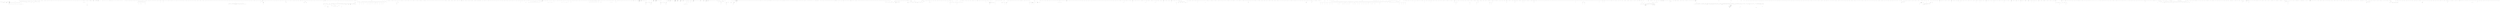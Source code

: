 digraph  {
d2 [cluster="HangFire.Web.Pages.RecurringJobsPage.Execute()", color=green, community=0, label="Layout = new LayoutPage { Title = ''Recurring jobs'' }", prediction=0, span="94-94"];
d61 [label="HangFire.Web.Pages.RecurringJobsPage", span=""];
d1 [cluster="HangFire.Web.Pages.RecurringJobsPage.Execute()", label="WriteLiteral(''\r\n'')", span="78-78"];
d3 [cluster="HangFire.Web.Pages.RecurringJobsPage.Execute()", label="WriteLiteral(''\r\n'')", span="100-100"];
d52 [cluster="HangFire.Web.Pages.LayoutPage.LayoutPage()", label="Entry HangFire.Web.Pages.LayoutPage.LayoutPage()", span="4-4"];
d4 [cluster="HangFire.Web.Pages.RecurringJobsPage.Execute()", label="RecurringJobs.Count == 0", span="105-105"];
d5 [cluster="HangFire.Web.Pages.RecurringJobsPage.Execute()", label="WriteLiteral(''    <div class=\''alert alert-info\''>\r\n        No recurring jobs found.\r\n    </div>\r'' +\r\n''\n'')", span="111-112"];
d6 [cluster="HangFire.Web.Pages.RecurringJobsPage.Execute()", label="WriteLiteral(''    <div class=\''js-jobs-list\''>\r\n        <div class=\''btn-toolbar btn-toolbar-top\''>'' +\r\n''\r\n            <button class=\''js-jobs-list-command btn btn-sm btn-primary\''\r\n     '' +\r\n''               data-url=\'''')", span="124-126"];
d7 [cluster="HangFire.Web.Pages.RecurringJobsPage.Execute()", label="Write(Request.LinkTo(''/recurring/trigger''))", span="131-131"];
d8 [cluster="HangFire.Web.Pages.RecurringJobsPage.Execute()", label="WriteLiteral(@''''''\r\n                    data-loading-text=''''Triggering...''''>\r\n                <span class=''''glyphicon glyphicon-play-circle''''></span>\r\n                Trigger now\r\n            </button>\r\n\r\n            <button class=''''js-jobs-list-command btn btn-sm btn-default''''\r\n                    data-url='''''')", span="136-143"];
d9 [cluster="HangFire.Web.Pages.RecurringJobsPage.Execute()", label="Write(Request.LinkTo(''/recurring/remove''))", span="148-148"];
d10 [cluster="HangFire.Web.Pages.RecurringJobsPage.Execute()", label="WriteLiteral(@''''''\r\n                    data-loading-text=''''Removing...''''\r\n                    data-confirm=''''Do you really want to REMOVE ALL selected jobs?''''>\r\n                <span class=''''glyphicon glyphicon-remove''''></span>\r\n                Remove\r\n            </button>\r\n        </div>\r\n\r\n        <table class=''''table''''>\r\n            <thead>\r\n                <tr>\r\n                    <th class=''''min-width''''>\r\n                        <input type=''''checkbox'''' class=''''js-jobs-list-select-all'''' />\r\n                    </th>\r\n                    <th class=''''min-width''''>Id</th>\r\n                    <th class=''''min-width''''>Cron</th>\r\n                    <th>Job</th>\r\n                    <th class=''''align-right min-width''''>Next execution</th>\r\n                    <th class=''''align-right min-width''''>Last execution</th>\r\n                </tr>\r\n            </thead>\r\n            <tbody>\r\n'')", span="153-175"];
d11 [cluster="HangFire.Web.Pages.RecurringJobsPage.Execute()", label=RecurringJobs, span="180-180"];
d12 [cluster="HangFire.Web.Pages.RecurringJobsPage.Execute()", label="WriteLiteral(''                    <tr class=\''js-jobs-list-row hover\''>\r\n                        '' +\r\n''<td>\r\n                            <input type=\''checkbox\'' class=\''js-jobs-list-che'' +\r\n''ckbox\'' name=\''jobs[]\'' value=\'''')", span="186-188"];
d13 [cluster="HangFire.Web.Pages.RecurringJobsPage.Execute()", label="Write(job.Id)", span="193-193"];
d14 [cluster="HangFire.Web.Pages.RecurringJobsPage.Execute()", label="WriteLiteral(''\'' />\r\n                        </td>\r\n                        <td class=\''min-width'' +\r\n''\''>'')", span="198-199"];
d15 [cluster="HangFire.Web.Pages.RecurringJobsPage.Execute()", label="Write(job.Id)", span="204-204"];
d16 [cluster="HangFire.Web.Pages.RecurringJobsPage.Execute()", label="WriteLiteral(''</td>\r\n                        <td class=\''min-width\''>'')", span="209-209"];
d17 [cluster="HangFire.Web.Pages.RecurringJobsPage.Execute()", label="Write(CronExpressionDescriptor.ExpressionDescriptor.GetDescription(job.Cron))", span="214-214"];
d18 [cluster="HangFire.Web.Pages.RecurringJobsPage.Execute()", label="WriteLiteral(''</td>\r\n                        <td>\r\n'')", span="219-219"];
d20 [cluster="HangFire.Web.Pages.RecurringJobsPage.Execute()", label="WriteLiteral(''                                '')", span="230-230"];
d21 [cluster="HangFire.Web.Pages.RecurringJobsPage.Execute()", label="WriteLiteral('' '')", span="232-232"];
d22 [cluster="HangFire.Web.Pages.RecurringJobsPage.Execute()", label="Write(HtmlHelper.DisplayMethod(job.Job))", span="237-237"];
d23 [cluster="HangFire.Web.Pages.RecurringJobsPage.Execute()", label="WriteLiteral(''\r\n'')", span="242-242"];
d24 [cluster="HangFire.Web.Pages.RecurringJobsPage.Execute()", label="WriteLiteral(''                                <em>'')", span="254-254"];
d25 [cluster="HangFire.Web.Pages.RecurringJobsPage.Execute()", label="Write(job.LoadException.InnerException.Message)", span="259-259"];
d26 [cluster="HangFire.Web.Pages.RecurringJobsPage.Execute()", label="WriteLiteral(''</em>\r\n'')", span="264-264"];
d27 [cluster="HangFire.Web.Pages.RecurringJobsPage.Execute()", label="WriteLiteral(''                        </td>\r\n                        <td class=\''align-right min'' +\r\n''-width\''>\r\n'')", span="274-275"];
d29 [cluster="HangFire.Web.Pages.RecurringJobsPage.Execute()", label="WriteLiteral(''                                <span data-moment=\'''')", span="286-286"];
d30 [cluster="HangFire.Web.Pages.RecurringJobsPage.Execute()", label="Write(JobHelper.ToStringTimestamp(job.NextExecution.Value))", span="291-291"];
d31 [cluster="HangFire.Web.Pages.RecurringJobsPage.Execute()", label="WriteLiteral(''\''>\r\n                                    '')", span="296-296"];
d32 [cluster="HangFire.Web.Pages.RecurringJobsPage.Execute()", label="Write(job.NextExecution.Value)", span="301-301"];
d33 [cluster="HangFire.Web.Pages.RecurringJobsPage.Execute()", label="WriteLiteral(''\r\n                                </span>\r\n'')", span="306-306"];
d34 [cluster="HangFire.Web.Pages.RecurringJobsPage.Execute()", label="WriteLiteral(''                                <em>N/A</em>\r\n'')", span="318-318"];
d35 [cluster="HangFire.Web.Pages.RecurringJobsPage.Execute()", label="WriteLiteral(''                        </td>\r\n                        <td class=\''align-right min'' +\r\n''-width\''>\r\n'')", span="328-329"];
d37 [cluster="HangFire.Web.Pages.RecurringJobsPage.Execute()", label="WriteLiteral(''                                <a href=\'''')", span="340-340"];
d38 [cluster="HangFire.Web.Pages.RecurringJobsPage.Execute()", label="Write(Request.LinkTo(''/job/'' + job.LastJobId))", span="345-345"];
d39 [cluster="HangFire.Web.Pages.RecurringJobsPage.Execute()", label="WriteLiteral(''\''>\r\n                                    <span class=\''label label-default label-ho'' +\r\n''ver\'' data-moment=\'''')", span="350-351"];
d40 [cluster="HangFire.Web.Pages.RecurringJobsPage.Execute()", label="Write(JobHelper.ToStringTimestamp(job.LastExecution.Value))", span="356-356"];
d41 [cluster="HangFire.Web.Pages.RecurringJobsPage.Execute()", label="WriteLiteral(''\'' style=\'''')", span="361-361"];
d42 [cluster="HangFire.Web.Pages.RecurringJobsPage.Execute()", label="Write(JobHistoryRenderer.ForegroundStateColors.ContainsKey(job.LastJobState) ? String.Format(''background-color: {0};'', JobHistoryRenderer.ForegroundStateColors[job.LastJobState]) : null)", span="366-366"];
d43 [cluster="HangFire.Web.Pages.RecurringJobsPage.Execute()", label="WriteLiteral(''\''>\r\n                                        '')", span="371-371"];
d44 [cluster="HangFire.Web.Pages.RecurringJobsPage.Execute()", label="Write(job.LastExecution.Value)", span="376-376"];
d45 [cluster="HangFire.Web.Pages.RecurringJobsPage.Execute()", label="WriteLiteral(''\r\n                                    </span>\r\n                                </'' +\r\n''a>\r\n'')", span="381-382"];
d46 [cluster="HangFire.Web.Pages.RecurringJobsPage.Execute()", label="WriteLiteral(''                                <em>N/A</em>\r\n'')", span="394-394"];
d47 [cluster="HangFire.Web.Pages.RecurringJobsPage.Execute()", label="WriteLiteral(''                        </td>\r\n                    </tr>\r\n'')", span="404-404"];
d48 [cluster="HangFire.Web.Pages.RecurringJobsPage.Execute()", label="WriteLiteral(''            </tbody>\r\n        </table>\r\n    </div>\r\n'')", span="414-414"];
d49 [cluster="HangFire.Web.Pages.RecurringJobsPage.Execute()", label="WriteLiteral(''    '')", span="424-424"];
d0 [cluster="HangFire.Web.Pages.RecurringJobsPage.Execute()", label="Entry HangFire.Web.Pages.RecurringJobsPage.Execute()", span="74-74"];
d51 [cluster="HangFire.Web.RazorPage.WriteLiteral(string)", label="Entry HangFire.Web.RazorPage.WriteLiteral(string)", span="69-69"];
d53 [cluster="HttpRequestBase.LinkTo(string)", label="Entry HttpRequestBase.LinkTo(string)", span="24-24"];
d54 [cluster="HangFire.Web.RazorPage.Write(object)", label="Entry HangFire.Web.RazorPage.Write(object)", span="76-76"];
d19 [cluster="HangFire.Web.Pages.RecurringJobsPage.Execute()", label="job.Job != null", span="224-224"];
d28 [cluster="HangFire.Web.Pages.RecurringJobsPage.Execute()", label="job.NextExecution != null", span="280-280"];
d36 [cluster="HangFire.Web.Pages.RecurringJobsPage.Execute()", label="job.LastExecution != null", span="334-334"];
d55 [cluster="Unk.GetDescription", label="Entry Unk.GetDescription", span=""];
d56 [cluster="Unk.Write", label="Entry Unk.Write", span=""];
d57 [cluster="HangFire.Web.HtmlHelper.DisplayMethod(HangFire.Common.Job)", label="Entry HangFire.Web.HtmlHelper.DisplayMethod(HangFire.Common.Job)", span="30-30"];
d58 [cluster="HangFire.Common.JobHelper.ToStringTimestamp(System.DateTime)", label="Entry HangFire.Common.JobHelper.ToStringTimestamp(System.DateTime)", span="50-50"];
d59 [cluster="System.Collections.Generic.IDictionary<TKey, TValue>.ContainsKey(TKey)", label="Entry System.Collections.Generic.IDictionary<TKey, TValue>.ContainsKey(TKey)", span="0-0"];
d60 [cluster="string.Format(string, object)", label="Entry string.Format(string, object)", span="0-0"];
d50 [cluster="HangFire.Web.Pages.RecurringJobsPage.Execute()", label="Exit HangFire.Web.Pages.RecurringJobsPage.Execute()", span="74-74"];
m0_5 [cluster="HangFire.Redis.States.FailedStateHandler.Unapply(HangFire.Common.States.StateApplyingContext)", file="FailedStateHandler.cs", label="Entry HangFire.Redis.States.FailedStateHandler.Unapply(HangFire.Common.States.StateApplyingContext)", span="18-18"];
m0_6 [cluster="HangFire.Redis.States.FailedStateHandler.Unapply(HangFire.Common.States.StateApplyingContext)", color=green, community=0, file="FailedStateHandler.cs", label="context.Transaction.RemoveFromSet(''failed'', context.JobId)", prediction=1, span="20-20"];
m0_7 [cluster="HangFire.Redis.States.FailedStateHandler.Unapply(HangFire.Common.States.StateApplyingContext)", file="FailedStateHandler.cs", label="Exit HangFire.Redis.States.FailedStateHandler.Unapply(HangFire.Common.States.StateApplyingContext)", span="18-18"];
m0_0 [cluster="HangFire.States.IStateMachine.CreateInState(HangFire.Common.Job, System.Collections.Generic.IDictionary<string, string>, HangFire.States.IState)", file="FailedStateHandler.cs", label="Entry HangFire.States.IStateMachine.CreateInState(HangFire.Common.Job, System.Collections.Generic.IDictionary<string, string>, HangFire.States.IState)", span="23-23"];
m0_1 [cluster="HangFire.States.IStateMachine.CreateInState(HangFire.Common.Job, System.Collections.Generic.IDictionary<string, string>, HangFire.States.IState)", color=green, community=1, file="FailedStateHandler.cs", label="Exit HangFire.States.IStateMachine.CreateInState(HangFire.Common.Job, System.Collections.Generic.IDictionary<string, string>, HangFire.States.IState)", prediction=2, span="23-23"];
m0_2 [cluster="HangFire.States.IStateMachine.TryToChangeState(string, HangFire.States.IState, string[])", file="FailedStateHandler.cs", label="Entry HangFire.States.IStateMachine.TryToChangeState(string, HangFire.States.IState, string[])", span="24-24"];
m0_8 [cluster="HangFire.Storage.IWriteOnlyTransaction.RemoveFromSet(string, string)", file="FailedStateHandler.cs", label="Entry HangFire.Storage.IWriteOnlyTransaction.RemoveFromSet(string, string)", span="25-25"];
m0_3 [cluster="HangFire.States.IStateMachine.TryToChangeState(string, HangFire.States.IState, string[])", file="FailedStateHandler.cs", label="Exit HangFire.States.IStateMachine.TryToChangeState(string, HangFire.States.IState, string[])", span="24-24"];
m0_4 [cluster="HangFire.Storage.IWriteOnlyTransaction.AddToSet(string, string, double)", file="FailedStateHandler.cs", label="Entry HangFire.Storage.IWriteOnlyTransaction.AddToSet(string, string, double)", span="24-24"];
m1_2 [cluster="HangFire.Storage.IPersistentJob.SetParameter(string, string, string)", file="IPersistentJob.cs", label="Entry HangFire.Storage.IPersistentJob.SetParameter(string, string, string)", span="7-7"];
m1_3 [cluster="HangFire.Storage.IPersistentJob.SetParameter(string, string, string)", file="IPersistentJob.cs", label="Exit HangFire.Storage.IPersistentJob.SetParameter(string, string, string)", span="7-7"];
m1_6 [cluster="HangFire.Storage.IPersistentJob.Complete(HangFire.Server.JobPayload)", file="IPersistentJob.cs", label="Entry HangFire.Storage.IPersistentJob.Complete(HangFire.Server.JobPayload)", span="10-10"];
m1_7 [cluster="HangFire.Storage.IPersistentJob.Complete(HangFire.Server.JobPayload)", file="IPersistentJob.cs", label="Exit HangFire.Storage.IPersistentJob.Complete(HangFire.Server.JobPayload)", span="10-10"];
m1_0 [cluster="HangFire.Storage.IPersistentJob.GetStateAndInvocationData(string)", file="IPersistentJob.cs", label="Entry HangFire.Storage.IPersistentJob.GetStateAndInvocationData(string)", span="6-6"];
m1_1 [cluster="HangFire.Storage.IPersistentJob.GetStateAndInvocationData(string)", file="IPersistentJob.cs", label="Exit HangFire.Storage.IPersistentJob.GetStateAndInvocationData(string)", span="6-6"];
m1_4 [cluster="HangFire.Storage.IPersistentJob.GetParameter(string, string)", file="IPersistentJob.cs", label="Entry HangFire.Storage.IPersistentJob.GetParameter(string, string)", span="8-8"];
m1_5 [cluster="HangFire.Storage.IPersistentJob.GetParameter(string, string)", file="IPersistentJob.cs", label="Exit HangFire.Storage.IPersistentJob.GetParameter(string, string)", span="8-8"];
m2_0 [cluster="HangFire.Storage.IPersistentSet.GetFirstByLowestScore(string, long, long)", file="IPersistentSet.cs", label="Entry HangFire.Storage.IPersistentSet.GetFirstByLowestScore(string, long, long)", span="4-4"];
m2_1 [cluster="HangFire.Storage.IPersistentSet.GetFirstByLowestScore(string, long, long)", file="IPersistentSet.cs", label="Exit HangFire.Storage.IPersistentSet.GetFirstByLowestScore(string, long, long)", span="4-4"];
m3_62 [cluster="HangFire.Storage.IMonitoringApi.ScheduledJobs(int, int)", file="IStorageConnection.cs", label="Entry HangFire.Storage.IMonitoringApi.ScheduledJobs(int, int)", span="33-33"];
m3_57 [cluster="Unk.TryParse", file="IStorageConnection.cs", label="Entry Unk.TryParse", span=""];
m3_63 [cluster="HangFire.Web.RazorPage.Write(object)", file="IStorageConnection.cs", label="Entry HangFire.Web.RazorPage.Write(object)", span="76-76"];
m3_58 [cluster="HangFire.JobStorage.GetMonitoringApi()", file="IStorageConnection.cs", label="Entry HangFire.JobStorage.GetMonitoringApi()", span="54-54"];
m3_68 [cluster="HangFire.Common.JobHelper.ToTimestamp(System.DateTime)", file="IStorageConnection.cs", label="Entry HangFire.Common.JobHelper.ToTimestamp(System.DateTime)", span="39-39"];
m3_56 [cluster="HangFire.Web.Pages.LayoutPage.LayoutPage()", file="IStorageConnection.cs", label="Entry HangFire.Web.Pages.LayoutPage.LayoutPage()", span="4-4"];
m3_0 [cluster="HangFire.Web.Pages.ScheduledJobsPage.Execute()", file="IStorageConnection.cs", label="Entry HangFire.Web.Pages.ScheduledJobsPage.Execute()", span="47-47"];
m3_1 [cluster="HangFire.Web.Pages.ScheduledJobsPage.Execute()", file="IStorageConnection.cs", label="WriteLiteral(''\n'')", span="51-51"];
m3_2 [cluster="HangFire.Web.Pages.ScheduledJobsPage.Execute()", file="IStorageConnection.cs", label="Layout = new LayoutPage { Title = ''Scheduled Jobs'' }", span="62-62"];
m3_3 [cluster="HangFire.Web.Pages.ScheduledJobsPage.Execute()", file="IStorageConnection.cs", label="int from, perPage", span="64-64"];
m3_4 [cluster="HangFire.Web.Pages.ScheduledJobsPage.Execute()", file="IStorageConnection.cs", label="int.TryParse(Request.QueryString[''from''], out from)", span="66-66"];
m3_5 [cluster="HangFire.Web.Pages.ScheduledJobsPage.Execute()", file="IStorageConnection.cs", label="int.TryParse(Request.QueryString[''count''], out perPage)", span="67-67"];
m3_7 [cluster="HangFire.Web.Pages.ScheduledJobsPage.Execute()", file="IStorageConnection.cs", label="Pager pager = new Pager(from, perPage, monitor.ScheduledCount())\n    {\n        BasePageUrl = Request.LinkTo(''/scheduled'')\n    }", span="70-73"];
m3_6 [cluster="HangFire.Web.Pages.ScheduledJobsPage.Execute()", file="IStorageConnection.cs", label="var monitor = JobStorage.Current.GetMonitoringApi()", span="69-69"];
m3_8 [cluster="HangFire.Web.Pages.ScheduledJobsPage.Execute()", file="IStorageConnection.cs", label="JobList<ScheduledJobDto> scheduledJobs = monitor.ScheduledJobs(pager.FromRecord, pager.RecordsPerPage)", span="75-75"];
m3_10 [cluster="HangFire.Web.Pages.ScheduledJobsPage.Execute()", file="IStorageConnection.cs", label="pager.TotalPageCount == 0", span="86-86"];
m3_17 [cluster="HangFire.Web.Pages.ScheduledJobsPage.Execute()", file="IStorageConnection.cs", label="Write(RenderPartial(new PerPageSelector(pager)))", span="146-146"];
m3_53 [cluster="HangFire.Web.Pages.ScheduledJobsPage.Execute()", file="IStorageConnection.cs", label="Write(RenderPartial(new Paginator(pager)))", span="378-378"];
m3_9 [cluster="HangFire.Web.Pages.ScheduledJobsPage.Execute()", file="IStorageConnection.cs", label="WriteLiteral(''\n'')", span="81-81"];
m3_19 [cluster="HangFire.Web.Pages.ScheduledJobsPage.Execute()", file="IStorageConnection.cs", label=scheduledJobs, span="171-171"];
m3_11 [cluster="HangFire.Web.Pages.ScheduledJobsPage.Execute()", file="IStorageConnection.cs", label="WriteLiteral(''    <div class=\''alert alert-info\''>\n        There are no scheduled jobs.\n    </div'' +\r\n''>\n'')", span="92-93"];
m3_12 [cluster="HangFire.Web.Pages.ScheduledJobsPage.Execute()", file="IStorageConnection.cs", label="WriteLiteral(''    <div class=\''js-jobs-list\''>\n        <div class=\''btn-toolbar btn-toolbar-top\''>\n'' +\r\n''            <button class=\''js-jobs-list-command btn btn-sm btn-primary\''\n        '' +\r\n''            data-url=\'''')", span="105-107"];
m3_13 [cluster="HangFire.Web.Pages.ScheduledJobsPage.Execute()", file="IStorageConnection.cs", label="Write(Request.LinkTo(''/scheduled/enqueue''))", span="112-112"];
m3_14 [cluster="HangFire.Web.Pages.ScheduledJobsPage.Execute()", file="IStorageConnection.cs", label="WriteLiteral(@''''''\n                    data-loading-text=''''Enqueueing...''''>\n                <span class=''''glyphicon glyphicon-play''''></span>\n                Enqueue now\n            </button>\n\n            <button class=''''js-jobs-list-command btn btn-sm btn-default''''\n                    data-url='''''')", span="117-124"];
m3_15 [cluster="HangFire.Web.Pages.ScheduledJobsPage.Execute()", file="IStorageConnection.cs", label="Write(Request.LinkTo(''/scheduled/delete''))", span="129-129"];
m3_16 [cluster="HangFire.Web.Pages.ScheduledJobsPage.Execute()", file="IStorageConnection.cs", label="WriteLiteral(@''''''\n                    data-loading-text=''''Deleting...''''\n                    data-confirm=''''Do you really want to DELETE ALL selected jobs?''''>\n                <span class=''''glyphicon glyphicon-remove''''></span>\n                Delete selected\n            </button>\n\n            '')", span="134-141"];
m3_18 [cluster="HangFire.Web.Pages.ScheduledJobsPage.Execute()", file="IStorageConnection.cs", label="WriteLiteral(@''\n        </div>\n\n        <table class=''''table''''>\n            <thead>\n                <tr>\n                    <th class=''''min-width''''>\n                        <input type=''''checkbox'''' class=''''js-jobs-list-select-all'''' />\n                    </th>\n                    <th class=''''min-width''''>Id</th>\n                    <th>Enqueue</th>\n                    <th>Job</th>\n                    <th class=''''align-right''''>Scheduled</th>\n                </tr>\n            </thead>\n'')", span="151-166"];
m3_20 [cluster="HangFire.Web.Pages.ScheduledJobsPage.Execute()", file="IStorageConnection.cs", label="WriteLiteral(''                <tr class=\''js-jobs-list-row '')", span="177-177"];
m3_52 [cluster="HangFire.Web.Pages.ScheduledJobsPage.Execute()", file="IStorageConnection.cs", label="WriteLiteral(''        </table>\n    </div>\n'')", span="366-366"];
m3_21 [cluster="HangFire.Web.Pages.ScheduledJobsPage.Execute()", file="IStorageConnection.cs", label="Write(!job.Value.InScheduledState ? ''obsolete-data'' : null)", span="182-182"];
m3_22 [cluster="HangFire.Web.Pages.ScheduledJobsPage.Execute()", file="IStorageConnection.cs", label="WriteLiteral('' '')", span="187-187"];
m3_23 [cluster="HangFire.Web.Pages.ScheduledJobsPage.Execute()", file="IStorageConnection.cs", label="Write(job.Value.InScheduledState ? ''hover'' : null)", span="192-192"];
m3_24 [cluster="HangFire.Web.Pages.ScheduledJobsPage.Execute()", file="IStorageConnection.cs", label="WriteLiteral(''\''>\n                    <td>\n'')", span="197-197"];
m3_25 [cluster="HangFire.Web.Pages.ScheduledJobsPage.Execute()", file="IStorageConnection.cs", label="job.Value.InScheduledState", span="202-202"];
m3_26 [cluster="HangFire.Web.Pages.ScheduledJobsPage.Execute()", file="IStorageConnection.cs", label="WriteLiteral(''                            <input type=\''checkbox\'' class=\''js-jobs-list-checkbox\'' '' +\r\n''name=\''jobs[]\'' value=\'''')", span="208-209"];
m3_29 [cluster="HangFire.Web.Pages.ScheduledJobsPage.Execute()", file="IStorageConnection.cs", label="WriteLiteral(''                    </td>\n                    <td class=\''min-width\''>\n            '' +\r\n''            <a href=\'''')", span="229-230"];
m3_27 [cluster="HangFire.Web.Pages.ScheduledJobsPage.Execute()", file="IStorageConnection.cs", label="Write(job.Key)", span="214-214"];
m3_28 [cluster="HangFire.Web.Pages.ScheduledJobsPage.Execute()", file="IStorageConnection.cs", label="WriteLiteral(''\'' />\n'')", span="219-219"];
m3_30 [cluster="HangFire.Web.Pages.ScheduledJobsPage.Execute()", file="IStorageConnection.cs", label="Write(Request.LinkTo(''/job/'' + job.Key))", span="235-235"];
m3_31 [cluster="HangFire.Web.Pages.ScheduledJobsPage.Execute()", file="IStorageConnection.cs", label="WriteLiteral(''\''>\n                            '')", span="240-240"];
m3_32 [cluster="HangFire.Web.Pages.ScheduledJobsPage.Execute()", file="IStorageConnection.cs", label="Write(HtmlHelper.JobId(job.Key))", span="245-245"];
m3_33 [cluster="HangFire.Web.Pages.ScheduledJobsPage.Execute()", file="IStorageConnection.cs", label="WriteLiteral(''\n                        </a>\n'')", span="250-250"];
m3_34 [cluster="HangFire.Web.Pages.ScheduledJobsPage.Execute()", file="IStorageConnection.cs", label="!job.Value.InScheduledState", span="255-255"];
m3_35 [cluster="HangFire.Web.Pages.ScheduledJobsPage.Execute()", file="IStorageConnection.cs", label="WriteLiteral(''                            <span title=\''Job\'s state has been changed while fetch'' +\r\n''ing data.\'' class=\''glyphicon glyphicon-question-sign\''></span>\n'')", span="261-262"];
m3_36 [cluster="HangFire.Web.Pages.ScheduledJobsPage.Execute()", file="IStorageConnection.cs", label="WriteLiteral(''                    </td>\n                    <td class=\''min-width\''>\n            '' +\r\n''            <span data-moment=\'''')", span="272-273"];
m3_37 [cluster="HangFire.Web.Pages.ScheduledJobsPage.Execute()", file="IStorageConnection.cs", label="Write(JobHelper.ToTimestamp(job.Value.EnqueueAt))", span="278-278"];
m3_38 [cluster="HangFire.Web.Pages.ScheduledJobsPage.Execute()", file="IStorageConnection.cs", label="WriteLiteral(''\''>\n                            '')", span="283-283"];
m3_39 [cluster="HangFire.Web.Pages.ScheduledJobsPage.Execute()", file="IStorageConnection.cs", label="Write(job.Value.EnqueueAt)", span="288-288"];
m3_40 [cluster="HangFire.Web.Pages.ScheduledJobsPage.Execute()", file="IStorageConnection.cs", label="WriteLiteral(''\n                        </span>\n                    </td>\n                    <t'' +\r\n''d>\n                        <a class=\''job-method\'' href=\'''')", span="293-294"];
m3_41 [cluster="HangFire.Web.Pages.ScheduledJobsPage.Execute()", file="IStorageConnection.cs", label="Write(Request.LinkTo(''/job/'' + job.Key))", span="299-299"];
m3_42 [cluster="HangFire.Web.Pages.ScheduledJobsPage.Execute()", file="IStorageConnection.cs", label="WriteLiteral(''\''>\n                            '')", span="304-304"];
m3_43 [cluster="HangFire.Web.Pages.ScheduledJobsPage.Execute()", file="IStorageConnection.cs", label="Write(HtmlHelper.DisplayMethod(job.Value.Job))", span="309-309"];
m3_44 [cluster="HangFire.Web.Pages.ScheduledJobsPage.Execute()", file="IStorageConnection.cs", label="WriteLiteral(''\n                        </a>\n                    </td>\n                    <td c'' +\r\n''lass=\''align-right\''>\n'')", span="314-315"];
m3_45 [cluster="HangFire.Web.Pages.ScheduledJobsPage.Execute()", file="IStorageConnection.cs", label="job.Value.ScheduledAt != null", span="320-320"];
m3_46 [cluster="HangFire.Web.Pages.ScheduledJobsPage.Execute()", file="IStorageConnection.cs", label="WriteLiteral(''                            <span data-moment=\'''')", span="326-326"];
m3_47 [cluster="HangFire.Web.Pages.ScheduledJobsPage.Execute()", file="IStorageConnection.cs", label="Write(JobHelper.ToTimestamp(job.Value.ScheduledAt.Value))", span="331-331"];
m3_48 [cluster="HangFire.Web.Pages.ScheduledJobsPage.Execute()", file="IStorageConnection.cs", label="WriteLiteral(''\''>\n                                '')", span="336-336"];
m3_49 [cluster="HangFire.Web.Pages.ScheduledJobsPage.Execute()", file="IStorageConnection.cs", label="Write(job.Value.ScheduledAt)", span="341-341"];
m3_50 [cluster="HangFire.Web.Pages.ScheduledJobsPage.Execute()", file="IStorageConnection.cs", label="WriteLiteral(''\n                            </span>\n'')", span="346-346"];
m3_51 [cluster="HangFire.Web.Pages.ScheduledJobsPage.Execute()", file="IStorageConnection.cs", label="WriteLiteral(''                    </td>\n                </tr>\n'')", span="356-356"];
m3_54 [cluster="HangFire.Web.Pages.ScheduledJobsPage.Execute()", file="IStorageConnection.cs", label="Exit HangFire.Web.Pages.ScheduledJobsPage.Execute()", span="47-47"];
m3_64 [cluster="HangFire.Web.Pages.PerPageSelector.PerPageSelector(HangFire.Web.Pager)", file="IStorageConnection.cs", label="Entry HangFire.Web.Pages.PerPageSelector.PerPageSelector(HangFire.Web.Pager)", span="6-6"];
m3_66 [cluster="Unk.Write", file="IStorageConnection.cs", label="Entry Unk.Write", span=""];
m3_61 [cluster="HttpRequestBase.LinkTo(string)", file="IStorageConnection.cs", label="Entry HttpRequestBase.LinkTo(string)", span="24-24"];
m3_69 [cluster="HangFire.Web.HtmlHelper.DisplayMethod(HangFire.Common.Job)", file="IStorageConnection.cs", label="Entry HangFire.Web.HtmlHelper.DisplayMethod(HangFire.Common.Job)", span="30-30"];
m3_70 [cluster="HangFire.Web.Pages.Paginator.Paginator(HangFire.Web.Pager)", file="IStorageConnection.cs", label="Entry HangFire.Web.Pages.Paginator.Paginator(HangFire.Web.Pager)", span="6-6"];
m3_60 [cluster="HangFire.Storage.IMonitoringApi.ScheduledCount()", file="IStorageConnection.cs", label="Entry HangFire.Storage.IMonitoringApi.ScheduledCount()", span="38-38"];
m3_65 [cluster="HangFire.Web.RazorPage.RenderPartial(HangFire.Web.RazorPage)", file="IStorageConnection.cs", label="Entry HangFire.Web.RazorPage.RenderPartial(HangFire.Web.RazorPage)", span="89-89"];
m3_59 [cluster="HangFire.Web.Pager.Pager(int, int, long)", file="IStorageConnection.cs", label="Entry HangFire.Web.Pager.Pager(int, int, long)", span="29-29"];
m3_67 [cluster="HangFire.Web.HtmlHelper.JobId(string, bool)", file="IStorageConnection.cs", label="Entry HangFire.Web.HtmlHelper.JobId(string, bool)", span="45-45"];
m3_71 [file="IStorageConnection.cs", label="HangFire.Web.Pages.ScheduledJobsPage", span=""];
m4_50 [cluster="Hangfire.Core.Tests.Server.ServerHeartbeatFacts.Execute_UpdateServerHeartbeat()", file="IWriteOnlyPersistentCounter.cs", label="Entry Hangfire.Core.Tests.Server.ServerHeartbeatFacts.Execute_UpdateServerHeartbeat()", span="56-56"];
m4_51 [cluster="Hangfire.Core.Tests.Server.ServerHeartbeatFacts.Execute_UpdateServerHeartbeat()", file="IWriteOnlyPersistentCounter.cs", label="var server = CreateHeartbeat()", span="58-58"];
m4_52 [cluster="Hangfire.Core.Tests.Server.ServerHeartbeatFacts.Execute_UpdateServerHeartbeat()", file="IWriteOnlyPersistentCounter.cs", label="server.Execute(_cts.Token)", span="60-60"];
m4_53 [cluster="Hangfire.Core.Tests.Server.ServerHeartbeatFacts.Execute_UpdateServerHeartbeat()", file="IWriteOnlyPersistentCounter.cs", label="_connection.Verify(x => x.Heartbeat(ServerId))", span="62-62"];
m4_54 [cluster="Hangfire.Core.Tests.Server.ServerHeartbeatFacts.Execute_UpdateServerHeartbeat()", file="IWriteOnlyPersistentCounter.cs", label="Exit Hangfire.Core.Tests.Server.ServerHeartbeatFacts.Execute_UpdateServerHeartbeat()", span="56-56"];
m4_22 [cluster="Unk.Equal", file="IWriteOnlyPersistentCounter.cs", label="Entry Unk.Equal", span=""];
m4_8 [cluster="Mock<IStorageConnection>.cstr", file="IWriteOnlyPersistentCounter.cs", label="Entry Mock<IStorageConnection>.cstr", span=""];
m4_34 [cluster="Hangfire.Core.Tests.Server.ServerHeartbeatFacts.Execute_TakesAConnection_AndDisposesIt()", file="IWriteOnlyPersistentCounter.cs", label="Entry Hangfire.Core.Tests.Server.ServerHeartbeatFacts.Execute_TakesAConnection_AndDisposesIt()", span="45-45"];
m4_35 [cluster="Hangfire.Core.Tests.Server.ServerHeartbeatFacts.Execute_TakesAConnection_AndDisposesIt()", file="IWriteOnlyPersistentCounter.cs", label="var server = CreateHeartbeat()", span="47-47"];
m4_36 [cluster="Hangfire.Core.Tests.Server.ServerHeartbeatFacts.Execute_TakesAConnection_AndDisposesIt()", file="IWriteOnlyPersistentCounter.cs", label="server.Execute(_cts.Token)", span="49-49"];
m4_37 [cluster="Hangfire.Core.Tests.Server.ServerHeartbeatFacts.Execute_TakesAConnection_AndDisposesIt()", file="IWriteOnlyPersistentCounter.cs", label="_storage.Verify(x => x.GetConnection(), Times.Once)", span="51-51"];
m4_38 [cluster="Hangfire.Core.Tests.Server.ServerHeartbeatFacts.Execute_TakesAConnection_AndDisposesIt()", file="IWriteOnlyPersistentCounter.cs", label="_connection.Verify(x => x.Dispose(), Times.Once)", span="52-52"];
m4_39 [cluster="Hangfire.Core.Tests.Server.ServerHeartbeatFacts.Execute_TakesAConnection_AndDisposesIt()", file="IWriteOnlyPersistentCounter.cs", label="Exit Hangfire.Core.Tests.Server.ServerHeartbeatFacts.Execute_TakesAConnection_AndDisposesIt()", span="45-45"];
m4_10 [cluster="System.Threading.CancellationTokenSource.Cancel()", file="IWriteOnlyPersistentCounter.cs", label="Entry System.Threading.CancellationTokenSource.Cancel()", span="0-0"];
m4_21 [cluster="Unk.>", file="IWriteOnlyPersistentCounter.cs", label="Entry Unk.>", span=""];
m4_16 [cluster="Unk.GetConnection", file="IWriteOnlyPersistentCounter.cs", label="Entry Unk.GetConnection", span=""];
m4_40 [cluster="Hangfire.Core.Tests.Server.ServerHeartbeatFacts.CreateHeartbeat()", file="IWriteOnlyPersistentCounter.cs", label="Entry Hangfire.Core.Tests.Server.ServerHeartbeatFacts.CreateHeartbeat()", span="65-65"];
m4_59 [cluster="Hangfire.Core.Tests.Server.ServerHeartbeatFacts.CreateHeartbeat()", file="IWriteOnlyPersistentCounter.cs", label="return new ServerHeartbeat(_storage.Object, ServerId);", span="67-67"];
m4_60 [cluster="Hangfire.Core.Tests.Server.ServerHeartbeatFacts.CreateHeartbeat()", file="IWriteOnlyPersistentCounter.cs", label="Exit Hangfire.Core.Tests.Server.ServerHeartbeatFacts.CreateHeartbeat()", span="65-65"];
m4_58 [cluster="Unk.Heartbeat", file="IWriteOnlyPersistentCounter.cs", label="Entry Unk.Heartbeat", span=""];
m4_11 [cluster="Unk.Setup", file="IWriteOnlyPersistentCounter.cs", label="Entry Unk.Setup", span=""];
m4_49 [cluster="Unk.Dispose", file="IWriteOnlyPersistentCounter.cs", label="Entry Unk.Dispose", span=""];
m4_9 [cluster="System.Threading.CancellationTokenSource.CancellationTokenSource()", file="IWriteOnlyPersistentCounter.cs", label="Entry System.Threading.CancellationTokenSource.CancellationTokenSource()", span="0-0"];
m4_55 [cluster="lambda expression", file="IWriteOnlyPersistentCounter.cs", label="Entry lambda expression", span="62-62"];
m4_13 [cluster="lambda expression", file="IWriteOnlyPersistentCounter.cs", label="Entry lambda expression", span="23-23"];
m4_14 [cluster="lambda expression", file="IWriteOnlyPersistentCounter.cs", label="x.GetConnection()", span="23-23"];
m4_15 [cluster="lambda expression", file="IWriteOnlyPersistentCounter.cs", label="Exit lambda expression", span="23-23"];
m4_23 [cluster="lambda expression", file="IWriteOnlyPersistentCounter.cs", label="Entry lambda expression", span="30-30"];
m4_24 [cluster="lambda expression", file="IWriteOnlyPersistentCounter.cs", label="new ServerHeartbeat(null, ServerId)", span="30-30"];
m4_25 [cluster="lambda expression", file="IWriteOnlyPersistentCounter.cs", label="Exit lambda expression", span="30-30"];
m4_31 [cluster="lambda expression", file="IWriteOnlyPersistentCounter.cs", label="Entry lambda expression", span="39-39"];
m4_32 [cluster="lambda expression", file="IWriteOnlyPersistentCounter.cs", label="new ServerHeartbeat(_storage.Object, null)", span="39-39"];
m4_33 [cluster="lambda expression", file="IWriteOnlyPersistentCounter.cs", label="Exit lambda expression", span="39-39"];
m4_43 [cluster="lambda expression", file="IWriteOnlyPersistentCounter.cs", label="Entry lambda expression", span="51-51"];
m4_46 [cluster="lambda expression", file="IWriteOnlyPersistentCounter.cs", label="Entry lambda expression", span="52-52"];
m4_44 [cluster="lambda expression", file="IWriteOnlyPersistentCounter.cs", label="x.GetConnection()", span="51-51"];
m4_45 [cluster="lambda expression", file="IWriteOnlyPersistentCounter.cs", label="Exit lambda expression", span="51-51"];
m4_47 [cluster="lambda expression", file="IWriteOnlyPersistentCounter.cs", label="x.Dispose()", span="52-52"];
m4_48 [cluster="lambda expression", file="IWriteOnlyPersistentCounter.cs", label="Exit lambda expression", span="52-52"];
m4_56 [cluster="lambda expression", file="IWriteOnlyPersistentCounter.cs", label="x.Heartbeat(ServerId)", span="62-62"];
m4_57 [cluster="lambda expression", file="IWriteOnlyPersistentCounter.cs", label="Exit lambda expression", span="62-62"];
m4_17 [cluster="Hangfire.Core.Tests.Server.ServerHeartbeatFacts.Ctor_ThrowsAnException_WhenStorageIsNull()", file="IWriteOnlyPersistentCounter.cs", label="Entry Hangfire.Core.Tests.Server.ServerHeartbeatFacts.Ctor_ThrowsAnException_WhenStorageIsNull()", span="27-27"];
m4_18 [cluster="Hangfire.Core.Tests.Server.ServerHeartbeatFacts.Ctor_ThrowsAnException_WhenStorageIsNull()", file="IWriteOnlyPersistentCounter.cs", label="var exception = Assert.Throws<ArgumentNullException>(\r\n                () => new ServerHeartbeat(null, ServerId))", span="29-30"];
m4_19 [cluster="Hangfire.Core.Tests.Server.ServerHeartbeatFacts.Ctor_ThrowsAnException_WhenStorageIsNull()", file="IWriteOnlyPersistentCounter.cs", label="Assert.Equal(''storage'', exception.ParamName)", span="32-32"];
m4_20 [cluster="Hangfire.Core.Tests.Server.ServerHeartbeatFacts.Ctor_ThrowsAnException_WhenStorageIsNull()", file="IWriteOnlyPersistentCounter.cs", label="Exit Hangfire.Core.Tests.Server.ServerHeartbeatFacts.Ctor_ThrowsAnException_WhenStorageIsNull()", span="27-27"];
m4_41 [cluster="Unk.Execute", file="IWriteOnlyPersistentCounter.cs", label="Entry Unk.Execute", span=""];
m4_12 [cluster="Unk.Returns", file="IWriteOnlyPersistentCounter.cs", label="Entry Unk.Returns", span=""];
m4_26 [cluster="ServerHeartbeat.cstr", file="IWriteOnlyPersistentCounter.cs", label="Entry ServerHeartbeat.cstr", span=""];
m4_42 [cluster="Unk.Verify", file="IWriteOnlyPersistentCounter.cs", label="Entry Unk.Verify", span=""];
m4_7 [cluster="Mock<JobStorage>.cstr", file="IWriteOnlyPersistentCounter.cs", label="Entry Mock<JobStorage>.cstr", span=""];
m4_0 [cluster="Hangfire.Core.Tests.Server.ServerHeartbeatFacts.ServerHeartbeatFacts()", file="IWriteOnlyPersistentCounter.cs", label="Entry Hangfire.Core.Tests.Server.ServerHeartbeatFacts.ServerHeartbeatFacts()", span="16-16"];
m4_1 [cluster="Hangfire.Core.Tests.Server.ServerHeartbeatFacts.ServerHeartbeatFacts()", file="IWriteOnlyPersistentCounter.cs", label="_storage = new Mock<JobStorage>()", span="18-18"];
m4_2 [cluster="Hangfire.Core.Tests.Server.ServerHeartbeatFacts.ServerHeartbeatFacts()", file="IWriteOnlyPersistentCounter.cs", label="_connection = new Mock<IStorageConnection>()", span="19-19"];
m4_3 [cluster="Hangfire.Core.Tests.Server.ServerHeartbeatFacts.ServerHeartbeatFacts()", file="IWriteOnlyPersistentCounter.cs", label="_cts = new CancellationTokenSource()", span="20-20"];
m4_4 [cluster="Hangfire.Core.Tests.Server.ServerHeartbeatFacts.ServerHeartbeatFacts()", file="IWriteOnlyPersistentCounter.cs", label="_cts.Cancel()", span="21-21"];
m4_5 [cluster="Hangfire.Core.Tests.Server.ServerHeartbeatFacts.ServerHeartbeatFacts()", file="IWriteOnlyPersistentCounter.cs", label="_storage.Setup(x => x.GetConnection()).Returns(_connection.Object)", span="23-23"];
m4_6 [cluster="Hangfire.Core.Tests.Server.ServerHeartbeatFacts.ServerHeartbeatFacts()", file="IWriteOnlyPersistentCounter.cs", label="Exit Hangfire.Core.Tests.Server.ServerHeartbeatFacts.ServerHeartbeatFacts()", span="16-16"];
m4_27 [cluster="Hangfire.Core.Tests.Server.ServerHeartbeatFacts.Ctor_ThrowsAnException_WhenServerIdIsNull()", file="IWriteOnlyPersistentCounter.cs", label="Entry Hangfire.Core.Tests.Server.ServerHeartbeatFacts.Ctor_ThrowsAnException_WhenServerIdIsNull()", span="36-36"];
m4_28 [cluster="Hangfire.Core.Tests.Server.ServerHeartbeatFacts.Ctor_ThrowsAnException_WhenServerIdIsNull()", file="IWriteOnlyPersistentCounter.cs", label="var exception = Assert.Throws<ArgumentNullException>(\r\n                () => new ServerHeartbeat(_storage.Object, null))", span="38-39"];
m4_29 [cluster="Hangfire.Core.Tests.Server.ServerHeartbeatFacts.Ctor_ThrowsAnException_WhenServerIdIsNull()", file="IWriteOnlyPersistentCounter.cs", label="Assert.Equal(''serverId'', exception.ParamName)", span="41-41"];
m4_30 [cluster="Hangfire.Core.Tests.Server.ServerHeartbeatFacts.Ctor_ThrowsAnException_WhenServerIdIsNull()", file="IWriteOnlyPersistentCounter.cs", label="Exit Hangfire.Core.Tests.Server.ServerHeartbeatFacts.Ctor_ThrowsAnException_WhenServerIdIsNull()", span="36-36"];
m4_61 [file="IWriteOnlyPersistentCounter.cs", label="Hangfire.Core.Tests.Server.ServerHeartbeatFacts", span=""];
m5_0 [cluster="HangFire.Storage.IWriteOnlyPersistentJob.Expire(string, System.TimeSpan)", file="IWriteOnlyPersistentJob.cs", label="Entry HangFire.Storage.IWriteOnlyPersistentJob.Expire(string, System.TimeSpan)", span="7-7"];
m5_1 [cluster="HangFire.Storage.IWriteOnlyPersistentJob.Expire(string, System.TimeSpan)", file="IWriteOnlyPersistentJob.cs", label="Exit HangFire.Storage.IWriteOnlyPersistentJob.Expire(string, System.TimeSpan)", span="7-7"];
m5_2 [cluster="HangFire.Storage.IWriteOnlyPersistentJob.Persist(string)", file="IWriteOnlyPersistentJob.cs", label="Entry HangFire.Storage.IWriteOnlyPersistentJob.Persist(string)", span="8-8"];
m5_3 [cluster="HangFire.Storage.IWriteOnlyPersistentJob.Persist(string)", file="IWriteOnlyPersistentJob.cs", label="Exit HangFire.Storage.IWriteOnlyPersistentJob.Persist(string)", span="8-8"];
m5_6 [cluster="HangFire.Storage.IWriteOnlyPersistentJob.AppendHistory(string, System.Collections.Generic.Dictionary<string, string>)", file="IWriteOnlyPersistentJob.cs", label="Entry HangFire.Storage.IWriteOnlyPersistentJob.AppendHistory(string, System.Collections.Generic.Dictionary<string, string>)", span="12-12"];
m5_7 [cluster="HangFire.Storage.IWriteOnlyPersistentJob.AppendHistory(string, System.Collections.Generic.Dictionary<string, string>)", file="IWriteOnlyPersistentJob.cs", label="Exit HangFire.Storage.IWriteOnlyPersistentJob.AppendHistory(string, System.Collections.Generic.Dictionary<string, string>)", span="12-12"];
m5_4 [cluster="HangFire.Storage.IWriteOnlyPersistentJob.SetState(string, string, System.Collections.Generic.Dictionary<string, string>)", file="IWriteOnlyPersistentJob.cs", label="Entry HangFire.Storage.IWriteOnlyPersistentJob.SetState(string, string, System.Collections.Generic.Dictionary<string, string>)", span="10-10"];
m5_5 [cluster="HangFire.Storage.IWriteOnlyPersistentJob.SetState(string, string, System.Collections.Generic.Dictionary<string, string>)", file="IWriteOnlyPersistentJob.cs", label="Exit HangFire.Storage.IWriteOnlyPersistentJob.SetState(string, string, System.Collections.Generic.Dictionary<string, string>)", span="10-10"];
m6_0 [cluster="HangFire.Storage.IWriteOnlyPersistentList.AddToLeft(string, string)", file="IWriteOnlyPersistentList.cs", label="Entry HangFire.Storage.IWriteOnlyPersistentList.AddToLeft(string, string)", span="4-4"];
m6_1 [cluster="HangFire.Storage.IWriteOnlyPersistentList.AddToLeft(string, string)", file="IWriteOnlyPersistentList.cs", label="Exit HangFire.Storage.IWriteOnlyPersistentList.AddToLeft(string, string)", span="4-4"];
m6_2 [cluster="HangFire.Storage.IWriteOnlyPersistentList.Remove(string, string)", file="IWriteOnlyPersistentList.cs", label="Entry HangFire.Storage.IWriteOnlyPersistentList.Remove(string, string)", span="5-5"];
m6_3 [cluster="HangFire.Storage.IWriteOnlyPersistentList.Remove(string, string)", file="IWriteOnlyPersistentList.cs", label="Exit HangFire.Storage.IWriteOnlyPersistentList.Remove(string, string)", span="5-5"];
m6_4 [cluster="HangFire.Storage.IWriteOnlyPersistentList.Trim(string, int, int)", file="IWriteOnlyPersistentList.cs", label="Entry HangFire.Storage.IWriteOnlyPersistentList.Trim(string, int, int)", span="7-7"];
m6_5 [cluster="HangFire.Storage.IWriteOnlyPersistentList.Trim(string, int, int)", file="IWriteOnlyPersistentList.cs", label="Exit HangFire.Storage.IWriteOnlyPersistentList.Trim(string, int, int)", span="7-7"];
m7_0 [cluster="HangFire.Storage.IWriteOnlyPersistentQueue.Enqueue(string, string)", file="IWriteOnlyPersistentQueue.cs", label="Entry HangFire.Storage.IWriteOnlyPersistentQueue.Enqueue(string, string)", span="4-4"];
m7_1 [cluster="HangFire.Storage.IWriteOnlyPersistentQueue.Enqueue(string, string)", file="IWriteOnlyPersistentQueue.cs", label="Exit HangFire.Storage.IWriteOnlyPersistentQueue.Enqueue(string, string)", span="4-4"];
m8_2 [cluster="HangFire.Storage.IWriteOnlyPersistentSet.Add(string, string, double)", file="IWriteOnlyPersistentSet.cs", label="Entry HangFire.Storage.IWriteOnlyPersistentSet.Add(string, string, double)", span="5-5"];
m8_3 [cluster="HangFire.Storage.IWriteOnlyPersistentSet.Add(string, string, double)", file="IWriteOnlyPersistentSet.cs", label="Exit HangFire.Storage.IWriteOnlyPersistentSet.Add(string, string, double)", span="5-5"];
m8_0 [cluster="HangFire.Storage.IWriteOnlyPersistentSet.Add(string, string)", file="IWriteOnlyPersistentSet.cs", label="Entry HangFire.Storage.IWriteOnlyPersistentSet.Add(string, string)", span="4-4"];
m8_1 [cluster="HangFire.Storage.IWriteOnlyPersistentSet.Add(string, string)", file="IWriteOnlyPersistentSet.cs", label="Exit HangFire.Storage.IWriteOnlyPersistentSet.Add(string, string)", span="4-4"];
m8_4 [cluster="HangFire.Storage.IWriteOnlyPersistentSet.Remove(string, string)", file="IWriteOnlyPersistentSet.cs", label="Entry HangFire.Storage.IWriteOnlyPersistentSet.Remove(string, string)", span="6-6"];
m8_5 [cluster="HangFire.Storage.IWriteOnlyPersistentSet.Remove(string, string)", file="IWriteOnlyPersistentSet.cs", label="Exit HangFire.Storage.IWriteOnlyPersistentSet.Remove(string, string)", span="6-6"];
m9_4 [cluster="HangFire.Storage.IWriteOnlyPersistentValue.ExpireIn(string, System.TimeSpan)", file="IWriteOnlyPersistentValue.cs", label="Entry HangFire.Storage.IWriteOnlyPersistentValue.ExpireIn(string, System.TimeSpan)", span="9-9"];
m9_5 [cluster="HangFire.Storage.IWriteOnlyPersistentValue.ExpireIn(string, System.TimeSpan)", file="IWriteOnlyPersistentValue.cs", label="Exit HangFire.Storage.IWriteOnlyPersistentValue.ExpireIn(string, System.TimeSpan)", span="9-9"];
m9_2 [cluster="HangFire.Storage.IWriteOnlyPersistentValue.Decrement(string)", file="IWriteOnlyPersistentValue.cs", label="Entry HangFire.Storage.IWriteOnlyPersistentValue.Decrement(string)", span="7-7"];
m9_3 [cluster="HangFire.Storage.IWriteOnlyPersistentValue.Decrement(string)", file="IWriteOnlyPersistentValue.cs", label="Exit HangFire.Storage.IWriteOnlyPersistentValue.Decrement(string)", span="7-7"];
m9_0 [cluster="HangFire.Storage.IWriteOnlyPersistentValue.Increment(string)", file="IWriteOnlyPersistentValue.cs", label="Entry HangFire.Storage.IWriteOnlyPersistentValue.Increment(string)", span="6-6"];
m9_1 [cluster="HangFire.Storage.IWriteOnlyPersistentValue.Increment(string)", file="IWriteOnlyPersistentValue.cs", label="Exit HangFire.Storage.IWriteOnlyPersistentValue.Increment(string)", span="6-6"];
m10_0 [cluster="HangFire.Storage.IWriteOnlyTransaction.Commit()", file="IWriteOnlyTransaction.cs", label="Entry HangFire.Storage.IWriteOnlyTransaction.Commit()", span="13-13"];
m10_1 [cluster="HangFire.Storage.IWriteOnlyTransaction.Commit()", file="IWriteOnlyTransaction.cs", label="Exit HangFire.Storage.IWriteOnlyTransaction.Commit()", span="13-13"];
m12_30 [cluster="HangFire.Web.RazorPage.WriteLiteral(string)", file="JobDetailsPage1.generated.cs", label="Entry HangFire.Web.RazorPage.WriteLiteral(string)", span="69-69"];
m12_33 [cluster="HangFire.Storage.IMonitoringApi.Servers()", file="JobDetailsPage1.generated.cs", label="Entry HangFire.Storage.IMonitoringApi.Servers()", span="25-25"];
m12_0 [cluster="HangFire.Web.Pages.ServersPage.Execute()", file="JobDetailsPage1.generated.cs", label="Entry HangFire.Web.Pages.ServersPage.Execute()", span="57-57"];
m12_1 [cluster="HangFire.Web.Pages.ServersPage.Execute()", file="JobDetailsPage1.generated.cs", label="WriteLiteral(''\n'')", span="61-61"];
m12_2 [cluster="HangFire.Web.Pages.ServersPage.Execute()", file="JobDetailsPage1.generated.cs", label="Layout = new LayoutPage { Title = ''Servers'' }", span="74-74"];
m12_3 [cluster="HangFire.Web.Pages.ServersPage.Execute()", file="JobDetailsPage1.generated.cs", label="var monitor = JobStorage.Current.GetMonitoringApi()", span="76-76"];
m12_4 [cluster="HangFire.Web.Pages.ServersPage.Execute()", file="JobDetailsPage1.generated.cs", label="IList<ServerDto> servers = monitor.Servers()", span="77-77"];
m12_5 [cluster="HangFire.Web.Pages.ServersPage.Execute()", file="JobDetailsPage1.generated.cs", label="WriteLiteral(''\n'')", span="83-83"];
m12_6 [cluster="HangFire.Web.Pages.ServersPage.Execute()", file="JobDetailsPage1.generated.cs", label="servers.Count == 0", span="88-88"];
m12_9 [cluster="HangFire.Web.Pages.ServersPage.Execute()", file="JobDetailsPage1.generated.cs", label=servers, span="123-123"];
m12_7 [cluster="HangFire.Web.Pages.ServersPage.Execute()", file="JobDetailsPage1.generated.cs", label="WriteLiteral(''    <div class=\''alert alert-warning\''>\n        There are no active servers. Backgr'' +\r\n''ound tasks will not be processed.\n    </div>\n'')", span="94-95"];
m12_8 [cluster="HangFire.Web.Pages.ServersPage.Execute()", file="JobDetailsPage1.generated.cs", label="WriteLiteral(@''    <table class=''''table''''>\n        <thead>\n            <tr>\n                <th>Name</th>\n                <th>Workers</th>\n                <th>Queues</th>\n                <th>Started</th>\n                <th>Heartbeat</th>\n            </tr>\n        </thead>\n        <tbody>\n'')", span="107-118"];
m12_10 [cluster="HangFire.Web.Pages.ServersPage.Execute()", file="JobDetailsPage1.generated.cs", label="WriteLiteral(''                <tr>\n                    <td>'')", span="129-129"];
m12_28 [cluster="HangFire.Web.Pages.ServersPage.Execute()", file="JobDetailsPage1.generated.cs", label="WriteLiteral(''        </tbody>\n    </table>\n'')", span="230-230"];
m12_11 [cluster="HangFire.Web.Pages.ServersPage.Execute()", file="JobDetailsPage1.generated.cs", label="Write(server.Name.ToUpperInvariant())", span="134-134"];
m12_13 [cluster="HangFire.Web.Pages.ServersPage.Execute()", file="JobDetailsPage1.generated.cs", label="Write(server.WorkersCount)", span="144-144"];
m12_15 [cluster="HangFire.Web.Pages.ServersPage.Execute()", file="JobDetailsPage1.generated.cs", label="Write(HtmlHelper.Raw(String.Join('' '', server.Queues.Select(HtmlHelper.QueueLabel))))", span="154-154"];
m12_17 [cluster="HangFire.Web.Pages.ServersPage.Execute()", file="JobDetailsPage1.generated.cs", label="Write(JobHelper.ToTimestamp(server.StartedAt))", span="164-164"];
m12_19 [cluster="HangFire.Web.Pages.ServersPage.Execute()", file="JobDetailsPage1.generated.cs", label="Write(server.StartedAt)", span="174-174"];
m12_21 [cluster="HangFire.Web.Pages.ServersPage.Execute()", file="JobDetailsPage1.generated.cs", label="server.Heartbeat.HasValue", span="184-184"];
m12_23 [cluster="HangFire.Web.Pages.ServersPage.Execute()", file="JobDetailsPage1.generated.cs", label="Write(JobHelper.ToTimestamp(server.Heartbeat.Value))", span="195-195"];
m12_25 [cluster="HangFire.Web.Pages.ServersPage.Execute()", file="JobDetailsPage1.generated.cs", label="Write(server.Heartbeat)", span="205-205"];
m12_12 [cluster="HangFire.Web.Pages.ServersPage.Execute()", file="JobDetailsPage1.generated.cs", label="WriteLiteral(''</td>\n                    <td>'')", span="139-139"];
m12_14 [cluster="HangFire.Web.Pages.ServersPage.Execute()", file="JobDetailsPage1.generated.cs", label="WriteLiteral(''</td>\n                    <td>'')", span="149-149"];
m12_16 [cluster="HangFire.Web.Pages.ServersPage.Execute()", file="JobDetailsPage1.generated.cs", label="WriteLiteral(''</td>\n                    <td data-moment=\'''')", span="159-159"];
m12_18 [cluster="HangFire.Web.Pages.ServersPage.Execute()", file="JobDetailsPage1.generated.cs", label="WriteLiteral(''\''>'')", span="169-169"];
m12_20 [cluster="HangFire.Web.Pages.ServersPage.Execute()", file="JobDetailsPage1.generated.cs", label="WriteLiteral(''</td>\n                    <td>\n'')", span="179-179"];
m12_22 [cluster="HangFire.Web.Pages.ServersPage.Execute()", file="JobDetailsPage1.generated.cs", label="WriteLiteral(''                            <span data-moment=\'''')", span="190-190"];
m12_27 [cluster="HangFire.Web.Pages.ServersPage.Execute()", file="JobDetailsPage1.generated.cs", label="WriteLiteral(''                    </td>\n                </tr>\n'')", span="220-220"];
m12_24 [cluster="HangFire.Web.Pages.ServersPage.Execute()", file="JobDetailsPage1.generated.cs", label="WriteLiteral(''\''>\n                                '')", span="200-200"];
m12_26 [cluster="HangFire.Web.Pages.ServersPage.Execute()", file="JobDetailsPage1.generated.cs", label="WriteLiteral(''\n                            </span>\n'')", span="210-210"];
m12_29 [cluster="HangFire.Web.Pages.ServersPage.Execute()", file="JobDetailsPage1.generated.cs", label="Exit HangFire.Web.Pages.ServersPage.Execute()", span="57-57"];
m12_38 [cluster="HangFire.Web.HtmlHelper.Raw(string)", file="JobDetailsPage1.generated.cs", label="Entry HangFire.Web.HtmlHelper.Raw(string)", span="40-40"];
m12_32 [cluster="HangFire.JobStorage.GetMonitoringApi()", file="JobDetailsPage1.generated.cs", label="Entry HangFire.JobStorage.GetMonitoringApi()", span="54-54"];
m12_40 [cluster="HangFire.Common.JobHelper.ToTimestamp(System.DateTime)", file="JobDetailsPage1.generated.cs", label="Entry HangFire.Common.JobHelper.ToTimestamp(System.DateTime)", span="39-39"];
m12_34 [cluster="string.ToUpperInvariant()", file="JobDetailsPage1.generated.cs", label="Entry string.ToUpperInvariant()", span="0-0"];
m12_31 [cluster="HangFire.Web.Pages.LayoutPage.LayoutPage()", file="JobDetailsPage1.generated.cs", label="Entry HangFire.Web.Pages.LayoutPage.LayoutPage()", span="4-4"];
m12_37 [cluster="Unk.Join", file="JobDetailsPage1.generated.cs", label="Entry Unk.Join", span=""];
m12_39 [cluster="Unk.Write", file="JobDetailsPage1.generated.cs", label="Entry Unk.Write", span=""];
m12_36 [cluster="Unk.Select", file="JobDetailsPage1.generated.cs", label="Entry Unk.Select", span=""];
m12_41 [file="JobDetailsPage1.generated.cs", label="HangFire.Web.Pages.ServersPage", span=""];
m14_56 [cluster="HangFire.Common.Filters.ReflectedAttributeCache.GetMethodFilterAttributes(System.Reflection.MethodInfo)", file="JobMethod.cs", label="Entry HangFire.Common.Filters.ReflectedAttributeCache.GetMethodFilterAttributes(System.Reflection.MethodInfo)", span="38-38"];
m14_12 [cluster="System.ArgumentNullException.ArgumentNullException(string)", file="JobMethod.cs", label="Entry System.ArgumentNullException.ArgumentNullException(string)", span="0-0"];
m14_36 [cluster="System.Type.GetMethod(string, System.Type[])", file="JobMethod.cs", label="Entry System.Type.GetMethod(string, System.Type[])", span="0-0"];
m14_35 [cluster="HangFire.Common.JobHelper.FromJson<T>(string)", file="JobMethod.cs", label="Entry HangFire.Common.JobHelper.FromJson<T>(string)", span="28-28"];
m14_16 [cluster="HangFire.Common.JobMethod.Deserialize(HangFire.Storage.InvocationData)", file="JobMethod.cs", label="Entry HangFire.Common.JobMethod.Deserialize(HangFire.Storage.InvocationData)", span="89-89"];
m14_17 [cluster="HangFire.Common.JobMethod.Deserialize(HangFire.Storage.InvocationData)", file="JobMethod.cs", label="invocationData == null", span="91-91"];
m14_20 [cluster="HangFire.Common.JobMethod.Deserialize(HangFire.Storage.InvocationData)", file="JobMethod.cs", label="invocationData.Method == null", span="96-96"];
m14_21 [cluster="HangFire.Common.JobMethod.Deserialize(HangFire.Storage.InvocationData)", file="JobMethod.cs", label="invocationData = new InvocationData\r\n                {\r\n                    Type = invocationData.Type,\r\n                    Method = ''Perform'',\r\n                    ParameterTypes = JobHelper.ToJson(new Type[0])\r\n                }", span="99-104"];
m14_23 [cluster="HangFire.Common.JobMethod.Deserialize(HangFire.Storage.InvocationData)", file="JobMethod.cs", label="var type = Type.GetType(invocationData.Type, throwOnError: true, ignoreCase: true)", span="111-111"];
m14_24 [cluster="HangFire.Common.JobMethod.Deserialize(HangFire.Storage.InvocationData)", file="JobMethod.cs", label="var parameterTypes = JobHelper.FromJson<Type[]>(invocationData.ParameterTypes)", span="112-112"];
m14_25 [cluster="HangFire.Common.JobMethod.Deserialize(HangFire.Storage.InvocationData)", file="JobMethod.cs", label="var method = type.GetMethod(invocationData.Method, parameterTypes)", span="113-113"];
m14_27 [cluster="HangFire.Common.JobMethod.Deserialize(HangFire.Storage.InvocationData)", file="JobMethod.cs", label="throw new InvalidOperationException(String.Format(\r\n                        ''The type `{0}` does not contain a method with signature `{1}({2})`'',\r\n                        type.FullName,\r\n                        invocationData.Method,\r\n                        String.Join('', '', parameterTypes.Select(x => x.Name))));", span="117-121"];
m14_18 [cluster="HangFire.Common.JobMethod.Deserialize(HangFire.Storage.InvocationData)", file="JobMethod.cs", label="throw new ArgumentNullException(''invocationData'');", span="91-91"];
m14_19 [cluster="HangFire.Common.JobMethod.Deserialize(HangFire.Storage.InvocationData)", file="JobMethod.cs", label="var oldFormat = false", span="93-93"];
m14_28 [cluster="HangFire.Common.JobMethod.Deserialize(HangFire.Storage.InvocationData)", file="JobMethod.cs", label="return new JobMethod(type, method) { OldFormat = oldFormat };", span="124-124"];
m14_22 [cluster="HangFire.Common.JobMethod.Deserialize(HangFire.Storage.InvocationData)", file="JobMethod.cs", label="oldFormat = true", span="106-106"];
m14_26 [cluster="HangFire.Common.JobMethod.Deserialize(HangFire.Storage.InvocationData)", file="JobMethod.cs", label="method == null", span="115-115"];
m14_29 [cluster="HangFire.Common.JobMethod.Deserialize(HangFire.Storage.InvocationData)", file="JobMethod.cs", label=Exception, span="126-126"];
m14_30 [cluster="HangFire.Common.JobMethod.Deserialize(HangFire.Storage.InvocationData)", file="JobMethod.cs", label="throw new JobLoadException(''Could not load the job. See inner exception for the details.'', ex);", span="128-128"];
m14_31 [cluster="HangFire.Common.JobMethod.Deserialize(HangFire.Storage.InvocationData)", file="JobMethod.cs", label="Exit HangFire.Common.JobMethod.Deserialize(HangFire.Storage.InvocationData)", span="89-89"];
m14_39 [cluster="Unk.Join", file="JobMethod.cs", label="Entry Unk.Join", span=""];
m14_14 [cluster="System.Type.IsAssignableFrom(System.Type)", file="JobMethod.cs", label="Entry System.Type.IsAssignableFrom(System.Type)", span="0-0"];
m14_60 [cluster="System.Collections.IEnumerable.Cast<TResult>()", file="JobMethod.cs", label="Entry System.Collections.IEnumerable.Cast<TResult>()", span="0-0"];
m14_48 [cluster="HangFire.Common.Filters.ReflectedAttributeCache.GetTypeFilterAttributes(System.Type)", file="JobMethod.cs", label="Entry HangFire.Common.Filters.ReflectedAttributeCache.GetTypeFilterAttributes(System.Type)", span="33-33"];
m14_59 [cluster="System.Reflection.MemberInfo.GetCustomAttributes(System.Type, bool)", file="JobMethod.cs", label="Entry System.Reflection.MemberInfo.GetCustomAttributes(System.Type, bool)", span="0-0"];
m14_34 [cluster="System.Type.GetType(string, bool, bool)", file="JobMethod.cs", label="Entry System.Type.GetType(string, bool, bool)", span="0-0"];
m14_0 [cluster="HangFire.Common.JobMethod.JobMethod(System.Type, System.Reflection.MethodInfo)", file="JobMethod.cs", label="Entry HangFire.Common.JobMethod.JobMethod(System.Type, System.Reflection.MethodInfo)", span="48-48"];
m14_1 [cluster="HangFire.Common.JobMethod.JobMethod(System.Type, System.Reflection.MethodInfo)", file="JobMethod.cs", label="type == null", span="50-50"];
m14_3 [cluster="HangFire.Common.JobMethod.JobMethod(System.Type, System.Reflection.MethodInfo)", file="JobMethod.cs", label="method == null", span="51-51"];
m14_5 [cluster="HangFire.Common.JobMethod.JobMethod(System.Type, System.Reflection.MethodInfo)", file="JobMethod.cs", label="method.DeclaringType == null", span="53-53"];
m14_7 [cluster="HangFire.Common.JobMethod.JobMethod(System.Type, System.Reflection.MethodInfo)", file="JobMethod.cs", label="!method.DeclaringType.IsAssignableFrom(type)", span="58-58"];
m14_9 [cluster="HangFire.Common.JobMethod.JobMethod(System.Type, System.Reflection.MethodInfo)", file="JobMethod.cs", label="Type = type", span="64-64"];
m14_10 [cluster="HangFire.Common.JobMethod.JobMethod(System.Type, System.Reflection.MethodInfo)", file="JobMethod.cs", label="Method = method", span="65-65"];
m14_2 [cluster="HangFire.Common.JobMethod.JobMethod(System.Type, System.Reflection.MethodInfo)", file="JobMethod.cs", label="throw new ArgumentNullException(''type'');", span="50-50"];
m14_4 [cluster="HangFire.Common.JobMethod.JobMethod(System.Type, System.Reflection.MethodInfo)", file="JobMethod.cs", label="throw new ArgumentNullException(''method'');", span="51-51"];
m14_6 [cluster="HangFire.Common.JobMethod.JobMethod(System.Type, System.Reflection.MethodInfo)", file="JobMethod.cs", label="throw new NotSupportedException(''Global methods are not supported. Use class methods instead.'');", span="55-55"];
m14_8 [cluster="HangFire.Common.JobMethod.JobMethod(System.Type, System.Reflection.MethodInfo)", color=green, community=1, file="JobMethod.cs", label="throw new ArgumentException(\r\n                    ''The type `{0}` must be derived from the `{1}` type.'', ''type'');", prediction=3, span="60-61"];
m14_11 [cluster="HangFire.Common.JobMethod.JobMethod(System.Type, System.Reflection.MethodInfo)", file="JobMethod.cs", label="Exit HangFire.Common.JobMethod.JobMethod(System.Type, System.Reflection.MethodInfo)", span="48-48"];
m14_41 [cluster="HangFire.Common.JobLoadException.JobLoadException(string, System.Exception)", file="JobMethod.cs", label="Entry HangFire.Common.JobLoadException.JobLoadException(string, System.Exception)", span="49-49"];
m14_49 [cluster="HangFire.Common.JobMethod.GetFilterAttributes(System.Reflection.MemberInfo)", file="JobMethod.cs", label="Entry HangFire.Common.JobMethod.GetFilterAttributes(System.Reflection.MemberInfo)", span="151-151"];
m14_57 [cluster="HangFire.Common.JobMethod.GetFilterAttributes(System.Reflection.MemberInfo)", file="JobMethod.cs", label="return memberInfo\r\n                .GetCustomAttributes(typeof(JobFilterAttribute), inherit: true)\r\n                .Cast<JobFilterAttribute>();", span="153-155"];
m14_58 [cluster="HangFire.Common.JobMethod.GetFilterAttributes(System.Reflection.MemberInfo)", file="JobMethod.cs", label="Exit HangFire.Common.JobMethod.GetFilterAttributes(System.Reflection.MemberInfo)", span="151-151"];
m14_45 [cluster="HangFire.Common.JobMethod.GetTypeFilterAttributes(bool)", file="JobMethod.cs", label="Entry HangFire.Common.JobMethod.GetTypeFilterAttributes(bool)", span="132-132"];
m14_46 [cluster="HangFire.Common.JobMethod.GetTypeFilterAttributes(bool)", file="JobMethod.cs", label="return useCache\r\n                ? ReflectedAttributeCache.GetTypeFilterAttributes(Type)\r\n                : GetFilterAttributes(Type);", span="134-136"];
m14_47 [cluster="HangFire.Common.JobMethod.GetTypeFilterAttributes(bool)", file="JobMethod.cs", label="Exit HangFire.Common.JobMethod.GetTypeFilterAttributes(bool)", span="132-132"];
m14_50 [cluster="HangFire.Common.JobMethod.GetMethodFilterAttributes(bool)", file="JobMethod.cs", label="Entry HangFire.Common.JobMethod.GetMethodFilterAttributes(bool)", span="139-139"];
m14_51 [cluster="HangFire.Common.JobMethod.GetMethodFilterAttributes(bool)", file="JobMethod.cs", label="Method == null", span="141-141"];
m14_53 [cluster="HangFire.Common.JobMethod.GetMethodFilterAttributes(bool)", file="JobMethod.cs", label="return useCache\r\n                ? ReflectedAttributeCache.GetMethodFilterAttributes(Method)\r\n                : GetFilterAttributes(Method);", span="146-148"];
m14_52 [cluster="HangFire.Common.JobMethod.GetMethodFilterAttributes(bool)", file="JobMethod.cs", label="return Enumerable.Empty<JobFilterAttribute>();", span="143-143"];
m14_54 [cluster="HangFire.Common.JobMethod.GetMethodFilterAttributes(bool)", file="JobMethod.cs", label="Exit HangFire.Common.JobMethod.GetMethodFilterAttributes(bool)", span="139-139"];
m14_37 [cluster="System.InvalidOperationException.InvalidOperationException(string)", file="JobMethod.cs", label="Entry System.InvalidOperationException.InvalidOperationException(string)", span="0-0"];
m14_40 [cluster="string.Format(string, object, object, object)", file="JobMethod.cs", label="Entry string.Format(string, object, object, object)", span="0-0"];
m14_13 [cluster="System.NotSupportedException.NotSupportedException(string)", file="JobMethod.cs", label="Entry System.NotSupportedException.NotSupportedException(string)", span="0-0"];
m14_42 [cluster="lambda expression", file="JobMethod.cs", label="Entry lambda expression", span="121-121"];
m14_43 [cluster="lambda expression", file="JobMethod.cs", label="x.Name", span="121-121"];
m14_44 [cluster="lambda expression", file="JobMethod.cs", label="Exit lambda expression", span="121-121"];
m14_38 [cluster="Unk.Select", file="JobMethod.cs", label="Entry Unk.Select", span=""];
m14_33 [cluster="HangFire.Common.JobHelper.ToJson(object)", file="JobMethod.cs", label="Entry HangFire.Common.JobHelper.ToJson(object)", span="23-23"];
m14_15 [cluster="System.ArgumentException.ArgumentException(string, string)", file="JobMethod.cs", label="Entry System.ArgumentException.ArgumentException(string, string)", span="0-0"];
m14_32 [cluster="HangFire.Storage.InvocationData.InvocationData()", file="JobMethod.cs", label="Entry HangFire.Storage.InvocationData.InvocationData()", span="2-2"];
m14_55 [cluster="System.Linq.Enumerable.Empty<TResult>()", file="JobMethod.cs", label="Entry System.Linq.Enumerable.Empty<TResult>()", span="0-0"];
m14_61 [file="JobMethod.cs", label="HangFire.Common.JobMethod", span=""];
m15_0 [cluster="HangFire.Web.Pages.EnqueuedJobsPage.Execute()", file="JobMethodTests.cs", label="Entry HangFire.Web.Pages.EnqueuedJobsPage.Execute()", span="62-62"];
m15_1 [cluster="HangFire.Web.Pages.EnqueuedJobsPage.Execute()", file="JobMethodTests.cs", label="WriteLiteral(''\n'')", span="66-66"];
m15_2 [cluster="HangFire.Web.Pages.EnqueuedJobsPage.Execute()", file="JobMethodTests.cs", label="Layout = new LayoutPage\n        {\n            Title = Queue.ToUpperInvariant(),\n            Subtitle = ''Enqueued jobs'',\n            Breadcrumbs = new Dictionary<string, string>\n                {\n                    { ''Queues'', Request.LinkTo(''/queues'') }\n                }\n        }", span="80-88"];
m15_3 [cluster="HangFire.Web.Pages.EnqueuedJobsPage.Execute()", file="JobMethodTests.cs", label="int from, perPage", span="90-90"];
m15_4 [cluster="HangFire.Web.Pages.EnqueuedJobsPage.Execute()", file="JobMethodTests.cs", label="int.TryParse(Request.QueryString[''from''], out from)", span="92-92"];
m15_5 [cluster="HangFire.Web.Pages.EnqueuedJobsPage.Execute()", file="JobMethodTests.cs", label="int.TryParse(Request.QueryString[''count''], out perPage)", span="93-93"];
m15_7 [cluster="HangFire.Web.Pages.EnqueuedJobsPage.Execute()", file="JobMethodTests.cs", label="Pager pager = new Pager(from, perPage, monitor.EnqueuedCount(Queue))\n    {\n        BasePageUrl = Request.LinkTo(''/queues/'' + Queue)\n    }", span="96-99"];
m15_6 [cluster="HangFire.Web.Pages.EnqueuedJobsPage.Execute()", file="JobMethodTests.cs", label="var monitor = JobStorage.Current.GetMonitoringApi()", span="95-95"];
m15_8 [cluster="HangFire.Web.Pages.EnqueuedJobsPage.Execute()", file="JobMethodTests.cs", label="JobList<EnqueuedJobDto> enqueuedJobs = monitor\n        .EnqueuedJobs(Queue, pager.FromRecord, pager.RecordsPerPage)", span="101-102"];
m15_10 [cluster="HangFire.Web.Pages.EnqueuedJobsPage.Execute()", file="JobMethodTests.cs", label="pager.TotalPageCount == 0", span="113-113"];
m15_15 [cluster="HangFire.Web.Pages.EnqueuedJobsPage.Execute()", file="JobMethodTests.cs", label="Write(RenderPartial(new PerPageSelector(pager)))", span="155-155"];
m15_47 [cluster="HangFire.Web.Pages.EnqueuedJobsPage.Execute()", file="JobMethodTests.cs", label="Write(RenderPartial(new Paginator(pager)))", span="368-368"];
m15_9 [cluster="HangFire.Web.Pages.EnqueuedJobsPage.Execute()", file="JobMethodTests.cs", label="WriteLiteral(''\n'')", span="108-108"];
m15_17 [cluster="HangFire.Web.Pages.EnqueuedJobsPage.Execute()", file="JobMethodTests.cs", label=enqueuedJobs, span="181-181"];
m15_11 [cluster="HangFire.Web.Pages.EnqueuedJobsPage.Execute()", file="JobMethodTests.cs", label="WriteLiteral(''    <div class=\''alert alert-info\''>\n        The queue is empty.\n    </div>\n'')", span="119-119"];
m15_12 [cluster="HangFire.Web.Pages.EnqueuedJobsPage.Execute()", file="JobMethodTests.cs", label="WriteLiteral(''    <div class=\''js-jobs-list\''>\n        <div class=\''btn-toolbar btn-toolbar-top\''>\n'' +\r\n''            <button class=\''js-jobs-list-command btn btn-sm btn-default\''\n        '' +\r\n''            data-url=\'''')", span="131-133"];
m15_13 [cluster="HangFire.Web.Pages.EnqueuedJobsPage.Execute()", file="JobMethodTests.cs", label="Write(Request.LinkTo(''/enqueued/delete''))", span="138-138"];
m15_14 [cluster="HangFire.Web.Pages.EnqueuedJobsPage.Execute()", file="JobMethodTests.cs", label="WriteLiteral(@''''''\n                    data-loading-text=''''Deleting...''''\n                    data-confirm=''''Do you really want to DELETE ALL selected jobs?''''>\n                <span class=''''glyphicon glyphicon-remove''''></span>\n                Delete selected\n            </button>\n\n            '')", span="143-150"];
m15_16 [cluster="HangFire.Web.Pages.EnqueuedJobsPage.Execute()", file="JobMethodTests.cs", label="WriteLiteral(@''\n        </div>\n\n        <table class=''''table''''>\n            <thead>\n                <tr>\n                    <th class=''''min-width''''>\n                        <input type=''''checkbox'''' class=''''js-jobs-list-select-all'''' />\n                    </th>\n                    <th class=''''min-width''''>Id</th>\n                    <th class=''''min-width''''>State</th>\n                    <th>Job</th>\n                    <th class=''''align-right''''>Enqueued</th>\n                </tr>\n            </thead>\n            <tbody>\n'')", span="160-176"];
m15_18 [cluster="HangFire.Web.Pages.EnqueuedJobsPage.Execute()", file="JobMethodTests.cs", label="WriteLiteral(''                    <tr class=\''js-jobs-list-row hover '')", span="187-187"];
m15_46 [cluster="HangFire.Web.Pages.EnqueuedJobsPage.Execute()", file="JobMethodTests.cs", label="WriteLiteral(''            </tbody>\n        </table>\n    </div>\n'')", span="357-357"];
m15_19 [cluster="HangFire.Web.Pages.EnqueuedJobsPage.Execute()", file="JobMethodTests.cs", label="Write(!job.Value.InEnqueuedState ? ''obsolete-data'' : null)", span="192-192"];
m15_20 [cluster="HangFire.Web.Pages.EnqueuedJobsPage.Execute()", file="JobMethodTests.cs", label="WriteLiteral(''\''>\n                        <td>\n                            <input type=\''checkbox'' +\r\n''\'' class=\''js-jobs-list-checkbox\'' name=\''jobs[]\'' value=\'''')", span="197-198"];
m15_21 [cluster="HangFire.Web.Pages.EnqueuedJobsPage.Execute()", file="JobMethodTests.cs", label="Write(job.Key)", span="203-203"];
m15_22 [cluster="HangFire.Web.Pages.EnqueuedJobsPage.Execute()", file="JobMethodTests.cs", label="WriteLiteral(''\'' />\n                        </td>\n                        <td class=\''min-width\''>'' +\r\n''\n                            <a href=\'''')", span="208-209"];
m15_23 [cluster="HangFire.Web.Pages.EnqueuedJobsPage.Execute()", file="JobMethodTests.cs", label="Write(Request.LinkTo(''/job/'' + job.Key))", span="214-214"];
m15_24 [cluster="HangFire.Web.Pages.EnqueuedJobsPage.Execute()", file="JobMethodTests.cs", label="WriteLiteral(''\''>\n                                '')", span="219-219"];
m15_25 [cluster="HangFire.Web.Pages.EnqueuedJobsPage.Execute()", file="JobMethodTests.cs", label="Write(HtmlHelper.JobId(job.Key))", span="224-224"];
m15_26 [cluster="HangFire.Web.Pages.EnqueuedJobsPage.Execute()", file="JobMethodTests.cs", label="WriteLiteral(''\n                            </a>\n'')", span="229-229"];
m15_27 [cluster="HangFire.Web.Pages.EnqueuedJobsPage.Execute()", file="JobMethodTests.cs", label="!job.Value.InEnqueuedState", span="234-234"];
m15_28 [cluster="HangFire.Web.Pages.EnqueuedJobsPage.Execute()", file="JobMethodTests.cs", label="WriteLiteral(''                                <span title=\''Job\'s state has been changed while f'' +\r\n''etching data.\'' class=\''glyphicon glyphicon-question-sign\''></span>\n'')", span="240-241"];
m15_29 [cluster="HangFire.Web.Pages.EnqueuedJobsPage.Execute()", file="JobMethodTests.cs", label="WriteLiteral(''                        </td>\n                        <td class=\''min-width\''>\n    '' +\r\n''                        <span class=\''label label-default\'' style=\'''')", span="251-252"];
m15_30 [cluster="HangFire.Web.Pages.EnqueuedJobsPage.Execute()", file="JobMethodTests.cs", label="Write(JobHistoryRenderer.ForegroundStateColors.ContainsKey(job.Value.State) ? String.Format(''background-color: {0};'', JobHistoryRenderer.ForegroundStateColors[job.Value.State]) : null)", span="257-257"];
m15_31 [cluster="HangFire.Web.Pages.EnqueuedJobsPage.Execute()", file="JobMethodTests.cs", label="WriteLiteral(''\''>\n                                '')", span="262-262"];
m15_32 [cluster="HangFire.Web.Pages.EnqueuedJobsPage.Execute()", file="JobMethodTests.cs", label="Write(job.Value.State)", span="267-267"];
m15_33 [cluster="HangFire.Web.Pages.EnqueuedJobsPage.Execute()", file="JobMethodTests.cs", label="WriteLiteral(''\n                            </span>\n                        </td>\n              '' +\r\n''          <td>\n                            <a class=\''job-method\'' href=\'''')", span="272-273"];
m15_34 [cluster="HangFire.Web.Pages.EnqueuedJobsPage.Execute()", file="JobMethodTests.cs", label="Write(Request.LinkTo(''/job/'' + job.Key))", span="278-278"];
m15_35 [cluster="HangFire.Web.Pages.EnqueuedJobsPage.Execute()", file="JobMethodTests.cs", label="WriteLiteral(''\''>\n                                '')", span="283-283"];
m15_36 [cluster="HangFire.Web.Pages.EnqueuedJobsPage.Execute()", file="JobMethodTests.cs", label="Write(HtmlHelper.DisplayMethod(job.Value.Job))", span="288-288"];
m15_37 [cluster="HangFire.Web.Pages.EnqueuedJobsPage.Execute()", file="JobMethodTests.cs", label="WriteLiteral(''\n                            </a>\n                        </td>\n                 '' +\r\n''       <td class=\''align-right\''>\n'')", span="293-294"];
m15_38 [cluster="HangFire.Web.Pages.EnqueuedJobsPage.Execute()", file="JobMethodTests.cs", label="job.Value.EnqueuedAt.HasValue", span="299-299"];
m15_39 [cluster="HangFire.Web.Pages.EnqueuedJobsPage.Execute()", file="JobMethodTests.cs", label="WriteLiteral(''                                <span data-moment=\'''')", span="305-305"];
m15_44 [cluster="HangFire.Web.Pages.EnqueuedJobsPage.Execute()", file="JobMethodTests.cs", label="WriteLiteral(''                                <em>n/a</em>\n'')", span="337-337"];
m15_40 [cluster="HangFire.Web.Pages.EnqueuedJobsPage.Execute()", file="JobMethodTests.cs", label="Write(JobHelper.ToStringTimestamp(job.Value.EnqueuedAt.Value))", span="310-310"];
m15_41 [cluster="HangFire.Web.Pages.EnqueuedJobsPage.Execute()", file="JobMethodTests.cs", label="WriteLiteral(''\''>\n                                    '')", span="315-315"];
m15_42 [cluster="HangFire.Web.Pages.EnqueuedJobsPage.Execute()", file="JobMethodTests.cs", label="Write(job.Value.EnqueuedAt)", span="320-320"];
m15_43 [cluster="HangFire.Web.Pages.EnqueuedJobsPage.Execute()", file="JobMethodTests.cs", label="WriteLiteral(''\n                                </span>\n'')", span="325-325"];
m15_45 [cluster="HangFire.Web.Pages.EnqueuedJobsPage.Execute()", file="JobMethodTests.cs", label="WriteLiteral(''                        </td>\n                    </tr>\n'')", span="347-347"];
m15_48 [cluster="HangFire.Web.Pages.EnqueuedJobsPage.Execute()", file="JobMethodTests.cs", label="Exit HangFire.Web.Pages.EnqueuedJobsPage.Execute()", span="62-62"];
m15_65 [cluster="string.Format(string, object)", file="JobMethodTests.cs", label="Entry string.Format(string, object)", span="0-0"];
m15_58 [cluster="HangFire.Storage.IMonitoringApi.EnqueuedJobs(string, int, int)", file="JobMethodTests.cs", label="Entry HangFire.Storage.IMonitoringApi.EnqueuedJobs(string, int, int)", span="29-29"];
m15_56 [cluster="HangFire.Web.Pager.Pager(int, int, long)", file="JobMethodTests.cs", label="Entry HangFire.Web.Pager.Pager(int, int, long)", span="29-29"];
m15_54 [cluster="Unk.TryParse", file="JobMethodTests.cs", label="Entry Unk.TryParse", span=""];
m15_49 [cluster="HangFire.Web.RazorPage.WriteLiteral(string)", file="JobMethodTests.cs", label="Entry HangFire.Web.RazorPage.WriteLiteral(string)", span="69-69"];
m15_51 [cluster="string.ToUpperInvariant()", file="JobMethodTests.cs", label="Entry string.ToUpperInvariant()", span="0-0"];
m15_61 [cluster="HangFire.Web.RazorPage.RenderPartial(HangFire.Web.RazorPage)", file="JobMethodTests.cs", label="Entry HangFire.Web.RazorPage.RenderPartial(HangFire.Web.RazorPage)", span="89-89"];
m15_52 [cluster="System.Collections.Generic.Dictionary<TKey, TValue>.Dictionary()", file="JobMethodTests.cs", label="Entry System.Collections.Generic.Dictionary<TKey, TValue>.Dictionary()", span="0-0"];
m15_60 [cluster="HangFire.Web.Pages.PerPageSelector.PerPageSelector(HangFire.Web.Pager)", file="JobMethodTests.cs", label="Entry HangFire.Web.Pages.PerPageSelector.PerPageSelector(HangFire.Web.Pager)", span="6-6"];
m15_64 [cluster="System.Collections.Generic.IDictionary<TKey, TValue>.ContainsKey(TKey)", file="JobMethodTests.cs", label="Entry System.Collections.Generic.IDictionary<TKey, TValue>.ContainsKey(TKey)", span="0-0"];
m15_57 [cluster="HangFire.Storage.IMonitoringApi.EnqueuedCount(string)", file="JobMethodTests.cs", label="Entry HangFire.Storage.IMonitoringApi.EnqueuedCount(string)", span="39-39"];
m15_67 [cluster="HangFire.Common.JobHelper.ToStringTimestamp(System.DateTime)", file="JobMethodTests.cs", label="Entry HangFire.Common.JobHelper.ToStringTimestamp(System.DateTime)", span="50-50"];
m15_62 [cluster="Unk.Write", file="JobMethodTests.cs", label="Entry Unk.Write", span=""];
m15_63 [cluster="HangFire.Web.HtmlHelper.JobId(string, bool)", file="JobMethodTests.cs", label="Entry HangFire.Web.HtmlHelper.JobId(string, bool)", span="45-45"];
m15_55 [cluster="HangFire.JobStorage.GetMonitoringApi()", file="JobMethodTests.cs", label="Entry HangFire.JobStorage.GetMonitoringApi()", span="54-54"];
m15_50 [cluster="HangFire.Web.Pages.LayoutPage.LayoutPage()", file="JobMethodTests.cs", label="Entry HangFire.Web.Pages.LayoutPage.LayoutPage()", span="4-4"];
m15_53 [cluster="HttpRequestBase.LinkTo(string)", file="JobMethodTests.cs", label="Entry HttpRequestBase.LinkTo(string)", span="24-24"];
m15_66 [cluster="HangFire.Web.HtmlHelper.DisplayMethod(HangFire.Common.Job)", file="JobMethodTests.cs", label="Entry HangFire.Web.HtmlHelper.DisplayMethod(HangFire.Common.Job)", span="30-30"];
m15_68 [cluster="HangFire.Web.Pages.Paginator.Paginator(HangFire.Web.Pager)", file="JobMethodTests.cs", label="Entry HangFire.Web.Pages.Paginator.Paginator(HangFire.Web.Pager)", span="6-6"];
m15_69 [file="JobMethodTests.cs", label="HangFire.Web.Pages.EnqueuedJobsPage", span=""];
m16_16 [cluster="System.Collections.Generic.Dictionary<TKey, TValue>.Dictionary()", file="PerformContext.cs", label="Entry System.Collections.Generic.Dictionary<TKey, TValue>.Dictionary()", span="0-0"];
m16_86 [cluster="Hangfire.Core.Tests.Server.AutomaticRetryServerComponentWrapperFacts.Execute_DoesNotCauseAutomaticRetry_OnOperationCanceledException()", file="PerformContext.cs", label="Entry Hangfire.Core.Tests.Server.AutomaticRetryServerComponentWrapperFacts.Execute_DoesNotCauseAutomaticRetry_OnOperationCanceledException()", span="90-90"];
m16_87 [cluster="Hangfire.Core.Tests.Server.AutomaticRetryServerComponentWrapperFacts.Execute_DoesNotCauseAutomaticRetry_OnOperationCanceledException()", file="PerformContext.cs", label="_component.Setup(x => x.Execute(It.IsAny<CancellationToken>())).Throws<OperationCanceledException>()", span="92-92"];
m16_88 [cluster="Hangfire.Core.Tests.Server.AutomaticRetryServerComponentWrapperFacts.Execute_DoesNotCauseAutomaticRetry_OnOperationCanceledException()", file="PerformContext.cs", label="var wrapper = CreateWrapper()", span="93-93"];
m16_89 [cluster="Hangfire.Core.Tests.Server.AutomaticRetryServerComponentWrapperFacts.Execute_DoesNotCauseAutomaticRetry_OnOperationCanceledException()", file="PerformContext.cs", label="Assert.Throws<OperationCanceledException>(() => wrapper.Execute(_cts.Token))", span="95-95"];
m16_90 [cluster="Hangfire.Core.Tests.Server.AutomaticRetryServerComponentWrapperFacts.Execute_DoesNotCauseAutomaticRetry_OnOperationCanceledException()", file="PerformContext.cs", label="_component.Verify(x => x.Execute(It.IsAny<CancellationToken>()), Times.Once)", span="97-97"];
m16_91 [cluster="Hangfire.Core.Tests.Server.AutomaticRetryServerComponentWrapperFacts.Execute_DoesNotCauseAutomaticRetry_OnOperationCanceledException()", file="PerformContext.cs", label="Exit Hangfire.Core.Tests.Server.AutomaticRetryServerComponentWrapperFacts.Execute_DoesNotCauseAutomaticRetry_OnOperationCanceledException()", span="90-90"];
m16_25 [cluster="Hangfire.Core.Tests.Server.AutomaticRetryServerComponentWrapperFacts.Execute_CallsComponents_ExecuteMethod()", file="PerformContext.cs", label="wrapper.Execute(_cts.Token)", span="45-45"];
m16_15 [cluster="lambda expression", file="PerformContext.cs", label="Exit lambda expression", span="27-27"];
m16_17 [cluster="Hangfire.Core.Tests.Server.AutomaticRetryServerComponentWrapperFacts.InnerComponent_ReturnsGivenComponent()", file="PerformContext.cs", label="Entry Hangfire.Core.Tests.Server.AutomaticRetryServerComponentWrapperFacts.InnerComponent_ReturnsGivenComponent()", span="33-33"];
m16_18 [cluster="Hangfire.Core.Tests.Server.AutomaticRetryServerComponentWrapperFacts.InnerComponent_ReturnsGivenComponent()", color=green, community=0, file="PerformContext.cs", label="var wrapper = CreateWrapper()", prediction=4, span="35-35"];
m16_19 [cluster="Hangfire.Core.Tests.Server.AutomaticRetryServerComponentWrapperFacts.InnerComponent_ReturnsGivenComponent()", file="PerformContext.cs", label="Assert.Same(_component.Object, wrapper.InnerProcess)", span="37-37"];
m16_22 [cluster="HangFire.Server.Performing.PerformContext.GetJobParameter<T>(string)", file="PerformContext.cs", label="Entry HangFire.Server.Performing.PerformContext.GetJobParameter<T>(string)", span="69-69"];
m16_7 [cluster="HangFire.Server.Performing.PerformContext.PerformContext(HangFire.Server.WorkerContext, HangFire.Storage.IStorageConnection, string, HangFire.Common.JobMethod)", file="PerformContext.cs", label="throw new ArgumentNullException(''jobId'');", span="43-43"];
m16_8 [cluster="HangFire.Server.Performing.PerformContext.PerformContext(HangFire.Server.WorkerContext, HangFire.Storage.IStorageConnection, string, HangFire.Common.JobMethod)", file="PerformContext.cs", label="jobMethod == null", span="44-44"];
m16_9 [cluster="HangFire.Server.Performing.PerformContext.PerformContext(HangFire.Server.WorkerContext, HangFire.Storage.IStorageConnection, string, HangFire.Common.JobMethod)", file="PerformContext.cs", label="throw new ArgumentNullException(''jobMethod'');", span="44-44"];
m16_10 [cluster="HangFire.Server.Performing.PerformContext.PerformContext(HangFire.Server.WorkerContext, HangFire.Storage.IStorageConnection, string, HangFire.Common.JobMethod)", file="PerformContext.cs", label="Connection = connection", span="46-46"];
m16_26 [cluster="Hangfire.Core.Tests.Server.AutomaticRetryServerComponentWrapperFacts.Execute_CallsComponents_ExecuteMethod()", file="PerformContext.cs", label="_component.Verify(x => x.Execute(It.Is<CancellationToken>(y => y == _cts.Token)))", span="47-47"];
m16_12 [cluster="HangFire.Server.Performing.PerformContext.PerformContext(HangFire.Server.WorkerContext, HangFire.Storage.IStorageConnection, string, HangFire.Common.JobMethod)", file="PerformContext.cs", label="JobMethod = jobMethod", span="48-48"];
m16_0 [cluster="Hangfire.Core.Tests.Server.AutomaticRetryServerComponentWrapperFacts.AutomaticRetryServerComponentWrapperFacts()", file="PerformContext.cs", label="Entry Hangfire.Core.Tests.Server.AutomaticRetryServerComponentWrapperFacts.AutomaticRetryServerComponentWrapperFacts()", span="15-15"];
m16_1 [cluster="Hangfire.Core.Tests.Server.AutomaticRetryServerComponentWrapperFacts.AutomaticRetryServerComponentWrapperFacts()", file="PerformContext.cs", label="_component = new Mock<IServerComponent>()", span="17-17"];
m16_2 [cluster="Hangfire.Core.Tests.Server.AutomaticRetryServerComponentWrapperFacts.AutomaticRetryServerComponentWrapperFacts()", file="PerformContext.cs", label="_maxRetryAttempts = 3", span="18-18"];
m16_21 [cluster="Hangfire.Core.Tests.Server.AutomaticRetryServerComponentWrapperFacts.CreateWrapper()", file="PerformContext.cs", label="Entry Hangfire.Core.Tests.Server.AutomaticRetryServerComponentWrapperFacts.CreateWrapper()", span="100-100"];
m16_23 [cluster="Hangfire.Core.Tests.Server.AutomaticRetryServerComponentWrapperFacts.Execute_CallsComponents_ExecuteMethod()", color=green, community=0, file="PerformContext.cs", label="Entry Hangfire.Core.Tests.Server.AutomaticRetryServerComponentWrapperFacts.Execute_CallsComponents_ExecuteMethod()", prediction=5, span="41-41"];
m16_24 [cluster="Hangfire.Core.Tests.Server.AutomaticRetryServerComponentWrapperFacts.Execute_CallsComponents_ExecuteMethod()", file="PerformContext.cs", label="var wrapper = CreateWrapper()", span="43-43"];
m16_76 [cluster="System.Threading.CancellationTokenSource.Cancel()", file="PerformContext.cs", label="Entry System.Threading.CancellationTokenSource.Cancel()", span="0-0"];
m16_11 [cluster="HangFire.Server.Performing.PerformContext.PerformContext(HangFire.Server.WorkerContext, HangFire.Storage.IStorageConnection, string, HangFire.Common.JobMethod)", file="PerformContext.cs", label="JobId = jobId", span="47-47"];
m16_3 [cluster="Hangfire.Core.Tests.Server.AutomaticRetryServerComponentWrapperFacts.AutomaticRetryServerComponentWrapperFacts()", file="PerformContext.cs", label="_cts = new CancellationTokenSource()", span="19-19"];
m16_13 [cluster="lambda expression", file="PerformContext.cs", label="Entry lambda expression", span="27-27"];
m16_4 [cluster="Hangfire.Core.Tests.Server.AutomaticRetryServerComponentWrapperFacts.AutomaticRetryServerComponentWrapperFacts()", file="PerformContext.cs", label="Exit Hangfire.Core.Tests.Server.AutomaticRetryServerComponentWrapperFacts.AutomaticRetryServerComponentWrapperFacts()", span="15-15"];
m16_6 [cluster="System.Threading.CancellationTokenSource.CancellationTokenSource()", file="PerformContext.cs", label="Entry System.Threading.CancellationTokenSource.CancellationTokenSource()", span="0-0"];
m16_5 [cluster="Mock<IServerComponent>.cstr", file="PerformContext.cs", label="Entry Mock<IServerComponent>.cstr", span=""];
m16_14 [cluster="lambda expression", file="PerformContext.cs", label="new AutomaticRetryProcess(null)", span="27-27"];
m16_112 [cluster="System.Threading.CancellationToken.ThrowIfCancellationRequested()", file="PerformContext.cs", label="Entry System.Threading.CancellationToken.ThrowIfCancellationRequested()", span="0-0"];
m16_27 [cluster="Hangfire.Core.Tests.Server.AutomaticRetryServerComponentWrapperFacts.Execute_CallsComponents_ExecuteMethod()", file="PerformContext.cs", label="HangFire.Server.Performing.PerformContext", span=""];
m16_103 [cluster="AutomaticRetryProcess.cstr", file="PerformContext.cs", label="Entry AutomaticRetryProcess.cstr", span=""];
m16_53 [cluster="Hangfire.Core.Tests.Server.AutomaticRetryServerComponentWrapperFacts.Execute_ShouldNotRetry_ComponentInvocation_WhenMaxRetryAttemptsIsZero()", file="PerformContext.cs", label="Entry Hangfire.Core.Tests.Server.AutomaticRetryServerComponentWrapperFacts.Execute_ShouldNotRetry_ComponentInvocation_WhenMaxRetryAttemptsIsZero()", span="64-64"];
m16_55 [cluster="Hangfire.Core.Tests.Server.AutomaticRetryServerComponentWrapperFacts.Execute_ShouldNotRetry_ComponentInvocation_WhenMaxRetryAttemptsIsZero()", file="PerformContext.cs", label="_maxRetryAttempts = 0", span="67-67"];
m16_56 [cluster="Hangfire.Core.Tests.Server.AutomaticRetryServerComponentWrapperFacts.Execute_ShouldNotRetry_ComponentInvocation_WhenMaxRetryAttemptsIsZero()", file="PerformContext.cs", label="var wrapper = CreateWrapper()", span="68-68"];
m16_57 [cluster="Hangfire.Core.Tests.Server.AutomaticRetryServerComponentWrapperFacts.Execute_ShouldNotRetry_ComponentInvocation_WhenMaxRetryAttemptsIsZero()", file="PerformContext.cs", label="Assert.Throws<InvalidOperationException>(() => wrapper.Execute(_cts.Token))", span="70-70"];
m16_58 [cluster="Hangfire.Core.Tests.Server.AutomaticRetryServerComponentWrapperFacts.Execute_ShouldNotRetry_ComponentInvocation_WhenMaxRetryAttemptsIsZero()", file="PerformContext.cs", label="_component.Verify(x => x.Execute(\r\n                It.IsAny<CancellationToken>()),\r\n                Times.Once)", span="72-74"];
m16_59 [cluster="Hangfire.Core.Tests.Server.AutomaticRetryServerComponentWrapperFacts.Execute_ShouldNotRetry_ComponentInvocation_WhenMaxRetryAttemptsIsZero()", file="PerformContext.cs", label="Exit Hangfire.Core.Tests.Server.AutomaticRetryServerComponentWrapperFacts.Execute_ShouldNotRetry_ComponentInvocation_WhenMaxRetryAttemptsIsZero()", span="64-64"];
m16_42 [cluster="Unk.Setup", file="PerformContext.cs", label="Entry Unk.Setup", span=""];
m16_43 [cluster="Unk.Exactly", file="PerformContext.cs", label="Entry Unk.Exactly", span=""];
m16_104 [cluster="lambda expression", file="PerformContext.cs", label="Entry lambda expression", span="105-105"];
m16_30 [cluster="lambda expression", file="PerformContext.cs", label="Entry lambda expression", span="47-47"];
m16_31 [cluster="lambda expression", file="PerformContext.cs", label="x.Execute(It.Is<CancellationToken>(y => y == _cts.Token))", span="47-47"];
m16_32 [cluster="lambda expression", file="PerformContext.cs", label="Exit lambda expression", span="47-47"];
m16_33 [cluster="lambda expression", file="PerformContext.cs", label="Entry lambda expression", span="47-47"];
m16_34 [cluster="lambda expression", file="PerformContext.cs", label="y == _cts.Token", span="47-47"];
m16_35 [cluster="lambda expression", file="PerformContext.cs", label="Exit lambda expression", span="47-47"];
m16_44 [cluster="lambda expression", file="PerformContext.cs", label="Entry lambda expression", span="53-53"];
m16_48 [cluster="lambda expression", file="PerformContext.cs", label="wrapper.Execute(_cts.Token)", span="56-56"];
m16_47 [cluster="lambda expression", file="PerformContext.cs", label="Entry lambda expression", span="56-56"];
m16_50 [cluster="lambda expression", file="PerformContext.cs", label="Entry lambda expression", span="58-59"];
m16_45 [cluster="lambda expression", file="PerformContext.cs", label="x.Execute(It.IsAny<CancellationToken>())", span="53-53"];
m16_46 [cluster="lambda expression", file="PerformContext.cs", label="Exit lambda expression", span="53-53"];
m16_49 [cluster="lambda expression", file="PerformContext.cs", label="Exit lambda expression", span="56-56"];
m16_51 [cluster="lambda expression", file="PerformContext.cs", label="x.Execute(\r\n                It.IsAny<CancellationToken>())", span="58-59"];
m16_52 [cluster="lambda expression", file="PerformContext.cs", label="Exit lambda expression", span="58-59"];
m16_60 [cluster="lambda expression", file="PerformContext.cs", label="Entry lambda expression", span="66-66"];
m16_64 [cluster="lambda expression", file="PerformContext.cs", label="wrapper.Execute(_cts.Token)", span="70-70"];
m16_63 [cluster="lambda expression", file="PerformContext.cs", label="Entry lambda expression", span="70-70"];
m16_66 [cluster="lambda expression", file="PerformContext.cs", label="Entry lambda expression", span="72-73"];
m16_62 [cluster="lambda expression", file="PerformContext.cs", label="Exit lambda expression", span="66-66"];
m16_65 [cluster="lambda expression", file="PerformContext.cs", label="Exit lambda expression", span="70-70"];
m16_67 [cluster="lambda expression", file="PerformContext.cs", label="x.Execute(\r\n                It.IsAny<CancellationToken>())", span="72-73"];
m16_68 [cluster="lambda expression", file="PerformContext.cs", label="Exit lambda expression", span="72-73"];
m16_81 [cluster="lambda expression", file="PerformContext.cs", label="wrapper.Execute(_cts.Token)", span="84-84"];
m16_77 [cluster="lambda expression", file="PerformContext.cs", label="Entry lambda expression", span="81-81"];
m16_80 [cluster="lambda expression", file="PerformContext.cs", label="Entry lambda expression", span="84-84"];
m16_83 [cluster="lambda expression", file="PerformContext.cs", label="Entry lambda expression", span="86-86"];
m16_78 [cluster="lambda expression", file="PerformContext.cs", label="x.Execute(It.IsAny<CancellationToken>())", span="81-81"];
m16_79 [cluster="lambda expression", file="PerformContext.cs", label="Exit lambda expression", span="81-81"];
m16_82 [cluster="lambda expression", file="PerformContext.cs", label="Exit lambda expression", span="84-84"];
m16_84 [cluster="lambda expression", file="PerformContext.cs", label="x.Execute(It.IsAny<CancellationToken>())", span="86-86"];
m16_85 [cluster="lambda expression", file="PerformContext.cs", label="Exit lambda expression", span="86-86"];
m16_92 [cluster="lambda expression", file="PerformContext.cs", label="Entry lambda expression", span="92-92"];
m16_96 [cluster="lambda expression", file="PerformContext.cs", label="wrapper.Execute(_cts.Token)", span="95-95"];
m16_95 [cluster="lambda expression", file="PerformContext.cs", label="Entry lambda expression", span="95-95"];
m16_98 [cluster="lambda expression", file="PerformContext.cs", label="Entry lambda expression", span="97-97"];
m16_93 [cluster="lambda expression", file="PerformContext.cs", label="x.Execute(It.IsAny<CancellationToken>())", span="92-92"];
m16_94 [cluster="lambda expression", file="PerformContext.cs", label="Exit lambda expression", span="92-92"];
m16_97 [cluster="lambda expression", file="PerformContext.cs", label="Exit lambda expression", span="95-95"];
m16_99 [cluster="lambda expression", file="PerformContext.cs", label="x.Execute(It.IsAny<CancellationToken>())", span="97-97"];
m16_100 [cluster="lambda expression", file="PerformContext.cs", label="Exit lambda expression", span="97-97"];
m16_105 [cluster="lambda expression", file="PerformContext.cs", label="TimeSpan.Zero", span="105-105"];
m16_106 [cluster="lambda expression", file="PerformContext.cs", label="Exit lambda expression", span="105-105"];
m16_36 [cluster="Hangfire.Core.Tests.Server.AutomaticRetryServerComponentWrapperFacts.Execute_AutomaticallyRetries_ComponentInvocation_OnException()", file="PerformContext.cs", label="Entry Hangfire.Core.Tests.Server.AutomaticRetryServerComponentWrapperFacts.Execute_AutomaticallyRetries_ComponentInvocation_OnException()", span="51-51"];
m16_37 [cluster="Hangfire.Core.Tests.Server.AutomaticRetryServerComponentWrapperFacts.Execute_AutomaticallyRetries_ComponentInvocation_OnException()", file="PerformContext.cs", label="_component.Setup(x => x.Execute(It.IsAny<CancellationToken>())).Throws<InvalidOperationException>()", span="53-53"];
m16_38 [cluster="Hangfire.Core.Tests.Server.AutomaticRetryServerComponentWrapperFacts.Execute_AutomaticallyRetries_ComponentInvocation_OnException()", file="PerformContext.cs", label="var wrapper = CreateWrapper()", span="54-54"];
m16_39 [cluster="Hangfire.Core.Tests.Server.AutomaticRetryServerComponentWrapperFacts.Execute_AutomaticallyRetries_ComponentInvocation_OnException()", file="PerformContext.cs", label="Assert.Throws<InvalidOperationException>(() => wrapper.Execute(_cts.Token))", span="56-56"];
m16_40 [cluster="Hangfire.Core.Tests.Server.AutomaticRetryServerComponentWrapperFacts.Execute_AutomaticallyRetries_ComponentInvocation_OnException()", file="PerformContext.cs", label="_component.Verify(x => x.Execute(\r\n                It.IsAny<CancellationToken>()),\r\n                Times.Exactly(_maxRetryAttempts))", span="58-60"];
m16_41 [cluster="Hangfire.Core.Tests.Server.AutomaticRetryServerComponentWrapperFacts.Execute_AutomaticallyRetries_ComponentInvocation_OnException()", file="PerformContext.cs", label="Exit Hangfire.Core.Tests.Server.AutomaticRetryServerComponentWrapperFacts.Execute_AutomaticallyRetries_ComponentInvocation_OnException()", span="51-51"];
m16_69 [cluster="Hangfire.Core.Tests.Server.AutomaticRetryServerComponentWrapperFacts.Execute_ShouldBeInterrupted_ByCancellationToken()", file="PerformContext.cs", label="Entry Hangfire.Core.Tests.Server.AutomaticRetryServerComponentWrapperFacts.Execute_ShouldBeInterrupted_ByCancellationToken()", span="78-78"];
m16_70 [cluster="Hangfire.Core.Tests.Server.AutomaticRetryServerComponentWrapperFacts.Execute_ShouldBeInterrupted_ByCancellationToken()", file="PerformContext.cs", label="var wrapper = CreateWrapper()", span="80-80"];
m16_71 [cluster="Hangfire.Core.Tests.Server.AutomaticRetryServerComponentWrapperFacts.Execute_ShouldBeInterrupted_ByCancellationToken()", file="PerformContext.cs", label="_component.Setup(x => x.Execute(It.IsAny<CancellationToken>())).Throws<InvalidOperationException>()", span="81-81"];
m16_73 [cluster="Hangfire.Core.Tests.Server.AutomaticRetryServerComponentWrapperFacts.Execute_ShouldBeInterrupted_ByCancellationToken()", file="PerformContext.cs", label="Assert.Throws<OperationCanceledException>(() => wrapper.Execute(_cts.Token))", span="84-84"];
m16_72 [cluster="Hangfire.Core.Tests.Server.AutomaticRetryServerComponentWrapperFacts.Execute_ShouldBeInterrupted_ByCancellationToken()", file="PerformContext.cs", label="_cts.Cancel()", span="82-82"];
m16_74 [cluster="Hangfire.Core.Tests.Server.AutomaticRetryServerComponentWrapperFacts.Execute_ShouldBeInterrupted_ByCancellationToken()", file="PerformContext.cs", label="_component.Verify(x => x.Execute(It.IsAny<CancellationToken>()), Times.Once)", span="86-86"];
m16_75 [cluster="Hangfire.Core.Tests.Server.AutomaticRetryServerComponentWrapperFacts.Execute_ShouldBeInterrupted_ByCancellationToken()", file="PerformContext.cs", label="Exit Hangfire.Core.Tests.Server.AutomaticRetryServerComponentWrapperFacts.Execute_ShouldBeInterrupted_ByCancellationToken()", span="78-78"];
m16_20 [cluster="Hangfire.Core.Tests.Server.AutomaticRetryServerComponentWrapperFacts.InnerComponent_ReturnsGivenComponent()", file="PerformContext.cs", label="Exit Hangfire.Core.Tests.Server.AutomaticRetryServerComponentWrapperFacts.InnerComponent_ReturnsGivenComponent()", span="33-33"];
m16_28 [cluster="Unk.Execute", file="PerformContext.cs", label="Entry Unk.Execute", span=""];
m16_111 [cluster="System.Threading.WaitHandle.WaitOne(int)", file="PerformContext.cs", label="Entry System.Threading.WaitHandle.WaitOne(int)", span="0-0"];
m16_29 [cluster="Unk.Verify", file="PerformContext.cs", label="Entry Unk.Verify", span=""];
m16_101 [cluster="Hangfire.Core.Tests.Server.AutomaticRetryServerComponentWrapperFacts.CreateWrapper()", file="PerformContext.cs", label="return new AutomaticRetryProcess(_component.Object)\r\n            {\r\n                MaxRetryAttempts = _maxRetryAttempts,\r\n                DelayCallback = x => TimeSpan.Zero\r\n            };", span="102-106"];
m16_102 [cluster="Hangfire.Core.Tests.Server.AutomaticRetryServerComponentWrapperFacts.CreateWrapper()", file="PerformContext.cs", label="Exit Hangfire.Core.Tests.Server.AutomaticRetryServerComponentWrapperFacts.CreateWrapper()", span="100-100"];
m16_107 [cluster="Hangfire.Core.Tests.Server.AutomaticRetryServerComponentWrapperFacts.WaitingComponent.Execute(System.Threading.CancellationToken)", file="PerformContext.cs", label="Entry Hangfire.Core.Tests.Server.AutomaticRetryServerComponentWrapperFacts.WaitingComponent.Execute(System.Threading.CancellationToken)", span="112-112"];
m16_108 [cluster="Hangfire.Core.Tests.Server.AutomaticRetryServerComponentWrapperFacts.WaitingComponent.Execute(System.Threading.CancellationToken)", file="PerformContext.cs", label="token.WaitHandle.WaitOne(Timeout.Infinite)", span="114-114"];
m16_109 [cluster="Hangfire.Core.Tests.Server.AutomaticRetryServerComponentWrapperFacts.WaitingComponent.Execute(System.Threading.CancellationToken)", file="PerformContext.cs", label="token.ThrowIfCancellationRequested()", span="115-115"];
m16_110 [cluster="Hangfire.Core.Tests.Server.AutomaticRetryServerComponentWrapperFacts.WaitingComponent.Execute(System.Threading.CancellationToken)", file="PerformContext.cs", label="Exit Hangfire.Core.Tests.Server.AutomaticRetryServerComponentWrapperFacts.WaitingComponent.Execute(System.Threading.CancellationToken)", span="112-112"];
m16_113 [file="PerformContext.cs", label="Hangfire.Core.Tests.Server.AutomaticRetryServerComponentWrapperFacts", span=""];
m16_114 [file="PerformContext.cs", label=wrapper, span=""];
m16_115 [file="PerformContext.cs", label=wrapper, span=""];
m16_116 [file="PerformContext.cs", label=wrapper, span=""];
m16_117 [file="PerformContext.cs", label=wrapper, span=""];
m17_0 [cluster="HangFire.Redis.States.ProcessingStateHandler.Apply(HangFire.Common.States.StateApplyingContext, System.Collections.Generic.IDictionary<string, string>)", file="ProcessingStateHandler.cs", label="Entry HangFire.Redis.States.ProcessingStateHandler.Apply(HangFire.Common.States.StateApplyingContext, System.Collections.Generic.IDictionary<string, string>)", span="10-10"];
m17_1 [cluster="HangFire.Redis.States.ProcessingStateHandler.Apply(HangFire.Common.States.StateApplyingContext, System.Collections.Generic.IDictionary<string, string>)", color=green, community=1, file="ProcessingStateHandler.cs", label="context.Transaction.AddToSet(\r\n                ''processing'',\r\n                context.JobId,\r\n                JobHelper.ToTimestamp(DateTime.UtcNow))", prediction=6, span="12-15"];
m17_2 [cluster="HangFire.Redis.States.ProcessingStateHandler.Apply(HangFire.Common.States.StateApplyingContext, System.Collections.Generic.IDictionary<string, string>)", file="ProcessingStateHandler.cs", label="Exit HangFire.Redis.States.ProcessingStateHandler.Apply(HangFire.Common.States.StateApplyingContext, System.Collections.Generic.IDictionary<string, string>)", span="10-10"];
m17_4 [cluster="HangFire.Storage.IWriteOnlyTransaction.AddToSet(string, string, double)", file="ProcessingStateHandler.cs", label="Entry HangFire.Storage.IWriteOnlyTransaction.AddToSet(string, string, double)", span="24-24"];
m17_5 [cluster="HangFire.Redis.States.ProcessingStateHandler.Unapply(HangFire.Common.States.StateApplyingContext)", file="ProcessingStateHandler.cs", label="Entry HangFire.Redis.States.ProcessingStateHandler.Unapply(HangFire.Common.States.StateApplyingContext)", span="18-18"];
m17_6 [cluster="HangFire.Redis.States.ProcessingStateHandler.Unapply(HangFire.Common.States.StateApplyingContext)", color=green, community=0, file="ProcessingStateHandler.cs", label="context.Transaction.RemoveFromSet(''processing'', context.JobId)", prediction=7, span="20-20"];
m17_7 [cluster="HangFire.Redis.States.ProcessingStateHandler.Unapply(HangFire.Common.States.StateApplyingContext)", file="ProcessingStateHandler.cs", label="Exit HangFire.Redis.States.ProcessingStateHandler.Unapply(HangFire.Common.States.StateApplyingContext)", span="18-18"];
m17_8 [cluster="HangFire.Storage.IWriteOnlyPersistentSet.Remove(string, string)", file="ProcessingStateHandler.cs", label="Entry HangFire.Storage.IWriteOnlyPersistentSet.Remove(string, string)", span="6-6"];
m17_3 [cluster="HangFire.Common.JobHelper.ToTimestamp(System.DateTime)", file="ProcessingStateHandler.cs", label="Entry HangFire.Common.JobHelper.ToTimestamp(System.DateTime)", span="35-35"];
m18_7 [cluster="Unk.>", file="RedisConnection.cs", label="Entry Unk.>", span=""];
m18_3 [cluster="HangFire.Core.Tests.SharedWorkerContextMock.SharedWorkerContextMock()", file="RedisConnection.cs", label="Entry HangFire.Core.Tests.SharedWorkerContextMock.SharedWorkerContextMock()", span="11-11"];
m18_11 [cluster="HangFire.Server.WorkerContext.WorkerContext(HangFire.Server.SharedWorkerContext, int)", file="RedisConnection.cs", label="Entry HangFire.Server.WorkerContext.WorkerContext(HangFire.Server.SharedWorkerContext, int)", span="27-27"];
m18_0 [cluster="HangFire.Core.Tests.Server.WorkerContextFacts.WorkerContextFacts()", file="RedisConnection.cs", label="Entry HangFire.Core.Tests.Server.WorkerContextFacts.WorkerContextFacts()", span="11-11"];
m18_1 [cluster="HangFire.Core.Tests.Server.WorkerContextFacts.WorkerContextFacts()", file="RedisConnection.cs", label="_sharedContext = new SharedWorkerContextMock()", span="13-13"];
m18_2 [cluster="HangFire.Core.Tests.Server.WorkerContextFacts.WorkerContextFacts()", file="RedisConnection.cs", label="Exit HangFire.Core.Tests.Server.WorkerContextFacts.WorkerContextFacts()", span="11-11"];
m18_24 [cluster="HangFire.Server.WorkerContext.WorkerContext(HangFire.Server.WorkerContext)", file="RedisConnection.cs", label="Entry HangFire.Server.WorkerContext.WorkerContext(HangFire.Server.WorkerContext)", span="22-22"];
m18_4 [cluster="HangFire.Core.Tests.Server.WorkerContextFacts.Ctor_ThrowsAnException_WhenSharedContextNull()", file="RedisConnection.cs", label="Entry HangFire.Core.Tests.Server.WorkerContextFacts.Ctor_ThrowsAnException_WhenSharedContextNull()", span="17-17"];
m18_6 [cluster="HangFire.Core.Tests.Server.WorkerContextFacts.Ctor_ThrowsAnException_WhenSharedContextNull()", file="RedisConnection.cs", label="Exit HangFire.Core.Tests.Server.WorkerContextFacts.Ctor_ThrowsAnException_WhenSharedContextNull()", span="17-17"];
m18_17 [cluster="Unk.Equal", file="RedisConnection.cs", label="Entry Unk.Equal", span=""];
m18_16 [cluster="HangFire.Core.Tests.Server.WorkerContextFacts.CreateContext()", file="RedisConnection.cs", label="Entry HangFire.Core.Tests.Server.WorkerContextFacts.CreateContext()", span="47-47"];
m18_31 [cluster="HangFire.Core.Tests.Server.WorkerContextFacts.CreateContext()", file="RedisConnection.cs", label="Exit HangFire.Core.Tests.Server.WorkerContextFacts.CreateContext()", span="47-47"];
m18_12 [cluster="HangFire.Core.Tests.Server.WorkerContextFacts.Ctor_CorrectlySetsAllInstanceProperties()", file="RedisConnection.cs", label="Entry HangFire.Core.Tests.Server.WorkerContextFacts.Ctor_CorrectlySetsAllInstanceProperties()", span="24-24"];
m18_13 [cluster="HangFire.Core.Tests.Server.WorkerContextFacts.Ctor_CorrectlySetsAllInstanceProperties()", file="RedisConnection.cs", label="var context = CreateContext()", span="26-26"];
m18_14 [cluster="HangFire.Core.Tests.Server.WorkerContextFacts.Ctor_CorrectlySetsAllInstanceProperties()", file="RedisConnection.cs", label="Assert.Equal(WorkerNumber, context.WorkerNumber)", span="28-28"];
m18_15 [cluster="HangFire.Core.Tests.Server.WorkerContextFacts.Ctor_CorrectlySetsAllInstanceProperties()", file="RedisConnection.cs", label="Exit HangFire.Core.Tests.Server.WorkerContextFacts.Ctor_CorrectlySetsAllInstanceProperties()", span="24-24"];
m18_18 [cluster="HangFire.Core.Tests.Server.WorkerContextFacts.CopyCtor_ThrowsAnException_WhenContextIsNull()", file="RedisConnection.cs", label="Entry HangFire.Core.Tests.Server.WorkerContextFacts.CopyCtor_ThrowsAnException_WhenContextIsNull()", span="32-32"];
m18_19 [cluster="HangFire.Core.Tests.Server.WorkerContextFacts.CopyCtor_ThrowsAnException_WhenContextIsNull()", file="RedisConnection.cs", label="Assert.Throws<NullReferenceException>(\r\n                () => new WorkerContext(null))", span="34-35"];
m18_20 [cluster="HangFire.Core.Tests.Server.WorkerContextFacts.CopyCtor_ThrowsAnException_WhenContextIsNull()", file="RedisConnection.cs", label="Exit HangFire.Core.Tests.Server.WorkerContextFacts.CopyCtor_ThrowsAnException_WhenContextIsNull()", span="32-32"];
m18_25 [cluster="HangFire.Core.Tests.Server.WorkerContextFacts.CopyCtor_CorrectlyCopies_AllPropertyValues()", file="RedisConnection.cs", label="Entry HangFire.Core.Tests.Server.WorkerContextFacts.CopyCtor_CorrectlyCopies_AllPropertyValues()", span="39-39"];
m18_26 [cluster="HangFire.Core.Tests.Server.WorkerContextFacts.CopyCtor_CorrectlyCopies_AllPropertyValues()", file="RedisConnection.cs", label="var context = CreateContext()", span="41-41"];
m18_27 [cluster="HangFire.Core.Tests.Server.WorkerContextFacts.CopyCtor_CorrectlyCopies_AllPropertyValues()", file="RedisConnection.cs", label="var contextCopy = new WorkerContext(context)", span="42-42"];
m18_28 [cluster="HangFire.Core.Tests.Server.WorkerContextFacts.CopyCtor_CorrectlyCopies_AllPropertyValues()", file="RedisConnection.cs", label="Assert.Equal(context.WorkerNumber, contextCopy.WorkerNumber)", span="44-44"];
m18_29 [cluster="HangFire.Core.Tests.Server.WorkerContextFacts.CopyCtor_CorrectlyCopies_AllPropertyValues()", file="RedisConnection.cs", label="Exit HangFire.Core.Tests.Server.WorkerContextFacts.CopyCtor_CorrectlyCopies_AllPropertyValues()", span="39-39"];
m18_21 [cluster="lambda expression", file="RedisConnection.cs", label="Entry lambda expression", span="35-35"];
m18_8 [cluster="lambda expression", file="RedisConnection.cs", label="Entry lambda expression", span="20-20"];
m18_10 [cluster="lambda expression", file="RedisConnection.cs", label="Exit lambda expression", span="20-20"];
m18_22 [cluster="lambda expression", file="RedisConnection.cs", label="new WorkerContext(null)", span="35-35"];
m18_23 [cluster="lambda expression", file="RedisConnection.cs", label="Exit lambda expression", span="35-35"];
m18_32 [file="RedisConnection.cs", label="HangFire.Core.Tests.Server.WorkerContextFacts", span=""];
m20_16 [cluster="HangFire.Redis.RedisMonitoringApi.DequeuedCount(string)", file="RedisMonitoringApi.cs", label="Entry HangFire.Redis.RedisMonitoringApi.DequeuedCount(string)", span="51-51"];
m20_17 [cluster="HangFire.Redis.RedisMonitoringApi.DequeuedCount(string)", file="RedisMonitoringApi.cs", label="return _redis.GetListCount(String.Format(''hangfire:queue:{0}:dequeued'', queue));", span="53-53"];
m20_18 [cluster="HangFire.Redis.RedisMonitoringApi.DequeuedCount(string)", file="RedisMonitoringApi.cs", label="Exit HangFire.Redis.RedisMonitoringApi.DequeuedCount(string)", span="51-51"];
m20_58 [cluster="System.Collections.Generic.List<T>.List()", file="RedisMonitoringApi.cs", label="Entry System.Collections.Generic.List<T>.List()", span="0-0"];
m20_190 [cluster="HangFire.Redis.RedisMonitoringApi.EnqueuedJobs(string, int, int)", file="RedisMonitoringApi.cs", label="Entry HangFire.Redis.RedisMonitoringApi.EnqueuedJobs(string, int, int)", span="287-287"];
m20_191 [cluster="HangFire.Redis.RedisMonitoringApi.EnqueuedJobs(string, int, int)", file="RedisMonitoringApi.cs", label="var jobIds = _redis.GetRangeFromList(\r\n                String.Format(''hangfire:queue:{0}'', queue),\r\n                from,\r\n                from + perPage - 1)", span="290-293"];
m20_192 [cluster="HangFire.Redis.RedisMonitoringApi.EnqueuedJobs(string, int, int)", file="RedisMonitoringApi.cs", label="return GetJobsWithProperties(\r\n                _redis,\r\n                jobIds,\r\n                null,\r\n                new[] { ''EnqueuedAt'', ''State'' },\r\n                (method, job, state) => new EnqueuedJobDto\r\n                {\r\n                    Method = method,\r\n                    EnqueuedAt = JobHelper.FromNullableStringTimestamp(state[0]),\r\n                    InEnqueuedState = EnqueuedState.Name.Equals(state[1], StringComparison.OrdinalIgnoreCase)\r\n                });", span="295-305"];
m20_193 [cluster="HangFire.Redis.RedisMonitoringApi.EnqueuedJobs(string, int, int)", file="RedisMonitoringApi.cs", label="Exit HangFire.Redis.RedisMonitoringApi.EnqueuedJobs(string, int, int)", span="287-287"];
m20_413 [cluster="HangFire.Common.JobMethod.Deserialize(HangFire.Storage.InvocationData)", file="RedisMonitoringApi.cs", label="Entry HangFire.Common.JobMethod.Deserialize(HangFire.Storage.InvocationData)", span="89-89"];
m20_208 [cluster="HangFire.Redis.RedisMonitoringApi.GetHourlyTimelineStats(IRedisClient, string)", file="RedisMonitoringApi.cs", label="Entry HangFire.Redis.RedisMonitoringApi.GetHourlyTimelineStats(IRedisClient, string)", span="372-372"];
m20_243 [cluster="HangFire.Redis.RedisMonitoringApi.GetHourlyTimelineStats(IRedisClient, string)", file="RedisMonitoringApi.cs", label="var endDate = DateTime.UtcNow", span="375-375"];
m20_250 [cluster="HangFire.Redis.RedisMonitoringApi.GetHourlyTimelineStats(IRedisClient, string)", file="RedisMonitoringApi.cs", label="var keys = dates.Select(x => String.Format(''hangfire:stats:{0}:{1}'', type, x.ToString(''yyyy-MM-dd-HH''))).ToList()", span="383-383"];
m20_251 [cluster="HangFire.Redis.RedisMonitoringApi.GetHourlyTimelineStats(IRedisClient, string)", file="RedisMonitoringApi.cs", label="var valuesMap = redis.GetValuesMap(keys)", span="384-384"];
m20_244 [cluster="HangFire.Redis.RedisMonitoringApi.GetHourlyTimelineStats(IRedisClient, string)", file="RedisMonitoringApi.cs", label="var dates = new List<DateTime>()", span="376-376"];
m20_247 [cluster="HangFire.Redis.RedisMonitoringApi.GetHourlyTimelineStats(IRedisClient, string)", file="RedisMonitoringApi.cs", label="dates.Add(endDate)", span="379-379"];
m20_248 [cluster="HangFire.Redis.RedisMonitoringApi.GetHourlyTimelineStats(IRedisClient, string)", file="RedisMonitoringApi.cs", label="endDate = endDate.AddHours(-1)", span="380-380"];
m20_245 [cluster="HangFire.Redis.RedisMonitoringApi.GetHourlyTimelineStats(IRedisClient, string)", file="RedisMonitoringApi.cs", label="var i = 0", span="377-377"];
m20_254 [cluster="HangFire.Redis.RedisMonitoringApi.GetHourlyTimelineStats(IRedisClient, string)", file="RedisMonitoringApi.cs", label="i < dates.Count", span="387-387"];
m20_258 [cluster="HangFire.Redis.RedisMonitoringApi.GetHourlyTimelineStats(IRedisClient, string)", file="RedisMonitoringApi.cs", label="result.Add(dates[i], value)", span="395-395"];
m20_246 [cluster="HangFire.Redis.RedisMonitoringApi.GetHourlyTimelineStats(IRedisClient, string)", file="RedisMonitoringApi.cs", label="i < 24", span="377-377"];
m20_249 [cluster="HangFire.Redis.RedisMonitoringApi.GetHourlyTimelineStats(IRedisClient, string)", file="RedisMonitoringApi.cs", label="i++", span="377-377"];
m20_252 [cluster="HangFire.Redis.RedisMonitoringApi.GetHourlyTimelineStats(IRedisClient, string)", file="RedisMonitoringApi.cs", label="var result = new Dictionary<DateTime, long>()", span="386-386"];
m20_256 [cluster="HangFire.Redis.RedisMonitoringApi.GetHourlyTimelineStats(IRedisClient, string)", file="RedisMonitoringApi.cs", label="!long.TryParse(valuesMap[valuesMap.Keys.ElementAt(i)], out value)", span="390-390"];
m20_253 [cluster="HangFire.Redis.RedisMonitoringApi.GetHourlyTimelineStats(IRedisClient, string)", file="RedisMonitoringApi.cs", label="var i = 0", span="387-387"];
m20_260 [cluster="HangFire.Redis.RedisMonitoringApi.GetHourlyTimelineStats(IRedisClient, string)", file="RedisMonitoringApi.cs", label="return result;", span="398-398"];
m20_259 [cluster="HangFire.Redis.RedisMonitoringApi.GetHourlyTimelineStats(IRedisClient, string)", file="RedisMonitoringApi.cs", label="i++", span="387-387"];
m20_255 [cluster="HangFire.Redis.RedisMonitoringApi.GetHourlyTimelineStats(IRedisClient, string)", file="RedisMonitoringApi.cs", label="long value", span="389-389"];
m20_257 [cluster="HangFire.Redis.RedisMonitoringApi.GetHourlyTimelineStats(IRedisClient, string)", file="RedisMonitoringApi.cs", label="value = 0", span="392-392"];
m20_261 [cluster="HangFire.Redis.RedisMonitoringApi.GetHourlyTimelineStats(IRedisClient, string)", file="RedisMonitoringApi.cs", label="Exit HangFire.Redis.RedisMonitoringApi.GetHourlyTimelineStats(IRedisClient, string)", span="372-372"];
m20_204 [cluster="HangFire.Storage.Monitoring.DequeuedJobDto.DequeuedJobDto()", file="RedisMonitoringApi.cs", label="Entry HangFire.Storage.Monitoring.DequeuedJobDto.DequeuedJobDto()", span="5-5"];
m20_92 [cluster="HangFire.Redis.RedisMonitoringApi.GetTimelineStats(IRedisClient, string)", file="RedisMonitoringApi.cs", label="Entry HangFire.Redis.RedisMonitoringApi.GetTimelineStats(IRedisClient, string)", span="401-401"];
m20_272 [cluster="HangFire.Redis.RedisMonitoringApi.GetTimelineStats(IRedisClient, string)", file="RedisMonitoringApi.cs", label="var endDate = DateTime.UtcNow.Date", span="404-404"];
m20_279 [cluster="HangFire.Redis.RedisMonitoringApi.GetTimelineStats(IRedisClient, string)", file="RedisMonitoringApi.cs", label="var keys = stringDates.Select(x => String.Format(''hangfire:stats:{0}:{1}'', type, x)).ToList()", span="415-415"];
m20_280 [cluster="HangFire.Redis.RedisMonitoringApi.GetTimelineStats(IRedisClient, string)", file="RedisMonitoringApi.cs", label="var valuesMap = redis.GetValuesMap(keys)", span="417-417"];
m20_273 [cluster="HangFire.Redis.RedisMonitoringApi.GetTimelineStats(IRedisClient, string)", file="RedisMonitoringApi.cs", label="var startDate = endDate.AddDays(-7)", span="405-405"];
m20_275 [cluster="HangFire.Redis.RedisMonitoringApi.GetTimelineStats(IRedisClient, string)", file="RedisMonitoringApi.cs", label="startDate <= endDate", span="408-408"];
m20_276 [cluster="HangFire.Redis.RedisMonitoringApi.GetTimelineStats(IRedisClient, string)", file="RedisMonitoringApi.cs", label="dates.Add(endDate)", span="410-410"];
m20_277 [cluster="HangFire.Redis.RedisMonitoringApi.GetTimelineStats(IRedisClient, string)", file="RedisMonitoringApi.cs", label="endDate = endDate.AddDays(-1)", span="411-411"];
m20_274 [cluster="HangFire.Redis.RedisMonitoringApi.GetTimelineStats(IRedisClient, string)", file="RedisMonitoringApi.cs", label="var dates = new List<DateTime>()", span="406-406"];
m20_278 [cluster="HangFire.Redis.RedisMonitoringApi.GetTimelineStats(IRedisClient, string)", file="RedisMonitoringApi.cs", label="var stringDates = dates.Select(x => x.ToString(''yyyy-MM-dd'')).ToList()", span="414-414"];
m20_287 [cluster="HangFire.Redis.RedisMonitoringApi.GetTimelineStats(IRedisClient, string)", file="RedisMonitoringApi.cs", label="result.Add(dates[i], value)", span="427-427"];
m20_283 [cluster="HangFire.Redis.RedisMonitoringApi.GetTimelineStats(IRedisClient, string)", file="RedisMonitoringApi.cs", label="i < stringDates.Count", span="420-420"];
m20_281 [cluster="HangFire.Redis.RedisMonitoringApi.GetTimelineStats(IRedisClient, string)", file="RedisMonitoringApi.cs", label="var result = new Dictionary<DateTime, long>()", span="419-419"];
m20_285 [cluster="HangFire.Redis.RedisMonitoringApi.GetTimelineStats(IRedisClient, string)", file="RedisMonitoringApi.cs", label="!long.TryParse(valuesMap[valuesMap.Keys.ElementAt(i)], out value)", span="423-423"];
m20_282 [cluster="HangFire.Redis.RedisMonitoringApi.GetTimelineStats(IRedisClient, string)", file="RedisMonitoringApi.cs", label="var i = 0", span="420-420"];
m20_289 [cluster="HangFire.Redis.RedisMonitoringApi.GetTimelineStats(IRedisClient, string)", file="RedisMonitoringApi.cs", label="return result;", span="430-430"];
m20_288 [cluster="HangFire.Redis.RedisMonitoringApi.GetTimelineStats(IRedisClient, string)", file="RedisMonitoringApi.cs", label="i++", span="420-420"];
m20_284 [cluster="HangFire.Redis.RedisMonitoringApi.GetTimelineStats(IRedisClient, string)", file="RedisMonitoringApi.cs", label="long value", span="422-422"];
m20_286 [cluster="HangFire.Redis.RedisMonitoringApi.GetTimelineStats(IRedisClient, string)", file="RedisMonitoringApi.cs", label="value = 0", span="425-425"];
m20_290 [cluster="HangFire.Redis.RedisMonitoringApi.GetTimelineStats(IRedisClient, string)", file="RedisMonitoringApi.cs", label="Exit HangFire.Redis.RedisMonitoringApi.GetTimelineStats(IRedisClient, string)", span="401-401"];
m20_129 [cluster="HangFire.Common.JobHelper.FromStringTimestamp(string)", file="RedisMonitoringApi.cs", label="Entry HangFire.Common.JobHelper.FromStringTimestamp(string)", span="51-51"];
m20_265 [cluster="Unk.TryParse", file="RedisMonitoringApi.cs", label="Entry Unk.TryParse", span=""];
m20_37 [cluster="HangFire.Storage.Monitoring.ProcessingJobDto.ProcessingJobDto()", file="RedisMonitoringApi.cs", label="Entry HangFire.Storage.Monitoring.ProcessingJobDto.ProcessingJobDto()", span="7-7"];
m20_85 [cluster="KeyValuePair<string, ScheduleDto>.cstr", file="RedisMonitoringApi.cs", label="Entry KeyValuePair<string, ScheduleDto>.cstr", span=""];
m20_32 [cluster="System.Collections.Generic.IEnumerable<TSource>.OrderBy<TSource, TKey>(System.Func<TSource, TKey>)", file="RedisMonitoringApi.cs", label="Entry System.Collections.Generic.IEnumerable<TSource>.OrderBy<TSource, TKey>(System.Func<TSource, TKey>)", span="0-0"];
m20_38 [cluster="HangFire.Common.JobHelper.FromNullableStringTimestamp(string)", file="RedisMonitoringApi.cs", label="Entry HangFire.Common.JobHelper.FromNullableStringTimestamp(string)", span="56-56"];
m20_128 [cluster="int.Parse(string)", file="RedisMonitoringApi.cs", label="Entry int.Parse(string)", span="0-0"];
m20_209 [cluster="HangFire.Redis.RedisMonitoringApi.HourlyFailedJobs()", file="RedisMonitoringApi.cs", label="Entry HangFire.Redis.RedisMonitoringApi.HourlyFailedJobs()", span="334-334"];
m20_210 [cluster="HangFire.Redis.RedisMonitoringApi.HourlyFailedJobs()", file="RedisMonitoringApi.cs", label="return GetHourlyTimelineStats(_redis, ''failed'');", span="336-336"];
m20_211 [cluster="HangFire.Redis.RedisMonitoringApi.HourlyFailedJobs()", file="RedisMonitoringApi.cs", label="Exit HangFire.Redis.RedisMonitoringApi.HourlyFailedJobs()", span="334-334"];
m20_346 [cluster="HangFire.Redis.RedisMonitoringApi.GetStatistics()", file="RedisMonitoringApi.cs", label="Entry HangFire.Redis.RedisMonitoringApi.GetStatistics()", span="494-494"];
m20_347 [cluster="HangFire.Redis.RedisMonitoringApi.GetStatistics()", file="RedisMonitoringApi.cs", label="var stats = new StatisticsDto()", span="496-496"];
m20_348 [cluster="HangFire.Redis.RedisMonitoringApi.GetStatistics()", file="RedisMonitoringApi.cs", label="var queues = _redis.GetAllItemsFromSet(''hangfire:queues'')", span="498-498"];
m20_350 [cluster="HangFire.Redis.RedisMonitoringApi.GetStatistics()", file="RedisMonitoringApi.cs", label="pipeline.QueueCommand(\r\n                    x => x.GetSetCount(''hangfire:servers''),\r\n                    x => stats.Servers = x)", span="502-504"];
m20_351 [cluster="HangFire.Redis.RedisMonitoringApi.GetStatistics()", file="RedisMonitoringApi.cs", label="pipeline.QueueCommand(\r\n                    x => x.GetSetCount(''hangfire:queues''),\r\n                    x => stats.Queues = x)", span="506-508"];
m20_352 [cluster="HangFire.Redis.RedisMonitoringApi.GetStatistics()", file="RedisMonitoringApi.cs", label="pipeline.QueueCommand(\r\n                    x => x.GetSortedSetCount(''hangfire:schedule''),\r\n                    x => stats.Scheduled = x)", span="510-512"];
m20_353 [cluster="HangFire.Redis.RedisMonitoringApi.GetStatistics()", file="RedisMonitoringApi.cs", label="pipeline.QueueCommand(\r\n                    x => x.GetSortedSetCount(''hangfire:processing''),\r\n                    x => stats.Processing = x)", span="514-516"];
m20_354 [cluster="HangFire.Redis.RedisMonitoringApi.GetStatistics()", file="RedisMonitoringApi.cs", label="pipeline.QueueCommand(\r\n                    x => x.GetValue(''hangfire:stats:succeeded''),\r\n                    x => stats.Succeeded = long.Parse(x ?? ''0''))", span="518-520"];
m20_355 [cluster="HangFire.Redis.RedisMonitoringApi.GetStatistics()", file="RedisMonitoringApi.cs", label="pipeline.QueueCommand(\r\n                    x => x.GetSortedSetCount(''hangfire:failed''),\r\n                    x => stats.Failed = x)", span="522-524"];
m20_358 [cluster="HangFire.Redis.RedisMonitoringApi.GetStatistics()", file="RedisMonitoringApi.cs", label="pipeline.QueueCommand(\r\n                        x => x.GetListCount(String.Format(''hangfire:queue:{0}'', queueName)),\r\n                        x => stats.Enqueued += x)", span="529-531"];
m20_360 [cluster="HangFire.Redis.RedisMonitoringApi.GetStatistics()", file="RedisMonitoringApi.cs", label="return stats;", span="537-537"];
m20_349 [cluster="HangFire.Redis.RedisMonitoringApi.GetStatistics()", file="RedisMonitoringApi.cs", label="var pipeline = _redis.CreatePipeline()", span="500-500"];
m20_356 [cluster="HangFire.Redis.RedisMonitoringApi.GetStatistics()", file="RedisMonitoringApi.cs", label=queues, span="526-526"];
m20_359 [cluster="HangFire.Redis.RedisMonitoringApi.GetStatistics()", file="RedisMonitoringApi.cs", label="pipeline.Flush()", span="534-534"];
m20_357 [cluster="HangFire.Redis.RedisMonitoringApi.GetStatistics()", file="RedisMonitoringApi.cs", label="var queueName = queue", span="528-528"];
m20_361 [cluster="HangFire.Redis.RedisMonitoringApi.GetStatistics()", file="RedisMonitoringApi.cs", label="Exit HangFire.Redis.RedisMonitoringApi.GetStatistics()", span="494-494"];
m20_31 [cluster="Unk.GetJobsWithProperties", file="RedisMonitoringApi.cs", label="Entry Unk.GetJobsWithProperties", span=""];
m20_33 [cluster="System.Collections.Generic.IEnumerable<TSource>.ToList<TSource>()", file="RedisMonitoringApi.cs", label="Entry System.Collections.Generic.IEnumerable<TSource>.ToList<TSource>()", span="0-0"];
m20_337 [cluster="KeyValuePair<string, T>.cstr", file="RedisMonitoringApi.cs", label="Entry KeyValuePair<string, T>.cstr", span=""];
m20_60 [cluster="Unk.CreatePipeline", file="RedisMonitoringApi.cs", label="Entry Unk.CreatePipeline", span=""];
m20_78 [cluster="Unk.GetValueFromHash", file="RedisMonitoringApi.cs", label="Entry Unk.GetValueFromHash", span=""];
m20_318 [cluster="System.Collections.Generic.IEnumerable<TSource>.ToArray<TSource>()", file="RedisMonitoringApi.cs", label="Entry System.Collections.Generic.IEnumerable<TSource>.ToArray<TSource>()", span="0-0"];
m20_212 [cluster="HangFire.Redis.RedisMonitoringApi.JobDetails(string)", file="RedisMonitoringApi.cs", label="Entry HangFire.Redis.RedisMonitoringApi.JobDetails(string)", span="339-339"];
m20_213 [cluster="HangFire.Redis.RedisMonitoringApi.JobDetails(string)", file="RedisMonitoringApi.cs", label="var job = _redis.GetAllEntriesFromHash(String.Format(''hangfire:job:{0}'', jobId))", span="341-341"];
m20_217 [cluster="HangFire.Redis.RedisMonitoringApi.JobDetails(string)", file="RedisMonitoringApi.cs", label="var historyList = _redis.GetAllItemsFromList(\r\n                String.Format(''hangfire:job:{0}:history'', jobId))", span="347-348"];
m20_214 [cluster="HangFire.Redis.RedisMonitoringApi.JobDetails(string)", file="RedisMonitoringApi.cs", label="job.Count == 0", span="342-342"];
m20_219 [cluster="HangFire.Redis.RedisMonitoringApi.JobDetails(string)", file="RedisMonitoringApi.cs", label="!job.ContainsKey(''Method'')", span="355-355"];
m20_220 [cluster="HangFire.Redis.RedisMonitoringApi.JobDetails(string)", file="RedisMonitoringApi.cs", label="job.Add(''Method'', null)", span="355-355"];
m20_221 [cluster="HangFire.Redis.RedisMonitoringApi.JobDetails(string)", file="RedisMonitoringApi.cs", label="!job.ContainsKey(''ParameterTypes'')", span="356-356"];
m20_222 [cluster="HangFire.Redis.RedisMonitoringApi.JobDetails(string)", file="RedisMonitoringApi.cs", label="job.Add(''ParameterTypes'', null)", span="356-356"];
m20_215 [cluster="HangFire.Redis.RedisMonitoringApi.JobDetails(string)", file="RedisMonitoringApi.cs", label="return null;", span="342-342"];
m20_216 [cluster="HangFire.Redis.RedisMonitoringApi.JobDetails(string)", file="RedisMonitoringApi.cs", label="var hiddenProperties = new[]\r\n            { ''Type'', ''Method'', ''ParameterTypes'', ''Arguments'', ''Args'', ''State'', ''CreatedAt'' }", span="344-345"];
m20_218 [cluster="HangFire.Redis.RedisMonitoringApi.JobDetails(string)", file="RedisMonitoringApi.cs", label="var history = historyList\r\n                .Select(JobHelper.FromJson<Dictionary<string, string>>)\r\n                .ToList()", span="350-352"];
m20_224 [cluster="HangFire.Redis.RedisMonitoringApi.JobDetails(string)", file="RedisMonitoringApi.cs", label="Exit HangFire.Redis.RedisMonitoringApi.JobDetails(string)", span="339-339"];
m20_226 [cluster="Unk.ContainsKey", file="RedisMonitoringApi.cs", label="Entry Unk.ContainsKey", span=""];
m20_339 [cluster="Unk.selector", file="RedisMonitoringApi.cs", label="Entry Unk.selector", span=""];
m20_343 [cluster="HangFire.Redis.RedisMonitoringApi.SucceededListCount()", file="RedisMonitoringApi.cs", label="Entry HangFire.Redis.RedisMonitoringApi.SucceededListCount()", span="489-489"];
m20_344 [cluster="HangFire.Redis.RedisMonitoringApi.SucceededListCount()", file="RedisMonitoringApi.cs", label="return _redis.GetListCount(''hangfire:succeeded'');", span="491-491"];
m20_345 [cluster="HangFire.Redis.RedisMonitoringApi.SucceededListCount()", file="RedisMonitoringApi.cs", label="Exit HangFire.Redis.RedisMonitoringApi.SucceededListCount()", span="489-489"];
m20_323 [cluster="System.Collections.Generic.Dictionary<TKey, TValue>.ContainsKey(TKey)", file="RedisMonitoringApi.cs", label="Entry System.Collections.Generic.Dictionary<TKey, TValue>.ContainsKey(TKey)", span="0-0"];
m20_362 [cluster="HangFire.Storage.Monitoring.StatisticsDto.StatisticsDto()", file="RedisMonitoringApi.cs", label="Entry HangFire.Storage.Monitoring.StatisticsDto.StatisticsDto()", span="2-2"];
m20_57 [cluster="Unk.GetRangeWithScoresFromSortedSet", file="RedisMonitoringApi.cs", label="Entry Unk.GetRangeWithScoresFromSortedSet", span=""];
m20_127 [cluster="HangFire.Storage.Monitoring.ServerDto.ServerDto()", file="RedisMonitoringApi.cs", label="Entry HangFire.Storage.Monitoring.ServerDto.ServerDto()", span="5-5"];
m20_231 [cluster="Unk.Where", file="RedisMonitoringApi.cs", label="Entry Unk.Where", span=""];
m20_291 [cluster="System.DateTime.AddDays(double)", file="RedisMonitoringApi.cs", label="Entry System.DateTime.AddDays(double)", span="0-0"];
m20_338 [cluster="Unk.TrueForAll", file="RedisMonitoringApi.cs", label="Entry Unk.TrueForAll", span=""];
m20_88 [cluster="HangFire.Redis.RedisMonitoringApi.TryToGetMethod(string, string, string)", file="RedisMonitoringApi.cs", label="Entry HangFire.Redis.RedisMonitoringApi.TryToGetMethod(string, string, string)", span="540-540"];
m20_408 [cluster="HangFire.Redis.RedisMonitoringApi.TryToGetMethod(string, string, string)", file="RedisMonitoringApi.cs", label="return JobMethod.Deserialize(new InvocationData\r\n                {\r\n                    Type = type,\r\n                    Method = method,\r\n                    ParameterTypes = parameterTypes\r\n                });", span="545-550"];
m20_409 [cluster="HangFire.Redis.RedisMonitoringApi.TryToGetMethod(string, string, string)", file="RedisMonitoringApi.cs", label=Exception, span="552-552"];
m20_410 [cluster="HangFire.Redis.RedisMonitoringApi.TryToGetMethod(string, string, string)", file="RedisMonitoringApi.cs", label="return null;", span="554-554"];
m20_411 [cluster="HangFire.Redis.RedisMonitoringApi.TryToGetMethod(string, string, string)", file="RedisMonitoringApi.cs", label="Exit HangFire.Redis.RedisMonitoringApi.TryToGetMethod(string, string, string)", span="540-540"];
m20_6 [cluster="Unk.Dispose", file="RedisMonitoringApi.cs", label="Entry Unk.Dispose", span=""];
m20_227 [cluster="HangFire.Storage.Monitoring.JobDetailsDto.JobDetailsDto()", file="RedisMonitoringApi.cs", label="Entry HangFire.Storage.Monitoring.JobDetailsDto.JobDetailsDto()", span="6-6"];
m20_405 [cluster="lambda expression", file="RedisMonitoringApi.cs", label="Entry lambda expression", span="531-531"];
m20_34 [cluster="lambda expression", file="RedisMonitoringApi.cs", label="Entry lambda expression", span="78-85"];
m20_40 [cluster="lambda expression", file="RedisMonitoringApi.cs", label="Entry lambda expression", span="85-85"];
m20_35 [cluster="lambda expression", file="RedisMonitoringApi.cs", label="new ProcessingJobDto\r\n                {\r\n                    ServerName = state[1],\r\n                    Method = method,\r\n                    StartedAt = JobHelper.FromNullableStringTimestamp(state[0]),\r\n                    InProcessingState = ProcessingState.Name.Equals(\r\n                        state[2], StringComparison.OrdinalIgnoreCase),\r\n                }", span="78-85"];
m20_36 [cluster="lambda expression", file="RedisMonitoringApi.cs", label="Exit lambda expression", span="78-85"];
m20_41 [cluster="lambda expression", file="RedisMonitoringApi.cs", label="x.Value.StartedAt", span="85-85"];
m20_42 [cluster="lambda expression", file="RedisMonitoringApi.cs", label="Exit lambda expression", span="85-85"];
m20_72 [cluster="lambda expression", file="RedisMonitoringApi.cs", label="jobs.Add(job.Key, x)", span="113-113"];
m20_83 [cluster="lambda expression", file="RedisMonitoringApi.cs", label="new KeyValuePair<string, ScheduleDto>(\r\n                    job.Key,\r\n                    new ScheduleDto\r\n                    {\r\n                        ScheduledAt = JobHelper.FromTimestamp((long) job.Value),\r\n                        Method = TryToGetMethod(jobs[job.Key][0], jobs[job.Key][1], jobs[job.Key][2]),\r\n                        InScheduledState =\r\n                            ScheduledState.Name.Equals(states[job.Key], StringComparison.OrdinalIgnoreCase)\r\n                    })", span="126-134"];
m20_80 [cluster="lambda expression", file="RedisMonitoringApi.cs", label="states.Add(job.Key, x)", span="119-119"];
m20_67 [cluster="lambda expression", file="RedisMonitoringApi.cs", label="x.GetValuesFromHash(\r\n                            String.Format(''hangfire:job:{0}'', job.Key),\r\n                            new[] { ''Type'', ''Method'', ''ParameterTypes'' })", span="110-112"];
m20_76 [cluster="lambda expression", file="RedisMonitoringApi.cs", label="x.GetValueFromHash(\r\n                            String.Format(''hangfire:job:{0}:state'', job.Key),\r\n                            ''State'')", span="116-118"];
m20_66 [cluster="lambda expression", file="RedisMonitoringApi.cs", label="Entry lambda expression", span="110-112"];
m20_71 [cluster="lambda expression", file="RedisMonitoringApi.cs", label="Entry lambda expression", span="113-113"];
m20_75 [cluster="lambda expression", file="RedisMonitoringApi.cs", label="Entry lambda expression", span="116-118"];
m20_79 [cluster="lambda expression", file="RedisMonitoringApi.cs", label="Entry lambda expression", span="119-119"];
m20_82 [cluster="lambda expression", file="RedisMonitoringApi.cs", label="Entry lambda expression", span="126-134"];
m20_68 [cluster="lambda expression", file="RedisMonitoringApi.cs", label="Exit lambda expression", span="110-112"];
m20_73 [cluster="lambda expression", file="RedisMonitoringApi.cs", label="Exit lambda expression", span="113-113"];
m20_77 [cluster="lambda expression", file="RedisMonitoringApi.cs", label="Exit lambda expression", span="116-118"];
m20_81 [cluster="lambda expression", file="RedisMonitoringApi.cs", label="Exit lambda expression", span="119-119"];
m20_84 [cluster="lambda expression", file="RedisMonitoringApi.cs", label="Exit lambda expression", span="126-134"];
m20_115 [cluster="lambda expression", file="RedisMonitoringApi.cs", label="servers.Add(name, x)", span="170-170"];
m20_125 [cluster="lambda expression", file="RedisMonitoringApi.cs", label="new ServerDto\r\n            {\r\n                Name = x,\r\n                WorkersCount = int.Parse(servers[x][0]),\r\n                Queues = queues[x],\r\n                StartedAt = JobHelper.FromStringTimestamp(servers[x][1]),\r\n                Heartbeat = JobHelper.FromNullableStringTimestamp(servers[x][2])\r\n            }", span="181-188"];
m20_122 [cluster="lambda expression", file="RedisMonitoringApi.cs", label="queues.Add(name, x)", span="175-175"];
m20_112 [cluster="lambda expression", file="RedisMonitoringApi.cs", label="x.GetValuesFromHash(\r\n                            String.Format(''hangfire:server:{0}'', name),\r\n                            ''WorkerCount'', ''StartedAt'', ''Heartbeat'')", span="167-169"];
m20_118 [cluster="lambda expression", file="RedisMonitoringApi.cs", label="x.GetAllItemsFromList(\r\n                            String.Format(''hangfire:server:{0}:queues'', name))", span="173-174"];
m20_111 [cluster="lambda expression", file="RedisMonitoringApi.cs", label="Entry lambda expression", span="167-169"];
m20_114 [cluster="lambda expression", file="RedisMonitoringApi.cs", label="Entry lambda expression", span="170-170"];
m20_117 [cluster="lambda expression", file="RedisMonitoringApi.cs", label="Entry lambda expression", span="173-174"];
m20_121 [cluster="lambda expression", file="RedisMonitoringApi.cs", label="Entry lambda expression", span="175-175"];
m20_124 [cluster="lambda expression", file="RedisMonitoringApi.cs", label="Entry lambda expression", span="181-188"];
m20_113 [cluster="lambda expression", file="RedisMonitoringApi.cs", label="Exit lambda expression", span="167-169"];
m20_116 [cluster="lambda expression", file="RedisMonitoringApi.cs", label="Exit lambda expression", span="170-170"];
m20_119 [cluster="lambda expression", file="RedisMonitoringApi.cs", label="Exit lambda expression", span="173-174"];
m20_123 [cluster="lambda expression", file="RedisMonitoringApi.cs", label="Exit lambda expression", span="175-175"];
m20_126 [cluster="lambda expression", file="RedisMonitoringApi.cs", label="Exit lambda expression", span="181-188"];
m20_135 [cluster="lambda expression", file="RedisMonitoringApi.cs", label="Entry lambda expression", span="203-211"];
m20_136 [cluster="lambda expression", file="RedisMonitoringApi.cs", label="new FailedJobDto\r\n                {\r\n                    Method = method,\r\n                    FailedAt = JobHelper.FromNullableStringTimestamp(state[0]),\r\n                    ExceptionType = state[1],\r\n                    ExceptionMessage = state[2],\r\n                    ExceptionDetails = state[3],\r\n                    InFailedState = FailedState.Name.Equals(state[4], StringComparison.OrdinalIgnoreCase)\r\n                }", span="203-211"];
m20_137 [cluster="lambda expression", file="RedisMonitoringApi.cs", label="Exit lambda expression", span="203-211"];
m20_144 [cluster="lambda expression", file="RedisMonitoringApi.cs", label="Entry lambda expression", span="226-231"];
m20_145 [cluster="lambda expression", file="RedisMonitoringApi.cs", label="new SucceededJobDto\r\n                {\r\n                    Method = method,\r\n                    SucceededAt = JobHelper.FromNullableStringTimestamp(state[0]),\r\n                    InSucceededState = SucceededState.Name.Equals(state[1], StringComparison.OrdinalIgnoreCase)\r\n                }", span="226-231"];
m20_146 [cluster="lambda expression", file="RedisMonitoringApi.cs", label="Exit lambda expression", span="226-231"];
m20_169 [cluster="lambda expression", file="RedisMonitoringApi.cs", label="x.GetRangeFromList(\r\n                            String.Format(''hangfire:queue:{0}'', queue), -5, -1)", span="248-249"];
m20_175 [cluster="lambda expression", file="RedisMonitoringApi.cs", label="x.GetListCount(String.Format(''hangfire:queue:{0}'', queue))", span="253-253"];
m20_181 [cluster="lambda expression", file="RedisMonitoringApi.cs", label="x.GetListCount(String.Format(''hangfire:queue:{0}:dequeued'', queue))", span="257-257"];
m20_168 [cluster="lambda expression", file="RedisMonitoringApi.cs", label="Entry lambda expression", span="248-249"];
m20_171 [cluster="lambda expression", file="RedisMonitoringApi.cs", label="Entry lambda expression", span="250-250"];
m20_174 [cluster="lambda expression", file="RedisMonitoringApi.cs", label="Entry lambda expression", span="253-253"];
m20_177 [cluster="lambda expression", file="RedisMonitoringApi.cs", label="Entry lambda expression", span="254-254"];
m20_180 [cluster="lambda expression", file="RedisMonitoringApi.cs", label="Entry lambda expression", span="257-257"];
m20_183 [cluster="lambda expression", file="RedisMonitoringApi.cs", label="Entry lambda expression", span="258-258"];
m20_186 [cluster="lambda expression", file="RedisMonitoringApi.cs", label="Entry lambda expression", span="268-273"];
m20_170 [cluster="lambda expression", file="RedisMonitoringApi.cs", label="Exit lambda expression", span="248-249"];
m20_172 [cluster="lambda expression", file="RedisMonitoringApi.cs", label="firstJobIds = x", span="250-250"];
m20_173 [cluster="lambda expression", file="RedisMonitoringApi.cs", label="Exit lambda expression", span="250-250"];
m20_176 [cluster="lambda expression", file="RedisMonitoringApi.cs", label="Exit lambda expression", span="253-253"];
m20_178 [cluster="lambda expression", file="RedisMonitoringApi.cs", label="length = x", span="254-254"];
m20_179 [cluster="lambda expression", file="RedisMonitoringApi.cs", label="Exit lambda expression", span="254-254"];
m20_182 [cluster="lambda expression", file="RedisMonitoringApi.cs", label="Exit lambda expression", span="257-257"];
m20_184 [cluster="lambda expression", file="RedisMonitoringApi.cs", label="dequeued = x", span="258-258"];
m20_185 [cluster="lambda expression", file="RedisMonitoringApi.cs", label="Exit lambda expression", span="258-258"];
m20_187 [cluster="lambda expression", file="RedisMonitoringApi.cs", label="new EnqueuedJobDto\r\n                    {\r\n                        Method = method,\r\n                        EnqueuedAt = JobHelper.FromNullableStringTimestamp(state[0]),\r\n                        InEnqueuedState = EnqueuedState.Name.Equals(state[1], StringComparison.OrdinalIgnoreCase)\r\n                    }", span="268-273"];
m20_188 [cluster="lambda expression", file="RedisMonitoringApi.cs", label="Exit lambda expression", span="268-273"];
m20_194 [cluster="lambda expression", file="RedisMonitoringApi.cs", label="Entry lambda expression", span="300-305"];
m20_195 [cluster="lambda expression", file="RedisMonitoringApi.cs", label="new EnqueuedJobDto\r\n                {\r\n                    Method = method,\r\n                    EnqueuedAt = JobHelper.FromNullableStringTimestamp(state[0]),\r\n                    InEnqueuedState = EnqueuedState.Name.Equals(state[1], StringComparison.OrdinalIgnoreCase)\r\n                }", span="300-305"];
m20_196 [cluster="lambda expression", file="RedisMonitoringApi.cs", label="Exit lambda expression", span="300-305"];
m20_201 [cluster="lambda expression", file="RedisMonitoringApi.cs", label="Entry lambda expression", span="320-326"];
m20_202 [cluster="lambda expression", file="RedisMonitoringApi.cs", label="new DequeuedJobDto\r\n                {\r\n                    Method = method,\r\n                    State = job[0],\r\n                    CreatedAt = JobHelper.FromNullableStringTimestamp(job[1]),\r\n                    FetchedAt = JobHelper.FromNullableStringTimestamp(job[2])\r\n                }", span="320-326"];
m20_203 [cluster="lambda expression", file="RedisMonitoringApi.cs", label="Exit lambda expression", span="320-326"];
m20_234 [cluster="lambda expression", file="RedisMonitoringApi.cs", label="!hiddenProperties.Contains(x.Key)", span="367-367"];
m20_233 [cluster="lambda expression", file="RedisMonitoringApi.cs", label="Entry lambda expression", span="367-367"];
m20_237 [cluster="lambda expression", file="RedisMonitoringApi.cs", label="Entry lambda expression", span="367-367"];
m20_240 [cluster="lambda expression", file="RedisMonitoringApi.cs", label="Entry lambda expression", span="367-367"];
m20_235 [cluster="lambda expression", file="RedisMonitoringApi.cs", label="Exit lambda expression", span="367-367"];
m20_238 [cluster="lambda expression", file="RedisMonitoringApi.cs", label="x.Key", span="367-367"];
m20_239 [cluster="lambda expression", file="RedisMonitoringApi.cs", label="Exit lambda expression", span="367-367"];
m20_241 [cluster="lambda expression", file="RedisMonitoringApi.cs", label="x.Value", span="367-367"];
m20_242 [cluster="lambda expression", file="RedisMonitoringApi.cs", label="Exit lambda expression", span="367-367"];
m20_268 [cluster="lambda expression", file="RedisMonitoringApi.cs", label="String.Format(''hangfire:stats:{0}:{1}'', type, x.ToString(''yyyy-MM-dd-HH''))", span="383-383"];
m20_267 [cluster="lambda expression", file="RedisMonitoringApi.cs", label="Entry lambda expression", span="383-383"];
m20_269 [cluster="lambda expression", file="RedisMonitoringApi.cs", label="Exit lambda expression", span="383-383"];
m20_296 [cluster="lambda expression", file="RedisMonitoringApi.cs", label="String.Format(''hangfire:stats:{0}:{1}'', type, x)", span="415-415"];
m20_292 [cluster="lambda expression", file="RedisMonitoringApi.cs", label="Entry lambda expression", span="414-414"];
m20_295 [cluster="lambda expression", file="RedisMonitoringApi.cs", label="Entry lambda expression", span="415-415"];
m20_293 [cluster="lambda expression", file="RedisMonitoringApi.cs", label="x.ToString(''yyyy-MM-dd'')", span="414-414"];
m20_294 [cluster="lambda expression", file="RedisMonitoringApi.cs", label="Exit lambda expression", span="414-414"];
m20_297 [cluster="lambda expression", file="RedisMonitoringApi.cs", label="Exit lambda expression", span="415-415"];
m20_325 [cluster="lambda expression", file="RedisMonitoringApi.cs", label="x.GetValuesFromHash(String.Format(''hangfire:job:{0}:state'', id), stateProperties)", span="462-462"];
m20_335 [cluster="lambda expression", file="RedisMonitoringApi.cs", label="new KeyValuePair<string, T>(\r\n                    x.JobId,\r\n                    x.Job.TrueForAll(y => y == null) \r\n                        ? default(T) \r\n                        : selector(x.Method, x.Job, x.State))", span="481-485"];
m20_320 [cluster="lambda expression", file="RedisMonitoringApi.cs", label="!jobs.ContainsKey(id)", span="457-457"];
m20_321 [cluster="lambda expression", file="RedisMonitoringApi.cs", label="jobs.Add(id, x)", span="457-457"];
m20_332 [cluster="lambda expression", file="RedisMonitoringApi.cs", label="new\r\n                {\r\n                    JobId = x,\r\n                    Job = jobs[x],\r\n                    Method = TryToGetMethod(\r\n                        jobs[x][properties.Length],\r\n                        jobs[x][properties.Length + 1],\r\n                        jobs[x][properties.Length + 2]),\r\n                    State = states.ContainsKey(x) ? states[x] : null\r\n                }", span="471-480"];
m20_328 [cluster="lambda expression", file="RedisMonitoringApi.cs", label="!states.ContainsKey(id)", span="463-463"];
m20_329 [cluster="lambda expression", file="RedisMonitoringApi.cs", label="states.Add(id, x)", span="463-463"];
m20_315 [cluster="lambda expression", file="RedisMonitoringApi.cs", label="x.GetValuesFromHash(\r\n                            String.Format(''hangfire:job:{0}'', id), \r\n                            properties.Union(new [] { ''Type'', ''Method'', ''ParameterTypes'' }).ToArray())", span="454-456"];
m20_314 [cluster="lambda expression", file="RedisMonitoringApi.cs", label="Entry lambda expression", span="454-456"];
m20_319 [cluster="lambda expression", file="RedisMonitoringApi.cs", label="Entry lambda expression", span="457-457"];
m20_324 [cluster="lambda expression", file="RedisMonitoringApi.cs", label="Entry lambda expression", span="462-462"];
m20_327 [cluster="lambda expression", file="RedisMonitoringApi.cs", label="Entry lambda expression", span="463-463"];
m20_331 [cluster="lambda expression", file="RedisMonitoringApi.cs", label="Entry lambda expression", span="471-480"];
m20_334 [cluster="lambda expression", file="RedisMonitoringApi.cs", label="Entry lambda expression", span="481-485"];
m20_316 [cluster="lambda expression", file="RedisMonitoringApi.cs", label="Exit lambda expression", span="454-456"];
m20_322 [cluster="lambda expression", file="RedisMonitoringApi.cs", label="Exit lambda expression", span="457-457"];
m20_326 [cluster="lambda expression", file="RedisMonitoringApi.cs", label="Exit lambda expression", span="462-462"];
m20_330 [cluster="lambda expression", file="RedisMonitoringApi.cs", label="Exit lambda expression", span="463-463"];
m20_333 [cluster="lambda expression", file="RedisMonitoringApi.cs", label="Exit lambda expression", span="471-480"];
m20_336 [cluster="lambda expression", file="RedisMonitoringApi.cs", label="Exit lambda expression", span="481-485"];
m20_340 [cluster="lambda expression", file="RedisMonitoringApi.cs", label="Entry lambda expression", span="483-483"];
m20_341 [cluster="lambda expression", file="RedisMonitoringApi.cs", label="y == null", span="483-483"];
m20_342 [cluster="lambda expression", file="RedisMonitoringApi.cs", label="Exit lambda expression", span="483-483"];
m20_368 [cluster="lambda expression", file="RedisMonitoringApi.cs", label="stats.Servers = x", span="504-504"];
m20_374 [cluster="lambda expression", file="RedisMonitoringApi.cs", label="stats.Queues = x", span="508-508"];
m20_380 [cluster="lambda expression", file="RedisMonitoringApi.cs", label="stats.Scheduled = x", span="512-512"];
m20_386 [cluster="lambda expression", file="RedisMonitoringApi.cs", label="stats.Processing = x", span="516-516"];
m20_393 [cluster="lambda expression", file="RedisMonitoringApi.cs", label="stats.Succeeded = long.Parse(x ?? ''0'')", span="520-520"];
m20_400 [cluster="lambda expression", file="RedisMonitoringApi.cs", label="stats.Failed = x", span="524-524"];
m20_406 [cluster="lambda expression", file="RedisMonitoringApi.cs", label="stats.Enqueued += x", span="531-531"];
m20_363 [cluster="lambda expression", file="RedisMonitoringApi.cs", label="Entry lambda expression", span="503-503"];
m20_367 [cluster="lambda expression", file="RedisMonitoringApi.cs", label="Entry lambda expression", span="504-504"];
m20_370 [cluster="lambda expression", file="RedisMonitoringApi.cs", label="Entry lambda expression", span="507-507"];
m20_373 [cluster="lambda expression", file="RedisMonitoringApi.cs", label="Entry lambda expression", span="508-508"];
m20_376 [cluster="lambda expression", file="RedisMonitoringApi.cs", label="Entry lambda expression", span="511-511"];
m20_379 [cluster="lambda expression", file="RedisMonitoringApi.cs", label="Entry lambda expression", span="512-512"];
m20_382 [cluster="lambda expression", file="RedisMonitoringApi.cs", label="Entry lambda expression", span="515-515"];
m20_385 [cluster="lambda expression", file="RedisMonitoringApi.cs", label="Entry lambda expression", span="516-516"];
m20_388 [cluster="lambda expression", file="RedisMonitoringApi.cs", label="Entry lambda expression", span="519-519"];
m20_392 [cluster="lambda expression", file="RedisMonitoringApi.cs", label="Entry lambda expression", span="520-520"];
m20_396 [cluster="lambda expression", file="RedisMonitoringApi.cs", label="Entry lambda expression", span="523-523"];
m20_399 [cluster="lambda expression", file="RedisMonitoringApi.cs", label="Entry lambda expression", span="524-524"];
m20_403 [cluster="lambda expression", file="RedisMonitoringApi.cs", label="x.GetListCount(String.Format(''hangfire:queue:{0}'', queueName))", span="530-530"];
m20_402 [cluster="lambda expression", file="RedisMonitoringApi.cs", label="Entry lambda expression", span="530-530"];
m20_364 [cluster="lambda expression", file="RedisMonitoringApi.cs", label="x.GetSetCount(''hangfire:servers'')", span="503-503"];
m20_365 [cluster="lambda expression", file="RedisMonitoringApi.cs", label="Exit lambda expression", span="503-503"];
m20_369 [cluster="lambda expression", file="RedisMonitoringApi.cs", label="Exit lambda expression", span="504-504"];
m20_371 [cluster="lambda expression", file="RedisMonitoringApi.cs", label="x.GetSetCount(''hangfire:queues'')", span="507-507"];
m20_372 [cluster="lambda expression", file="RedisMonitoringApi.cs", label="Exit lambda expression", span="507-507"];
m20_375 [cluster="lambda expression", file="RedisMonitoringApi.cs", label="Exit lambda expression", span="508-508"];
m20_377 [cluster="lambda expression", file="RedisMonitoringApi.cs", label="x.GetSortedSetCount(''hangfire:schedule'')", span="511-511"];
m20_378 [cluster="lambda expression", file="RedisMonitoringApi.cs", label="Exit lambda expression", span="511-511"];
m20_381 [cluster="lambda expression", file="RedisMonitoringApi.cs", label="Exit lambda expression", span="512-512"];
m20_383 [cluster="lambda expression", file="RedisMonitoringApi.cs", label="x.GetSortedSetCount(''hangfire:processing'')", span="515-515"];
m20_384 [cluster="lambda expression", file="RedisMonitoringApi.cs", label="Exit lambda expression", span="515-515"];
m20_387 [cluster="lambda expression", file="RedisMonitoringApi.cs", label="Exit lambda expression", span="516-516"];
m20_389 [cluster="lambda expression", file="RedisMonitoringApi.cs", label="x.GetValue(''hangfire:stats:succeeded'')", span="519-519"];
m20_390 [cluster="lambda expression", file="RedisMonitoringApi.cs", label="Exit lambda expression", span="519-519"];
m20_394 [cluster="lambda expression", file="RedisMonitoringApi.cs", label="Exit lambda expression", span="520-520"];
m20_397 [cluster="lambda expression", file="RedisMonitoringApi.cs", label="x.GetSortedSetCount(''hangfire:failed'')", span="523-523"];
m20_398 [cluster="lambda expression", file="RedisMonitoringApi.cs", label="Exit lambda expression", span="523-523"];
m20_401 [cluster="lambda expression", file="RedisMonitoringApi.cs", label="Exit lambda expression", span="524-524"];
m20_404 [cluster="lambda expression", file="RedisMonitoringApi.cs", label="Exit lambda expression", span="530-530"];
m20_407 [cluster="lambda expression", file="RedisMonitoringApi.cs", label="Exit lambda expression", span="531-531"];
m20_29 [cluster="Unk.GetRangeFromSortedSet", file="RedisMonitoringApi.cs", label="Entry Unk.GetRangeFromSortedSet", span=""];
m20_166 [cluster="HangFire.Storage.Monitoring.QueueWithTopEnqueuedJobsDto.QueueWithTopEnqueuedJobsDto()", file="RedisMonitoringApi.cs", label="Entry HangFire.Storage.Monitoring.QueueWithTopEnqueuedJobsDto.QueueWithTopEnqueuedJobsDto()", span="4-4"];
m20_167 [cluster="System.Collections.Generic.List<T>.Add(T)", file="RedisMonitoringApi.cs", label="Entry System.Collections.Generic.List<T>.Add(T)", span="0-0"];
m20_65 [cluster="Unk.ToList", file="RedisMonitoringApi.cs", label="Entry Unk.ToList", span=""];
m20_69 [cluster="Unk.Format", file="RedisMonitoringApi.cs", label="Entry Unk.Format", span=""];
m20_61 [cluster="Unk.QueueCommand", file="RedisMonitoringApi.cs", label="Entry Unk.QueueCommand", span=""];
m20_0 [cluster="HangFire.Redis.RedisMonitoringApi.RedisMonitoringApi(IRedisClient)", file="RedisMonitoringApi.cs", label="Entry HangFire.Redis.RedisMonitoringApi.RedisMonitoringApi(IRedisClient)", span="31-31"];
m20_1 [cluster="HangFire.Redis.RedisMonitoringApi.RedisMonitoringApi(IRedisClient)", file="RedisMonitoringApi.cs", label="_redis = redis", span="33-33"];
m20_2 [cluster="HangFire.Redis.RedisMonitoringApi.RedisMonitoringApi(IRedisClient)", file="RedisMonitoringApi.cs", label="Exit HangFire.Redis.RedisMonitoringApi.RedisMonitoringApi(IRedisClient)", span="31-31"];
m20_130 [cluster="HangFire.Redis.RedisMonitoringApi.FailedJobs(int, int)", file="RedisMonitoringApi.cs", label="Entry HangFire.Redis.RedisMonitoringApi.FailedJobs(int, int)", span="191-191"];
m20_131 [cluster="HangFire.Redis.RedisMonitoringApi.FailedJobs(int, int)", file="RedisMonitoringApi.cs", label="var failedJobIds = _redis.GetRangeFromSortedSetDesc(\r\n                ''hangfire:failed'',\r\n                from,\r\n                from + count - 1)", span="193-196"];
m20_132 [cluster="HangFire.Redis.RedisMonitoringApi.FailedJobs(int, int)", file="RedisMonitoringApi.cs", label="return GetJobsWithProperties(\r\n                _redis,\r\n                failedJobIds,\r\n                null,\r\n                new[] { ''FailedAt'', ''ExceptionType'', ''ExceptionMessage'', ''ExceptionDetails'', ''State'' },\r\n                (method, job, state) => new FailedJobDto\r\n                {\r\n                    Method = method,\r\n                    FailedAt = JobHelper.FromNullableStringTimestamp(state[0]),\r\n                    ExceptionType = state[1],\r\n                    ExceptionMessage = state[2],\r\n                    ExceptionDetails = state[3],\r\n                    InFailedState = FailedState.Name.Equals(state[4], StringComparison.OrdinalIgnoreCase)\r\n                });", span="198-211"];
m20_133 [cluster="HangFire.Redis.RedisMonitoringApi.FailedJobs(int, int)", file="RedisMonitoringApi.cs", label="Exit HangFire.Redis.RedisMonitoringApi.FailedJobs(int, int)", span="191-191"];
m20_270 [cluster="System.DateTime.ToString(string)", file="RedisMonitoringApi.cs", label="Entry System.DateTime.ToString(string)", span="0-0"];
m20_86 [cluster="HangFire.Storage.Monitoring.ScheduleDto.ScheduleDto()", file="RedisMonitoringApi.cs", label="Entry HangFire.Storage.Monitoring.ScheduleDto.ScheduleDto()", span="7-7"];
m20_164 [cluster="List<QueueWithTopEnqueuedJobsDto>.cstr", file="RedisMonitoringApi.cs", label="Entry List<QueueWithTopEnqueuedJobsDto>.cstr", span=""];
m20_264 [cluster="Unk.ElementAt", file="RedisMonitoringApi.cs", label="Entry Unk.ElementAt", span=""];
m20_96 [cluster="HangFire.Redis.RedisMonitoringApi.Servers()", file="RedisMonitoringApi.cs", label="Entry HangFire.Redis.RedisMonitoringApi.Servers()", span="148-148"];
m20_97 [cluster="HangFire.Redis.RedisMonitoringApi.Servers()", file="RedisMonitoringApi.cs", label="var serverNames = _redis.GetAllItemsFromSet(''hangfire:servers'')", span="150-150"];
m20_98 [cluster="HangFire.Redis.RedisMonitoringApi.Servers()", file="RedisMonitoringApi.cs", label="serverNames.Count == 0", span="152-152"];
m20_103 [cluster="HangFire.Redis.RedisMonitoringApi.Servers()", file="RedisMonitoringApi.cs", label=serverNames, span="162-162"];
m20_108 [cluster="HangFire.Redis.RedisMonitoringApi.Servers()", file="RedisMonitoringApi.cs", label="return serverNames.Select(x => new ServerDto\r\n            {\r\n                Name = x,\r\n                WorkersCount = int.Parse(servers[x][0]),\r\n                Queues = queues[x],\r\n                StartedAt = JobHelper.FromStringTimestamp(servers[x][1]),\r\n                Heartbeat = JobHelper.FromNullableStringTimestamp(servers[x][2])\r\n            }).ToList();", span="181-188"];
m20_99 [cluster="HangFire.Redis.RedisMonitoringApi.Servers()", file="RedisMonitoringApi.cs", label="return new List<ServerDto>();", span="154-154"];
m20_100 [cluster="HangFire.Redis.RedisMonitoringApi.Servers()", file="RedisMonitoringApi.cs", label="var servers = new Dictionary<string, List<string>>()", span="157-157"];
m20_101 [cluster="HangFire.Redis.RedisMonitoringApi.Servers()", file="RedisMonitoringApi.cs", label="var queues = new Dictionary<string, List<string>>()", span="158-158"];
m20_105 [cluster="HangFire.Redis.RedisMonitoringApi.Servers()", file="RedisMonitoringApi.cs", label="pipeline.QueueCommand(\r\n                        x => x.GetValuesFromHash(\r\n                            String.Format(''hangfire:server:{0}'', name),\r\n                            ''WorkerCount'', ''StartedAt'', ''Heartbeat''),\r\n                        x => servers.Add(name, x))", span="166-170"];
m20_102 [cluster="HangFire.Redis.RedisMonitoringApi.Servers()", file="RedisMonitoringApi.cs", label="var pipeline = _redis.CreatePipeline()", span="160-160"];
m20_106 [cluster="HangFire.Redis.RedisMonitoringApi.Servers()", file="RedisMonitoringApi.cs", label="pipeline.QueueCommand(\r\n                        x => x.GetAllItemsFromList(\r\n                            String.Format(''hangfire:server:{0}:queues'', name)),\r\n                        x => queues.Add(name, x))", span="172-175"];
m20_107 [cluster="HangFire.Redis.RedisMonitoringApi.Servers()", file="RedisMonitoringApi.cs", label="pipeline.Flush()", span="178-178"];
m20_104 [cluster="HangFire.Redis.RedisMonitoringApi.Servers()", file="RedisMonitoringApi.cs", label="var name = serverName", span="164-164"];
m20_109 [cluster="HangFire.Redis.RedisMonitoringApi.Servers()", file="RedisMonitoringApi.cs", label="Exit HangFire.Redis.RedisMonitoringApi.Servers()", span="148-148"];
m20_143 [cluster="Unk.GetRangeFromList", file="RedisMonitoringApi.cs", label="Entry Unk.GetRangeFromList", span=""];
m20_139 [cluster="HangFire.Redis.RedisMonitoringApi.SucceededJobs(int, int)", file="RedisMonitoringApi.cs", label="Entry HangFire.Redis.RedisMonitoringApi.SucceededJobs(int, int)", span="214-214"];
m20_140 [cluster="HangFire.Redis.RedisMonitoringApi.SucceededJobs(int, int)", file="RedisMonitoringApi.cs", label="var succeededJobIds = _redis.GetRangeFromList(\r\n                ''hangfire:succeeded'',\r\n                from,\r\n                from + count - 1)", span="216-219"];
m20_141 [cluster="HangFire.Redis.RedisMonitoringApi.SucceededJobs(int, int)", file="RedisMonitoringApi.cs", label="return GetJobsWithProperties(\r\n                _redis,\r\n                succeededJobIds,\r\n                null,\r\n                new[] { ''SucceededAt'', ''State'' },\r\n                (method, job, state) => new SucceededJobDto\r\n                {\r\n                    Method = method,\r\n                    SucceededAt = JobHelper.FromNullableStringTimestamp(state[0]),\r\n                    InSucceededState = SucceededState.Name.Equals(state[1], StringComparison.OrdinalIgnoreCase)\r\n                });", span="221-231"];
m20_142 [cluster="HangFire.Redis.RedisMonitoringApi.SucceededJobs(int, int)", file="RedisMonitoringApi.cs", label="Exit HangFire.Redis.RedisMonitoringApi.SucceededJobs(int, int)", span="214-214"];
m20_89 [cluster="HangFire.Redis.RedisMonitoringApi.SucceededByDatesCount()", file="RedisMonitoringApi.cs", label="Entry HangFire.Redis.RedisMonitoringApi.SucceededByDatesCount()", span="138-138"];
m20_90 [cluster="HangFire.Redis.RedisMonitoringApi.SucceededByDatesCount()", file="RedisMonitoringApi.cs", label="return GetTimelineStats(_redis, ''succeeded'');", span="140-140"];
m20_91 [cluster="HangFire.Redis.RedisMonitoringApi.SucceededByDatesCount()", file="RedisMonitoringApi.cs", label="Exit HangFire.Redis.RedisMonitoringApi.SucceededByDatesCount()", span="138-138"];
m20_62 [cluster="Unk.Flush", file="RedisMonitoringApi.cs", label="Entry Unk.Flush", span=""];
m20_395 [cluster="Unk.Parse", file="RedisMonitoringApi.cs", label="Entry Unk.Parse", span=""];
m20_74 [cluster="Unk.Add", file="RedisMonitoringApi.cs", label="Entry Unk.Add", span=""];
m20_39 [cluster="string.Equals(string, System.StringComparison)", file="RedisMonitoringApi.cs", label="Entry string.Equals(string, System.StringComparison)", span="0-0"];
m20_19 [cluster="HangFire.Redis.RedisMonitoringApi.FailedCount()", file="RedisMonitoringApi.cs", label="Entry HangFire.Redis.RedisMonitoringApi.FailedCount()", span="56-56"];
m20_20 [cluster="HangFire.Redis.RedisMonitoringApi.FailedCount()", file="RedisMonitoringApi.cs", label="return _redis.GetSortedSetCount(''hangfire:failed'');", span="58-58"];
m20_21 [cluster="HangFire.Redis.RedisMonitoringApi.FailedCount()", file="RedisMonitoringApi.cs", label="Exit HangFire.Redis.RedisMonitoringApi.FailedCount()", span="56-56"];
m20_262 [cluster="System.DateTime.AddHours(double)", file="RedisMonitoringApi.cs", label="Entry System.DateTime.AddHours(double)", span="0-0"];
m20_25 [cluster="HangFire.Redis.RedisMonitoringApi.ProcessingJobs(int, int)", file="RedisMonitoringApi.cs", label="Entry HangFire.Redis.RedisMonitoringApi.ProcessingJobs(int, int)", span="66-66"];
m20_26 [cluster="HangFire.Redis.RedisMonitoringApi.ProcessingJobs(int, int)", file="RedisMonitoringApi.cs", label="var jobIds = _redis.GetRangeFromSortedSet(\r\n                ''hangfire:processing'',\r\n                from,\r\n                from + count - 1)", span="69-72"];
m20_27 [cluster="HangFire.Redis.RedisMonitoringApi.ProcessingJobs(int, int)", file="RedisMonitoringApi.cs", label="return new JobList<ProcessingJobDto>(GetJobsWithProperties(_redis,\r\n                jobIds,\r\n                null,\r\n                new[] { ''StartedAt'', ''ServerName'', ''State'' },\r\n                (method, job, state) => new ProcessingJobDto\r\n                {\r\n                    ServerName = state[1],\r\n                    Method = method,\r\n                    StartedAt = JobHelper.FromNullableStringTimestamp(state[0]),\r\n                    InProcessingState = ProcessingState.Name.Equals(\r\n                        state[2], StringComparison.OrdinalIgnoreCase),\r\n                }).OrderBy(x => x.Value.StartedAt).ToList());", span="74-85"];
m20_28 [cluster="HangFire.Redis.RedisMonitoringApi.ProcessingJobs(int, int)", file="RedisMonitoringApi.cs", label="Exit HangFire.Redis.RedisMonitoringApi.ProcessingJobs(int, int)", span="66-66"];
m20_10 [cluster="Unk.GetSortedSetCount", file="RedisMonitoringApi.cs", label="Entry Unk.GetSortedSetCount", span=""];
m20_147 [cluster="HangFire.Storage.Monitoring.SucceededJobDto.SucceededJobDto()", file="RedisMonitoringApi.cs", label="Entry HangFire.Storage.Monitoring.SucceededJobDto.SucceededJobDto()", span="7-7"];
m20_22 [cluster="HangFire.Redis.RedisMonitoringApi.ProcessingCount()", file="RedisMonitoringApi.cs", label="Entry HangFire.Redis.RedisMonitoringApi.ProcessingCount()", span="61-61"];
m20_23 [cluster="HangFire.Redis.RedisMonitoringApi.ProcessingCount()", file="RedisMonitoringApi.cs", label="return _redis.GetSortedSetCount(''hangfire:processing'');", span="63-63"];
m20_24 [cluster="HangFire.Redis.RedisMonitoringApi.ProcessingCount()", file="RedisMonitoringApi.cs", label="Exit HangFire.Redis.RedisMonitoringApi.ProcessingCount()", span="61-61"];
m20_317 [cluster="System.Collections.Generic.IEnumerable<TSource>.Union<TSource>(System.Collections.Generic.IEnumerable<TSource>)", file="RedisMonitoringApi.cs", label="Entry System.Collections.Generic.IEnumerable<TSource>.Union<TSource>(System.Collections.Generic.IEnumerable<TSource>)", span="0-0"];
m20_228 [cluster="Unk.TryToGetMethod", file="RedisMonitoringApi.cs", label="Entry Unk.TryToGetMethod", span=""];
m20_313 [cluster="JobList<T>.cstr", file="RedisMonitoringApi.cs", label="Entry JobList<T>.cstr", span=""];
m20_266 [cluster="System.Collections.Generic.Dictionary<TKey, TValue>.Add(TKey, TValue)", file="RedisMonitoringApi.cs", label="Entry System.Collections.Generic.Dictionary<TKey, TValue>.Add(TKey, TValue)", span="0-0"];
m20_205 [cluster="HangFire.Redis.RedisMonitoringApi.HourlySucceededJobs()", file="RedisMonitoringApi.cs", label="Entry HangFire.Redis.RedisMonitoringApi.HourlySucceededJobs()", span="329-329"];
m20_206 [cluster="HangFire.Redis.RedisMonitoringApi.HourlySucceededJobs()", file="RedisMonitoringApi.cs", label="return GetHourlyTimelineStats(_redis, ''succeeded'');", span="331-331"];
m20_207 [cluster="HangFire.Redis.RedisMonitoringApi.HourlySucceededJobs()", file="RedisMonitoringApi.cs", label="Exit HangFire.Redis.RedisMonitoringApi.HourlySucceededJobs()", span="329-329"];
m20_165 [cluster="HangFire.Redis.RedisMonitoringApi.GetJobsWithProperties<T>(IRedisClient, System.Collections.Generic.IList<string>, string[], string[], System.Func<HangFire.Common.JobMethod, System.Collections.Generic.List<string>, System.Collections.Generic.List<string>, T>)", file="RedisMonitoringApi.cs", label="Entry HangFire.Redis.RedisMonitoringApi.GetJobsWithProperties<T>(IRedisClient, System.Collections.Generic.IList<string>, string[], string[], System.Func<HangFire.Common.JobMethod, System.Collections.Generic.List<string>, System.Collections.Generic.List<string>, T>)", span="433-433"];
m20_298 [cluster="HangFire.Redis.RedisMonitoringApi.GetJobsWithProperties<T>(IRedisClient, System.Collections.Generic.IList<string>, string[], string[], System.Func<HangFire.Common.JobMethod, System.Collections.Generic.List<string>, System.Collections.Generic.List<string>, T>)", file="RedisMonitoringApi.cs", label="jobIds.Count == 0", span="440-440"];
m20_300 [cluster="HangFire.Redis.RedisMonitoringApi.GetJobsWithProperties<T>(IRedisClient, System.Collections.Generic.IList<string>, string[], string[], System.Func<HangFire.Common.JobMethod, System.Collections.Generic.List<string>, System.Collections.Generic.List<string>, T>)", file="RedisMonitoringApi.cs", label="var jobs = new Dictionary<string, List<string>>(jobIds.Count)", span="442-442"];
m20_301 [cluster="HangFire.Redis.RedisMonitoringApi.GetJobsWithProperties<T>(IRedisClient, System.Collections.Generic.IList<string>, string[], string[], System.Func<HangFire.Common.JobMethod, System.Collections.Generic.List<string>, System.Collections.Generic.List<string>, T>)", file="RedisMonitoringApi.cs", label="var states = new Dictionary<string, List<string>>(jobIds.Count)", span="443-443"];
m20_302 [cluster="HangFire.Redis.RedisMonitoringApi.GetJobsWithProperties<T>(IRedisClient, System.Collections.Generic.IList<string>, string[], string[], System.Func<HangFire.Common.JobMethod, System.Collections.Generic.List<string>, System.Collections.Generic.List<string>, T>)", file="RedisMonitoringApi.cs", label="properties = properties ?? new string[0]", span="445-445"];
m20_303 [cluster="HangFire.Redis.RedisMonitoringApi.GetJobsWithProperties<T>(IRedisClient, System.Collections.Generic.IList<string>, string[], string[], System.Func<HangFire.Common.JobMethod, System.Collections.Generic.List<string>, System.Collections.Generic.List<string>, T>)", file="RedisMonitoringApi.cs", label="var pipeline = redis.CreatePipeline()", span="447-447"];
m20_304 [cluster="HangFire.Redis.RedisMonitoringApi.GetJobsWithProperties<T>(IRedisClient, System.Collections.Generic.IList<string>, string[], string[], System.Func<HangFire.Common.JobMethod, System.Collections.Generic.List<string>, System.Collections.Generic.List<string>, T>)", file="RedisMonitoringApi.cs", label=jobIds, span="449-449"];
m20_307 [cluster="HangFire.Redis.RedisMonitoringApi.GetJobsWithProperties<T>(IRedisClient, System.Collections.Generic.IList<string>, string[], string[], System.Func<HangFire.Common.JobMethod, System.Collections.Generic.List<string>, System.Collections.Generic.List<string>, T>)", file="RedisMonitoringApi.cs", label="stateProperties != null", span="459-459"];
m20_308 [cluster="HangFire.Redis.RedisMonitoringApi.GetJobsWithProperties<T>(IRedisClient, System.Collections.Generic.IList<string>, string[], string[], System.Func<HangFire.Common.JobMethod, System.Collections.Generic.List<string>, System.Collections.Generic.List<string>, T>)", file="RedisMonitoringApi.cs", label="pipeline.QueueCommand(\r\n                            x => x.GetValuesFromHash(String.Format(''hangfire:job:{0}:state'', id), stateProperties),\r\n                            x => { if (!states.ContainsKey(id)) states.Add(id, x); })", span="461-463"];
m20_310 [cluster="HangFire.Redis.RedisMonitoringApi.GetJobsWithProperties<T>(IRedisClient, System.Collections.Generic.IList<string>, string[], string[], System.Func<HangFire.Common.JobMethod, System.Collections.Generic.List<string>, System.Collections.Generic.List<string>, T>)", file="RedisMonitoringApi.cs", label="return new JobList<T>(jobIds\r\n                .Select(x => new\r\n                {\r\n                    JobId = x,\r\n                    Job = jobs[x],\r\n                    Method = TryToGetMethod(\r\n                        jobs[x][properties.Length],\r\n                        jobs[x][properties.Length + 1],\r\n                        jobs[x][properties.Length + 2]),\r\n                    State = states.ContainsKey(x) ? states[x] : null\r\n                })\r\n                .Select(x => new KeyValuePair<string, T>(\r\n                    x.JobId,\r\n                    x.Job.TrueForAll(y => y == null) \r\n                        ? default(T) \r\n                        : selector(x.Method, x.Job, x.State)))\r\n                .ToList());", span="470-486"];
m20_299 [cluster="HangFire.Redis.RedisMonitoringApi.GetJobsWithProperties<T>(IRedisClient, System.Collections.Generic.IList<string>, string[], string[], System.Func<HangFire.Common.JobMethod, System.Collections.Generic.List<string>, System.Collections.Generic.List<string>, T>)", file="RedisMonitoringApi.cs", label="return new JobList<T>(new List<KeyValuePair<string, T>>());", span="440-440"];
m20_306 [cluster="HangFire.Redis.RedisMonitoringApi.GetJobsWithProperties<T>(IRedisClient, System.Collections.Generic.IList<string>, string[], string[], System.Func<HangFire.Common.JobMethod, System.Collections.Generic.List<string>, System.Collections.Generic.List<string>, T>)", file="RedisMonitoringApi.cs", label="pipeline.QueueCommand(\r\n                        x => x.GetValuesFromHash(\r\n                            String.Format(''hangfire:job:{0}'', id), \r\n                            properties.Union(new [] { ''Type'', ''Method'', ''ParameterTypes'' }).ToArray()),\r\n                        x => { if (!jobs.ContainsKey(id)) jobs.Add(id, x); })", span="453-457"];
m20_309 [cluster="HangFire.Redis.RedisMonitoringApi.GetJobsWithProperties<T>(IRedisClient, System.Collections.Generic.IList<string>, string[], string[], System.Func<HangFire.Common.JobMethod, System.Collections.Generic.List<string>, System.Collections.Generic.List<string>, T>)", file="RedisMonitoringApi.cs", label="pipeline.Flush()", span="467-467"];
m20_305 [cluster="HangFire.Redis.RedisMonitoringApi.GetJobsWithProperties<T>(IRedisClient, System.Collections.Generic.IList<string>, string[], string[], System.Func<HangFire.Common.JobMethod, System.Collections.Generic.List<string>, System.Collections.Generic.List<string>, T>)", file="RedisMonitoringApi.cs", label="var id = jobId", span="451-451"];
m20_311 [cluster="HangFire.Redis.RedisMonitoringApi.GetJobsWithProperties<T>(IRedisClient, System.Collections.Generic.IList<string>, string[], string[], System.Func<HangFire.Common.JobMethod, System.Collections.Generic.List<string>, System.Collections.Generic.List<string>, T>)", file="RedisMonitoringApi.cs", label="Exit HangFire.Redis.RedisMonitoringApi.GetJobsWithProperties<T>(IRedisClient, System.Collections.Generic.IList<string>, string[], string[], System.Func<HangFire.Common.JobMethod, System.Collections.Generic.List<string>, System.Collections.Generic.List<string>, T>)", span="433-433"];
m20_271 [cluster="string.Format(string, object, object)", file="RedisMonitoringApi.cs", label="Entry string.Format(string, object, object)", span="0-0"];
m20_225 [cluster="Unk.GetAllEntriesFromHash", file="RedisMonitoringApi.cs", label="Entry Unk.GetAllEntriesFromHash", span=""];
m20_232 [cluster="Unk.ToDictionary", file="RedisMonitoringApi.cs", label="Entry Unk.ToDictionary", span=""];
m20_230 [cluster="Unk.FromStringTimestamp", file="RedisMonitoringApi.cs", label="Entry Unk.FromStringTimestamp", span=""];
m20_312 [cluster="System.Collections.Generic.Dictionary<TKey, TValue>.Dictionary(int)", file="RedisMonitoringApi.cs", label="Entry System.Collections.Generic.Dictionary<TKey, TValue>.Dictionary(int)", span="0-0"];
m20_366 [cluster="Unk.GetSetCount", file="RedisMonitoringApi.cs", label="Entry Unk.GetSetCount", span=""];
m20_87 [cluster="HangFire.Common.JobHelper.FromTimestamp(long)", file="RedisMonitoringApi.cs", label="Entry HangFire.Common.JobHelper.FromTimestamp(long)", span="41-41"];
m20_93 [cluster="HangFire.Redis.RedisMonitoringApi.FailedByDatesCount()", file="RedisMonitoringApi.cs", label="Entry HangFire.Redis.RedisMonitoringApi.FailedByDatesCount()", span="143-143"];
m20_94 [cluster="HangFire.Redis.RedisMonitoringApi.FailedByDatesCount()", file="RedisMonitoringApi.cs", label="return GetTimelineStats(_redis, ''failed'');", span="145-145"];
m20_95 [cluster="HangFire.Redis.RedisMonitoringApi.FailedByDatesCount()", file="RedisMonitoringApi.cs", label="Exit HangFire.Redis.RedisMonitoringApi.FailedByDatesCount()", span="143-143"];
m20_189 [cluster="HangFire.Storage.Monitoring.EnqueuedJobDto.EnqueuedJobDto()", file="RedisMonitoringApi.cs", label="Entry HangFire.Storage.Monitoring.EnqueuedJobDto.EnqueuedJobDto()", span="7-7"];
m20_138 [cluster="HangFire.Storage.Monitoring.FailedJobDto.FailedJobDto()", file="RedisMonitoringApi.cs", label="Entry HangFire.Storage.Monitoring.FailedJobDto.FailedJobDto()", span="7-7"];
m20_229 [cluster="Unk.>", file="RedisMonitoringApi.cs", label="Entry Unk.>", span=""];
m20_148 [cluster="HangFire.Redis.RedisMonitoringApi.Queues()", file="RedisMonitoringApi.cs", label="Entry HangFire.Redis.RedisMonitoringApi.Queues()", span="234-234"];
m20_149 [cluster="HangFire.Redis.RedisMonitoringApi.Queues()", file="RedisMonitoringApi.cs", label="var queues = _redis.GetAllItemsFromSet(''hangfire:queues'')", span="236-236"];
m20_150 [cluster="HangFire.Redis.RedisMonitoringApi.Queues()", file="RedisMonitoringApi.cs", label="var result = new List<QueueWithTopEnqueuedJobsDto>(queues.Count)", span="237-237"];
m20_151 [cluster="HangFire.Redis.RedisMonitoringApi.Queues()", file="RedisMonitoringApi.cs", label=queues, span="239-239"];
m20_161 [cluster="HangFire.Redis.RedisMonitoringApi.Queues()", file="RedisMonitoringApi.cs", label="result.Add(new QueueWithTopEnqueuedJobsDto\r\n                {\r\n                    Name = queue,\r\n                    FirstJobs = jobs,\r\n                    Length = length,\r\n                    Dequeued = dequeued\r\n                })", span="275-281"];
m20_162 [cluster="HangFire.Redis.RedisMonitoringApi.Queues()", file="RedisMonitoringApi.cs", label="return result;", span="284-284"];
m20_152 [cluster="HangFire.Redis.RedisMonitoringApi.Queues()", file="RedisMonitoringApi.cs", label="IList<string> firstJobIds = null", span="241-241"];
m20_156 [cluster="HangFire.Redis.RedisMonitoringApi.Queues()", file="RedisMonitoringApi.cs", label="pipeline.QueueCommand(\r\n                        x => x.GetRangeFromList(\r\n                            String.Format(''hangfire:queue:{0}'', queue), -5, -1),\r\n                        x => firstJobIds = x)", span="247-250"];
m20_157 [cluster="HangFire.Redis.RedisMonitoringApi.Queues()", file="RedisMonitoringApi.cs", label="pipeline.QueueCommand(\r\n                        x => x.GetListCount(String.Format(''hangfire:queue:{0}'', queue)),\r\n                        x => length = x)", span="252-254"];
m20_158 [cluster="HangFire.Redis.RedisMonitoringApi.Queues()", file="RedisMonitoringApi.cs", label="pipeline.QueueCommand(\r\n                        x => x.GetListCount(String.Format(''hangfire:queue:{0}:dequeued'', queue)),\r\n                        x => dequeued = x)", span="256-258"];
m20_153 [cluster="HangFire.Redis.RedisMonitoringApi.Queues()", file="RedisMonitoringApi.cs", label="long length = 0", span="242-242"];
m20_154 [cluster="HangFire.Redis.RedisMonitoringApi.Queues()", file="RedisMonitoringApi.cs", label="long dequeued = 0", span="243-243"];
m20_155 [cluster="HangFire.Redis.RedisMonitoringApi.Queues()", file="RedisMonitoringApi.cs", label="var pipeline = _redis.CreatePipeline()", span="245-245"];
m20_159 [cluster="HangFire.Redis.RedisMonitoringApi.Queues()", file="RedisMonitoringApi.cs", label="pipeline.Flush()", span="260-260"];
m20_160 [cluster="HangFire.Redis.RedisMonitoringApi.Queues()", file="RedisMonitoringApi.cs", label="var jobs = GetJobsWithProperties(\r\n                    _redis,\r\n                    firstJobIds,\r\n                    null,\r\n                    new[] { ''EnqueuedAt'', ''State'' },\r\n                    (method, job, state) => new EnqueuedJobDto\r\n                    {\r\n                        Method = method,\r\n                        EnqueuedAt = JobHelper.FromNullableStringTimestamp(state[0]),\r\n                        InEnqueuedState = EnqueuedState.Name.Equals(state[1], StringComparison.OrdinalIgnoreCase)\r\n                    })", span="263-273"];
m20_163 [cluster="HangFire.Redis.RedisMonitoringApi.Queues()", file="RedisMonitoringApi.cs", label="Exit HangFire.Redis.RedisMonitoringApi.Queues()", span="234-234"];
m20_15 [cluster="Unk.GetListCount", file="RedisMonitoringApi.cs", label="Entry Unk.GetListCount", span=""];
m20_63 [cluster="JobList<ScheduleDto>.cstr", file="RedisMonitoringApi.cs", label="Entry JobList<ScheduleDto>.cstr", span=""];
m20_43 [cluster="HangFire.Redis.RedisMonitoringApi.ScheduledJobs(int, int)", file="RedisMonitoringApi.cs", label="Entry HangFire.Redis.RedisMonitoringApi.ScheduledJobs(int, int)", span="88-88"];
m20_44 [cluster="HangFire.Redis.RedisMonitoringApi.ScheduledJobs(int, int)", file="RedisMonitoringApi.cs", label="var scheduledJobs = _redis.GetRangeWithScoresFromSortedSet(\r\n                ''hangfire:schedule'',\r\n                from,\r\n                from + count - 1)", span="90-93"];
m20_45 [cluster="HangFire.Redis.RedisMonitoringApi.ScheduledJobs(int, int)", file="RedisMonitoringApi.cs", label="scheduledJobs.Count == 0", span="95-95"];
m20_50 [cluster="HangFire.Redis.RedisMonitoringApi.ScheduledJobs(int, int)", file="RedisMonitoringApi.cs", label=scheduledJobs, span="105-105"];
m20_55 [cluster="HangFire.Redis.RedisMonitoringApi.ScheduledJobs(int, int)", file="RedisMonitoringApi.cs", label="return new JobList<ScheduleDto>(scheduledJobs\r\n                .Select(job => new KeyValuePair<string, ScheduleDto>(\r\n                    job.Key,\r\n                    new ScheduleDto\r\n                    {\r\n                        ScheduledAt = JobHelper.FromTimestamp((long) job.Value),\r\n                        Method = TryToGetMethod(jobs[job.Key][0], jobs[job.Key][1], jobs[job.Key][2]),\r\n                        InScheduledState =\r\n                            ScheduledState.Name.Equals(states[job.Key], StringComparison.OrdinalIgnoreCase)\r\n                    }))\r\n                .ToList());", span="125-135"];
m20_46 [cluster="HangFire.Redis.RedisMonitoringApi.ScheduledJobs(int, int)", file="RedisMonitoringApi.cs", label="return new JobList<ScheduleDto>(new List<KeyValuePair<string, ScheduleDto>>());", span="97-97"];
m20_47 [cluster="HangFire.Redis.RedisMonitoringApi.ScheduledJobs(int, int)", file="RedisMonitoringApi.cs", label="var jobs = new Dictionary<string, List<string>>()", span="100-100"];
m20_48 [cluster="HangFire.Redis.RedisMonitoringApi.ScheduledJobs(int, int)", file="RedisMonitoringApi.cs", label="var states = new Dictionary<string, string>()", span="101-101"];
m20_52 [cluster="HangFire.Redis.RedisMonitoringApi.ScheduledJobs(int, int)", file="RedisMonitoringApi.cs", label="pipeline.QueueCommand(\r\n                        x => x.GetValuesFromHash(\r\n                            String.Format(''hangfire:job:{0}'', job.Key),\r\n                            new[] { ''Type'', ''Method'', ''ParameterTypes'' }),\r\n                        x => jobs.Add(job.Key, x))", span="109-113"];
m20_49 [cluster="HangFire.Redis.RedisMonitoringApi.ScheduledJobs(int, int)", file="RedisMonitoringApi.cs", label="var pipeline = _redis.CreatePipeline()", span="103-103"];
m20_53 [cluster="HangFire.Redis.RedisMonitoringApi.ScheduledJobs(int, int)", file="RedisMonitoringApi.cs", label="pipeline.QueueCommand(\r\n                        x => x.GetValueFromHash(\r\n                            String.Format(''hangfire:job:{0}:state'', job.Key),\r\n                            ''State''),\r\n                        x => states.Add(job.Key, x))", span="115-119"];
m20_54 [cluster="HangFire.Redis.RedisMonitoringApi.ScheduledJobs(int, int)", file="RedisMonitoringApi.cs", label="pipeline.Flush()", span="122-122"];
m20_51 [cluster="HangFire.Redis.RedisMonitoringApi.ScheduledJobs(int, int)", file="RedisMonitoringApi.cs", label="var job = scheduledJob", span="107-107"];
m20_56 [cluster="HangFire.Redis.RedisMonitoringApi.ScheduledJobs(int, int)", file="RedisMonitoringApi.cs", label="Exit HangFire.Redis.RedisMonitoringApi.ScheduledJobs(int, int)", span="88-88"];
m20_197 [cluster="HangFire.Redis.RedisMonitoringApi.DequeuedJobs(string, int, int)", file="RedisMonitoringApi.cs", label="Entry HangFire.Redis.RedisMonitoringApi.DequeuedJobs(string, int, int)", span="308-308"];
m20_198 [cluster="HangFire.Redis.RedisMonitoringApi.DequeuedJobs(string, int, int)", file="RedisMonitoringApi.cs", label="var jobIds = _redis.GetRangeFromList(\r\n                String.Format(''hangfire:queue:{0}:dequeued'', queue),\r\n                from, from + perPage - 1)", span="311-313"];
m20_199 [cluster="HangFire.Redis.RedisMonitoringApi.DequeuedJobs(string, int, int)", file="RedisMonitoringApi.cs", label="return GetJobsWithProperties(\r\n                _redis,\r\n                jobIds,\r\n                new[] { ''State'', ''CreatedAt'', ''Fetched'' },\r\n                null,\r\n                (method, job, state) => new DequeuedJobDto\r\n                {\r\n                    Method = method,\r\n                    State = job[0],\r\n                    CreatedAt = JobHelper.FromNullableStringTimestamp(job[1]),\r\n                    FetchedAt = JobHelper.FromNullableStringTimestamp(job[2])\r\n                });", span="315-326"];
m20_200 [cluster="HangFire.Redis.RedisMonitoringApi.DequeuedJobs(string, int, int)", file="RedisMonitoringApi.cs", label="Exit HangFire.Redis.RedisMonitoringApi.DequeuedJobs(string, int, int)", span="308-308"];
m20_59 [cluster="System.Collections.Generic.Dictionary<TKey, TValue>.Dictionary()", file="RedisMonitoringApi.cs", label="Entry System.Collections.Generic.Dictionary<TKey, TValue>.Dictionary()", span="0-0"];
m20_30 [cluster="HangFire.Storage.Monitoring.JobList<TDto>.JobList(System.Collections.Generic.IEnumerable<System.Collections.Generic.KeyValuePair<string, TDto>>)", file="RedisMonitoringApi.cs", label="Entry HangFire.Storage.Monitoring.JobList<TDto>.JobList(System.Collections.Generic.IEnumerable<System.Collections.Generic.KeyValuePair<string, TDto>>)", span="6-6"];
m20_11 [cluster="HangFire.Redis.RedisMonitoringApi.EnqueuedCount(string)", file="RedisMonitoringApi.cs", label="Entry HangFire.Redis.RedisMonitoringApi.EnqueuedCount(string)", span="46-46"];
m20_12 [cluster="HangFire.Redis.RedisMonitoringApi.EnqueuedCount(string)", file="RedisMonitoringApi.cs", label="return _redis.GetListCount(String.Format(''hangfire:queue:{0}'', queue));", span="48-48"];
m20_13 [cluster="HangFire.Redis.RedisMonitoringApi.EnqueuedCount(string)", file="RedisMonitoringApi.cs", label="Exit HangFire.Redis.RedisMonitoringApi.EnqueuedCount(string)", span="46-46"];
m20_263 [cluster="Unk.GetValuesMap", file="RedisMonitoringApi.cs", label="Entry Unk.GetValuesMap", span=""];
m20_7 [cluster="HangFire.Redis.RedisMonitoringApi.ScheduledCount()", file="RedisMonitoringApi.cs", label="Entry HangFire.Redis.RedisMonitoringApi.ScheduledCount()", span="41-41"];
m20_8 [cluster="HangFire.Redis.RedisMonitoringApi.ScheduledCount()", file="RedisMonitoringApi.cs", label="return _redis.GetSortedSetCount(''hangfire:schedule'');", span="43-43"];
m20_9 [cluster="HangFire.Redis.RedisMonitoringApi.ScheduledCount()", file="RedisMonitoringApi.cs", label="Exit HangFire.Redis.RedisMonitoringApi.ScheduledCount()", span="41-41"];
m20_120 [cluster="Unk.GetAllItemsFromList", file="RedisMonitoringApi.cs", label="Entry Unk.GetAllItemsFromList", span=""];
m20_236 [cluster="Unk.Contains", file="RedisMonitoringApi.cs", label="Entry Unk.Contains", span=""];
m20_64 [cluster="Unk.Select", file="RedisMonitoringApi.cs", label="Entry Unk.Select", span=""];
m20_3 [cluster="HangFire.Redis.RedisMonitoringApi.Dispose()", file="RedisMonitoringApi.cs", label="Entry HangFire.Redis.RedisMonitoringApi.Dispose()", span="36-36"];
m20_4 [cluster="HangFire.Redis.RedisMonitoringApi.Dispose()", file="RedisMonitoringApi.cs", label="_redis.Dispose()", span="38-38"];
m20_5 [cluster="HangFire.Redis.RedisMonitoringApi.Dispose()", file="RedisMonitoringApi.cs", label="Exit HangFire.Redis.RedisMonitoringApi.Dispose()", span="36-36"];
m20_110 [cluster="Unk.GetAllItemsFromSet", file="RedisMonitoringApi.cs", label="Entry Unk.GetAllItemsFromSet", span=""];
m20_134 [cluster="Unk.GetRangeFromSortedSetDesc", file="RedisMonitoringApi.cs", label="Entry Unk.GetRangeFromSortedSetDesc", span=""];
m20_391 [cluster="Unk.GetValue", file="RedisMonitoringApi.cs", label="Entry Unk.GetValue", span=""];
m20_70 [cluster="Unk.GetValuesFromHash", file="RedisMonitoringApi.cs", label="Entry Unk.GetValuesFromHash", span=""];
m20_412 [cluster="HangFire.Storage.InvocationData.InvocationData()", file="RedisMonitoringApi.cs", label="Entry HangFire.Storage.InvocationData.InvocationData()", span="2-2"];
m20_414 [file="RedisMonitoringApi.cs", label="HangFire.Redis.RedisMonitoringApi", span=""];
m20_415 [file="RedisMonitoringApi.cs", label=job, span=""];
m20_416 [file="RedisMonitoringApi.cs", label=jobs, span=""];
m20_417 [file="RedisMonitoringApi.cs", label=states, span=""];
m20_418 [file="RedisMonitoringApi.cs", label=name, span=""];
m20_419 [file="RedisMonitoringApi.cs", label=servers, span=""];
m20_420 [file="RedisMonitoringApi.cs", label=queues, span=""];
m20_421 [file="RedisMonitoringApi.cs", label=queue, span=""];
m20_422 [file="RedisMonitoringApi.cs", label=hiddenProperties, span=""];
m20_423 [file="RedisMonitoringApi.cs", label=string, span=""];
m20_424 [file="RedisMonitoringApi.cs", label=string, span=""];
m20_425 [file="RedisMonitoringApi.cs", label="string[]", span=""];
m20_426 [file="RedisMonitoringApi.cs", label=id, span=""];
m20_427 [file="RedisMonitoringApi.cs", label=jobs, span=""];
m20_428 [file="RedisMonitoringApi.cs", label="string[]", span=""];
m20_429 [file="RedisMonitoringApi.cs", label=states, span=""];
m20_430 [file="RedisMonitoringApi.cs", label="System.Func<HangFire.Common.JobMethod, System.Collections.Generic.List<string>, System.Collections.Generic.List<string>, T>", span=""];
m20_431 [file="RedisMonitoringApi.cs", label=stats, span=""];
m20_432 [file="RedisMonitoringApi.cs", label=queueName, span=""];
m21_30 [cluster="HangFire.Storage.IMonitoringApi.FailedByDatesCount()", file="RedisSet.cs", label="Entry HangFire.Storage.IMonitoringApi.FailedByDatesCount()", span="48-48"];
m21_25 [cluster="HangFire.Web.RazorPage.WriteLiteral(string)", file="RedisSet.cs", label="Entry HangFire.Web.RazorPage.WriteLiteral(string)", span="69-69"];
m21_31 [cluster="HangFire.Storage.IMonitoringApi.HourlySucceededJobs()", file="RedisSet.cs", label="Entry HangFire.Storage.IMonitoringApi.HourlySucceededJobs()", span="49-49"];
m21_27 [cluster="HangFire.JobStorage.GetMonitoringApi()", file="RedisSet.cs", label="Entry HangFire.JobStorage.GetMonitoringApi()", span="54-54"];
m21_26 [cluster="HangFire.Web.Pages.LayoutPage.LayoutPage()", file="RedisSet.cs", label="Entry HangFire.Web.Pages.LayoutPage.LayoutPage()", span="4-4"];
m21_35 [cluster="Unk.Write", file="RedisSet.cs", label="Entry Unk.Write", span=""];
m21_34 [cluster="Unk.SerializeObject", file="RedisSet.cs", label="Entry Unk.SerializeObject", span=""];
m21_29 [cluster="HangFire.Storage.IMonitoringApi.SucceededByDatesCount()", file="RedisSet.cs", label="Entry HangFire.Storage.IMonitoringApi.SucceededByDatesCount()", span="47-47"];
m21_32 [cluster="HangFire.Storage.IMonitoringApi.HourlyFailedJobs()", file="RedisSet.cs", label="Entry HangFire.Storage.IMonitoringApi.HourlyFailedJobs()", span="50-50"];
m21_28 [cluster="Unk.Equals", file="RedisSet.cs", label="Entry Unk.Equals", span=""];
m21_0 [cluster="HangFire.Web.Pages.DashboardPage.Execute()", file="RedisSet.cs", label="Entry HangFire.Web.Pages.DashboardPage.Execute()", span="51-51"];
m21_1 [cluster="HangFire.Web.Pages.DashboardPage.Execute()", file="RedisSet.cs", label="WriteLiteral(''\r\n'')", span="55-55"];
m21_2 [cluster="HangFire.Web.Pages.DashboardPage.Execute()", file="RedisSet.cs", label="Layout = new LayoutPage { Title = ''Dashboard'' }", span="67-67"];
m21_3 [cluster="HangFire.Web.Pages.DashboardPage.Execute()", file="RedisSet.cs", label="IDictionary<DateTime, long> succeeded = null", span="68-68"];
m21_4 [cluster="HangFire.Web.Pages.DashboardPage.Execute()", file="RedisSet.cs", label="IDictionary<DateTime, long> failed = null", span="69-69"];
m21_18 [cluster="HangFire.Web.Pages.DashboardPage.Execute()", file="RedisSet.cs", label="succeeded != null && failed != null", span="119-119"];
m21_20 [cluster="HangFire.Web.Pages.DashboardPage.Execute()", file="RedisSet.cs", label="Write(JsonConvert.SerializeObject(succeeded))", span="130-130"];
m21_5 [cluster="HangFire.Web.Pages.DashboardPage.Execute()", file="RedisSet.cs", label="var period = Request.QueryString[''period'']?? ''day''", span="71-71"];
m21_22 [cluster="HangFire.Web.Pages.DashboardPage.Execute()", file="RedisSet.cs", label="Write(JsonConvert.SerializeObject(failed))", span="140-140"];
m21_6 [cluster="HangFire.Web.Pages.DashboardPage.Execute()", file="RedisSet.cs", label="var monitor = JobStorage.Current.GetMonitoringApi()", span="73-73"];
m21_7 [cluster="HangFire.Web.Pages.DashboardPage.Execute()", file="RedisSet.cs", label="''week''.Equals(period, StringComparison.OrdinalIgnoreCase)", span="75-75"];
m21_10 [cluster="HangFire.Web.Pages.DashboardPage.Execute()", file="RedisSet.cs", label="''day''.Equals(period, StringComparison.OrdinalIgnoreCase)", span="80-80"];
m21_14 [cluster="HangFire.Web.Pages.DashboardPage.Execute()", file="RedisSet.cs", label="Write(''day''.Equals(period, StringComparison.OrdinalIgnoreCase) ? ''active'' : null)", span="98-98"];
m21_16 [cluster="HangFire.Web.Pages.DashboardPage.Execute()", file="RedisSet.cs", label="Write(''week''.Equals(period, StringComparison.OrdinalIgnoreCase) ? ''active'' : null)", span="109-109"];
m21_8 [cluster="HangFire.Web.Pages.DashboardPage.Execute()", file="RedisSet.cs", label="succeeded = monitor.SucceededByDatesCount()", span="77-77"];
m21_9 [cluster="HangFire.Web.Pages.DashboardPage.Execute()", file="RedisSet.cs", label="failed = monitor.FailedByDatesCount()", span="78-78"];
m21_11 [cluster="HangFire.Web.Pages.DashboardPage.Execute()", file="RedisSet.cs", label="succeeded = monitor.HourlySucceededJobs()", span="82-82"];
m21_12 [cluster="HangFire.Web.Pages.DashboardPage.Execute()", file="RedisSet.cs", label="failed = monitor.HourlyFailedJobs()", span="83-83"];
m21_13 [cluster="HangFire.Web.Pages.DashboardPage.Execute()", file="RedisSet.cs", label="WriteLiteral(''\r\n<h3>Realtime graph</h3>\r\n<div id=\''realtimeGraph\''></div>\r\n\r\n<h3>\r\n    <div class'' +\r\n''=\''btn-group pull-right\'' style=\''margin-top: 2px;\''>\r\n        <a href=\''?period=day\'''' +\r\n'' class=\''btn btn-sm btn-default '')", span="91-93"];
m21_15 [cluster="HangFire.Web.Pages.DashboardPage.Execute()", file="RedisSet.cs", label="WriteLiteral(''\''>\r\n            Day\r\n        </a>\r\n        <a href=\''?period=week\'' class=\''btn btn-'' +\r\n''sm btn-default '')", span="103-104"];
m21_17 [cluster="HangFire.Web.Pages.DashboardPage.Execute()", file="RedisSet.cs", label="WriteLiteral(''\''>Week</a>\r\n    </div>\r\n    History graph\r\n</h3>\r\n\r\n'')", span="114-114"];
m21_19 [cluster="HangFire.Web.Pages.DashboardPage.Execute()", file="RedisSet.cs", label="WriteLiteral(''    <div id=\''historyGraph\'' \r\n          data-succeeded=\'''')", span="125-125"];
m21_21 [cluster="HangFire.Web.Pages.DashboardPage.Execute()", file="RedisSet.cs", label="WriteLiteral(''\'' \r\n          data-failed=\'''')", span="135-135"];
m21_23 [cluster="HangFire.Web.Pages.DashboardPage.Execute()", file="RedisSet.cs", label="WriteLiteral(''\''>\r\n    </div>\r\n'')", span="145-145"];
m21_24 [cluster="HangFire.Web.Pages.DashboardPage.Execute()", file="RedisSet.cs", label="Exit HangFire.Web.Pages.DashboardPage.Execute()", span="51-51"];
m21_36 [file="RedisSet.cs", label="HangFire.Web.Pages.DashboardPage", span=""];
m22_0 [cluster="HangFire.Server.IJobPerformer.Perform()", file="RedisWriteOnlyCounter.cs", label="Entry HangFire.Server.IJobPerformer.Perform()", span="20-20"];
m22_1 [cluster="HangFire.Server.IJobPerformer.Perform()", file="RedisWriteOnlyCounter.cs", label="Exit HangFire.Server.IJobPerformer.Perform()", span="20-20"];
m24_0 [cluster="HangFire.Web.Pages.EnqueuedJobsPage.EnqueuedJobsPage(string)", file="RedisWriteOnlyList.cs", label="Entry HangFire.Web.Pages.EnqueuedJobsPage.EnqueuedJobsPage(string)", span="4-4"];
m24_2 [cluster="HangFire.Web.Pages.EnqueuedJobsPage.EnqueuedJobsPage(string)", file="RedisWriteOnlyList.cs", label="Exit HangFire.Web.Pages.EnqueuedJobsPage.EnqueuedJobsPage(string)", span="4-4"];
m24_3 [file="RedisWriteOnlyList.cs", label="HangFire.Web.Pages.EnqueuedJobsPage", span=""];
m25_3 [cluster="HangFire.Redis.RedisConnection.Dispose()", file="RedisWriteOnlyQueue.cs", label="Entry HangFire.Redis.RedisConnection.Dispose()", span="39-39"];
m25_4 [cluster="HangFire.Redis.RedisConnection.Dispose()", file="RedisWriteOnlyQueue.cs", label="Redis.Dispose()", span="41-41"];
m25_5 [cluster="HangFire.Redis.RedisConnection.Dispose()", file="RedisWriteOnlyQueue.cs", label="Exit HangFire.Redis.RedisConnection.Dispose()", span="39-39"];
m25_113 [cluster="System.ArgumentNullException.ArgumentNullException(string)", file="RedisWriteOnlyQueue.cs", label="Entry System.ArgumentNullException.ArgumentNullException(string)", span="0-0"];
m25_168 [cluster="int.ToString(System.IFormatProvider)", file="RedisWriteOnlyQueue.cs", label="Entry int.ToString(System.IFormatProvider)", span="0-0"];
m25_25 [cluster="HangFire.Redis.RedisConnection.FetchNextJob(string[], System.Threading.CancellationToken)", file="RedisWriteOnlyQueue.cs", label="Redis.SetEntryInHash(\r\n                String.Format(RedisStorage.Prefix + ''job:{0}'', jobId),\r\n                ''Fetched'',\r\n                JobHelper.SerializeDateTime(DateTime.UtcNow))", span="95-98"];
m25_12 [cluster="HangFire.Redis.RedisConnection.FetchNextJob(string[], System.Threading.CancellationToken)", file="RedisWriteOnlyQueue.cs", label="Entry HangFire.Redis.RedisConnection.FetchNextJob(string[], System.Threading.CancellationToken)", span="49-49"];
m25_13 [cluster="HangFire.Redis.RedisConnection.FetchNextJob(string[], System.Threading.CancellationToken)", file="RedisWriteOnlyQueue.cs", label="string jobId", span="51-51"];
m25_16 [cluster="HangFire.Redis.RedisConnection.FetchNextJob(string[], System.Threading.CancellationToken)", file="RedisWriteOnlyQueue.cs", label="cancellationToken.ThrowIfCancellationRequested()", span="57-57"];
m25_17 [cluster="HangFire.Redis.RedisConnection.FetchNextJob(string[], System.Threading.CancellationToken)", file="RedisWriteOnlyQueue.cs", label="queueIndex = (queueIndex + 1) % queues.Length", span="59-59"];
m25_18 [cluster="HangFire.Redis.RedisConnection.FetchNextJob(string[], System.Threading.CancellationToken)", file="RedisWriteOnlyQueue.cs", label="queueName = queues[queueIndex]", span="60-60"];
m25_14 [cluster="HangFire.Redis.RedisConnection.FetchNextJob(string[], System.Threading.CancellationToken)", file="RedisWriteOnlyQueue.cs", label="string queueName", span="52-52"];
m25_15 [cluster="HangFire.Redis.RedisConnection.FetchNextJob(string[], System.Threading.CancellationToken)", file="RedisWriteOnlyQueue.cs", label="var queueIndex = 0", span="53-53"];
m25_21 [cluster="HangFire.Redis.RedisConnection.FetchNextJob(string[], System.Threading.CancellationToken)", file="RedisWriteOnlyQueue.cs", label="queueIndex == 0", span="65-65"];
m25_19 [cluster="HangFire.Redis.RedisConnection.FetchNextJob(string[], System.Threading.CancellationToken)", file="RedisWriteOnlyQueue.cs", label="var queueKey = RedisStorage.Prefix + String.Format(''queue:{0}'', queueName)", span="62-62"];
m25_20 [cluster="HangFire.Redis.RedisConnection.FetchNextJob(string[], System.Threading.CancellationToken)", file="RedisWriteOnlyQueue.cs", label="var fetchedKey = RedisStorage.Prefix + String.Format(''queue:{0}:dequeued'', queueName)", span="63-63"];
m25_26 [cluster="HangFire.Redis.RedisConnection.FetchNextJob(string[], System.Threading.CancellationToken)", file="RedisWriteOnlyQueue.cs", label="return new RedisFetchedJob(Redis, jobId, queueName);", span="104-104"];
m25_22 [cluster="HangFire.Redis.RedisConnection.FetchNextJob(string[], System.Threading.CancellationToken)", file="RedisWriteOnlyQueue.cs", label="jobId = Redis.BlockingPopAndPushItemBetweenLists(\r\n                        queueKey,\r\n                        fetchedKey,\r\n                        FetchTimeout)", span="67-70"];
m25_23 [cluster="HangFire.Redis.RedisConnection.FetchNextJob(string[], System.Threading.CancellationToken)", file="RedisWriteOnlyQueue.cs", label="jobId = Redis.PopAndPushItemBetweenLists(\r\n                        queueKey, fetchedKey)", span="74-75"];
m25_24 [cluster="HangFire.Redis.RedisConnection.FetchNextJob(string[], System.Threading.CancellationToken)", file="RedisWriteOnlyQueue.cs", label="jobId == null", span="78-78"];
m25_27 [cluster="HangFire.Redis.RedisConnection.FetchNextJob(string[], System.Threading.CancellationToken)", file="RedisWriteOnlyQueue.cs", label="Exit HangFire.Redis.RedisConnection.FetchNextJob(string[], System.Threading.CancellationToken)", span="49-49"];
m25_35 [cluster="HangFire.Redis.RedisConnection.AcquireDistributedLock(string, System.TimeSpan)", file="RedisWriteOnlyQueue.cs", label="Entry HangFire.Redis.RedisConnection.AcquireDistributedLock(string, System.TimeSpan)", span="107-107"];
m25_36 [cluster="HangFire.Redis.RedisConnection.AcquireDistributedLock(string, System.TimeSpan)", file="RedisWriteOnlyQueue.cs", label="return Redis.AcquireLock(RedisStorage.Prefix + resource, timeout);", span="109-109"];
m25_37 [cluster="HangFire.Redis.RedisConnection.AcquireDistributedLock(string, System.TimeSpan)", file="RedisWriteOnlyQueue.cs", label="Exit HangFire.Redis.RedisConnection.AcquireDistributedLock(string, System.TimeSpan)", span="107-107"];
m25_58 [cluster="System.Collections.Generic.Dictionary<TKey, TValue>.Add(TKey, TValue)", file="RedisWriteOnlyQueue.cs", label="Entry System.Collections.Generic.Dictionary<TKey, TValue>.Add(TKey, TValue)", span="0-0"];
m25_98 [cluster="HangFire.Storage.InvocationData.InvocationData(string, string, string, string)", file="RedisWriteOnlyQueue.cs", label="Entry HangFire.Storage.InvocationData.InvocationData(string, string, string, string)", span="24-24"];
m25_131 [cluster="Unk.GetAllItemsFromSortedSet", file="RedisWriteOnlyQueue.cs", label="Entry Unk.GetAllItemsFromSortedSet", span=""];
m25_50 [cluster="HangFire.Redis.RedisConnection.CreateExpiredJob(HangFire.Common.Job, System.Collections.Generic.IDictionary<string, string>, System.DateTime, System.TimeSpan)", file="RedisWriteOnlyQueue.cs", label="transaction.QueueCommand(x => x.ExpireEntryIn(\r\n                    String.Format(RedisStorage.Prefix + ''job:{0}'', jobId),\r\n                    expireIn))", span="136-138"];
m25_39 [cluster="HangFire.Redis.RedisConnection.CreateExpiredJob(HangFire.Common.Job, System.Collections.Generic.IDictionary<string, string>, System.DateTime, System.TimeSpan)", file="RedisWriteOnlyQueue.cs", label="Entry HangFire.Redis.RedisConnection.CreateExpiredJob(HangFire.Common.Job, System.Collections.Generic.IDictionary<string, string>, System.DateTime, System.TimeSpan)", span="112-112"];
m25_40 [cluster="HangFire.Redis.RedisConnection.CreateExpiredJob(HangFire.Common.Job, System.Collections.Generic.IDictionary<string, string>, System.DateTime, System.TimeSpan)", file="RedisWriteOnlyQueue.cs", label="var jobId = Guid.NewGuid().ToString()", span="118-118"];
m25_41 [cluster="HangFire.Redis.RedisConnection.CreateExpiredJob(HangFire.Common.Job, System.Collections.Generic.IDictionary<string, string>, System.DateTime, System.TimeSpan)", file="RedisWriteOnlyQueue.cs", label="var invocationData = InvocationData.Serialize(job)", span="120-120"];
m25_42 [cluster="HangFire.Redis.RedisConnection.CreateExpiredJob(HangFire.Common.Job, System.Collections.Generic.IDictionary<string, string>, System.DateTime, System.TimeSpan)", file="RedisWriteOnlyQueue.cs", label="var storedParameters = new Dictionary<string, string>(parameters)", span="123-123"];
m25_47 [cluster="HangFire.Redis.RedisConnection.CreateExpiredJob(HangFire.Common.Job, System.Collections.Generic.IDictionary<string, string>, System.DateTime, System.TimeSpan)", file="RedisWriteOnlyQueue.cs", label="storedParameters.Add(''CreatedAt'', JobHelper.SerializeDateTime(createdAt))", span="128-128"];
m25_49 [cluster="HangFire.Redis.RedisConnection.CreateExpiredJob(HangFire.Common.Job, System.Collections.Generic.IDictionary<string, string>, System.DateTime, System.TimeSpan)", file="RedisWriteOnlyQueue.cs", label="transaction.QueueCommand(x => x.SetRangeInHash(\r\n                    String.Format(RedisStorage.Prefix + ''job:{0}'', jobId),\r\n                    storedParameters))", span="132-134"];
m25_52 [cluster="HangFire.Redis.RedisConnection.CreateExpiredJob(HangFire.Common.Job, System.Collections.Generic.IDictionary<string, string>, System.DateTime, System.TimeSpan)", file="RedisWriteOnlyQueue.cs", label="return jobId;", span="144-144"];
m25_43 [cluster="HangFire.Redis.RedisConnection.CreateExpiredJob(HangFire.Common.Job, System.Collections.Generic.IDictionary<string, string>, System.DateTime, System.TimeSpan)", file="RedisWriteOnlyQueue.cs", label="storedParameters.Add(''Type'', invocationData.Type)", span="124-124"];
m25_44 [cluster="HangFire.Redis.RedisConnection.CreateExpiredJob(HangFire.Common.Job, System.Collections.Generic.IDictionary<string, string>, System.DateTime, System.TimeSpan)", file="RedisWriteOnlyQueue.cs", label="storedParameters.Add(''Method'', invocationData.Method)", span="125-125"];
m25_45 [cluster="HangFire.Redis.RedisConnection.CreateExpiredJob(HangFire.Common.Job, System.Collections.Generic.IDictionary<string, string>, System.DateTime, System.TimeSpan)", file="RedisWriteOnlyQueue.cs", label="storedParameters.Add(''ParameterTypes'', invocationData.ParameterTypes)", span="126-126"];
m25_46 [cluster="HangFire.Redis.RedisConnection.CreateExpiredJob(HangFire.Common.Job, System.Collections.Generic.IDictionary<string, string>, System.DateTime, System.TimeSpan)", file="RedisWriteOnlyQueue.cs", label="storedParameters.Add(''Arguments'', invocationData.Arguments)", span="127-127"];
m25_48 [cluster="HangFire.Redis.RedisConnection.CreateExpiredJob(HangFire.Common.Job, System.Collections.Generic.IDictionary<string, string>, System.DateTime, System.TimeSpan)", file="RedisWriteOnlyQueue.cs", label="var transaction = Redis.CreateTransaction()", span="130-130"];
m25_51 [cluster="HangFire.Redis.RedisConnection.CreateExpiredJob(HangFire.Common.Job, System.Collections.Generic.IDictionary<string, string>, System.DateTime, System.TimeSpan)", file="RedisWriteOnlyQueue.cs", label="transaction.Commit()", span="141-141"];
m25_53 [cluster="HangFire.Redis.RedisConnection.CreateExpiredJob(HangFire.Common.Job, System.Collections.Generic.IDictionary<string, string>, System.DateTime, System.TimeSpan)", file="RedisWriteOnlyQueue.cs", label="Exit HangFire.Redis.RedisConnection.CreateExpiredJob(HangFire.Common.Job, System.Collections.Generic.IDictionary<string, string>, System.DateTime, System.TimeSpan)", span="112-112"];
m25_64 [cluster="Unk.SetRangeInHash", file="RedisWriteOnlyQueue.cs", label="Entry Unk.SetRangeInHash", span=""];
m25_133 [cluster="HangFire.Redis.RedisConnection.GetFirstByLowestScoreFromSet(string, double, double)", file="RedisWriteOnlyQueue.cs", label="Entry HangFire.Redis.RedisConnection.GetFirstByLowestScoreFromSet(string, double, double)", span="248-248"];
m25_134 [cluster="HangFire.Redis.RedisConnection.GetFirstByLowestScoreFromSet(string, double, double)", file="RedisWriteOnlyQueue.cs", label="return Redis.GetRangeFromSortedSetByLowestScore(\r\n                RedisStorage.Prefix + key, fromScore, toScore, 0, 1)\r\n                .FirstOrDefault();", span="250-252"];
m25_135 [cluster="HangFire.Redis.RedisConnection.GetFirstByLowestScoreFromSet(string, double, double)", file="RedisWriteOnlyQueue.cs", label="Exit HangFire.Redis.RedisConnection.GetFirstByLowestScoreFromSet(string, double, double)", span="248-248"];
m25_96 [cluster="Unk.GetAllEntriesFromHash", file="RedisWriteOnlyQueue.cs", label="Entry Unk.GetAllEntriesFromHash", span=""];
m25_102 [cluster="HangFire.Redis.RedisConnection.GetStateData(string)", file="RedisWriteOnlyQueue.cs", label="Entry HangFire.Redis.RedisConnection.GetStateData(string)", span="204-204"];
m25_103 [cluster="HangFire.Redis.RedisConnection.GetStateData(string)", file="RedisWriteOnlyQueue.cs", label="jobId == null", span="206-206"];
m25_105 [cluster="HangFire.Redis.RedisConnection.GetStateData(string)", file="RedisWriteOnlyQueue.cs", label="var entries = Redis.GetAllEntriesFromHash(\r\n                RedisStorage.Prefix + String.Format(''job:{0}:state'', jobId))", span="208-209"];
m25_104 [cluster="HangFire.Redis.RedisConnection.GetStateData(string)", file="RedisWriteOnlyQueue.cs", label="throw new ArgumentNullException(''jobId'');", span="206-206"];
m25_106 [cluster="HangFire.Redis.RedisConnection.GetStateData(string)", file="RedisWriteOnlyQueue.cs", label="entries.Count == 0", span="211-211"];
m25_108 [cluster="HangFire.Redis.RedisConnection.GetStateData(string)", file="RedisWriteOnlyQueue.cs", label="var stateData = new Dictionary<string, string>(entries)", span="213-213"];
m25_111 [cluster="HangFire.Redis.RedisConnection.GetStateData(string)", file="RedisWriteOnlyQueue.cs", label="return new StateData\r\n            {\r\n                Name = entries[''State''],\r\n                Reason = entries.ContainsKey(''Reason'') ? entries[''Reason''] : null,\r\n                Data = stateData\r\n            };", span="217-222"];
m25_107 [cluster="HangFire.Redis.RedisConnection.GetStateData(string)", file="RedisWriteOnlyQueue.cs", label="return null;", span="211-211"];
m25_109 [cluster="HangFire.Redis.RedisConnection.GetStateData(string)", file="RedisWriteOnlyQueue.cs", label="stateData.Remove(''State'')", span="214-214"];
m25_110 [cluster="HangFire.Redis.RedisConnection.GetStateData(string)", file="RedisWriteOnlyQueue.cs", label="stateData.Remove(''Reason'')", span="215-215"];
m25_112 [cluster="HangFire.Redis.RedisConnection.GetStateData(string)", file="RedisWriteOnlyQueue.cs", label="Exit HangFire.Redis.RedisConnection.GetStateData(string)", span="204-204"];
m25_114 [cluster="Dictionary<string, string>.cstr", file="RedisWriteOnlyQueue.cs", label="Entry Dictionary<string, string>.cstr", span=""];
m25_11 [cluster="Unk.CreateTransaction", file="RedisWriteOnlyQueue.cs", label="Entry Unk.CreateTransaction", span=""];
m25_33 [cluster="Unk.SetEntryInHash", file="RedisWriteOnlyQueue.cs", label="Entry Unk.SetEntryInHash", span=""];
m25_130 [cluster="HangFire.Redis.RedisStorage.GetRedisKey(string)", file="RedisWriteOnlyQueue.cs", label="Entry HangFire.Redis.RedisStorage.GetRedisKey(string)", span="107-107"];
m25_163 [cluster="Unk.AddItemToSet", file="RedisWriteOnlyQueue.cs", label="Entry Unk.AddItemToSet", span=""];
m25_193 [cluster="HangFire.Redis.RedisConnection.RemoveTimedOutServers(System.TimeSpan)", file="RedisWriteOnlyQueue.cs", label="Entry HangFire.Redis.RedisConnection.RemoveTimedOutServers(System.TimeSpan)", span="328-328"];
m25_194 [cluster="HangFire.Redis.RedisConnection.RemoveTimedOutServers(System.TimeSpan)", file="RedisWriteOnlyQueue.cs", label="var serverNames = Redis.GetAllItemsFromSet(RedisStorage.Prefix + ''servers'')", span="330-330"];
m25_205 [cluster="HangFire.Redis.RedisConnection.RemoveTimedOutServers(System.TimeSpan)", file="RedisWriteOnlyQueue.cs", label="utcNow > maxTime.Add(timeOut)", span="361-361"];
m25_195 [cluster="HangFire.Redis.RedisConnection.RemoveTimedOutServers(System.TimeSpan)", file="RedisWriteOnlyQueue.cs", label="var heartbeats = new Dictionary<string, Tuple<DateTime, DateTime?>>()", span="331-331"];
m25_198 [cluster="HangFire.Redis.RedisConnection.RemoveTimedOutServers(System.TimeSpan)", file="RedisWriteOnlyQueue.cs", label=serverNames, span="337-337"];
m25_196 [cluster="HangFire.Redis.RedisConnection.RemoveTimedOutServers(System.TimeSpan)", file="RedisWriteOnlyQueue.cs", label="var utcNow = DateTime.UtcNow", span="333-333"];
m25_200 [cluster="HangFire.Redis.RedisConnection.RemoveTimedOutServers(System.TimeSpan)", file="RedisWriteOnlyQueue.cs", label="pipeline.QueueCommand(\r\n                        x => x.GetValuesFromHash(\r\n                            String.Format(RedisStorage.Prefix + ''server:{0}'', name),\r\n                            ''StartedAt'', ''Heartbeat''),\r\n                        x => heartbeats.Add(\r\n                            name,\r\n                            new Tuple<DateTime, DateTime?>(\r\n                                JobHelper.DeserializeDateTime(x[0]),\r\n                                JobHelper.DeserializeNullableDateTime(x[1]))))", span="341-349"];
m25_203 [cluster="HangFire.Redis.RedisConnection.RemoveTimedOutServers(System.TimeSpan)", file="RedisWriteOnlyQueue.cs", label=heartbeats, span="356-356"];
m25_197 [cluster="HangFire.Redis.RedisConnection.RemoveTimedOutServers(System.TimeSpan)", file="RedisWriteOnlyQueue.cs", label="var pipeline = Redis.CreatePipeline()", span="335-335"];
m25_201 [cluster="HangFire.Redis.RedisConnection.RemoveTimedOutServers(System.TimeSpan)", file="RedisWriteOnlyQueue.cs", label="pipeline.Flush()", span="352-352"];
m25_199 [cluster="HangFire.Redis.RedisConnection.RemoveTimedOutServers(System.TimeSpan)", file="RedisWriteOnlyQueue.cs", label="var name = serverName", span="339-339"];
m25_202 [cluster="HangFire.Redis.RedisConnection.RemoveTimedOutServers(System.TimeSpan)", file="RedisWriteOnlyQueue.cs", label="var removedServerCount = 0", span="355-355"];
m25_207 [cluster="HangFire.Redis.RedisConnection.RemoveTimedOutServers(System.TimeSpan)", file="RedisWriteOnlyQueue.cs", label="removedServerCount++", span="364-364"];
m25_208 [cluster="HangFire.Redis.RedisConnection.RemoveTimedOutServers(System.TimeSpan)", file="RedisWriteOnlyQueue.cs", label="return removedServerCount;", span="368-368"];
m25_204 [cluster="HangFire.Redis.RedisConnection.RemoveTimedOutServers(System.TimeSpan)", file="RedisWriteOnlyQueue.cs", label="var maxTime = new DateTime(\r\n                    Math.Max(heartbeat.Value.Item1.Ticks, (heartbeat.Value.Item2 ?? DateTime.MinValue).Ticks))", span="358-359"];
m25_206 [cluster="HangFire.Redis.RedisConnection.RemoveTimedOutServers(System.TimeSpan)", file="RedisWriteOnlyQueue.cs", label="RemoveServer(Redis, heartbeat.Key)", span="363-363"];
m25_209 [cluster="HangFire.Redis.RedisConnection.RemoveTimedOutServers(System.TimeSpan)", file="RedisWriteOnlyQueue.cs", label="Exit HangFire.Redis.RedisConnection.RemoveTimedOutServers(System.TimeSpan)", span="328-328"];
m25_30 [cluster="Unk.BlockingPopAndPushItemBetweenLists", file="RedisWriteOnlyQueue.cs", label="Entry Unk.BlockingPopAndPushItemBetweenLists", span=""];
m25_191 [cluster="HangFire.Redis.RedisConnection.Heartbeat(string)", file="RedisWriteOnlyQueue.cs", label="Redis.SetEntryInHash(\r\n                String.Format(RedisStorage.Prefix + ''server:{0}'', serverId),\r\n                ''Heartbeat'',\r\n                JobHelper.SerializeDateTime(DateTime.UtcNow))", span="322-325"];
m25_190 [cluster="HangFire.Redis.RedisConnection.Heartbeat(string)", file="RedisWriteOnlyQueue.cs", label="Entry HangFire.Redis.RedisConnection.Heartbeat(string)", span="320-320"];
m25_192 [cluster="HangFire.Redis.RedisConnection.Heartbeat(string)", file="RedisWriteOnlyQueue.cs", label="Exit HangFire.Redis.RedisConnection.Heartbeat(string)", span="320-320"];
m25_32 [cluster="HangFire.Common.JobHelper.SerializeDateTime(System.DateTime)", file="RedisWriteOnlyQueue.cs", label="Entry HangFire.Common.JobHelper.SerializeDateTime(System.DateTime)", span="50-50"];
m25_179 [cluster="HangFire.Redis.RedisConnection.RemoveServer(IRedisClient, string)", file="RedisWriteOnlyQueue.cs", label="transaction.QueueCommand(x => x.RemoveEntry(\r\n                    String.Format(RedisStorage.Prefix + ''server:{0}'', serverId),\r\n                    String.Format(RedisStorage.Prefix + ''server:{0}:queues'', serverId)))", span="312-314"];
m25_176 [cluster="HangFire.Redis.RedisConnection.RemoveServer(IRedisClient, string)", file="RedisWriteOnlyQueue.cs", label="Entry HangFire.Redis.RedisConnection.RemoveServer(IRedisClient, string)", span="304-304"];
m25_177 [cluster="HangFire.Redis.RedisConnection.RemoveServer(IRedisClient, string)", file="RedisWriteOnlyQueue.cs", label="var transaction = redis.CreateTransaction()", span="306-306"];
m25_178 [cluster="HangFire.Redis.RedisConnection.RemoveServer(IRedisClient, string)", file="RedisWriteOnlyQueue.cs", label="transaction.QueueCommand(x => x.RemoveItemFromSet(\r\n                    RedisStorage.Prefix + ''servers'',\r\n                    serverId))", span="308-310"];
m25_180 [cluster="HangFire.Redis.RedisConnection.RemoveServer(IRedisClient, string)", file="RedisWriteOnlyQueue.cs", label="transaction.Commit()", span="316-316"];
m25_181 [cluster="HangFire.Redis.RedisConnection.RemoveServer(IRedisClient, string)", file="RedisWriteOnlyQueue.cs", label="Exit HangFire.Redis.RedisConnection.RemoveServer(IRedisClient, string)", span="304-304"];
m25_189 [cluster="Unk.RemoveEntry", file="RedisWriteOnlyQueue.cs", label="Entry Unk.RemoveEntry", span=""];
m25_7 [cluster="HangFire.Redis.RedisConnection.CreateWriteTransaction()", file="RedisWriteOnlyQueue.cs", label="Entry HangFire.Redis.RedisConnection.CreateWriteTransaction()", span="44-44"];
m25_8 [cluster="HangFire.Redis.RedisConnection.CreateWriteTransaction()", file="RedisWriteOnlyQueue.cs", label="return new RedisWriteOnlyTransaction(Redis.CreateTransaction());", span="46-46"];
m25_9 [cluster="HangFire.Redis.RedisConnection.CreateWriteTransaction()", file="RedisWriteOnlyQueue.cs", label="Exit HangFire.Redis.RedisConnection.CreateWriteTransaction()", span="44-44"];
m25_120 [cluster="HangFire.Redis.RedisConnection.GetJobParameter(string, string)", file="RedisWriteOnlyQueue.cs", label="Entry HangFire.Redis.RedisConnection.GetJobParameter(string, string)", span="233-233"];
m25_121 [cluster="HangFire.Redis.RedisConnection.GetJobParameter(string, string)", file="RedisWriteOnlyQueue.cs", label="return Redis.GetValueFromHash(\r\n                String.Format(RedisStorage.Prefix + ''job:{0}'', id),\r\n                name);", span="235-237"];
m25_122 [cluster="HangFire.Redis.RedisConnection.GetJobParameter(string, string)", file="RedisWriteOnlyQueue.cs", label="Exit HangFire.Redis.RedisConnection.GetJobParameter(string, string)", span="233-233"];
m25_68 [cluster="Unk.ExpireEntryIn", file="RedisWriteOnlyQueue.cs", label="Entry Unk.ExpireEntryIn", span=""];
m25_55 [cluster="System.Guid.ToString()", file="RedisWriteOnlyQueue.cs", label="Entry System.Guid.ToString()", span="0-0"];
m25_138 [cluster="HangFire.Redis.RedisConnection.SetRangeInHash(string, System.Collections.Generic.IEnumerable<System.Collections.Generic.KeyValuePair<string, string>>)", file="RedisWriteOnlyQueue.cs", label="Entry HangFire.Redis.RedisConnection.SetRangeInHash(string, System.Collections.Generic.IEnumerable<System.Collections.Generic.KeyValuePair<string, string>>)", span="255-255"];
m25_139 [cluster="HangFire.Redis.RedisConnection.SetRangeInHash(string, System.Collections.Generic.IEnumerable<System.Collections.Generic.KeyValuePair<string, string>>)", file="RedisWriteOnlyQueue.cs", label="key == null", span="257-257"];
m25_141 [cluster="HangFire.Redis.RedisConnection.SetRangeInHash(string, System.Collections.Generic.IEnumerable<System.Collections.Generic.KeyValuePair<string, string>>)", file="RedisWriteOnlyQueue.cs", label="keyValuePairs == null", span="258-258"];
m25_143 [cluster="HangFire.Redis.RedisConnection.SetRangeInHash(string, System.Collections.Generic.IEnumerable<System.Collections.Generic.KeyValuePair<string, string>>)", file="RedisWriteOnlyQueue.cs", label="Redis.SetRangeInHash(RedisStorage.GetRedisKey(key), keyValuePairs)", span="260-260"];
m25_140 [cluster="HangFire.Redis.RedisConnection.SetRangeInHash(string, System.Collections.Generic.IEnumerable<System.Collections.Generic.KeyValuePair<string, string>>)", file="RedisWriteOnlyQueue.cs", label="throw new ArgumentNullException(''key'');", span="257-257"];
m25_142 [cluster="HangFire.Redis.RedisConnection.SetRangeInHash(string, System.Collections.Generic.IEnumerable<System.Collections.Generic.KeyValuePair<string, string>>)", file="RedisWriteOnlyQueue.cs", label="throw new ArgumentNullException(''keyValuePairs'');", span="258-258"];
m25_144 [cluster="HangFire.Redis.RedisConnection.SetRangeInHash(string, System.Collections.Generic.IEnumerable<System.Collections.Generic.KeyValuePair<string, string>>)", file="RedisWriteOnlyQueue.cs", label="Exit HangFire.Redis.RedisConnection.SetRangeInHash(string, System.Collections.Generic.IEnumerable<System.Collections.Generic.KeyValuePair<string, string>>)", span="255-255"];
m25_212 [cluster="Unk.Flush", file="RedisWriteOnlyQueue.cs", label="Entry Unk.Flush", span=""];
m25_28 [cluster="System.Threading.CancellationToken.ThrowIfCancellationRequested()", file="RedisWriteOnlyQueue.cs", label="Entry System.Threading.CancellationToken.ThrowIfCancellationRequested()", span="0-0"];
m25_10 [cluster="RedisWriteOnlyTransaction.cstr", file="RedisWriteOnlyQueue.cs", label="Entry RedisWriteOnlyTransaction.cstr", span=""];
m25_225 [cluster="Unk.DeserializeDateTime", file="RedisWriteOnlyQueue.cs", label="Entry Unk.DeserializeDateTime", span=""];
m25_215 [cluster="System.DateTime.Add(System.TimeSpan)", file="RedisWriteOnlyQueue.cs", label="Entry System.DateTime.Add(System.TimeSpan)", span="0-0"];
m25_227 [cluster="Unk.Add", file="RedisWriteOnlyQueue.cs", label="Entry Unk.Add", span=""];
m25_116 [cluster="HangFire.Storage.StateData.StateData()", file="RedisWriteOnlyQueue.cs", label="Entry HangFire.Storage.StateData.StateData()", span="21-21"];
m25_151 [cluster="HangFire.Redis.RedisConnection.AnnounceServer(string, HangFire.Server.ServerContext)", file="RedisWriteOnlyQueue.cs", label="Entry HangFire.Redis.RedisConnection.AnnounceServer(string, HangFire.Server.ServerContext)", span="272-272"];
m25_152 [cluster="HangFire.Redis.RedisConnection.AnnounceServer(string, HangFire.Server.ServerContext)", file="RedisWriteOnlyQueue.cs", label="var transaction = Redis.CreateTransaction()", span="274-274"];
m25_153 [cluster="HangFire.Redis.RedisConnection.AnnounceServer(string, HangFire.Server.ServerContext)", file="RedisWriteOnlyQueue.cs", label="transaction.QueueCommand(x => x.AddItemToSet(\r\n                    RedisStorage.Prefix + ''servers'', serverId))", span="276-277"];
m25_154 [cluster="HangFire.Redis.RedisConnection.AnnounceServer(string, HangFire.Server.ServerContext)", file="RedisWriteOnlyQueue.cs", label="transaction.QueueCommand(x => x.SetRangeInHash(\r\n                    String.Format(RedisStorage.Prefix + ''server:{0}'', serverId),\r\n                    new Dictionary<string, string>\r\n                        {\r\n                            { ''WorkerCount'', context.WorkerCount.ToString(CultureInfo.InvariantCulture) },\r\n                            { ''StartedAt'', JobHelper.SerializeDateTime(DateTime.UtcNow) },\r\n                        }))", span="279-285"];
m25_155 [cluster="HangFire.Redis.RedisConnection.AnnounceServer(string, HangFire.Server.ServerContext)", file="RedisWriteOnlyQueue.cs", label="context.Queues", span="287-287"];
m25_157 [cluster="HangFire.Redis.RedisConnection.AnnounceServer(string, HangFire.Server.ServerContext)", file="RedisWriteOnlyQueue.cs", label="transaction.QueueCommand(x => x.AddItemToList(\r\n                        String.Format(RedisStorage.Prefix + ''server:{0}:queues'', serverId),\r\n                        queue1))", span="290-292"];
m25_158 [cluster="HangFire.Redis.RedisConnection.AnnounceServer(string, HangFire.Server.ServerContext)", file="RedisWriteOnlyQueue.cs", label="transaction.Commit()", span="295-295"];
m25_156 [cluster="HangFire.Redis.RedisConnection.AnnounceServer(string, HangFire.Server.ServerContext)", file="RedisWriteOnlyQueue.cs", label="var queue1 = queue", span="289-289"];
m25_159 [cluster="HangFire.Redis.RedisConnection.AnnounceServer(string, HangFire.Server.ServerContext)", file="RedisWriteOnlyQueue.cs", label="Exit HangFire.Redis.RedisConnection.AnnounceServer(string, HangFire.Server.ServerContext)", span="272-272"];
m25_167 [cluster="System.Collections.Generic.Dictionary<TKey, TValue>.Dictionary()", file="RedisWriteOnlyQueue.cs", label="Entry System.Collections.Generic.Dictionary<TKey, TValue>.Dictionary()", span="0-0"];
m25_224 [cluster="System.Tuple<T1, T2>.Tuple(T1, T2)", file="RedisWriteOnlyQueue.cs", label="Entry System.Tuple<T1, T2>.Tuple(T1, T2)", span="0-0"];
m25_34 [cluster="HangFire.Redis.RedisFetchedJob.RedisFetchedJob(IRedisClient, string, string)", file="RedisWriteOnlyQueue.cs", label="Entry HangFire.Redis.RedisFetchedJob.RedisFetchedJob(IRedisClient, string, string)", span="30-30"];
m25_57 [cluster="System.Collections.Generic.Dictionary<TKey, TValue>.Dictionary(System.Collections.Generic.IDictionary<TKey, TValue>)", file="RedisWriteOnlyQueue.cs", label="Entry System.Collections.Generic.Dictionary<TKey, TValue>.Dictionary(System.Collections.Generic.IDictionary<TKey, TValue>)", span="0-0"];
m25_101 [cluster="HangFire.Common.JobHelper.DeserializeNullableDateTime(string)", file="RedisWriteOnlyQueue.cs", label="Entry HangFire.Common.JobHelper.DeserializeNullableDateTime(string)", span="60-60"];
m25_6 [cluster="Unk.Dispose", file="RedisWriteOnlyQueue.cs", label="Entry Unk.Dispose", span=""];
m25_172 [cluster="Unk.AddItemToList", file="RedisWriteOnlyQueue.cs", label="Entry Unk.AddItemToList", span=""];
m25_185 [cluster="Unk.RemoveItemFromSet", file="RedisWriteOnlyQueue.cs", label="Entry Unk.RemoveItemFromSet", span=""];
m25_213 [cluster="System.DateTime.DateTime(long)", file="RedisWriteOnlyQueue.cs", label="Entry System.DateTime.DateTime(long)", span="0-0"];
m25_173 [cluster="HangFire.Redis.RedisConnection.RemoveServer(string)", file="RedisWriteOnlyQueue.cs", label="Entry HangFire.Redis.RedisConnection.RemoveServer(string)", span="299-299"];
m25_174 [cluster="HangFire.Redis.RedisConnection.RemoveServer(string)", file="RedisWriteOnlyQueue.cs", label="RemoveServer(Redis, serverId)", span="301-301"];
m25_175 [cluster="HangFire.Redis.RedisConnection.RemoveServer(string)", file="RedisWriteOnlyQueue.cs", label="Exit HangFire.Redis.RedisConnection.RemoveServer(string)", span="299-299"];
m25_214 [cluster="System.Math.Max(long, long)", file="RedisWriteOnlyQueue.cs", label="Entry System.Math.Max(long, long)", span="0-0"];
m25_226 [cluster="Unk.DeserializeNullableDateTime", file="RedisWriteOnlyQueue.cs", label="Entry Unk.DeserializeNullableDateTime", span=""];
m25_69 [cluster="HangFire.Redis.RedisConnection.GetJobData(string)", file="RedisWriteOnlyQueue.cs", label="Entry HangFire.Redis.RedisConnection.GetJobData(string)", span="147-147"];
m25_70 [cluster="HangFire.Redis.RedisConnection.GetJobData(string)", file="RedisWriteOnlyQueue.cs", label="var storedData = Redis.GetAllEntriesFromHash(\r\n                String.Format(RedisStorage.Prefix + ''job:{0}'', id))", span="149-150"];
m25_71 [cluster="HangFire.Redis.RedisConnection.GetJobData(string)", file="RedisWriteOnlyQueue.cs", label="storedData.Count == 0", span="152-152"];
m25_78 [cluster="HangFire.Redis.RedisConnection.GetJobData(string)", file="RedisWriteOnlyQueue.cs", label="storedData.ContainsKey(''Type'')", span="160-160"];
m25_79 [cluster="HangFire.Redis.RedisConnection.GetJobData(string)", file="RedisWriteOnlyQueue.cs", label="type = storedData[''Type'']", span="162-162"];
m25_80 [cluster="HangFire.Redis.RedisConnection.GetJobData(string)", file="RedisWriteOnlyQueue.cs", label="storedData.ContainsKey(''Method'')", span="164-164"];
m25_81 [cluster="HangFire.Redis.RedisConnection.GetJobData(string)", file="RedisWriteOnlyQueue.cs", label="method = storedData[''Method'']", span="166-166"];
m25_82 [cluster="HangFire.Redis.RedisConnection.GetJobData(string)", file="RedisWriteOnlyQueue.cs", label="storedData.ContainsKey(''ParameterTypes'')", span="168-168"];
m25_83 [cluster="HangFire.Redis.RedisConnection.GetJobData(string)", file="RedisWriteOnlyQueue.cs", label="parameterTypes = storedData[''ParameterTypes'']", span="170-170"];
m25_84 [cluster="HangFire.Redis.RedisConnection.GetJobData(string)", file="RedisWriteOnlyQueue.cs", label="storedData.ContainsKey(''Arguments'')", span="172-172"];
m25_85 [cluster="HangFire.Redis.RedisConnection.GetJobData(string)", file="RedisWriteOnlyQueue.cs", label="arguments = storedData[''Arguments'']", span="174-174"];
m25_86 [cluster="HangFire.Redis.RedisConnection.GetJobData(string)", file="RedisWriteOnlyQueue.cs", label="storedData.ContainsKey(''CreatedAt'')", span="176-176"];
m25_87 [cluster="HangFire.Redis.RedisConnection.GetJobData(string)", file="RedisWriteOnlyQueue.cs", label="createdAt = storedData[''CreatedAt'']", span="178-178"];
m25_94 [cluster="HangFire.Redis.RedisConnection.GetJobData(string)", file="RedisWriteOnlyQueue.cs", label="return new JobData\r\n            {\r\n                Job = job,\r\n                State = storedData.ContainsKey(''State'') ? storedData[''State''] : null,\r\n                CreatedAt = JobHelper.DeserializeNullableDateTime(createdAt) ?? DateTime.MinValue,\r\n                LoadException = loadException\r\n            };", span="195-201"];
m25_72 [cluster="HangFire.Redis.RedisConnection.GetJobData(string)", file="RedisWriteOnlyQueue.cs", label="return null;", span="152-152"];
m25_73 [cluster="HangFire.Redis.RedisConnection.GetJobData(string)", file="RedisWriteOnlyQueue.cs", label="string type = null", span="154-154"];
m25_74 [cluster="HangFire.Redis.RedisConnection.GetJobData(string)", file="RedisWriteOnlyQueue.cs", label="string method = null", span="155-155"];
m25_90 [cluster="HangFire.Redis.RedisConnection.GetJobData(string)", file="RedisWriteOnlyQueue.cs", label="var invocationData = new InvocationData(type, method, parameterTypes, arguments)", span="184-184"];
m25_75 [cluster="HangFire.Redis.RedisConnection.GetJobData(string)", file="RedisWriteOnlyQueue.cs", label="string parameterTypes = null", span="156-156"];
m25_76 [cluster="HangFire.Redis.RedisConnection.GetJobData(string)", file="RedisWriteOnlyQueue.cs", label="string arguments = null", span="157-157"];
m25_77 [cluster="HangFire.Redis.RedisConnection.GetJobData(string)", file="RedisWriteOnlyQueue.cs", label="string createdAt = null", span="158-158"];
m25_88 [cluster="HangFire.Redis.RedisConnection.GetJobData(string)", file="RedisWriteOnlyQueue.cs", label="Job job = null", span="181-181"];
m25_89 [cluster="HangFire.Redis.RedisConnection.GetJobData(string)", file="RedisWriteOnlyQueue.cs", label="JobLoadException loadException = null", span="182-182"];
m25_91 [cluster="HangFire.Redis.RedisConnection.GetJobData(string)", file="RedisWriteOnlyQueue.cs", label="job = invocationData.Deserialize()", span="188-188"];
m25_92 [cluster="HangFire.Redis.RedisConnection.GetJobData(string)", file="RedisWriteOnlyQueue.cs", label=JobLoadException, span="190-190"];
m25_93 [cluster="HangFire.Redis.RedisConnection.GetJobData(string)", file="RedisWriteOnlyQueue.cs", label="loadException = ex", span="192-192"];
m25_95 [cluster="HangFire.Redis.RedisConnection.GetJobData(string)", file="RedisWriteOnlyQueue.cs", label="Exit HangFire.Redis.RedisConnection.GetJobData(string)", span="147-147"];
m25_221 [cluster="lambda expression", file="RedisWriteOnlyQueue.cs", label="Entry lambda expression", span="345-349"];
m25_66 [cluster="lambda expression", file="RedisWriteOnlyQueue.cs", label="x.ExpireEntryIn(\r\n                    String.Format(RedisStorage.Prefix + ''job:{0}'', jobId),\r\n                    expireIn)", span="136-138"];
m25_62 [cluster="lambda expression", file="RedisWriteOnlyQueue.cs", label="x.SetRangeInHash(\r\n                    String.Format(RedisStorage.Prefix + ''job:{0}'', jobId),\r\n                    storedParameters)", span="132-134"];
m25_61 [cluster="lambda expression", file="RedisWriteOnlyQueue.cs", label="Entry lambda expression", span="132-134"];
m25_65 [cluster="lambda expression", file="RedisWriteOnlyQueue.cs", label="Entry lambda expression", span="136-138"];
m25_63 [cluster="lambda expression", file="RedisWriteOnlyQueue.cs", label="Exit lambda expression", span="132-134"];
m25_67 [cluster="lambda expression", file="RedisWriteOnlyQueue.cs", label="Exit lambda expression", span="136-138"];
m25_161 [cluster="lambda expression", file="RedisWriteOnlyQueue.cs", label="x.AddItemToSet(\r\n                    RedisStorage.Prefix + ''servers'', serverId)", span="276-277"];
m25_165 [cluster="lambda expression", file="RedisWriteOnlyQueue.cs", label="x.SetRangeInHash(\r\n                    String.Format(RedisStorage.Prefix + ''server:{0}'', serverId),\r\n                    new Dictionary<string, string>\r\n                        {\r\n                            { ''WorkerCount'', context.WorkerCount.ToString(CultureInfo.InvariantCulture) },\r\n                            { ''StartedAt'', JobHelper.SerializeDateTime(DateTime.UtcNow) },\r\n                        })", span="279-285"];
m25_170 [cluster="lambda expression", file="RedisWriteOnlyQueue.cs", label="x.AddItemToList(\r\n                        String.Format(RedisStorage.Prefix + ''server:{0}:queues'', serverId),\r\n                        queue1)", span="290-292"];
m25_160 [cluster="lambda expression", file="RedisWriteOnlyQueue.cs", label="Entry lambda expression", span="276-277"];
m25_164 [cluster="lambda expression", file="RedisWriteOnlyQueue.cs", label="Entry lambda expression", span="279-285"];
m25_169 [cluster="lambda expression", file="RedisWriteOnlyQueue.cs", label="Entry lambda expression", span="290-292"];
m25_162 [cluster="lambda expression", file="RedisWriteOnlyQueue.cs", label="Exit lambda expression", span="276-277"];
m25_166 [cluster="lambda expression", file="RedisWriteOnlyQueue.cs", label="Exit lambda expression", span="279-285"];
m25_171 [cluster="lambda expression", file="RedisWriteOnlyQueue.cs", label="Exit lambda expression", span="290-292"];
m25_183 [cluster="lambda expression", file="RedisWriteOnlyQueue.cs", label="x.RemoveItemFromSet(\r\n                    RedisStorage.Prefix + ''servers'',\r\n                    serverId)", span="308-310"];
m25_187 [cluster="lambda expression", file="RedisWriteOnlyQueue.cs", label="x.RemoveEntry(\r\n                    String.Format(RedisStorage.Prefix + ''server:{0}'', serverId),\r\n                    String.Format(RedisStorage.Prefix + ''server:{0}:queues'', serverId))", span="312-314"];
m25_182 [cluster="lambda expression", file="RedisWriteOnlyQueue.cs", label="Entry lambda expression", span="308-310"];
m25_186 [cluster="lambda expression", file="RedisWriteOnlyQueue.cs", label="Entry lambda expression", span="312-314"];
m25_184 [cluster="lambda expression", file="RedisWriteOnlyQueue.cs", label="Exit lambda expression", span="308-310"];
m25_188 [cluster="lambda expression", file="RedisWriteOnlyQueue.cs", label="Exit lambda expression", span="312-314"];
m25_222 [cluster="lambda expression", file="RedisWriteOnlyQueue.cs", label="heartbeats.Add(\r\n                            name,\r\n                            new Tuple<DateTime, DateTime?>(\r\n                                JobHelper.DeserializeDateTime(x[0]),\r\n                                JobHelper.DeserializeNullableDateTime(x[1])))", span="345-349"];
m25_217 [cluster="lambda expression", file="RedisWriteOnlyQueue.cs", label="x.GetValuesFromHash(\r\n                            String.Format(RedisStorage.Prefix + ''server:{0}'', name),\r\n                            ''StartedAt'', ''Heartbeat'')", span="342-344"];
m25_216 [cluster="lambda expression", file="RedisWriteOnlyQueue.cs", label="Entry lambda expression", span="342-344"];
m25_218 [cluster="lambda expression", file="RedisWriteOnlyQueue.cs", label="Exit lambda expression", span="342-344"];
m25_223 [cluster="lambda expression", file="RedisWriteOnlyQueue.cs", label="Exit lambda expression", span="345-349"];
m25_0 [cluster="HangFire.Redis.RedisConnection.RedisConnection(IRedisClient)", file="RedisWriteOnlyQueue.cs", label="Entry HangFire.Redis.RedisConnection.RedisConnection(IRedisClient)", span="32-32"];
m25_1 [cluster="HangFire.Redis.RedisConnection.RedisConnection(IRedisClient)", file="RedisWriteOnlyQueue.cs", label="Redis = redis", span="34-34"];
m25_2 [cluster="HangFire.Redis.RedisConnection.RedisConnection(IRedisClient)", file="RedisWriteOnlyQueue.cs", label="Exit HangFire.Redis.RedisConnection.RedisConnection(IRedisClient)", span="32-32"];
m25_137 [cluster="Unk.FirstOrDefault", file="RedisWriteOnlyQueue.cs", label="Entry Unk.FirstOrDefault", span=""];
m25_145 [cluster="HangFire.Redis.RedisConnection.GetAllEntriesFromHash(string)", file="RedisWriteOnlyQueue.cs", label="Entry HangFire.Redis.RedisConnection.GetAllEntriesFromHash(string)", span="263-263"];
m25_146 [cluster="HangFire.Redis.RedisConnection.GetAllEntriesFromHash(string)", file="RedisWriteOnlyQueue.cs", label="key == null", span="265-265"];
m25_148 [cluster="HangFire.Redis.RedisConnection.GetAllEntriesFromHash(string)", file="RedisWriteOnlyQueue.cs", label="var result = Redis.GetAllEntriesFromHash(RedisStorage.GetRedisKey(key))", span="267-267"];
m25_147 [cluster="HangFire.Redis.RedisConnection.GetAllEntriesFromHash(string)", file="RedisWriteOnlyQueue.cs", label="throw new ArgumentNullException(''key'');", span="265-265"];
m25_149 [cluster="HangFire.Redis.RedisConnection.GetAllEntriesFromHash(string)", file="RedisWriteOnlyQueue.cs", label="return result.Count != 0 ? result : null;", span="269-269"];
m25_150 [cluster="HangFire.Redis.RedisConnection.GetAllEntriesFromHash(string)", file="RedisWriteOnlyQueue.cs", label="Exit HangFire.Redis.RedisConnection.GetAllEntriesFromHash(string)", span="263-263"];
m25_211 [cluster="Unk.CreatePipeline", file="RedisWriteOnlyQueue.cs", label="Entry Unk.CreatePipeline", span=""];
m25_118 [cluster="HangFire.Redis.RedisConnection.SetJobParameter(string, string, string)", file="RedisWriteOnlyQueue.cs", label="Redis.SetEntryInHash(\r\n                String.Format(RedisStorage.Prefix + ''job:{0}'', id),\r\n                name,\r\n                value)", span="227-230"];
m25_117 [cluster="HangFire.Redis.RedisConnection.SetJobParameter(string, string, string)", file="RedisWriteOnlyQueue.cs", label="Entry HangFire.Redis.RedisConnection.SetJobParameter(string, string, string)", span="225-225"];
m25_119 [cluster="HangFire.Redis.RedisConnection.SetJobParameter(string, string, string)", file="RedisWriteOnlyQueue.cs", label="Exit HangFire.Redis.RedisConnection.SetJobParameter(string, string, string)", span="225-225"];
m25_54 [cluster="System.Guid.NewGuid()", file="RedisWriteOnlyQueue.cs", label="Entry System.Guid.NewGuid()", span="0-0"];
m25_123 [cluster="Unk.GetValueFromHash", file="RedisWriteOnlyQueue.cs", label="Entry Unk.GetValueFromHash", span=""];
m25_60 [cluster="Unk.Commit", file="RedisWriteOnlyQueue.cs", label="Entry Unk.Commit", span=""];
m25_210 [cluster="Unk.GetAllItemsFromSet", file="RedisWriteOnlyQueue.cs", label="Entry Unk.GetAllItemsFromSet", span=""];
m25_124 [cluster="HangFire.Redis.RedisConnection.GetAllItemsFromSet(string)", file="RedisWriteOnlyQueue.cs", label="Entry HangFire.Redis.RedisConnection.GetAllItemsFromSet(string)", span="240-240"];
m25_125 [cluster="HangFire.Redis.RedisConnection.GetAllItemsFromSet(string)", file="RedisWriteOnlyQueue.cs", label="key == null", span="242-242"];
m25_127 [cluster="HangFire.Redis.RedisConnection.GetAllItemsFromSet(string)", file="RedisWriteOnlyQueue.cs", label="var result = Redis.GetAllItemsFromSortedSet(RedisStorage.GetRedisKey(key))", span="244-244"];
m25_126 [cluster="HangFire.Redis.RedisConnection.GetAllItemsFromSet(string)", file="RedisWriteOnlyQueue.cs", label="throw new ArgumentNullException(''key'');", span="242-242"];
m25_128 [cluster="HangFire.Redis.RedisConnection.GetAllItemsFromSet(string)", file="RedisWriteOnlyQueue.cs", label="return new HashSet<string>(result);", span="245-245"];
m25_129 [cluster="HangFire.Redis.RedisConnection.GetAllItemsFromSet(string)", file="RedisWriteOnlyQueue.cs", label="Exit HangFire.Redis.RedisConnection.GetAllItemsFromSet(string)", span="240-240"];
m25_100 [cluster="HangFire.Storage.JobData.JobData()", file="RedisWriteOnlyQueue.cs", label="Entry HangFire.Storage.JobData.JobData()", span="21-21"];
m25_99 [cluster="HangFire.Storage.InvocationData.Deserialize()", file="RedisWriteOnlyQueue.cs", label="Entry HangFire.Storage.InvocationData.Deserialize()", span="38-38"];
m25_219 [cluster="Unk.Format", file="RedisWriteOnlyQueue.cs", label="Entry Unk.Format", span=""];
m25_220 [cluster="Unk.GetValuesFromHash", file="RedisWriteOnlyQueue.cs", label="Entry Unk.GetValuesFromHash", span=""];
m25_132 [cluster="HashSet<string>.cstr", file="RedisWriteOnlyQueue.cs", label="Entry HashSet<string>.cstr", span=""];
m25_59 [cluster="Unk.QueueCommand", file="RedisWriteOnlyQueue.cs", label="Entry Unk.QueueCommand", span=""];
m25_136 [cluster="Unk.GetRangeFromSortedSetByLowestScore", file="RedisWriteOnlyQueue.cs", label="Entry Unk.GetRangeFromSortedSetByLowestScore", span=""];
m25_31 [cluster="Unk.PopAndPushItemBetweenLists", file="RedisWriteOnlyQueue.cs", label="Entry Unk.PopAndPushItemBetweenLists", span=""];
m25_115 [cluster="System.Collections.Generic.Dictionary<TKey, TValue>.Remove(TKey)", file="RedisWriteOnlyQueue.cs", label="Entry System.Collections.Generic.Dictionary<TKey, TValue>.Remove(TKey)", span="0-0"];
m25_38 [cluster="Unk.AcquireLock", file="RedisWriteOnlyQueue.cs", label="Entry Unk.AcquireLock", span=""];
m25_56 [cluster="HangFire.Storage.InvocationData.Serialize(HangFire.Common.Job)", file="RedisWriteOnlyQueue.cs", label="Entry HangFire.Storage.InvocationData.Serialize(HangFire.Common.Job)", span="65-65"];
m25_97 [cluster="Unk.ContainsKey", file="RedisWriteOnlyQueue.cs", label="Entry Unk.ContainsKey", span=""];
m25_228 [file="RedisWriteOnlyQueue.cs", label="HangFire.Redis.RedisConnection", span=""];
m25_229 [file="RedisWriteOnlyQueue.cs", label=jobId, span=""];
m25_230 [file="RedisWriteOnlyQueue.cs", label=storedParameters, span=""];
m25_231 [file="RedisWriteOnlyQueue.cs", label="System.TimeSpan", span=""];
m25_232 [file="RedisWriteOnlyQueue.cs", label=string, span=""];
m25_233 [file="RedisWriteOnlyQueue.cs", label="HangFire.Server.ServerContext", span=""];
m25_234 [file="RedisWriteOnlyQueue.cs", label=queue1, span=""];
m25_235 [file="RedisWriteOnlyQueue.cs", label=string, span=""];
m25_236 [file="RedisWriteOnlyQueue.cs", label=name, span=""];
m25_237 [file="RedisWriteOnlyQueue.cs", label=heartbeats, span=""];
m26_13 [cluster="Hangfire.Core.Tests.WorkerContextMock.WorkerContextMock()", file="RedisWriteOnlySet.cs", label="Entry Hangfire.Core.Tests.WorkerContextMock.WorkerContextMock()", span="9-9"];
m26_74 [cluster="Hangfire.Core.Tests.Server.ServerJobCancellationTokenFacts.ThrowIfCancellationRequested_ThrowsJobAborted_IfJobIsNotInProcessingState()", file="RedisWriteOnlySet.cs", label="Entry Hangfire.Core.Tests.Server.ServerJobCancellationTokenFacts.ThrowIfCancellationRequested_ThrowsJobAborted_IfJobIsNotInProcessingState()", span="105-105"];
m26_75 [cluster="Hangfire.Core.Tests.Server.ServerJobCancellationTokenFacts.ThrowIfCancellationRequested_ThrowsJobAborted_IfJobIsNotInProcessingState()", file="RedisWriteOnlySet.cs", label="_stateData.Name = ''NotProcessing''", span="107-107"];
m26_76 [cluster="Hangfire.Core.Tests.Server.ServerJobCancellationTokenFacts.ThrowIfCancellationRequested_ThrowsJobAborted_IfJobIsNotInProcessingState()", file="RedisWriteOnlySet.cs", label="var token = CreateToken()", span="108-108"];
m26_77 [cluster="Hangfire.Core.Tests.Server.ServerJobCancellationTokenFacts.ThrowIfCancellationRequested_ThrowsJobAborted_IfJobIsNotInProcessingState()", file="RedisWriteOnlySet.cs", label="Assert.Throws<JobAbortedException>(\r\n                () => token.ThrowIfCancellationRequested())", span="110-111"];
m26_78 [cluster="Hangfire.Core.Tests.Server.ServerJobCancellationTokenFacts.ThrowIfCancellationRequested_ThrowsJobAborted_IfJobIsNotInProcessingState()", file="RedisWriteOnlySet.cs", label="Exit Hangfire.Core.Tests.Server.ServerJobCancellationTokenFacts.ThrowIfCancellationRequested_ThrowsJobAborted_IfJobIsNotInProcessingState()", span="105-105"];
m26_18 [cluster="Unk.GetStateData", file="RedisWriteOnlySet.cs", label="Entry Unk.GetStateData", span=""];
m26_24 [cluster="Unk.Equal", file="RedisWriteOnlySet.cs", label="Entry Unk.Equal", span=""];
m26_37 [cluster="Hangfire.Core.Tests.Server.ServerJobCancellationTokenFacts.Ctor_ThrowsAnException_WhenWorkerContextIsNull()", file="RedisWriteOnlySet.cs", label="Entry Hangfire.Core.Tests.Server.ServerJobCancellationTokenFacts.Ctor_ThrowsAnException_WhenWorkerContextIsNull()", span="61-61"];
m26_38 [cluster="Hangfire.Core.Tests.Server.ServerJobCancellationTokenFacts.Ctor_ThrowsAnException_WhenWorkerContextIsNull()", file="RedisWriteOnlySet.cs", label="var exception = Assert.Throws<ArgumentNullException>(\r\n                () => new ServerJobCancellationToken(\r\n                    JobId, _connection.Object, null, new CancellationToken()))", span="63-65"];
m26_39 [cluster="Hangfire.Core.Tests.Server.ServerJobCancellationTokenFacts.Ctor_ThrowsAnException_WhenWorkerContextIsNull()", file="RedisWriteOnlySet.cs", label="Assert.Equal(''workerContext'', exception.ParamName)", span="67-67"];
m26_40 [cluster="Hangfire.Core.Tests.Server.ServerJobCancellationTokenFacts.Ctor_ThrowsAnException_WhenWorkerContextIsNull()", file="RedisWriteOnlySet.cs", label="Exit Hangfire.Core.Tests.Server.ServerJobCancellationTokenFacts.Ctor_ThrowsAnException_WhenWorkerContextIsNull()", span="61-61"];
m26_29 [cluster="System.Threading.CancellationToken.CancellationToken()", file="RedisWriteOnlySet.cs", label="Entry System.Threading.CancellationToken.CancellationToken()", span="0-0"];
m26_8 [cluster="Hangfire.Storage.StateData.StateData()", file="RedisWriteOnlySet.cs", label="Entry Hangfire.Storage.StateData.StateData()", span="21-21"];
m26_53 [cluster="Unk.DoesNotThrow", file="RedisWriteOnlySet.cs", label="Entry Unk.DoesNotThrow", span=""];
m26_23 [cluster="Unk.>", file="RedisWriteOnlySet.cs", label="Entry Unk.>", span=""];
m26_82 [cluster="Hangfire.Core.Tests.Server.ServerJobCancellationTokenFacts.ThrowIfCancellationRequested_ThrowsJobAborted_IfStateData_ContainsDifferentServerId()", file="RedisWriteOnlySet.cs", label="Entry Hangfire.Core.Tests.Server.ServerJobCancellationTokenFacts.ThrowIfCancellationRequested_ThrowsJobAborted_IfStateData_ContainsDifferentServerId()", span="115-115"];
m26_83 [cluster="Hangfire.Core.Tests.Server.ServerJobCancellationTokenFacts.ThrowIfCancellationRequested_ThrowsJobAborted_IfStateData_ContainsDifferentServerId()", file="RedisWriteOnlySet.cs", label="_stateData.Data[''ServerId''] = ''AnotherServer''", span="117-117"];
m26_84 [cluster="Hangfire.Core.Tests.Server.ServerJobCancellationTokenFacts.ThrowIfCancellationRequested_ThrowsJobAborted_IfStateData_ContainsDifferentServerId()", file="RedisWriteOnlySet.cs", label="var token = CreateToken()", span="118-118"];
m26_85 [cluster="Hangfire.Core.Tests.Server.ServerJobCancellationTokenFacts.ThrowIfCancellationRequested_ThrowsJobAborted_IfStateData_ContainsDifferentServerId()", file="RedisWriteOnlySet.cs", label="Assert.Throws<JobAbortedException>(\r\n                () => token.ThrowIfCancellationRequested())", span="120-121"];
m26_86 [cluster="Hangfire.Core.Tests.Server.ServerJobCancellationTokenFacts.ThrowIfCancellationRequested_ThrowsJobAborted_IfStateData_ContainsDifferentServerId()", file="RedisWriteOnlySet.cs", label="Exit Hangfire.Core.Tests.Server.ServerJobCancellationTokenFacts.ThrowIfCancellationRequested_ThrowsJobAborted_IfStateData_ContainsDifferentServerId()", span="115-115"];
m26_54 [cluster="Hangfire.Core.Tests.Server.ServerJobCancellationTokenFacts.ThrowIfCancellationRequested_ThrowsOperationCanceled_OnShutdownRequest()", file="RedisWriteOnlySet.cs", label="Entry Hangfire.Core.Tests.Server.ServerJobCancellationTokenFacts.ThrowIfCancellationRequested_ThrowsOperationCanceled_OnShutdownRequest()", span="86-86"];
m26_55 [cluster="Hangfire.Core.Tests.Server.ServerJobCancellationTokenFacts.ThrowIfCancellationRequested_ThrowsOperationCanceled_OnShutdownRequest()", file="RedisWriteOnlySet.cs", label="_shutdownToken = new CancellationToken(true)", span="88-88"];
m26_56 [cluster="Hangfire.Core.Tests.Server.ServerJobCancellationTokenFacts.ThrowIfCancellationRequested_ThrowsOperationCanceled_OnShutdownRequest()", file="RedisWriteOnlySet.cs", label="var token = CreateToken()", span="89-89"];
m26_57 [cluster="Hangfire.Core.Tests.Server.ServerJobCancellationTokenFacts.ThrowIfCancellationRequested_ThrowsOperationCanceled_OnShutdownRequest()", file="RedisWriteOnlySet.cs", label="Assert.Throws<OperationCanceledException>(\r\n                () => token.ThrowIfCancellationRequested())", span="91-92"];
m26_58 [cluster="Hangfire.Core.Tests.Server.ServerJobCancellationTokenFacts.ThrowIfCancellationRequested_ThrowsOperationCanceled_OnShutdownRequest()", file="RedisWriteOnlySet.cs", label="Exit Hangfire.Core.Tests.Server.ServerJobCancellationTokenFacts.ThrowIfCancellationRequested_ThrowsOperationCanceled_OnShutdownRequest()", span="86-86"];
m26_30 [cluster="Hangfire.Core.Tests.Server.ServerJobCancellationTokenFacts.Ctor_ThrowsAnException_WhenConnectionIsNull()", file="RedisWriteOnlySet.cs", label="Entry Hangfire.Core.Tests.Server.ServerJobCancellationTokenFacts.Ctor_ThrowsAnException_WhenConnectionIsNull()", span="51-51"];
m26_31 [cluster="Hangfire.Core.Tests.Server.ServerJobCancellationTokenFacts.Ctor_ThrowsAnException_WhenConnectionIsNull()", file="RedisWriteOnlySet.cs", label="var exception = Assert.Throws<ArgumentNullException>(\r\n                () => new ServerJobCancellationToken(\r\n                    JobId, null, _workerContextMock.Object, new CancellationToken()))", span="53-55"];
m26_32 [cluster="Hangfire.Core.Tests.Server.ServerJobCancellationTokenFacts.Ctor_ThrowsAnException_WhenConnectionIsNull()", file="RedisWriteOnlySet.cs", label="Assert.Equal(''connection'', exception.ParamName)", span="57-57"];
m26_33 [cluster="Hangfire.Core.Tests.Server.ServerJobCancellationTokenFacts.Ctor_ThrowsAnException_WhenConnectionIsNull()", file="RedisWriteOnlySet.cs", label="Exit Hangfire.Core.Tests.Server.ServerJobCancellationTokenFacts.Ctor_ThrowsAnException_WhenConnectionIsNull()", span="51-51"];
m26_19 [cluster="Hangfire.Core.Tests.Server.ServerJobCancellationTokenFacts.Ctor_ThrowsAnException_WhenJobIsIsNull()", file="RedisWriteOnlySet.cs", label="Entry Hangfire.Core.Tests.Server.ServerJobCancellationTokenFacts.Ctor_ThrowsAnException_WhenJobIsIsNull()", span="41-41"];
m26_20 [cluster="Hangfire.Core.Tests.Server.ServerJobCancellationTokenFacts.Ctor_ThrowsAnException_WhenJobIsIsNull()", file="RedisWriteOnlySet.cs", label="var exception = Assert.Throws<ArgumentNullException>(\r\n                () => new ServerJobCancellationToken(\r\n                    null, _connection.Object, _workerContextMock.Object, new CancellationToken()))", span="43-45"];
m26_21 [cluster="Hangfire.Core.Tests.Server.ServerJobCancellationTokenFacts.Ctor_ThrowsAnException_WhenJobIsIsNull()", file="RedisWriteOnlySet.cs", label="Assert.Equal(''jobId'', exception.ParamName)", span="47-47"];
m26_22 [cluster="Hangfire.Core.Tests.Server.ServerJobCancellationTokenFacts.Ctor_ThrowsAnException_WhenJobIsIsNull()", file="RedisWriteOnlySet.cs", label="Exit Hangfire.Core.Tests.Server.ServerJobCancellationTokenFacts.Ctor_ThrowsAnException_WhenJobIsIsNull()", span="41-41"];
m26_9 [cluster="System.Collections.Generic.Dictionary<TKey, TValue>.Dictionary()", file="RedisWriteOnlySet.cs", label="Entry System.Collections.Generic.Dictionary<TKey, TValue>.Dictionary()", span="0-0"];
m26_11 [cluster="Unk.Setup", file="RedisWriteOnlySet.cs", label="Entry Unk.Setup", span=""];
m26_63 [cluster="Hangfire.Core.Tests.Server.ServerJobCancellationTokenFacts.ThrowIfCancellationRequested_Throws_IfStateDataDoesNotExist()", file="RedisWriteOnlySet.cs", label="Entry Hangfire.Core.Tests.Server.ServerJobCancellationTokenFacts.ThrowIfCancellationRequested_Throws_IfStateDataDoesNotExist()", span="96-96"];
m26_64 [cluster="Hangfire.Core.Tests.Server.ServerJobCancellationTokenFacts.ThrowIfCancellationRequested_Throws_IfStateDataDoesNotExist()", file="RedisWriteOnlySet.cs", label="_connection.Setup(x => x.GetStateData(It.IsAny<string>())).Returns((StateData)null)", span="98-98"];
m26_65 [cluster="Hangfire.Core.Tests.Server.ServerJobCancellationTokenFacts.ThrowIfCancellationRequested_Throws_IfStateDataDoesNotExist()", file="RedisWriteOnlySet.cs", label="var token = CreateToken()", span="99-99"];
m26_66 [cluster="Hangfire.Core.Tests.Server.ServerJobCancellationTokenFacts.ThrowIfCancellationRequested_Throws_IfStateDataDoesNotExist()", file="RedisWriteOnlySet.cs", label="Assert.Throws<JobAbortedException>(() => token.ThrowIfCancellationRequested())", span="101-101"];
m26_67 [cluster="Hangfire.Core.Tests.Server.ServerJobCancellationTokenFacts.ThrowIfCancellationRequested_Throws_IfStateDataDoesNotExist()", file="RedisWriteOnlySet.cs", label="Exit Hangfire.Core.Tests.Server.ServerJobCancellationTokenFacts.ThrowIfCancellationRequested_Throws_IfStateDataDoesNotExist()", span="96-96"];
m26_0 [cluster="Hangfire.Core.Tests.Server.ServerJobCancellationTokenFacts.ServerJobCancellationTokenFacts()", file="RedisWriteOnlySet.cs", label="Entry Hangfire.Core.Tests.Server.ServerJobCancellationTokenFacts.ServerJobCancellationTokenFacts()", span="19-19"];
m26_6 [cluster="Hangfire.Core.Tests.Server.ServerJobCancellationTokenFacts.ServerJobCancellationTokenFacts()", file="RedisWriteOnlySet.cs", label="_shutdownToken = new CancellationToken(false)", span="37-37"];
m26_7 [cluster="Hangfire.Core.Tests.Server.ServerJobCancellationTokenFacts.ServerJobCancellationTokenFacts()", file="RedisWriteOnlySet.cs", label="Exit Hangfire.Core.Tests.Server.ServerJobCancellationTokenFacts.ServerJobCancellationTokenFacts()", span="19-19"];
m26_95 [cluster="lambda expression", file="RedisWriteOnlySet.cs", label="Entry lambda expression", span="131-131"];
m26_15 [cluster="lambda expression", file="RedisWriteOnlySet.cs", label="Entry lambda expression", span="32-32"];
m26_17 [cluster="lambda expression", file="RedisWriteOnlySet.cs", label="Exit lambda expression", span="32-32"];
m26_25 [cluster="lambda expression", file="RedisWriteOnlySet.cs", label="Entry lambda expression", span="44-45"];
m26_26 [cluster="lambda expression", file="RedisWriteOnlySet.cs", label="new ServerJobCancellationToken(\r\n                    null, _connection.Object, _workerContextMock.Object, new CancellationToken())", span="44-45"];
m26_27 [cluster="lambda expression", file="RedisWriteOnlySet.cs", label="Exit lambda expression", span="44-45"];
m26_34 [cluster="lambda expression", file="RedisWriteOnlySet.cs", label="Entry lambda expression", span="54-55"];
m26_35 [cluster="lambda expression", file="RedisWriteOnlySet.cs", label="new ServerJobCancellationToken(\r\n                    JobId, null, _workerContextMock.Object, new CancellationToken())", span="54-55"];
m26_36 [cluster="lambda expression", file="RedisWriteOnlySet.cs", label="Exit lambda expression", span="54-55"];
m26_41 [cluster="lambda expression", file="RedisWriteOnlySet.cs", label="Entry lambda expression", span="64-65"];
m26_42 [cluster="lambda expression", file="RedisWriteOnlySet.cs", label="new ServerJobCancellationToken(\r\n                    JobId, _connection.Object, null, new CancellationToken())", span="64-65"];
m26_43 [cluster="lambda expression", file="RedisWriteOnlySet.cs", label="Exit lambda expression", span="64-65"];
m26_60 [cluster="lambda expression", file="RedisWriteOnlySet.cs", label="token.ThrowIfCancellationRequested()", span="92-92"];
m26_59 [cluster="lambda expression", file="RedisWriteOnlySet.cs", label="Entry lambda expression", span="92-92"];
m26_61 [cluster="lambda expression", file="RedisWriteOnlySet.cs", label="Exit lambda expression", span="92-92"];
m26_68 [cluster="lambda expression", file="RedisWriteOnlySet.cs", label="Entry lambda expression", span="98-98"];
m26_72 [cluster="lambda expression", file="RedisWriteOnlySet.cs", label="token.ThrowIfCancellationRequested()", span="101-101"];
m26_71 [cluster="lambda expression", file="RedisWriteOnlySet.cs", label="Entry lambda expression", span="101-101"];
m26_69 [cluster="lambda expression", file="RedisWriteOnlySet.cs", label="x.GetStateData(It.IsAny<string>())", span="98-98"];
m26_70 [cluster="lambda expression", file="RedisWriteOnlySet.cs", label="Exit lambda expression", span="98-98"];
m26_73 [cluster="lambda expression", file="RedisWriteOnlySet.cs", label="Exit lambda expression", span="101-101"];
m26_80 [cluster="lambda expression", file="RedisWriteOnlySet.cs", label="token.ThrowIfCancellationRequested()", span="111-111"];
m26_79 [cluster="lambda expression", file="RedisWriteOnlySet.cs", label="Entry lambda expression", span="111-111"];
m26_81 [cluster="lambda expression", file="RedisWriteOnlySet.cs", label="Exit lambda expression", span="111-111"];
m26_88 [cluster="lambda expression", file="RedisWriteOnlySet.cs", label="token.ThrowIfCancellationRequested()", span="121-121"];
m26_87 [cluster="lambda expression", file="RedisWriteOnlySet.cs", label="Entry lambda expression", span="121-121"];
m26_89 [cluster="lambda expression", file="RedisWriteOnlySet.cs", label="Exit lambda expression", span="121-121"];
m26_96 [cluster="lambda expression", file="RedisWriteOnlySet.cs", label="token.ThrowIfCancellationRequested()", span="131-131"];
m26_97 [cluster="lambda expression", file="RedisWriteOnlySet.cs", label="Exit lambda expression", span="131-131"];
m26_90 [cluster="Hangfire.Core.Tests.Server.ServerJobCancellationTokenFacts.ThrowIfCancellationRequested_ThrowsJobAborted_IfWorkerNumberWasChanged()", file="RedisWriteOnlySet.cs", label="Entry Hangfire.Core.Tests.Server.ServerJobCancellationTokenFacts.ThrowIfCancellationRequested_ThrowsJobAborted_IfWorkerNumberWasChanged()", span="125-125"];
m26_91 [cluster="Hangfire.Core.Tests.Server.ServerJobCancellationTokenFacts.ThrowIfCancellationRequested_ThrowsJobAborted_IfWorkerNumberWasChanged()", file="RedisWriteOnlySet.cs", label="_stateData.Data[''WorkerNumber''] = ''999''", span="127-127"];
m26_92 [cluster="Hangfire.Core.Tests.Server.ServerJobCancellationTokenFacts.ThrowIfCancellationRequested_ThrowsJobAborted_IfWorkerNumberWasChanged()", file="RedisWriteOnlySet.cs", label="var token = CreateToken()", span="128-128"];
m26_93 [cluster="Hangfire.Core.Tests.Server.ServerJobCancellationTokenFacts.ThrowIfCancellationRequested_ThrowsJobAborted_IfWorkerNumberWasChanged()", file="RedisWriteOnlySet.cs", label="Assert.Throws<JobAbortedException>(\r\n                () => token.ThrowIfCancellationRequested())", span="130-131"];
m26_94 [cluster="Hangfire.Core.Tests.Server.ServerJobCancellationTokenFacts.ThrowIfCancellationRequested_ThrowsJobAborted_IfWorkerNumberWasChanged()", file="RedisWriteOnlySet.cs", label="Exit Hangfire.Core.Tests.Server.ServerJobCancellationTokenFacts.ThrowIfCancellationRequested_ThrowsJobAborted_IfWorkerNumberWasChanged()", span="125-125"];
m26_28 [cluster="ServerJobCancellationToken.cstr", file="RedisWriteOnlySet.cs", label="Entry ServerJobCancellationToken.cstr", span=""];
m26_44 [cluster="Hangfire.Core.Tests.Server.ServerJobCancellationTokenFacts.ShutdownTokenProperty_PointsToShutdownTokenValue()", file="RedisWriteOnlySet.cs", label="Entry Hangfire.Core.Tests.Server.ServerJobCancellationTokenFacts.ShutdownTokenProperty_PointsToShutdownTokenValue()", span="71-71"];
m26_45 [cluster="Hangfire.Core.Tests.Server.ServerJobCancellationTokenFacts.ShutdownTokenProperty_PointsToShutdownTokenValue()", file="RedisWriteOnlySet.cs", label="var token = CreateToken()", span="73-73"];
m26_46 [cluster="Hangfire.Core.Tests.Server.ServerJobCancellationTokenFacts.ShutdownTokenProperty_PointsToShutdownTokenValue()", file="RedisWriteOnlySet.cs", label="Assert.Equal(_shutdownToken, token.ShutdownToken)", span="74-74"];
m26_47 [cluster="Hangfire.Core.Tests.Server.ServerJobCancellationTokenFacts.ShutdownTokenProperty_PointsToShutdownTokenValue()", file="RedisWriteOnlySet.cs", label="Exit Hangfire.Core.Tests.Server.ServerJobCancellationTokenFacts.ShutdownTokenProperty_PointsToShutdownTokenValue()", span="71-71"];
m26_14 [cluster="System.Threading.CancellationToken.CancellationToken(bool)", file="RedisWriteOnlySet.cs", label="Entry System.Threading.CancellationToken.CancellationToken(bool)", span="0-0"];
m26_62 [cluster="Hangfire.IJobCancellationToken.ThrowIfCancellationRequested()", file="RedisWriteOnlySet.cs", label="Entry Hangfire.IJobCancellationToken.ThrowIfCancellationRequested()", span="24-24"];
m26_48 [cluster="Hangfire.Core.Tests.Server.ServerJobCancellationTokenFacts.CreateToken()", file="RedisWriteOnlySet.cs", label="Entry Hangfire.Core.Tests.Server.ServerJobCancellationTokenFacts.CreateToken()", span="134-134"];
m26_98 [cluster="Hangfire.Core.Tests.Server.ServerJobCancellationTokenFacts.CreateToken()", file="RedisWriteOnlySet.cs", label="return new ServerJobCancellationToken(\r\n                JobId, _connection.Object, _workerContextMock.Object, _shutdownToken);", span="136-137"];
m26_99 [cluster="Hangfire.Core.Tests.Server.ServerJobCancellationTokenFacts.CreateToken()", file="RedisWriteOnlySet.cs", label="Exit Hangfire.Core.Tests.Server.ServerJobCancellationTokenFacts.CreateToken()", span="134-134"];
m26_49 [cluster="Hangfire.Core.Tests.Server.ServerJobCancellationTokenFacts.ThrowIfCancellationRequested_DoesNotThrowOnProcessingJob_IfNoShutdownRequested()", file="RedisWriteOnlySet.cs", label="Entry Hangfire.Core.Tests.Server.ServerJobCancellationTokenFacts.ThrowIfCancellationRequested_DoesNotThrowOnProcessingJob_IfNoShutdownRequested()", span="78-78"];
m26_50 [cluster="Hangfire.Core.Tests.Server.ServerJobCancellationTokenFacts.ThrowIfCancellationRequested_DoesNotThrowOnProcessingJob_IfNoShutdownRequested()", file="RedisWriteOnlySet.cs", label="var token = CreateToken()", span="80-80"];
m26_51 [cluster="Hangfire.Core.Tests.Server.ServerJobCancellationTokenFacts.ThrowIfCancellationRequested_DoesNotThrowOnProcessingJob_IfNoShutdownRequested()", file="RedisWriteOnlySet.cs", label="Assert.DoesNotThrow(token.ThrowIfCancellationRequested)", span="82-82"];
m26_52 [cluster="Hangfire.Core.Tests.Server.ServerJobCancellationTokenFacts.ThrowIfCancellationRequested_DoesNotThrowOnProcessingJob_IfNoShutdownRequested()", file="RedisWriteOnlySet.cs", label="Exit Hangfire.Core.Tests.Server.ServerJobCancellationTokenFacts.ThrowIfCancellationRequested_DoesNotThrowOnProcessingJob_IfNoShutdownRequested()", span="78-78"];
m26_12 [cluster="Unk.Returns", file="RedisWriteOnlySet.cs", label="Entry Unk.Returns", span=""];
m26_10 [cluster="Mock<IStorageConnection>.cstr", file="RedisWriteOnlySet.cs", label="Entry Mock<IStorageConnection>.cstr", span=""];
m26_100 [file="RedisWriteOnlySet.cs", label="Hangfire.Core.Tests.Server.ServerJobCancellationTokenFacts", span=""];
m26_101 [file="RedisWriteOnlySet.cs", label=token, span=""];
m26_102 [file="RedisWriteOnlySet.cs", label=token, span=""];
m26_103 [file="RedisWriteOnlySet.cs", label=token, span=""];
m26_104 [file="RedisWriteOnlySet.cs", label=token, span=""];
m26_105 [file="RedisWriteOnlySet.cs", label=token, span=""];
m27_6 [cluster="System.Collections.Generic.Dictionary<TKey, TValue>.Dictionary()", file="RedisWriteOnlyTransaction.cs", label="Entry System.Collections.Generic.Dictionary<TKey, TValue>.Dictionary()", span="0-0"];
m27_8 [cluster="HangFire.States.SucceededState.Handler.Apply(HangFire.States.ApplyStateContext, HangFire.Storage.IWriteOnlyTransaction)", file="RedisWriteOnlyTransaction.cs", label="Entry HangFire.States.SucceededState.Handler.Apply(HangFire.States.ApplyStateContext, HangFire.Storage.IWriteOnlyTransaction)", span="49-49"];
m27_9 [cluster="HangFire.States.SucceededState.Handler.Apply(HangFire.States.ApplyStateContext, HangFire.Storage.IWriteOnlyTransaction)", file="RedisWriteOnlyTransaction.cs", label="transaction.IncrementCounter(''stats:succeeded'')", span="51-51"];
m27_10 [cluster="HangFire.States.SucceededState.Handler.Apply(HangFire.States.ApplyStateContext, HangFire.Storage.IWriteOnlyTransaction)", file="RedisWriteOnlyTransaction.cs", label="Exit HangFire.States.SucceededState.Handler.Apply(HangFire.States.ApplyStateContext, HangFire.Storage.IWriteOnlyTransaction)", span="49-49"];
m27_11 [cluster="HangFire.Storage.IWriteOnlyTransaction.IncrementCounter(string)", file="RedisWriteOnlyTransaction.cs", label="Entry HangFire.Storage.IWriteOnlyTransaction.IncrementCounter(string)", span="33-33"];
m27_3 [cluster="HangFire.States.SucceededState.SerializeData()", file="RedisWriteOnlyTransaction.cs", label="Entry HangFire.States.SucceededState.SerializeData()", span="39-39"];
m27_4 [cluster="HangFire.States.SucceededState.SerializeData()", file="RedisWriteOnlyTransaction.cs", label="return new Dictionary<string, string>\r\n            {\r\n                { ''SucceededAt'',  JobHelper.ToStringTimestamp(SucceededAt)}\r\n            };", span="41-44"];
m27_5 [cluster="HangFire.States.SucceededState.SerializeData()", file="RedisWriteOnlyTransaction.cs", label="Exit HangFire.States.SucceededState.SerializeData()", span="39-39"];
m27_15 [cluster="HangFire.Storage.IWriteOnlyTransaction.DecrementCounter(string)", file="RedisWriteOnlyTransaction.cs", label="Entry HangFire.Storage.IWriteOnlyTransaction.DecrementCounter(string)", span="35-35"];
m27_0 [cluster="HangFire.States.SucceededState.SucceededState()", file="RedisWriteOnlyTransaction.cs", label="Entry HangFire.States.SucceededState.SucceededState()", span="27-27"];
m27_2 [cluster="HangFire.States.SucceededState.SucceededState()", file="RedisWriteOnlyTransaction.cs", label="Exit HangFire.States.SucceededState.SucceededState()", span="27-27"];
m27_12 [cluster="HangFire.States.SucceededState.Handler.Unapply(HangFire.States.ApplyStateContext, HangFire.Storage.IWriteOnlyTransaction)", file="RedisWriteOnlyTransaction.cs", label="Entry HangFire.States.SucceededState.Handler.Unapply(HangFire.States.ApplyStateContext, HangFire.Storage.IWriteOnlyTransaction)", span="54-54"];
m27_13 [cluster="HangFire.States.SucceededState.Handler.Unapply(HangFire.States.ApplyStateContext, HangFire.Storage.IWriteOnlyTransaction)", file="RedisWriteOnlyTransaction.cs", label="transaction.DecrementCounter(''stats:succeeded'')", span="56-56"];
m27_14 [cluster="HangFire.States.SucceededState.Handler.Unapply(HangFire.States.ApplyStateContext, HangFire.Storage.IWriteOnlyTransaction)", file="RedisWriteOnlyTransaction.cs", label="Exit HangFire.States.SucceededState.Handler.Unapply(HangFire.States.ApplyStateContext, HangFire.Storage.IWriteOnlyTransaction)", span="54-54"];
m27_16 [file="RedisWriteOnlyTransaction.cs", label="HangFire.States.SucceededState", span=""];
m28_6 [cluster="HangFire.Redis.DataTypes.RedisWriteOnlyValue.HangFire.Storage.IWriteOnlyPersistentValue.Increment(string)", file="RedisWriteOnlyValue.cs", label="Entry HangFire.Redis.DataTypes.RedisWriteOnlyValue.HangFire.Storage.IWriteOnlyPersistentValue.Increment(string)", span="17-17"];
m28_8 [cluster="HangFire.Redis.DataTypes.RedisWriteOnlyValue.HangFire.Storage.IWriteOnlyPersistentValue.Increment(string)", file="RedisWriteOnlyValue.cs", label="Exit HangFire.Redis.DataTypes.RedisWriteOnlyValue.HangFire.Storage.IWriteOnlyPersistentValue.Increment(string)", span="17-17"];
m28_5 [cluster="System.ArgumentNullException.ArgumentNullException(string)", file="RedisWriteOnlyValue.cs", label="Entry System.ArgumentNullException.ArgumentNullException(string)", span="0-0"];
m28_13 [cluster="Unk.IncrementValue", file="RedisWriteOnlyValue.cs", label="Entry Unk.IncrementValue", span=""];
m28_9 [cluster="Unk.QueueCommand", file="RedisWriteOnlyValue.cs", label="Entry Unk.QueueCommand", span=""];
m28_14 [cluster="HangFire.Redis.DataTypes.RedisWriteOnlyValue.HangFire.Storage.IWriteOnlyPersistentValue.Decrement(string)", file="RedisWriteOnlyValue.cs", label="Entry HangFire.Redis.DataTypes.RedisWriteOnlyValue.HangFire.Storage.IWriteOnlyPersistentValue.Decrement(string)", span="23-23"];
m28_16 [cluster="HangFire.Redis.DataTypes.RedisWriteOnlyValue.HangFire.Storage.IWriteOnlyPersistentValue.Decrement(string)", file="RedisWriteOnlyValue.cs", label="Exit HangFire.Redis.DataTypes.RedisWriteOnlyValue.HangFire.Storage.IWriteOnlyPersistentValue.Decrement(string)", span="23-23"];
m28_21 [cluster="HangFire.Redis.DataTypes.RedisWriteOnlyValue.HangFire.Storage.IWriteOnlyPersistentValue.ExpireIn(string, System.TimeSpan)", file="RedisWriteOnlyValue.cs", label="Entry HangFire.Redis.DataTypes.RedisWriteOnlyValue.HangFire.Storage.IWriteOnlyPersistentValue.ExpireIn(string, System.TimeSpan)", span="28-28"];
m28_23 [cluster="HangFire.Redis.DataTypes.RedisWriteOnlyValue.HangFire.Storage.IWriteOnlyPersistentValue.ExpireIn(string, System.TimeSpan)", file="RedisWriteOnlyValue.cs", label="Exit HangFire.Redis.DataTypes.RedisWriteOnlyValue.HangFire.Storage.IWriteOnlyPersistentValue.ExpireIn(string, System.TimeSpan)", span="28-28"];
m28_27 [cluster="Unk.ExpireEntryIn", file="RedisWriteOnlyValue.cs", label="Entry Unk.ExpireEntryIn", span=""];
m28_20 [cluster="Unk.DecrementValue", file="RedisWriteOnlyValue.cs", label="Entry Unk.DecrementValue", span=""];
m28_24 [cluster="lambda expression", file="RedisWriteOnlyValue.cs", label="Entry lambda expression", span="30-31"];
m28_10 [cluster="lambda expression", file="RedisWriteOnlyValue.cs", label="Entry lambda expression", span="19-20"];
m28_12 [cluster="lambda expression", file="RedisWriteOnlyValue.cs", label="Exit lambda expression", span="19-20"];
m28_17 [cluster="lambda expression", file="RedisWriteOnlyValue.cs", label="Entry lambda expression", span="25-25"];
m28_19 [cluster="lambda expression", file="RedisWriteOnlyValue.cs", label="Exit lambda expression", span="25-25"];
m28_26 [cluster="lambda expression", file="RedisWriteOnlyValue.cs", label="Exit lambda expression", span="30-31"];
m28_0 [cluster="HangFire.Redis.DataTypes.RedisWriteOnlyValue.RedisWriteOnlyValue(IRedisTransaction)", file="RedisWriteOnlyValue.cs", label="Entry HangFire.Redis.DataTypes.RedisWriteOnlyValue.RedisWriteOnlyValue(IRedisTransaction)", span="10-10"];
m28_4 [cluster="HangFire.Redis.DataTypes.RedisWriteOnlyValue.RedisWriteOnlyValue(IRedisTransaction)", file="RedisWriteOnlyValue.cs", label="Exit HangFire.Redis.DataTypes.RedisWriteOnlyValue.RedisWriteOnlyValue(IRedisTransaction)", span="10-10"];
m28_28 [file="RedisWriteOnlyValue.cs", label="HangFire.Redis.DataTypes.RedisWriteOnlyValue", span=""];
m28_29 [file="RedisWriteOnlyValue.cs", label=string, span=""];
m28_30 [file="RedisWriteOnlyValue.cs", label=string, span=""];
m28_31 [file="RedisWriteOnlyValue.cs", label=string, span=""];
m28_32 [file="RedisWriteOnlyValue.cs", label="System.TimeSpan", span=""];
m29_14 [cluster="HangFire.States.ScheduledState.Handler.Unapply(HangFire.Common.States.StateApplyingContext)", file="ScheduledState.cs", label="Entry HangFire.States.ScheduledState.Handler.Unapply(HangFire.Common.States.StateApplyingContext)", span="52-52"];
m29_15 [cluster="HangFire.States.ScheduledState.Handler.Unapply(HangFire.Common.States.StateApplyingContext)", color=green, community=0, file="ScheduledState.cs", label="context.Transaction.RemoveFromSet(''schedule'', context.JobId)", prediction=8, span="54-54"];
m29_16 [cluster="HangFire.States.ScheduledState.Handler.Unapply(HangFire.Common.States.StateApplyingContext)", file="ScheduledState.cs", label="Exit HangFire.States.ScheduledState.Handler.Unapply(HangFire.Common.States.StateApplyingContext)", span="52-52"];
m29_17 [cluster="HangFire.Storage.IWriteOnlyTransaction.RemoveFromSet(string, string)", file="ScheduledState.cs", label="Entry HangFire.Storage.IWriteOnlyTransaction.RemoveFromSet(string, string)", span="25-25"];
m29_6 [cluster="System.Collections.Generic.Dictionary<TKey, TValue>.Dictionary()", file="ScheduledState.cs", label="Entry System.Collections.Generic.Dictionary<TKey, TValue>.Dictionary()", span="0-0"];
m29_0 [cluster="HangFire.States.ScheduledState.ScheduledState(System.DateTime)", file="ScheduledState.cs", label="Entry HangFire.States.ScheduledState.ScheduledState(System.DateTime)", span="27-27"];
m29_1 [cluster="HangFire.States.ScheduledState.ScheduledState(System.DateTime)", file="ScheduledState.cs", label="EnqueueAt = enqueueAt", span="29-29"];
m29_2 [cluster="HangFire.States.ScheduledState.ScheduledState(System.DateTime)", file="ScheduledState.cs", label="Exit HangFire.States.ScheduledState.ScheduledState(System.DateTime)", span="27-27"];
m29_12 [cluster="long.Parse(string)", file="ScheduledState.cs", label="Entry long.Parse(string)", span="0-0"];
m29_3 [cluster="HangFire.States.ScheduledState.GetProperties(HangFire.Common.JobMethod)", file="ScheduledState.cs", label="Entry HangFire.States.ScheduledState.GetProperties(HangFire.Common.JobMethod)", span="35-35"];
m29_4 [cluster="HangFire.States.ScheduledState.GetProperties(HangFire.Common.JobMethod)", file="ScheduledState.cs", label="return new Dictionary<string, string>\r\n                {\r\n                    { ''ScheduledAt'', JobHelper.ToStringTimestamp(DateTime.UtcNow) },\r\n                    { ''EnqueueAt'', JobHelper.ToStringTimestamp(EnqueueAt) }\r\n                };", span="37-41"];
m29_5 [cluster="HangFire.States.ScheduledState.GetProperties(HangFire.Common.JobMethod)", file="ScheduledState.cs", label="Exit HangFire.States.ScheduledState.GetProperties(HangFire.Common.JobMethod)", span="35-35"];
m29_13 [cluster="HangFire.Storage.IWriteOnlyPersistentSet.Add(string, string, double)", file="ScheduledState.cs", label="Entry HangFire.Storage.IWriteOnlyPersistentSet.Add(string, string, double)", span="5-5"];
m29_8 [cluster="HangFire.States.ScheduledState.Handler.Apply(HangFire.Common.States.StateApplyingContext, System.Collections.Generic.IDictionary<string, string>)", file="ScheduledState.cs", label="Entry HangFire.States.ScheduledState.Handler.Apply(HangFire.Common.States.StateApplyingContext, System.Collections.Generic.IDictionary<string, string>)", span="46-46"];
m29_9 [cluster="HangFire.States.ScheduledState.Handler.Apply(HangFire.Common.States.StateApplyingContext, System.Collections.Generic.IDictionary<string, string>)", file="ScheduledState.cs", label="var timestamp = long.Parse(stateData[''EnqueueAt''])", span="48-48"];
m29_10 [cluster="HangFire.States.ScheduledState.Handler.Apply(HangFire.Common.States.StateApplyingContext, System.Collections.Generic.IDictionary<string, string>)", color=green, community=0, file="ScheduledState.cs", label="context.Transaction.AddToSet(''schedule'', context.JobId, timestamp)", prediction=9, span="49-49"];
m29_11 [cluster="HangFire.States.ScheduledState.Handler.Apply(HangFire.Common.States.StateApplyingContext, System.Collections.Generic.IDictionary<string, string>)", file="ScheduledState.cs", label="Exit HangFire.States.ScheduledState.Handler.Apply(HangFire.Common.States.StateApplyingContext, System.Collections.Generic.IDictionary<string, string>)", span="46-46"];
m29_18 [file="ScheduledState.cs", label="HangFire.States.ScheduledState", span=""];
m30_128 [cluster="HangFire.Core.Tests.Server.JobPerformanceProcessFacts.Run_CallsServerFilters_BeforeAndAfterTheCreationOfAJob()", file="SchedulePoller.cs", label="Entry HangFire.Core.Tests.Server.JobPerformanceProcessFacts.Run_CallsServerFilters_BeforeAndAfterTheCreationOfAJob()", span="133-133"];
m30_129 [cluster="HangFire.Core.Tests.Server.JobPerformanceProcessFacts.Run_CallsServerFilters_BeforeAndAfterTheCreationOfAJob()", file="SchedulePoller.cs", label="var filter = new Mock<IServerFilter>()", span="136-136"];
m30_130 [cluster="HangFire.Core.Tests.Server.JobPerformanceProcessFacts.Run_CallsServerFilters_BeforeAndAfterTheCreationOfAJob()", file="SchedulePoller.cs", label="_filters.Add(filter.Object)", span="137-137"];
m30_131 [cluster="HangFire.Core.Tests.Server.JobPerformanceProcessFacts.Run_CallsServerFilters_BeforeAndAfterTheCreationOfAJob()", file="SchedulePoller.cs", label="filter.Setup(x => x.OnPerforming(It.IsNotNull<PerformingContext>())).InSequence()", span="139-139"];
m30_133 [cluster="HangFire.Core.Tests.Server.JobPerformanceProcessFacts.Run_CallsServerFilters_BeforeAndAfterTheCreationOfAJob()", file="SchedulePoller.cs", label="filter.Setup(x => x.OnPerformed(It.IsNotNull<PerformedContext>())).InSequence()", span="141-141"];
m30_132 [cluster="HangFire.Core.Tests.Server.JobPerformanceProcessFacts.Run_CallsServerFilters_BeforeAndAfterTheCreationOfAJob()", file="SchedulePoller.cs", label="_performer.Setup(x => x.Perform()).InSequence()", span="140-140"];
m30_134 [cluster="HangFire.Core.Tests.Server.JobPerformanceProcessFacts.Run_CallsServerFilters_BeforeAndAfterTheCreationOfAJob()", file="SchedulePoller.cs", label="var process = CreateProcess()", span="143-143"];
m30_135 [cluster="HangFire.Core.Tests.Server.JobPerformanceProcessFacts.Run_CallsServerFilters_BeforeAndAfterTheCreationOfAJob()", file="SchedulePoller.cs", label="process.Run(_context, _performer.Object)", span="146-146"];
m30_136 [cluster="HangFire.Core.Tests.Server.JobPerformanceProcessFacts.Run_CallsServerFilters_BeforeAndAfterTheCreationOfAJob()", file="SchedulePoller.cs", label="Exit HangFire.Core.Tests.Server.JobPerformanceProcessFacts.Run_CallsServerFilters_BeforeAndAfterTheCreationOfAJob()", span="133-133"];
m30_0 [cluster="HangFire.Core.Tests.Server.JobPerformanceProcessFacts.JobPerformanceProcessFacts()", file="SchedulePoller.cs", label="Entry HangFire.Core.Tests.Server.JobPerformanceProcessFacts.JobPerformanceProcessFacts()", span="18-18"];
m30_1 [cluster="HangFire.Core.Tests.Server.JobPerformanceProcessFacts.JobPerformanceProcessFacts()", file="SchedulePoller.cs", label="var workerContext = new WorkerContextMock()", span="20-20"];
m30_2 [cluster="HangFire.Core.Tests.Server.JobPerformanceProcessFacts.JobPerformanceProcessFacts()", file="SchedulePoller.cs", label="var connection = new Mock<IStorageConnection>()", span="22-22"];
m30_5 [cluster="HangFire.Core.Tests.Server.JobPerformanceProcessFacts.JobPerformanceProcessFacts()", file="SchedulePoller.cs", label="_context = new PerformContext(workerContext.Object, connection.Object, jobId, job)", span="26-26"];
m30_3 [cluster="HangFire.Core.Tests.Server.JobPerformanceProcessFacts.JobPerformanceProcessFacts()", file="SchedulePoller.cs", label="string jobId = ''someId''", span="23-23"];
m30_4 [cluster="HangFire.Core.Tests.Server.JobPerformanceProcessFacts.JobPerformanceProcessFacts()", file="SchedulePoller.cs", label="var job = Job.FromExpression(() => Method())", span="24-24"];
m30_6 [cluster="HangFire.Core.Tests.Server.JobPerformanceProcessFacts.JobPerformanceProcessFacts()", file="SchedulePoller.cs", label="_performer = new Mock<IJobPerformer>()", span="27-27"];
m30_7 [cluster="HangFire.Core.Tests.Server.JobPerformanceProcessFacts.JobPerformanceProcessFacts()", file="SchedulePoller.cs", label="_filters = new List<object>()", span="29-29"];
m30_8 [cluster="HangFire.Core.Tests.Server.JobPerformanceProcessFacts.JobPerformanceProcessFacts()", file="SchedulePoller.cs", label="Exit HangFire.Core.Tests.Server.JobPerformanceProcessFacts.JobPerformanceProcessFacts()", span="18-18"];
m30_14 [cluster="System.Collections.Generic.List<T>.List()", file="SchedulePoller.cs", label="Entry System.Collections.Generic.List<T>.List()", span="0-0"];
m30_70 [cluster="Mock<IServerExceptionFilter>.cstr", file="SchedulePoller.cs", label="Entry Mock<IServerExceptionFilter>.cstr", span=""];
m30_26 [cluster="Unk.Equal", file="SchedulePoller.cs", label="Entry Unk.Equal", span=""];
m30_82 [cluster="HangFire.Core.Tests.Server.JobPerformanceProcessFacts.Run_CallsExceptionFilters_InReverseOrder()", file="SchedulePoller.cs", label="Entry HangFire.Core.Tests.Server.JobPerformanceProcessFacts.Run_CallsExceptionFilters_InReverseOrder()", span="91-91"];
m30_83 [cluster="HangFire.Core.Tests.Server.JobPerformanceProcessFacts.Run_CallsExceptionFilters_InReverseOrder()", file="SchedulePoller.cs", label="var filter1 = new Mock<IServerExceptionFilter>()", span="94-94"];
m30_84 [cluster="HangFire.Core.Tests.Server.JobPerformanceProcessFacts.Run_CallsExceptionFilters_InReverseOrder()", file="SchedulePoller.cs", label="var filter2 = new Mock<IServerExceptionFilter>()", span="95-95"];
m30_86 [cluster="HangFire.Core.Tests.Server.JobPerformanceProcessFacts.Run_CallsExceptionFilters_InReverseOrder()", file="SchedulePoller.cs", label="filter1.Setup(x => x.OnServerException(It.IsAny<ServerExceptionContext>())).InSequence()", span="98-98"];
m30_87 [cluster="HangFire.Core.Tests.Server.JobPerformanceProcessFacts.Run_CallsExceptionFilters_InReverseOrder()", file="SchedulePoller.cs", label="_filters.Add(filter1.Object)", span="100-100"];
m30_85 [cluster="HangFire.Core.Tests.Server.JobPerformanceProcessFacts.Run_CallsExceptionFilters_InReverseOrder()", file="SchedulePoller.cs", label="filter2.Setup(x => x.OnServerException(It.IsAny<ServerExceptionContext>())).InSequence()", span="97-97"];
m30_88 [cluster="HangFire.Core.Tests.Server.JobPerformanceProcessFacts.Run_CallsExceptionFilters_InReverseOrder()", file="SchedulePoller.cs", label="_filters.Add(filter2.Object)", span="101-101"];
m30_89 [cluster="HangFire.Core.Tests.Server.JobPerformanceProcessFacts.Run_CallsExceptionFilters_InReverseOrder()", file="SchedulePoller.cs", label="_performer.Setup(x => x.Perform()).Throws<InvalidOperationException>()", span="103-103"];
m30_90 [cluster="HangFire.Core.Tests.Server.JobPerformanceProcessFacts.Run_CallsExceptionFilters_InReverseOrder()", file="SchedulePoller.cs", label="var process = CreateProcess()", span="105-105"];
m30_91 [cluster="HangFire.Core.Tests.Server.JobPerformanceProcessFacts.Run_CallsExceptionFilters_InReverseOrder()", file="SchedulePoller.cs", label="Assert.Throws<InvalidOperationException>(\r\n                () => process.Run(_context, _performer.Object))", span="108-109"];
m30_92 [cluster="HangFire.Core.Tests.Server.JobPerformanceProcessFacts.Run_CallsExceptionFilters_InReverseOrder()", file="SchedulePoller.cs", label="Exit HangFire.Core.Tests.Server.JobPerformanceProcessFacts.Run_CallsExceptionFilters_InReverseOrder()", span="91-91"];
m30_19 [cluster="HangFire.Core.Tests.Server.JobPerformanceProcessFacts.Run_ThrowsAnException_WhenContextIsNull()", file="SchedulePoller.cs", label="Entry HangFire.Core.Tests.Server.JobPerformanceProcessFacts.Run_ThrowsAnException_WhenContextIsNull()", span="33-33"];
m30_20 [cluster="HangFire.Core.Tests.Server.JobPerformanceProcessFacts.Run_ThrowsAnException_WhenContextIsNull()", file="SchedulePoller.cs", label="var process = CreateProcess()", span="35-35"];
m30_21 [cluster="HangFire.Core.Tests.Server.JobPerformanceProcessFacts.Run_ThrowsAnException_WhenContextIsNull()", file="SchedulePoller.cs", label="var exception = Assert.Throws<ArgumentNullException>(\r\n                () => process.Run(null, _performer.Object))", span="37-38"];
m30_22 [cluster="HangFire.Core.Tests.Server.JobPerformanceProcessFacts.Run_ThrowsAnException_WhenContextIsNull()", file="SchedulePoller.cs", label="Assert.Equal(''context'', exception.ParamName)", span="40-40"];
m30_23 [cluster="HangFire.Core.Tests.Server.JobPerformanceProcessFacts.Run_ThrowsAnException_WhenContextIsNull()", file="SchedulePoller.cs", label="Exit HangFire.Core.Tests.Server.JobPerformanceProcessFacts.Run_ThrowsAnException_WhenContextIsNull()", span="33-33"];
m30_372 [cluster="HangFire.Server.JobPerformanceProcess.JobPerformanceProcess(System.Collections.Generic.IEnumerable<object>)", file="SchedulePoller.cs", label="Entry HangFire.Server.JobPerformanceProcess.JobPerformanceProcess(System.Collections.Generic.IEnumerable<object>)", span="32-32"];
m30_24 [cluster="HangFire.Core.Tests.Server.JobPerformanceProcessFacts.CreateProcess()", file="SchedulePoller.cs", label="Entry HangFire.Core.Tests.Server.JobPerformanceProcessFacts.CreateProcess()", span="369-369"];
m30_370 [cluster="HangFire.Core.Tests.Server.JobPerformanceProcessFacts.CreateProcess()", file="SchedulePoller.cs", label="return new JobPerformanceProcess(_filters);", span="371-371"];
m30_371 [cluster="HangFire.Core.Tests.Server.JobPerformanceProcessFacts.CreateProcess()", file="SchedulePoller.cs", label="Exit HangFire.Core.Tests.Server.JobPerformanceProcessFacts.CreateProcess()", span="369-369"];
m30_9 [cluster="HangFire.Core.Tests.WorkerContextMock.WorkerContextMock()", file="SchedulePoller.cs", label="Entry HangFire.Core.Tests.WorkerContextMock.WorkerContextMock()", span="9-9"];
m30_31 [cluster="HangFire.Core.Tests.Server.JobPerformanceProcessFacts.Run_ThrowsAnException_WhenPerformPerformerIsNull()", file="SchedulePoller.cs", label="Entry HangFire.Core.Tests.Server.JobPerformanceProcessFacts.Run_ThrowsAnException_WhenPerformPerformerIsNull()", span="44-44"];
m30_32 [cluster="HangFire.Core.Tests.Server.JobPerformanceProcessFacts.Run_ThrowsAnException_WhenPerformPerformerIsNull()", file="SchedulePoller.cs", label="var process = CreateProcess()", span="46-46"];
m30_34 [cluster="HangFire.Core.Tests.Server.JobPerformanceProcessFacts.Run_ThrowsAnException_WhenPerformPerformerIsNull()", file="SchedulePoller.cs", label="Assert.Equal(''performer'', exception.ParamName)", span="51-51"];
m30_35 [cluster="HangFire.Core.Tests.Server.JobPerformanceProcessFacts.Run_ThrowsAnException_WhenPerformPerformerIsNull()", file="SchedulePoller.cs", label="Exit HangFire.Core.Tests.Server.JobPerformanceProcessFacts.Run_ThrowsAnException_WhenPerformPerformerIsNull()", span="44-44"];
m30_137 [cluster="Mock<IServerFilter>.cstr", file="SchedulePoller.cs", label="Entry Mock<IServerFilter>.cstr", span=""];
m30_115 [cluster="Unk.DoesNotThrow", file="SchedulePoller.cs", label="Entry Unk.DoesNotThrow", span=""];
m30_284 [cluster="HangFire.Core.Tests.Server.JobPerformanceProcessFacts.Run_DoesNotThrow_HandledExceptions()", file="SchedulePoller.cs", label="Entry HangFire.Core.Tests.Server.JobPerformanceProcessFacts.Run_DoesNotThrow_HandledExceptions()", span="283-283"];
m30_285 [cluster="HangFire.Core.Tests.Server.JobPerformanceProcessFacts.Run_DoesNotThrow_HandledExceptions()", file="SchedulePoller.cs", label="var filter = new Mock<IServerFilter>()", span="286-286"];
m30_286 [cluster="HangFire.Core.Tests.Server.JobPerformanceProcessFacts.Run_DoesNotThrow_HandledExceptions()", file="SchedulePoller.cs", label="_filters.Add(filter.Object)", span="287-287"];
m30_289 [cluster="HangFire.Core.Tests.Server.JobPerformanceProcessFacts.Run_DoesNotThrow_HandledExceptions()", file="SchedulePoller.cs", label="filter.Setup(x => x.OnPerformed(It.Is<PerformedContext>(context => context.Exception == exception)))\r\n                .Callback((PerformedContext x) => x.ExceptionHandled = true)", span="292-293"];
m30_287 [cluster="HangFire.Core.Tests.Server.JobPerformanceProcessFacts.Run_DoesNotThrow_HandledExceptions()", file="SchedulePoller.cs", label="var exception = new InvalidOperationException()", span="289-289"];
m30_288 [cluster="HangFire.Core.Tests.Server.JobPerformanceProcessFacts.Run_DoesNotThrow_HandledExceptions()", file="SchedulePoller.cs", label="_performer.Setup(x => x.Perform()).Throws(exception)", span="290-290"];
m30_290 [cluster="HangFire.Core.Tests.Server.JobPerformanceProcessFacts.Run_DoesNotThrow_HandledExceptions()", file="SchedulePoller.cs", label="var process = CreateProcess()", span="295-295"];
m30_291 [cluster="HangFire.Core.Tests.Server.JobPerformanceProcessFacts.Run_DoesNotThrow_HandledExceptions()", file="SchedulePoller.cs", label="Assert.DoesNotThrow(() => process.Run(_context, _performer.Object))", span="298-298"];
m30_292 [cluster="HangFire.Core.Tests.Server.JobPerformanceProcessFacts.Run_DoesNotThrow_HandledExceptions()", file="SchedulePoller.cs", label="Exit HangFire.Core.Tests.Server.JobPerformanceProcessFacts.Run_DoesNotThrow_HandledExceptions()", span="283-283"];
m30_30 [cluster="Unk.Run", file="SchedulePoller.cs", label="Entry Unk.Run", span=""];
m30_148 [cluster="Unk.OnPerformed", file="SchedulePoller.cs", label="Entry Unk.OnPerformed", span=""];
m30_247 [cluster="System.InvalidOperationException.InvalidOperationException()", file="SchedulePoller.cs", label="Entry System.InvalidOperationException.InvalidOperationException()", span="0-0"];
m30_40 [cluster="HangFire.Core.Tests.Server.JobPerformanceProcessFacts.Run_CallsPerformStrategy()", file="SchedulePoller.cs", label="Entry HangFire.Core.Tests.Server.JobPerformanceProcessFacts.Run_CallsPerformStrategy()", span="55-55"];
m30_41 [cluster="HangFire.Core.Tests.Server.JobPerformanceProcessFacts.Run_CallsPerformStrategy()", file="SchedulePoller.cs", label="var process = CreateProcess()", span="57-57"];
m30_42 [cluster="HangFire.Core.Tests.Server.JobPerformanceProcessFacts.Run_CallsPerformStrategy()", file="SchedulePoller.cs", label="process.Run(_context, _performer.Object)", span="59-59"];
m30_43 [cluster="HangFire.Core.Tests.Server.JobPerformanceProcessFacts.Run_CallsPerformStrategy()", file="SchedulePoller.cs", label="_performer.Verify(x => x.Perform(), Times.Once)", span="61-61"];
m30_44 [cluster="HangFire.Core.Tests.Server.JobPerformanceProcessFacts.Run_CallsPerformStrategy()", file="SchedulePoller.cs", label="Exit HangFire.Core.Tests.Server.JobPerformanceProcessFacts.Run_CallsPerformStrategy()", span="55-55"];
m30_25 [cluster="Unk.>", file="SchedulePoller.cs", label="Entry Unk.>", span=""];
m30_62 [cluster="HangFire.Core.Tests.Server.JobPerformanceProcessFacts.Run_CallsExceptionFilter_OnException()", file="SchedulePoller.cs", label="Entry HangFire.Core.Tests.Server.JobPerformanceProcessFacts.Run_CallsExceptionFilter_OnException()", span="75-75"];
m30_63 [cluster="HangFire.Core.Tests.Server.JobPerformanceProcessFacts.Run_CallsExceptionFilter_OnException()", file="SchedulePoller.cs", label="var filter = new Mock<IServerExceptionFilter>()", span="77-77"];
m30_64 [cluster="HangFire.Core.Tests.Server.JobPerformanceProcessFacts.Run_CallsExceptionFilter_OnException()", file="SchedulePoller.cs", label="_filters.Add(filter.Object)", span="78-78"];
m30_68 [cluster="HangFire.Core.Tests.Server.JobPerformanceProcessFacts.Run_CallsExceptionFilter_OnException()", file="SchedulePoller.cs", label="filter.Verify(x => x.OnServerException(\r\n                It.IsNotNull<ServerExceptionContext>()))", span="86-87"];
m30_65 [cluster="HangFire.Core.Tests.Server.JobPerformanceProcessFacts.Run_CallsExceptionFilter_OnException()", file="SchedulePoller.cs", label="_performer.Setup(x => x.Perform()).Throws<InvalidOperationException>()", span="80-80"];
m30_66 [cluster="HangFire.Core.Tests.Server.JobPerformanceProcessFacts.Run_CallsExceptionFilter_OnException()", file="SchedulePoller.cs", label="var process = CreateProcess()", span="81-81"];
m30_67 [cluster="HangFire.Core.Tests.Server.JobPerformanceProcessFacts.Run_CallsExceptionFilter_OnException()", file="SchedulePoller.cs", label="Assert.Throws<InvalidOperationException>(\r\n                () => process.Run(_context, _performer.Object))", span="83-84"];
m30_69 [cluster="HangFire.Core.Tests.Server.JobPerformanceProcessFacts.Run_CallsExceptionFilter_OnException()", file="SchedulePoller.cs", label="Exit HangFire.Core.Tests.Server.JobPerformanceProcessFacts.Run_CallsExceptionFilter_OnException()", span="75-75"];
m30_81 [cluster="Unk.OnServerException", file="SchedulePoller.cs", label="Entry Unk.OnServerException", span=""];
m30_173 [cluster="HangFire.Core.Tests.Server.JobPerformanceProcessFacts.Run_DoesNotCallBoth_Perform_And_OnPerforming_WhenFilterCancelsThis()", file="SchedulePoller.cs", label="Entry HangFire.Core.Tests.Server.JobPerformanceProcessFacts.Run_DoesNotCallBoth_Perform_And_OnPerforming_WhenFilterCancelsThis()", span="175-175"];
m30_174 [cluster="HangFire.Core.Tests.Server.JobPerformanceProcessFacts.Run_DoesNotCallBoth_Perform_And_OnPerforming_WhenFilterCancelsThis()", file="SchedulePoller.cs", label="var filter = new Mock<IServerFilter>()", span="178-178"];
m30_175 [cluster="HangFire.Core.Tests.Server.JobPerformanceProcessFacts.Run_DoesNotCallBoth_Perform_And_OnPerforming_WhenFilterCancelsThis()", file="SchedulePoller.cs", label="_filters.Add(filter.Object)", span="179-179"];
m30_176 [cluster="HangFire.Core.Tests.Server.JobPerformanceProcessFacts.Run_DoesNotCallBoth_Perform_And_OnPerforming_WhenFilterCancelsThis()", file="SchedulePoller.cs", label="filter.Setup(x => x.OnPerforming(It.IsAny<PerformingContext>()))\r\n                .Callback((PerformingContext x) => x.Canceled = true)", span="181-182"];
m30_180 [cluster="HangFire.Core.Tests.Server.JobPerformanceProcessFacts.Run_DoesNotCallBoth_Perform_And_OnPerforming_WhenFilterCancelsThis()", file="SchedulePoller.cs", label="filter.Verify(x => x.OnPerformed(It.IsAny<PerformedContext>()), Times.Never)", span="191-191"];
m30_177 [cluster="HangFire.Core.Tests.Server.JobPerformanceProcessFacts.Run_DoesNotCallBoth_Perform_And_OnPerforming_WhenFilterCancelsThis()", file="SchedulePoller.cs", label="var process = CreateProcess()", span="184-184"];
m30_178 [cluster="HangFire.Core.Tests.Server.JobPerformanceProcessFacts.Run_DoesNotCallBoth_Perform_And_OnPerforming_WhenFilterCancelsThis()", file="SchedulePoller.cs", label="process.Run(_context, _performer.Object)", span="187-187"];
m30_179 [cluster="HangFire.Core.Tests.Server.JobPerformanceProcessFacts.Run_DoesNotCallBoth_Perform_And_OnPerforming_WhenFilterCancelsThis()", file="SchedulePoller.cs", label="_performer.Verify(x => x.Perform(), Times.Never)", span="190-190"];
m30_181 [cluster="HangFire.Core.Tests.Server.JobPerformanceProcessFacts.Run_DoesNotCallBoth_Perform_And_OnPerforming_WhenFilterCancelsThis()", file="SchedulePoller.cs", label="Exit HangFire.Core.Tests.Server.JobPerformanceProcessFacts.Run_DoesNotCallBoth_Perform_And_OnPerforming_WhenFilterCancelsThis()", span="175-175"];
m30_261 [cluster="HangFire.Core.Tests.Server.JobPerformanceProcessFacts.Run_TellsOuterFilters_AboutAllExceptions()", file="SchedulePoller.cs", label="Entry HangFire.Core.Tests.Server.JobPerformanceProcessFacts.Run_TellsOuterFilters_AboutAllExceptions()", span="261-261"];
m30_262 [cluster="HangFire.Core.Tests.Server.JobPerformanceProcessFacts.Run_TellsOuterFilters_AboutAllExceptions()", file="SchedulePoller.cs", label="var outerFilter = new Mock<IServerFilter>()", span="264-264"];
m30_263 [cluster="HangFire.Core.Tests.Server.JobPerformanceProcessFacts.Run_TellsOuterFilters_AboutAllExceptions()", file="SchedulePoller.cs", label="var innerFilter = new Mock<IServerFilter>()", span="265-265"];
m30_264 [cluster="HangFire.Core.Tests.Server.JobPerformanceProcessFacts.Run_TellsOuterFilters_AboutAllExceptions()", file="SchedulePoller.cs", label="_filters.Add(outerFilter.Object)", span="267-267"];
m30_270 [cluster="HangFire.Core.Tests.Server.JobPerformanceProcessFacts.Run_TellsOuterFilters_AboutAllExceptions()", file="SchedulePoller.cs", label="outerFilter.Verify(x => x.OnPerformed(It.Is<PerformedContext>(context => context.Exception == exception)))", span="279-279"];
m30_265 [cluster="HangFire.Core.Tests.Server.JobPerformanceProcessFacts.Run_TellsOuterFilters_AboutAllExceptions()", file="SchedulePoller.cs", label="_filters.Add(innerFilter.Object)", span="268-268"];
m30_266 [cluster="HangFire.Core.Tests.Server.JobPerformanceProcessFacts.Run_TellsOuterFilters_AboutAllExceptions()", file="SchedulePoller.cs", label="var exception = new InvalidOperationException()", span="270-270"];
m30_267 [cluster="HangFire.Core.Tests.Server.JobPerformanceProcessFacts.Run_TellsOuterFilters_AboutAllExceptions()", file="SchedulePoller.cs", label="_performer.Setup(x => x.Perform()).Throws(exception)", span="271-271"];
m30_268 [cluster="HangFire.Core.Tests.Server.JobPerformanceProcessFacts.Run_TellsOuterFilters_AboutAllExceptions()", file="SchedulePoller.cs", label="var process = CreateProcess()", span="273-273"];
m30_269 [cluster="HangFire.Core.Tests.Server.JobPerformanceProcessFacts.Run_TellsOuterFilters_AboutAllExceptions()", file="SchedulePoller.cs", label="Assert.Throws<InvalidOperationException>(\r\n                () => process.Run(_context, _performer.Object))", span="276-277"];
m30_271 [cluster="HangFire.Core.Tests.Server.JobPerformanceProcessFacts.Run_TellsOuterFilters_AboutAllExceptions()", file="SchedulePoller.cs", label="Exit HangFire.Core.Tests.Server.JobPerformanceProcessFacts.Run_TellsOuterFilters_AboutAllExceptions()", span="261-261"];
m30_141 [cluster="Unk.OnPerforming", file="SchedulePoller.cs", label="Entry Unk.OnPerforming", span=""];
m30_216 [cluster="HangFire.Core.Tests.Server.JobPerformanceProcessFacts.Run_DoesNotCall_Perform_And_OnPerformed_WhenExceptionOccured_DuringPerformingPhase()", file="SchedulePoller.cs", label="Entry HangFire.Core.Tests.Server.JobPerformanceProcessFacts.Run_DoesNotCall_Perform_And_OnPerformed_WhenExceptionOccured_DuringPerformingPhase()", span="217-217"];
m30_217 [cluster="HangFire.Core.Tests.Server.JobPerformanceProcessFacts.Run_DoesNotCall_Perform_And_OnPerformed_WhenExceptionOccured_DuringPerformingPhase()", file="SchedulePoller.cs", label="var filter = new Mock<IServerFilter>()", span="220-220"];
m30_218 [cluster="HangFire.Core.Tests.Server.JobPerformanceProcessFacts.Run_DoesNotCall_Perform_And_OnPerformed_WhenExceptionOccured_DuringPerformingPhase()", file="SchedulePoller.cs", label="_filters.Add(filter.Object)", span="221-221"];
m30_219 [cluster="HangFire.Core.Tests.Server.JobPerformanceProcessFacts.Run_DoesNotCall_Perform_And_OnPerformed_WhenExceptionOccured_DuringPerformingPhase()", file="SchedulePoller.cs", label="filter.Setup(x => x.OnPerforming(It.IsAny<PerformingContext>()))\r\n                .Throws<InvalidOperationException>()", span="223-224"];
m30_224 [cluster="HangFire.Core.Tests.Server.JobPerformanceProcessFacts.Run_DoesNotCall_Perform_And_OnPerformed_WhenExceptionOccured_DuringPerformingPhase()", file="SchedulePoller.cs", label="filter.Verify(x => x.OnPerformed(It.IsAny<PerformedContext>()), Times.Never)", span="236-236"];
m30_220 [cluster="HangFire.Core.Tests.Server.JobPerformanceProcessFacts.Run_DoesNotCall_Perform_And_OnPerformed_WhenExceptionOccured_DuringPerformingPhase()", file="SchedulePoller.cs", label="var process = CreateProcess()", span="226-226"];
m30_221 [cluster="HangFire.Core.Tests.Server.JobPerformanceProcessFacts.Run_DoesNotCall_Perform_And_OnPerformed_WhenExceptionOccured_DuringPerformingPhase()", file="SchedulePoller.cs", label="var exception = Assert.Throws<JobPerformanceException>(\r\n                () => process.Run(_context, _performer.Object))", span="229-230"];
m30_222 [cluster="HangFire.Core.Tests.Server.JobPerformanceProcessFacts.Run_DoesNotCall_Perform_And_OnPerformed_WhenExceptionOccured_DuringPerformingPhase()", file="SchedulePoller.cs", label="Assert.IsType<InvalidOperationException>(exception.InnerException)", span="233-233"];
m30_223 [cluster="HangFire.Core.Tests.Server.JobPerformanceProcessFacts.Run_DoesNotCall_Perform_And_OnPerformed_WhenExceptionOccured_DuringPerformingPhase()", file="SchedulePoller.cs", label="_performer.Verify(x => x.Perform(), Times.Never)", span="235-235"];
m30_225 [cluster="HangFire.Core.Tests.Server.JobPerformanceProcessFacts.Run_DoesNotCall_Perform_And_OnPerformed_WhenExceptionOccured_DuringPerformingPhase()", file="SchedulePoller.cs", label="Exit HangFire.Core.Tests.Server.JobPerformanceProcessFacts.Run_DoesNotCall_Perform_And_OnPerformed_WhenExceptionOccured_DuringPerformingPhase()", span="217-217"];
m30_71 [cluster="Unk.Add", file="SchedulePoller.cs", label="Entry Unk.Add", span=""];
m30_93 [cluster="Unk.InSequence", file="SchedulePoller.cs", label="Entry Unk.InSequence", span=""];
m30_50 [cluster="HangFire.Core.Tests.Server.JobPerformanceProcessFacts.Run_DoesNotCatchExceptions()", file="SchedulePoller.cs", label="Entry HangFire.Core.Tests.Server.JobPerformanceProcessFacts.Run_DoesNotCatchExceptions()", span="65-65"];
m30_51 [cluster="HangFire.Core.Tests.Server.JobPerformanceProcessFacts.Run_DoesNotCatchExceptions()", file="SchedulePoller.cs", label="_performer.Setup(x => x.Perform()).Throws<InvalidOperationException>()", span="67-67"];
m30_52 [cluster="HangFire.Core.Tests.Server.JobPerformanceProcessFacts.Run_DoesNotCatchExceptions()", file="SchedulePoller.cs", label="var process = CreateProcess()", span="68-68"];
m30_53 [cluster="HangFire.Core.Tests.Server.JobPerformanceProcessFacts.Run_DoesNotCatchExceptions()", file="SchedulePoller.cs", label="Assert.Throws<InvalidOperationException>(\r\n                () => process.Run(_context, _performer.Object))", span="70-71"];
m30_54 [cluster="HangFire.Core.Tests.Server.JobPerformanceProcessFacts.Run_DoesNotCatchExceptions()", file="SchedulePoller.cs", label="Exit HangFire.Core.Tests.Server.JobPerformanceProcessFacts.Run_DoesNotCatchExceptions()", span="65-65"];
m30_194 [cluster="HangFire.Core.Tests.Server.JobPerformanceProcessFacts.Run_TellsOuterFilter_AboutTheCancellationOfCreation()", file="SchedulePoller.cs", label="Entry HangFire.Core.Tests.Server.JobPerformanceProcessFacts.Run_TellsOuterFilter_AboutTheCancellationOfCreation()", span="195-195"];
m30_195 [cluster="HangFire.Core.Tests.Server.JobPerformanceProcessFacts.Run_TellsOuterFilter_AboutTheCancellationOfCreation()", file="SchedulePoller.cs", label="var outerFilter = new Mock<IServerFilter>()", span="198-198"];
m30_196 [cluster="HangFire.Core.Tests.Server.JobPerformanceProcessFacts.Run_TellsOuterFilter_AboutTheCancellationOfCreation()", file="SchedulePoller.cs", label="var innerFilter = new Mock<IServerFilter>()", span="199-199"];
m30_197 [cluster="HangFire.Core.Tests.Server.JobPerformanceProcessFacts.Run_TellsOuterFilter_AboutTheCancellationOfCreation()", file="SchedulePoller.cs", label="_filters.Add(outerFilter.Object)", span="201-201"];
m30_202 [cluster="HangFire.Core.Tests.Server.JobPerformanceProcessFacts.Run_TellsOuterFilter_AboutTheCancellationOfCreation()", file="SchedulePoller.cs", label="outerFilter.Verify(x => x.OnPerformed(It.Is<PerformedContext>(context => context.Canceled)))", span="213-213"];
m30_198 [cluster="HangFire.Core.Tests.Server.JobPerformanceProcessFacts.Run_TellsOuterFilter_AboutTheCancellationOfCreation()", file="SchedulePoller.cs", label="_filters.Add(innerFilter.Object)", span="202-202"];
m30_199 [cluster="HangFire.Core.Tests.Server.JobPerformanceProcessFacts.Run_TellsOuterFilter_AboutTheCancellationOfCreation()", file="SchedulePoller.cs", label="innerFilter.Setup(x => x.OnPerforming(It.IsAny<PerformingContext>()))\r\n                .Callback((PerformingContext context) => context.Canceled = true)", span="204-205"];
m30_200 [cluster="HangFire.Core.Tests.Server.JobPerformanceProcessFacts.Run_TellsOuterFilter_AboutTheCancellationOfCreation()", file="SchedulePoller.cs", label="var process = CreateProcess()", span="207-207"];
m30_201 [cluster="HangFire.Core.Tests.Server.JobPerformanceProcessFacts.Run_TellsOuterFilter_AboutTheCancellationOfCreation()", file="SchedulePoller.cs", label="process.Run(_context, _performer.Object)", span="210-210"];
m30_203 [cluster="HangFire.Core.Tests.Server.JobPerformanceProcessFacts.Run_TellsOuterFilter_AboutTheCancellationOfCreation()", file="SchedulePoller.cs", label="Exit HangFire.Core.Tests.Server.JobPerformanceProcessFacts.Run_TellsOuterFilter_AboutTheCancellationOfCreation()", span="195-195"];
m30_13 [cluster="Mock<IJobPerformer>.cstr", file="SchedulePoller.cs", label="Entry Mock<IJobPerformer>.cstr", span=""];
m30_308 [cluster="HangFire.Core.Tests.Server.JobPerformanceProcessFacts.Run_TellsOuterFilter_EvenAboutHandledException()", file="SchedulePoller.cs", label="Entry HangFire.Core.Tests.Server.JobPerformanceProcessFacts.Run_TellsOuterFilter_EvenAboutHandledException()", span="302-302"];
m30_309 [cluster="HangFire.Core.Tests.Server.JobPerformanceProcessFacts.Run_TellsOuterFilter_EvenAboutHandledException()", file="SchedulePoller.cs", label="var outerFilter = new Mock<IServerFilter>()", span="305-305"];
m30_310 [cluster="HangFire.Core.Tests.Server.JobPerformanceProcessFacts.Run_TellsOuterFilter_EvenAboutHandledException()", file="SchedulePoller.cs", label="var innerFilter = new Mock<IServerFilter>()", span="306-306"];
m30_311 [cluster="HangFire.Core.Tests.Server.JobPerformanceProcessFacts.Run_TellsOuterFilter_EvenAboutHandledException()", file="SchedulePoller.cs", label="_filters.Add(outerFilter.Object)", span="308-308"];
m30_317 [cluster="HangFire.Core.Tests.Server.JobPerformanceProcessFacts.Run_TellsOuterFilter_EvenAboutHandledException()", file="SchedulePoller.cs", label="outerFilter.Verify(x => x.OnPerformed(It.Is<PerformedContext>(context => context.Exception != null)))", span="322-322"];
m30_312 [cluster="HangFire.Core.Tests.Server.JobPerformanceProcessFacts.Run_TellsOuterFilter_EvenAboutHandledException()", file="SchedulePoller.cs", label="_filters.Add(innerFilter.Object)", span="309-309"];
m30_314 [cluster="HangFire.Core.Tests.Server.JobPerformanceProcessFacts.Run_TellsOuterFilter_EvenAboutHandledException()", file="SchedulePoller.cs", label="innerFilter.Setup(x => x.OnPerformed(It.IsAny<PerformedContext>()))\r\n                .Callback((PerformedContext x) => x.ExceptionHandled = true)", span="313-314"];
m30_313 [cluster="HangFire.Core.Tests.Server.JobPerformanceProcessFacts.Run_TellsOuterFilter_EvenAboutHandledException()", file="SchedulePoller.cs", label="_performer.Setup(x => x.Perform()).Throws<InvalidOperationException>()", span="311-311"];
m30_315 [cluster="HangFire.Core.Tests.Server.JobPerformanceProcessFacts.Run_TellsOuterFilter_EvenAboutHandledException()", file="SchedulePoller.cs", label="var process = CreateProcess()", span="316-316"];
m30_316 [cluster="HangFire.Core.Tests.Server.JobPerformanceProcessFacts.Run_TellsOuterFilter_EvenAboutHandledException()", file="SchedulePoller.cs", label="Assert.DoesNotThrow(() => process.Run(_context, _performer.Object))", span="319-319"];
m30_318 [cluster="HangFire.Core.Tests.Server.JobPerformanceProcessFacts.Run_TellsOuterFilter_EvenAboutHandledException()", file="SchedulePoller.cs", label="Exit HangFire.Core.Tests.Server.JobPerformanceProcessFacts.Run_TellsOuterFilter_EvenAboutHandledException()", span="302-302"];
m30_351 [cluster="HangFire.Core.Tests.Server.JobPerformanceProcessFacts.Run_WrapsOnPerformedException_OccuredAfterAnotherException_IntoJobPerformanceException()", file="SchedulePoller.cs", label="Entry HangFire.Core.Tests.Server.JobPerformanceProcessFacts.Run_WrapsOnPerformedException_OccuredAfterAnotherException_IntoJobPerformanceException()", span="345-345"];
m30_352 [cluster="HangFire.Core.Tests.Server.JobPerformanceProcessFacts.Run_WrapsOnPerformedException_OccuredAfterAnotherException_IntoJobPerformanceException()", file="SchedulePoller.cs", label="var filter = new Mock<IServerFilter>()", span="348-348"];
m30_353 [cluster="HangFire.Core.Tests.Server.JobPerformanceProcessFacts.Run_WrapsOnPerformedException_OccuredAfterAnotherException_IntoJobPerformanceException()", file="SchedulePoller.cs", label="filter.Setup(x => x.OnPerformed(It.IsAny<PerformedContext>()))\r\n                .Throws<InvalidOperationException>()", span="349-350"];
m30_354 [cluster="HangFire.Core.Tests.Server.JobPerformanceProcessFacts.Run_WrapsOnPerformedException_OccuredAfterAnotherException_IntoJobPerformanceException()", file="SchedulePoller.cs", label="_filters.Add(filter.Object)", span="352-352"];
m30_355 [cluster="HangFire.Core.Tests.Server.JobPerformanceProcessFacts.Run_WrapsOnPerformedException_OccuredAfterAnotherException_IntoJobPerformanceException()", file="SchedulePoller.cs", label="_performer.Setup(x => x.Perform()).Throws<ArgumentNullException>()", span="354-354"];
m30_356 [cluster="HangFire.Core.Tests.Server.JobPerformanceProcessFacts.Run_WrapsOnPerformedException_OccuredAfterAnotherException_IntoJobPerformanceException()", file="SchedulePoller.cs", label="var process = CreateProcess()", span="356-356"];
m30_357 [cluster="HangFire.Core.Tests.Server.JobPerformanceProcessFacts.Run_WrapsOnPerformedException_OccuredAfterAnotherException_IntoJobPerformanceException()", file="SchedulePoller.cs", label="var exception = Assert.Throws<JobPerformanceException>(() =>\r\n                process.Run(_context, _performer.Object))", span="359-360"];
m30_358 [cluster="HangFire.Core.Tests.Server.JobPerformanceProcessFacts.Run_WrapsOnPerformedException_OccuredAfterAnotherException_IntoJobPerformanceException()", file="SchedulePoller.cs", label="Assert.IsType<InvalidOperationException>(exception.InnerException)", span="362-362"];
m30_359 [cluster="HangFire.Core.Tests.Server.JobPerformanceProcessFacts.Run_WrapsOnPerformedException_OccuredAfterAnotherException_IntoJobPerformanceException()", file="SchedulePoller.cs", label="Exit HangFire.Core.Tests.Server.JobPerformanceProcessFacts.Run_WrapsOnPerformedException_OccuredAfterAnotherException_IntoJobPerformanceException()", span="345-345"];
m30_55 [cluster="Unk.Setup", file="SchedulePoller.cs", label="Entry Unk.Setup", span=""];
m30_248 [cluster="Unk.Throws", file="SchedulePoller.cs", label="Entry Unk.Throws", span=""];
m30_106 [cluster="HangFire.Core.Tests.Server.JobPerformanceProcessFacts.Run_EatsException_WhenItWasHandlerByFilter()", file="SchedulePoller.cs", label="Entry HangFire.Core.Tests.Server.JobPerformanceProcessFacts.Run_EatsException_WhenItWasHandlerByFilter()", span="115-115"];
m30_107 [cluster="HangFire.Core.Tests.Server.JobPerformanceProcessFacts.Run_EatsException_WhenItWasHandlerByFilter()", file="SchedulePoller.cs", label="_performer.Setup(x => x.Perform()).Throws<InvalidOperationException>()", span="118-118"];
m30_108 [cluster="HangFire.Core.Tests.Server.JobPerformanceProcessFacts.Run_EatsException_WhenItWasHandlerByFilter()", file="SchedulePoller.cs", label="var filter = new Mock<IServerExceptionFilter>()", span="120-120"];
m30_109 [cluster="HangFire.Core.Tests.Server.JobPerformanceProcessFacts.Run_EatsException_WhenItWasHandlerByFilter()", file="SchedulePoller.cs", label="filter.Setup(x => x.OnServerException(It.IsAny<ServerExceptionContext>()))\r\n                .Callback((ServerExceptionContext x) => x.ExceptionHandled = true)", span="121-122"];
m30_110 [cluster="HangFire.Core.Tests.Server.JobPerformanceProcessFacts.Run_EatsException_WhenItWasHandlerByFilter()", file="SchedulePoller.cs", label="_filters.Add(filter.Object)", span="124-124"];
m30_111 [cluster="HangFire.Core.Tests.Server.JobPerformanceProcessFacts.Run_EatsException_WhenItWasHandlerByFilter()", file="SchedulePoller.cs", label="var process = CreateProcess()", span="126-126"];
m30_112 [cluster="HangFire.Core.Tests.Server.JobPerformanceProcessFacts.Run_EatsException_WhenItWasHandlerByFilter()", file="SchedulePoller.cs", label="Assert.DoesNotThrow(() => process.Run(_context, _performer.Object))", span="129-129"];
m30_113 [cluster="HangFire.Core.Tests.Server.JobPerformanceProcessFacts.Run_EatsException_WhenItWasHandlerByFilter()", file="SchedulePoller.cs", label="Exit HangFire.Core.Tests.Server.JobPerformanceProcessFacts.Run_EatsException_WhenItWasHandlerByFilter()", span="115-115"];
m30_49 [cluster="Unk.Perform", file="SchedulePoller.cs", label="Entry Unk.Perform", span=""];
m30_366 [cluster="lambda expression", file="SchedulePoller.cs", label="Entry lambda expression", span="359-360"];
m30_15 [cluster="lambda expression", file="SchedulePoller.cs", label="Entry lambda expression", span="24-24"];
m30_16 [cluster="lambda expression", file="SchedulePoller.cs", label="Method()", span="24-24"];
m30_17 [cluster="lambda expression", file="SchedulePoller.cs", label="Exit lambda expression", span="24-24"];
m30_28 [cluster="lambda expression", file="SchedulePoller.cs", label="process.Run(null, _performer.Object)", span="38-38"];
m30_27 [cluster="lambda expression", file="SchedulePoller.cs", label="Entry lambda expression", span="38-38"];
m30_29 [cluster="lambda expression", file="SchedulePoller.cs", label="Exit lambda expression", span="38-38"];
m30_37 [cluster="lambda expression", file="SchedulePoller.cs", label="process.Run(_context, null)", span="49-49"];
m30_36 [cluster="lambda expression", file="SchedulePoller.cs", label="Entry lambda expression", span="49-49"];
m30_38 [cluster="lambda expression", file="SchedulePoller.cs", label="Exit lambda expression", span="49-49"];
m30_46 [cluster="lambda expression", file="SchedulePoller.cs", label="Entry lambda expression", span="61-61"];
m30_47 [cluster="lambda expression", file="SchedulePoller.cs", label="x.Perform()", span="61-61"];
m30_48 [cluster="lambda expression", file="SchedulePoller.cs", label="Exit lambda expression", span="61-61"];
m30_56 [cluster="lambda expression", file="SchedulePoller.cs", label="Entry lambda expression", span="67-67"];
m30_60 [cluster="lambda expression", file="SchedulePoller.cs", label="process.Run(_context, _performer.Object)", span="71-71"];
m30_59 [cluster="lambda expression", file="SchedulePoller.cs", label="Entry lambda expression", span="71-71"];
m30_57 [cluster="lambda expression", file="SchedulePoller.cs", label="x.Perform()", span="67-67"];
m30_58 [cluster="lambda expression", file="SchedulePoller.cs", label="Exit lambda expression", span="67-67"];
m30_61 [cluster="lambda expression", file="SchedulePoller.cs", label="Exit lambda expression", span="71-71"];
m30_72 [cluster="lambda expression", file="SchedulePoller.cs", label="Entry lambda expression", span="80-80"];
m30_76 [cluster="lambda expression", file="SchedulePoller.cs", label="process.Run(_context, _performer.Object)", span="84-84"];
m30_75 [cluster="lambda expression", file="SchedulePoller.cs", label="Entry lambda expression", span="84-84"];
m30_78 [cluster="lambda expression", file="SchedulePoller.cs", label="Entry lambda expression", span="86-87"];
m30_73 [cluster="lambda expression", file="SchedulePoller.cs", label="x.Perform()", span="80-80"];
m30_74 [cluster="lambda expression", file="SchedulePoller.cs", label="Exit lambda expression", span="80-80"];
m30_77 [cluster="lambda expression", file="SchedulePoller.cs", label="Exit lambda expression", span="84-84"];
m30_79 [cluster="lambda expression", file="SchedulePoller.cs", label="x.OnServerException(\r\n                It.IsNotNull<ServerExceptionContext>())", span="86-87"];
m30_80 [cluster="lambda expression", file="SchedulePoller.cs", label="Exit lambda expression", span="86-87"];
m30_94 [cluster="lambda expression", file="SchedulePoller.cs", label="Entry lambda expression", span="97-97"];
m30_97 [cluster="lambda expression", file="SchedulePoller.cs", label="Entry lambda expression", span="98-98"];
m30_100 [cluster="lambda expression", file="SchedulePoller.cs", label="Entry lambda expression", span="103-103"];
m30_104 [cluster="lambda expression", file="SchedulePoller.cs", label="process.Run(_context, _performer.Object)", span="109-109"];
m30_103 [cluster="lambda expression", file="SchedulePoller.cs", label="Entry lambda expression", span="109-109"];
m30_95 [cluster="lambda expression", file="SchedulePoller.cs", label="x.OnServerException(It.IsAny<ServerExceptionContext>())", span="97-97"];
m30_96 [cluster="lambda expression", file="SchedulePoller.cs", label="Exit lambda expression", span="97-97"];
m30_98 [cluster="lambda expression", file="SchedulePoller.cs", label="x.OnServerException(It.IsAny<ServerExceptionContext>())", span="98-98"];
m30_99 [cluster="lambda expression", file="SchedulePoller.cs", label="Exit lambda expression", span="98-98"];
m30_101 [cluster="lambda expression", file="SchedulePoller.cs", label="x.Perform()", span="103-103"];
m30_102 [cluster="lambda expression", file="SchedulePoller.cs", label="Exit lambda expression", span="103-103"];
m30_105 [cluster="lambda expression", file="SchedulePoller.cs", label="Exit lambda expression", span="109-109"];
m30_116 [cluster="lambda expression", file="SchedulePoller.cs", label="Entry lambda expression", span="118-118"];
m30_119 [cluster="lambda expression", file="SchedulePoller.cs", label="Entry lambda expression", span="121-121"];
m30_122 [cluster="lambda expression", file="SchedulePoller.cs", label="Entry lambda expression", span="122-122"];
m30_126 [cluster="lambda expression", file="SchedulePoller.cs", label="process.Run(_context, _performer.Object)", span="129-129"];
m30_125 [cluster="lambda expression", file="SchedulePoller.cs", label="Entry lambda expression", span="129-129"];
m30_117 [cluster="lambda expression", file="SchedulePoller.cs", label="x.Perform()", span="118-118"];
m30_118 [cluster="lambda expression", file="SchedulePoller.cs", label="Exit lambda expression", span="118-118"];
m30_120 [cluster="lambda expression", file="SchedulePoller.cs", label="x.OnServerException(It.IsAny<ServerExceptionContext>())", span="121-121"];
m30_121 [cluster="lambda expression", file="SchedulePoller.cs", label="Exit lambda expression", span="121-121"];
m30_123 [cluster="lambda expression", file="SchedulePoller.cs", label="x.ExceptionHandled = true", span="122-122"];
m30_124 [cluster="lambda expression", file="SchedulePoller.cs", label="Exit lambda expression", span="122-122"];
m30_127 [cluster="lambda expression", file="SchedulePoller.cs", label="Exit lambda expression", span="129-129"];
m30_138 [cluster="lambda expression", file="SchedulePoller.cs", label="Entry lambda expression", span="139-139"];
m30_142 [cluster="lambda expression", file="SchedulePoller.cs", label="Entry lambda expression", span="140-140"];
m30_145 [cluster="lambda expression", file="SchedulePoller.cs", label="Entry lambda expression", span="141-141"];
m30_139 [cluster="lambda expression", file="SchedulePoller.cs", label="x.OnPerforming(It.IsNotNull<PerformingContext>())", span="139-139"];
m30_140 [cluster="lambda expression", file="SchedulePoller.cs", label="Exit lambda expression", span="139-139"];
m30_143 [cluster="lambda expression", file="SchedulePoller.cs", label="x.Perform()", span="140-140"];
m30_144 [cluster="lambda expression", file="SchedulePoller.cs", label="Exit lambda expression", span="140-140"];
m30_146 [cluster="lambda expression", file="SchedulePoller.cs", label="x.OnPerformed(It.IsNotNull<PerformedContext>())", span="141-141"];
m30_147 [cluster="lambda expression", file="SchedulePoller.cs", label="Exit lambda expression", span="141-141"];
m30_161 [cluster="lambda expression", file="SchedulePoller.cs", label="Entry lambda expression", span="161-161"];
m30_164 [cluster="lambda expression", file="SchedulePoller.cs", label="Entry lambda expression", span="162-162"];
m30_167 [cluster="lambda expression", file="SchedulePoller.cs", label="Entry lambda expression", span="163-163"];
m30_170 [cluster="lambda expression", file="SchedulePoller.cs", label="Entry lambda expression", span="164-164"];
m30_162 [cluster="lambda expression", file="SchedulePoller.cs", label="x.OnPerforming(It.IsAny<PerformingContext>())", span="161-161"];
m30_163 [cluster="lambda expression", file="SchedulePoller.cs", label="Exit lambda expression", span="161-161"];
m30_165 [cluster="lambda expression", file="SchedulePoller.cs", label="x.OnPerforming(It.IsAny<PerformingContext>())", span="162-162"];
m30_166 [cluster="lambda expression", file="SchedulePoller.cs", label="Exit lambda expression", span="162-162"];
m30_168 [cluster="lambda expression", file="SchedulePoller.cs", label="x.OnPerformed(It.IsAny<PerformedContext>())", span="163-163"];
m30_169 [cluster="lambda expression", file="SchedulePoller.cs", label="Exit lambda expression", span="163-163"];
m30_171 [cluster="lambda expression", file="SchedulePoller.cs", label="x.OnPerformed(It.IsAny<PerformedContext>())", span="164-164"];
m30_172 [cluster="lambda expression", file="SchedulePoller.cs", label="Exit lambda expression", span="164-164"];
m30_182 [cluster="lambda expression", file="SchedulePoller.cs", label="Entry lambda expression", span="181-181"];
m30_185 [cluster="lambda expression", file="SchedulePoller.cs", label="Entry lambda expression", span="182-182"];
m30_188 [cluster="lambda expression", file="SchedulePoller.cs", label="Entry lambda expression", span="190-190"];
m30_191 [cluster="lambda expression", file="SchedulePoller.cs", label="Entry lambda expression", span="191-191"];
m30_183 [cluster="lambda expression", file="SchedulePoller.cs", label="x.OnPerforming(It.IsAny<PerformingContext>())", span="181-181"];
m30_184 [cluster="lambda expression", file="SchedulePoller.cs", label="Exit lambda expression", span="181-181"];
m30_186 [cluster="lambda expression", file="SchedulePoller.cs", label="x.Canceled = true", span="182-182"];
m30_187 [cluster="lambda expression", file="SchedulePoller.cs", label="Exit lambda expression", span="182-182"];
m30_189 [cluster="lambda expression", file="SchedulePoller.cs", label="x.Perform()", span="190-190"];
m30_190 [cluster="lambda expression", file="SchedulePoller.cs", label="Exit lambda expression", span="190-190"];
m30_192 [cluster="lambda expression", file="SchedulePoller.cs", label="x.OnPerformed(It.IsAny<PerformedContext>())", span="191-191"];
m30_193 [cluster="lambda expression", file="SchedulePoller.cs", label="Exit lambda expression", span="191-191"];
m30_204 [cluster="lambda expression", file="SchedulePoller.cs", label="Entry lambda expression", span="204-204"];
m30_207 [cluster="lambda expression", file="SchedulePoller.cs", label="Entry lambda expression", span="205-205"];
m30_210 [cluster="lambda expression", file="SchedulePoller.cs", label="Entry lambda expression", span="213-213"];
m30_205 [cluster="lambda expression", file="SchedulePoller.cs", label="x.OnPerforming(It.IsAny<PerformingContext>())", span="204-204"];
m30_206 [cluster="lambda expression", file="SchedulePoller.cs", label="Exit lambda expression", span="204-204"];
m30_208 [cluster="lambda expression", file="SchedulePoller.cs", label="context.Canceled = true", span="205-205"];
m30_209 [cluster="lambda expression", file="SchedulePoller.cs", label="Exit lambda expression", span="205-205"];
m30_211 [cluster="lambda expression", file="SchedulePoller.cs", label="x.OnPerformed(It.Is<PerformedContext>(context => context.Canceled))", span="213-213"];
m30_212 [cluster="lambda expression", file="SchedulePoller.cs", label="Exit lambda expression", span="213-213"];
m30_213 [cluster="lambda expression", file="SchedulePoller.cs", label="Entry lambda expression", span="213-213"];
m30_214 [cluster="lambda expression", file="SchedulePoller.cs", label="context.Canceled", span="213-213"];
m30_215 [cluster="lambda expression", file="SchedulePoller.cs", label="Exit lambda expression", span="213-213"];
m30_226 [cluster="lambda expression", file="SchedulePoller.cs", label="Entry lambda expression", span="223-223"];
m30_230 [cluster="lambda expression", file="SchedulePoller.cs", label="process.Run(_context, _performer.Object)", span="230-230"];
m30_229 [cluster="lambda expression", file="SchedulePoller.cs", label="Entry lambda expression", span="230-230"];
m30_232 [cluster="lambda expression", file="SchedulePoller.cs", label="Entry lambda expression", span="235-235"];
m30_235 [cluster="lambda expression", file="SchedulePoller.cs", label="Entry lambda expression", span="236-236"];
m30_227 [cluster="lambda expression", file="SchedulePoller.cs", label="x.OnPerforming(It.IsAny<PerformingContext>())", span="223-223"];
m30_228 [cluster="lambda expression", file="SchedulePoller.cs", label="Exit lambda expression", span="223-223"];
m30_231 [cluster="lambda expression", file="SchedulePoller.cs", label="Exit lambda expression", span="230-230"];
m30_233 [cluster="lambda expression", file="SchedulePoller.cs", label="x.Perform()", span="235-235"];
m30_234 [cluster="lambda expression", file="SchedulePoller.cs", label="Exit lambda expression", span="235-235"];
m30_236 [cluster="lambda expression", file="SchedulePoller.cs", label="x.OnPerformed(It.IsAny<PerformedContext>())", span="236-236"];
m30_237 [cluster="lambda expression", file="SchedulePoller.cs", label="Exit lambda expression", span="236-236"];
m30_256 [cluster="lambda expression", file="SchedulePoller.cs", label="x.OnPerformed(It.Is<PerformedContext>(\r\n                context => context.Exception == exception))", span="256-257"];
m30_259 [cluster="lambda expression", file="SchedulePoller.cs", label="context.Exception == exception", span="257-257"];
m30_249 [cluster="lambda expression", file="SchedulePoller.cs", label="Entry lambda expression", span="247-247"];
m30_253 [cluster="lambda expression", file="SchedulePoller.cs", label="process.Run(_context, _performer.Object)", span="253-253"];
m30_252 [cluster="lambda expression", file="SchedulePoller.cs", label="Entry lambda expression", span="253-253"];
m30_255 [cluster="lambda expression", file="SchedulePoller.cs", label="Entry lambda expression", span="256-257"];
m30_250 [cluster="lambda expression", file="SchedulePoller.cs", label="x.Perform()", span="247-247"];
m30_251 [cluster="lambda expression", file="SchedulePoller.cs", label="Exit lambda expression", span="247-247"];
m30_254 [cluster="lambda expression", file="SchedulePoller.cs", label="Exit lambda expression", span="253-253"];
m30_257 [cluster="lambda expression", file="SchedulePoller.cs", label="Exit lambda expression", span="256-257"];
m30_258 [cluster="lambda expression", file="SchedulePoller.cs", label="Entry lambda expression", span="257-257"];
m30_260 [cluster="lambda expression", file="SchedulePoller.cs", label="Exit lambda expression", span="257-257"];
m30_279 [cluster="lambda expression", file="SchedulePoller.cs", label="x.OnPerformed(It.Is<PerformedContext>(context => context.Exception == exception))", span="279-279"];
m30_282 [cluster="lambda expression", file="SchedulePoller.cs", label="context.Exception == exception", span="279-279"];
m30_272 [cluster="lambda expression", file="SchedulePoller.cs", label="Entry lambda expression", span="271-271"];
m30_276 [cluster="lambda expression", file="SchedulePoller.cs", label="process.Run(_context, _performer.Object)", span="277-277"];
m30_275 [cluster="lambda expression", file="SchedulePoller.cs", label="Entry lambda expression", span="277-277"];
m30_278 [cluster="lambda expression", file="SchedulePoller.cs", label="Entry lambda expression", span="279-279"];
m30_273 [cluster="lambda expression", file="SchedulePoller.cs", label="x.Perform()", span="271-271"];
m30_274 [cluster="lambda expression", file="SchedulePoller.cs", label="Exit lambda expression", span="271-271"];
m30_277 [cluster="lambda expression", file="SchedulePoller.cs", label="Exit lambda expression", span="277-277"];
m30_280 [cluster="lambda expression", file="SchedulePoller.cs", label="Exit lambda expression", span="279-279"];
m30_281 [cluster="lambda expression", file="SchedulePoller.cs", label="Entry lambda expression", span="279-279"];
m30_283 [cluster="lambda expression", file="SchedulePoller.cs", label="Exit lambda expression", span="279-279"];
m30_297 [cluster="lambda expression", file="SchedulePoller.cs", label="x.OnPerformed(It.Is<PerformedContext>(context => context.Exception == exception))", span="292-292"];
m30_300 [cluster="lambda expression", file="SchedulePoller.cs", label="context.Exception == exception", span="292-292"];
m30_293 [cluster="lambda expression", file="SchedulePoller.cs", label="Entry lambda expression", span="290-290"];
m30_296 [cluster="lambda expression", file="SchedulePoller.cs", label="Entry lambda expression", span="292-292"];
m30_302 [cluster="lambda expression", file="SchedulePoller.cs", label="Entry lambda expression", span="293-293"];
m30_306 [cluster="lambda expression", file="SchedulePoller.cs", label="process.Run(_context, _performer.Object)", span="298-298"];
m30_305 [cluster="lambda expression", file="SchedulePoller.cs", label="Entry lambda expression", span="298-298"];
m30_294 [cluster="lambda expression", file="SchedulePoller.cs", label="x.Perform()", span="290-290"];
m30_295 [cluster="lambda expression", file="SchedulePoller.cs", label="Exit lambda expression", span="290-290"];
m30_298 [cluster="lambda expression", file="SchedulePoller.cs", label="Exit lambda expression", span="292-292"];
m30_299 [cluster="lambda expression", file="SchedulePoller.cs", label="Entry lambda expression", span="292-292"];
m30_301 [cluster="lambda expression", file="SchedulePoller.cs", label="Exit lambda expression", span="292-292"];
m30_303 [cluster="lambda expression", file="SchedulePoller.cs", label="x.ExceptionHandled = true", span="293-293"];
m30_304 [cluster="lambda expression", file="SchedulePoller.cs", label="Exit lambda expression", span="293-293"];
m30_307 [cluster="lambda expression", file="SchedulePoller.cs", label="Exit lambda expression", span="298-298"];
m30_319 [cluster="lambda expression", file="SchedulePoller.cs", label="Entry lambda expression", span="311-311"];
m30_322 [cluster="lambda expression", file="SchedulePoller.cs", label="Entry lambda expression", span="313-313"];
m30_325 [cluster="lambda expression", file="SchedulePoller.cs", label="Entry lambda expression", span="314-314"];
m30_329 [cluster="lambda expression", file="SchedulePoller.cs", label="process.Run(_context, _performer.Object)", span="319-319"];
m30_328 [cluster="lambda expression", file="SchedulePoller.cs", label="Entry lambda expression", span="319-319"];
m30_331 [cluster="lambda expression", file="SchedulePoller.cs", label="Entry lambda expression", span="322-322"];
m30_320 [cluster="lambda expression", file="SchedulePoller.cs", label="x.Perform()", span="311-311"];
m30_321 [cluster="lambda expression", file="SchedulePoller.cs", label="Exit lambda expression", span="311-311"];
m30_323 [cluster="lambda expression", file="SchedulePoller.cs", label="x.OnPerformed(It.IsAny<PerformedContext>())", span="313-313"];
m30_324 [cluster="lambda expression", file="SchedulePoller.cs", label="Exit lambda expression", span="313-313"];
m30_326 [cluster="lambda expression", file="SchedulePoller.cs", label="x.ExceptionHandled = true", span="314-314"];
m30_327 [cluster="lambda expression", file="SchedulePoller.cs", label="Exit lambda expression", span="314-314"];
m30_330 [cluster="lambda expression", file="SchedulePoller.cs", label="Exit lambda expression", span="319-319"];
m30_332 [cluster="lambda expression", file="SchedulePoller.cs", label="x.OnPerformed(It.Is<PerformedContext>(context => context.Exception != null))", span="322-322"];
m30_333 [cluster="lambda expression", file="SchedulePoller.cs", label="Exit lambda expression", span="322-322"];
m30_334 [cluster="lambda expression", file="SchedulePoller.cs", label="Entry lambda expression", span="322-322"];
m30_335 [cluster="lambda expression", file="SchedulePoller.cs", label="context.Exception != null", span="322-322"];
m30_336 [cluster="lambda expression", file="SchedulePoller.cs", label="Exit lambda expression", span="322-322"];
m30_345 [cluster="lambda expression", file="SchedulePoller.cs", label="Entry lambda expression", span="330-330"];
m30_349 [cluster="lambda expression", file="SchedulePoller.cs", label="process.Run(_context, _performer.Object)", span="339-339"];
m30_348 [cluster="lambda expression", file="SchedulePoller.cs", label="Entry lambda expression", span="338-339"];
m30_346 [cluster="lambda expression", file="SchedulePoller.cs", label="x.OnPerformed(It.IsAny<PerformedContext>())", span="330-330"];
m30_347 [cluster="lambda expression", file="SchedulePoller.cs", label="Exit lambda expression", span="330-330"];
m30_350 [cluster="lambda expression", file="SchedulePoller.cs", label="Exit lambda expression", span="338-339"];
m30_360 [cluster="lambda expression", file="SchedulePoller.cs", label="Entry lambda expression", span="349-349"];
m30_363 [cluster="lambda expression", file="SchedulePoller.cs", label="Entry lambda expression", span="354-354"];
m30_367 [cluster="lambda expression", file="SchedulePoller.cs", label="process.Run(_context, _performer.Object)", span="360-360"];
m30_361 [cluster="lambda expression", file="SchedulePoller.cs", label="x.OnPerformed(It.IsAny<PerformedContext>())", span="349-349"];
m30_362 [cluster="lambda expression", file="SchedulePoller.cs", label="Exit lambda expression", span="349-349"];
m30_364 [cluster="lambda expression", file="SchedulePoller.cs", label="x.Perform()", span="354-354"];
m30_365 [cluster="lambda expression", file="SchedulePoller.cs", label="Exit lambda expression", span="354-354"];
m30_368 [cluster="lambda expression", file="SchedulePoller.cs", label="Exit lambda expression", span="359-360"];
m30_337 [cluster="HangFire.Core.Tests.Server.JobPerformanceProcessFacts.Run_WrapsOnPerformedException_IntoJobPerformanceException()", file="SchedulePoller.cs", label="Entry HangFire.Core.Tests.Server.JobPerformanceProcessFacts.Run_WrapsOnPerformedException_IntoJobPerformanceException()", span="326-326"];
m30_338 [cluster="HangFire.Core.Tests.Server.JobPerformanceProcessFacts.Run_WrapsOnPerformedException_IntoJobPerformanceException()", file="SchedulePoller.cs", label="var filter = new Mock<IServerFilter>()", span="329-329"];
m30_339 [cluster="HangFire.Core.Tests.Server.JobPerformanceProcessFacts.Run_WrapsOnPerformedException_IntoJobPerformanceException()", file="SchedulePoller.cs", label="filter.Setup(x => x.OnPerformed(It.IsAny<PerformedContext>()))\r\n                .Throws<InvalidOperationException>()", span="330-331"];
m30_340 [cluster="HangFire.Core.Tests.Server.JobPerformanceProcessFacts.Run_WrapsOnPerformedException_IntoJobPerformanceException()", file="SchedulePoller.cs", label="_filters.Add(filter.Object)", span="333-333"];
m30_341 [cluster="HangFire.Core.Tests.Server.JobPerformanceProcessFacts.Run_WrapsOnPerformedException_IntoJobPerformanceException()", file="SchedulePoller.cs", label="var process = CreateProcess()", span="335-335"];
m30_342 [cluster="HangFire.Core.Tests.Server.JobPerformanceProcessFacts.Run_WrapsOnPerformedException_IntoJobPerformanceException()", file="SchedulePoller.cs", label="var exception = Assert.Throws<JobPerformanceException>(() => \r\n                process.Run(_context, _performer.Object))", span="338-339"];
m30_343 [cluster="HangFire.Core.Tests.Server.JobPerformanceProcessFacts.Run_WrapsOnPerformedException_IntoJobPerformanceException()", file="SchedulePoller.cs", label="Assert.IsType<InvalidOperationException>(exception.InnerException)", span="341-341"];
m30_344 [cluster="HangFire.Core.Tests.Server.JobPerformanceProcessFacts.Run_WrapsOnPerformedException_IntoJobPerformanceException()", file="SchedulePoller.cs", label="Exit HangFire.Core.Tests.Server.JobPerformanceProcessFacts.Run_WrapsOnPerformedException_IntoJobPerformanceException()", span="326-326"];
m30_45 [cluster="Unk.Verify", file="SchedulePoller.cs", label="Entry Unk.Verify", span=""];
m30_18 [cluster="HangFire.Core.Tests.Server.JobPerformanceProcessFacts.Method()", file="SchedulePoller.cs", label="Entry HangFire.Core.Tests.Server.JobPerformanceProcessFacts.Method()", span="365-365"];
m30_369 [cluster="HangFire.Core.Tests.Server.JobPerformanceProcessFacts.Method()", file="SchedulePoller.cs", label="Exit HangFire.Core.Tests.Server.JobPerformanceProcessFacts.Method()", span="365-365"];
m30_114 [cluster="Unk.Callback", file="SchedulePoller.cs", label="Entry Unk.Callback", span=""];
m30_11 [cluster="HangFire.Common.Job.FromExpression(System.Linq.Expressions.Expression<System.Action>)", file="SchedulePoller.cs", label="Entry HangFire.Common.Job.FromExpression(System.Linq.Expressions.Expression<System.Action>)", span="119-119"];
m30_238 [cluster="HangFire.Core.Tests.Server.JobPerformanceProcessFacts.Run_TellsFiltersAboutException_WhenItIsOccured_DuringThePerformanceOfAJob()", file="SchedulePoller.cs", label="Entry HangFire.Core.Tests.Server.JobPerformanceProcessFacts.Run_TellsFiltersAboutException_WhenItIsOccured_DuringThePerformanceOfAJob()", span="240-240"];
m30_239 [cluster="HangFire.Core.Tests.Server.JobPerformanceProcessFacts.Run_TellsFiltersAboutException_WhenItIsOccured_DuringThePerformanceOfAJob()", file="SchedulePoller.cs", label="var filter = new Mock<IServerFilter>()", span="243-243"];
m30_240 [cluster="HangFire.Core.Tests.Server.JobPerformanceProcessFacts.Run_TellsFiltersAboutException_WhenItIsOccured_DuringThePerformanceOfAJob()", file="SchedulePoller.cs", label="_filters.Add(filter.Object)", span="244-244"];
m30_245 [cluster="HangFire.Core.Tests.Server.JobPerformanceProcessFacts.Run_TellsFiltersAboutException_WhenItIsOccured_DuringThePerformanceOfAJob()", file="SchedulePoller.cs", label="filter.Verify(x => x.OnPerformed(It.Is<PerformedContext>(\r\n                context => context.Exception == exception)))", span="256-257"];
m30_241 [cluster="HangFire.Core.Tests.Server.JobPerformanceProcessFacts.Run_TellsFiltersAboutException_WhenItIsOccured_DuringThePerformanceOfAJob()", file="SchedulePoller.cs", label="var exception = new InvalidOperationException()", span="246-246"];
m30_242 [cluster="HangFire.Core.Tests.Server.JobPerformanceProcessFacts.Run_TellsFiltersAboutException_WhenItIsOccured_DuringThePerformanceOfAJob()", file="SchedulePoller.cs", label="_performer.Setup(x => x.Perform()).Throws(exception)", span="247-247"];
m30_243 [cluster="HangFire.Core.Tests.Server.JobPerformanceProcessFacts.Run_TellsFiltersAboutException_WhenItIsOccured_DuringThePerformanceOfAJob()", file="SchedulePoller.cs", label="var process = CreateProcess()", span="249-249"];
m30_244 [cluster="HangFire.Core.Tests.Server.JobPerformanceProcessFacts.Run_TellsFiltersAboutException_WhenItIsOccured_DuringThePerformanceOfAJob()", file="SchedulePoller.cs", label="Assert.Throws<InvalidOperationException>(\r\n                () => process.Run(_context, _performer.Object))", span="252-253"];
m30_246 [cluster="HangFire.Core.Tests.Server.JobPerformanceProcessFacts.Run_TellsFiltersAboutException_WhenItIsOccured_DuringThePerformanceOfAJob()", file="SchedulePoller.cs", label="Exit HangFire.Core.Tests.Server.JobPerformanceProcessFacts.Run_TellsFiltersAboutException_WhenItIsOccured_DuringThePerformanceOfAJob()", span="240-240"];
m30_39 [cluster="HangFire.Server.JobPerformanceProcess.Run(HangFire.Server.PerformContext, HangFire.Server.IJobPerformer)", file="SchedulePoller.cs", label="Entry HangFire.Server.JobPerformanceProcess.Run(HangFire.Server.PerformContext, HangFire.Server.IJobPerformer)", span="41-41"];
m30_10 [cluster="Mock<IStorageConnection>.cstr", file="SchedulePoller.cs", label="Entry Mock<IStorageConnection>.cstr", span=""];
m30_12 [cluster="PerformContext.cstr", file="SchedulePoller.cs", label="Entry PerformContext.cstr", span=""];
m30_149 [cluster="HangFire.Core.Tests.Server.JobPerformanceProcessFacts.Run_WrapsFilterCalls_OneIntoAnother()", file="SchedulePoller.cs", label="Entry HangFire.Core.Tests.Server.JobPerformanceProcessFacts.Run_WrapsFilterCalls_OneIntoAnother()", span="152-152"];
m30_150 [cluster="HangFire.Core.Tests.Server.JobPerformanceProcessFacts.Run_WrapsFilterCalls_OneIntoAnother()", file="SchedulePoller.cs", label="var outerFilter = new Mock<IServerFilter>()", span="155-155"];
m30_151 [cluster="HangFire.Core.Tests.Server.JobPerformanceProcessFacts.Run_WrapsFilterCalls_OneIntoAnother()", file="SchedulePoller.cs", label="var innerFilter = new Mock<IServerFilter>()", span="156-156"];
m30_152 [cluster="HangFire.Core.Tests.Server.JobPerformanceProcessFacts.Run_WrapsFilterCalls_OneIntoAnother()", file="SchedulePoller.cs", label="_filters.Add(outerFilter.Object)", span="158-158"];
m30_154 [cluster="HangFire.Core.Tests.Server.JobPerformanceProcessFacts.Run_WrapsFilterCalls_OneIntoAnother()", file="SchedulePoller.cs", label="outerFilter.Setup(x => x.OnPerforming(It.IsAny<PerformingContext>())).InSequence()", span="161-161"];
m30_157 [cluster="HangFire.Core.Tests.Server.JobPerformanceProcessFacts.Run_WrapsFilterCalls_OneIntoAnother()", file="SchedulePoller.cs", label="outerFilter.Setup(x => x.OnPerformed(It.IsAny<PerformedContext>())).InSequence()", span="164-164"];
m30_153 [cluster="HangFire.Core.Tests.Server.JobPerformanceProcessFacts.Run_WrapsFilterCalls_OneIntoAnother()", file="SchedulePoller.cs", label="_filters.Add(innerFilter.Object)", span="159-159"];
m30_155 [cluster="HangFire.Core.Tests.Server.JobPerformanceProcessFacts.Run_WrapsFilterCalls_OneIntoAnother()", file="SchedulePoller.cs", label="innerFilter.Setup(x => x.OnPerforming(It.IsAny<PerformingContext>())).InSequence()", span="162-162"];
m30_156 [cluster="HangFire.Core.Tests.Server.JobPerformanceProcessFacts.Run_WrapsFilterCalls_OneIntoAnother()", file="SchedulePoller.cs", label="innerFilter.Setup(x => x.OnPerformed(It.IsAny<PerformedContext>())).InSequence()", span="163-163"];
m30_158 [cluster="HangFire.Core.Tests.Server.JobPerformanceProcessFacts.Run_WrapsFilterCalls_OneIntoAnother()", file="SchedulePoller.cs", label="var process = CreateProcess()", span="166-166"];
m30_159 [cluster="HangFire.Core.Tests.Server.JobPerformanceProcessFacts.Run_WrapsFilterCalls_OneIntoAnother()", file="SchedulePoller.cs", label="process.Run(_context, _performer.Object)", span="169-169"];
m30_160 [cluster="HangFire.Core.Tests.Server.JobPerformanceProcessFacts.Run_WrapsFilterCalls_OneIntoAnother()", file="SchedulePoller.cs", label="Exit HangFire.Core.Tests.Server.JobPerformanceProcessFacts.Run_WrapsFilterCalls_OneIntoAnother()", span="152-152"];
m30_373 [file="SchedulePoller.cs", label="HangFire.Core.Tests.Server.JobPerformanceProcessFacts", span=""];
m30_374 [file="SchedulePoller.cs", label=process, span=""];
m30_375 [file="SchedulePoller.cs", label=process, span=""];
m30_376 [file="SchedulePoller.cs", label=process, span=""];
m30_377 [file="SchedulePoller.cs", label=process, span=""];
m30_378 [file="SchedulePoller.cs", label=process, span=""];
m30_379 [file="SchedulePoller.cs", label=process, span=""];
m30_380 [file="SchedulePoller.cs", label=process, span=""];
m30_381 [file="SchedulePoller.cs", label=process, span=""];
m30_382 [file="SchedulePoller.cs", label=exception, span=""];
m30_383 [file="SchedulePoller.cs", label=process, span=""];
m30_384 [file="SchedulePoller.cs", label=exception, span=""];
m30_385 [file="SchedulePoller.cs", label=exception, span=""];
m30_386 [file="SchedulePoller.cs", label=process, span=""];
m30_387 [file="SchedulePoller.cs", label=process, span=""];
m30_388 [file="SchedulePoller.cs", label=process, span=""];
m30_389 [file="SchedulePoller.cs", label=process, span=""];
m31_32 [cluster="HangFire.SqlServer.SqlServerConnection.CreateExpiredJob(HangFire.Storage.InvocationData, string[], System.Collections.Generic.IDictionary<string, string>, System.TimeSpan)", file="SqlServerConnection.cs", label="parameterArray[parameterIndex++] = new\r\n                    {\r\n                        jobId = jobId,\r\n                        name = parameter.Key,\r\n                        value = parameter.Value\r\n                    }", span="79-84"];
m31_11 [cluster="Unk.Dispose", file="SqlServerConnection.cs", label="Entry Unk.Dispose", span=""];
m31_50 [cluster="HangFire.SqlServer.SqlServerConnection.RemoveServer(string)", color=green, community=0, file="SqlServerConnection.cs", label="_connection.Execute(\r\n                @''delete from HangFire.Server where Id = @id'',\r\n                new { id = serverId })", prediction=10, span="117-119"];
m31_19 [cluster="HangFire.Server.RecurringJobScheduler.Execute(System.Threading.CancellationToken)", file="SqlServerConnection.cs", label=recurringJobIds, span="64-64"];
m31_47 [cluster="HangFire.Server.RecurringJobScheduler.TryScheduleJob(HangFire.Storage.IStorageConnection, string, System.Collections.Generic.Dictionary<string, string>)", file="SqlServerConnection.cs", label="var nextExecution = _dateTimeProvider.GetNextOccurrence(cronSchedule)", span="117-117"];
m31_0 [cluster="HangFire.Server.RecurringJobScheduler.RecurringJobScheduler(HangFire.JobStorage, HangFire.IBackgroundJobClient, HangFire.Server.IDateTimeProvider)", file="SqlServerConnection.cs", label="Entry HangFire.Server.RecurringJobScheduler.RecurringJobScheduler(HangFire.JobStorage, HangFire.IBackgroundJobClient, HangFire.Server.IDateTimeProvider)", span="37-37"];
m31_4 [cluster="HangFire.Server.RecurringJobScheduler.RecurringJobScheduler(HangFire.JobStorage, HangFire.IBackgroundJobClient, HangFire.Server.IDateTimeProvider)", color=green, community=0, file="SqlServerConnection.cs", label="throw new ArgumentNullException(''client'');", prediction=11, span="43-43"];
m31_3 [cluster="HangFire.Server.RecurringJobScheduler.RecurringJobScheduler(HangFire.JobStorage, HangFire.IBackgroundJobClient, HangFire.Server.IDateTimeProvider)", file="SqlServerConnection.cs", label="client == null", span="43-43"];
m31_1 [cluster="HangFire.Server.RecurringJobScheduler.RecurringJobScheduler(HangFire.JobStorage, HangFire.IBackgroundJobClient, HangFire.Server.IDateTimeProvider)", file="SqlServerConnection.cs", label="storage == null", span="42-42"];
m31_2 [cluster="HangFire.Server.RecurringJobScheduler.RecurringJobScheduler(HangFire.JobStorage, HangFire.IBackgroundJobClient, HangFire.Server.IDateTimeProvider)", file="SqlServerConnection.cs", label="throw new ArgumentNullException(''storage'');", span="42-42"];
m31_5 [cluster="HangFire.Server.RecurringJobScheduler.RecurringJobScheduler(HangFire.JobStorage, HangFire.IBackgroundJobClient, HangFire.Server.IDateTimeProvider)", file="SqlServerConnection.cs", label="dateTimeProvider == null", span="44-44"];
m31_59 [cluster="Unk.GetNextOccurrence", file="SqlServerConnection.cs", label="HangFire.SqlServer.SqlServerConnection", span=""];
m31_58 [cluster="System.TimeSpan.Negate()", file="SqlServerConnection.cs", label="Entry System.TimeSpan.Negate()", span="0-0"];
m31_53 [cluster="HangFire.SqlServer.SqlServerConnection.Heartbeat(string)", color=green, community=0, file="SqlServerConnection.cs", label="_connection.Execute(\r\n                @''update HangFire.Server set LastHeartbeat = @now where Id = @id'',\r\n                new { now = DateTime.UtcNow, id = serverId })", prediction=12, span="124-126"];
m31_39 [cluster="HangFire.Server.RecurringJobScheduler.TryScheduleJob(HangFire.Storage.IStorageConnection, string, System.Collections.Generic.Dictionary<string, string>)", file="SqlServerConnection.cs", label="var cronSchedule = CrontabSchedule.Parse(cron)", span="92-92"];
m31_60 [cluster="HangFire.Storage.IStorageConnection.SetRangeInHash(string, System.Collections.Generic.IEnumerable<System.Collections.Generic.KeyValuePair<string, string>>)", file="SqlServerConnection.cs", label="Entry HangFire.Storage.IStorageConnection.SetRangeInHash(string, System.Collections.Generic.IEnumerable<System.Collections.Generic.KeyValuePair<string, string>>)", span="61-61"];
m31_55 [cluster="HangFire.SqlServer.SqlServerConnection.RemoveTimedOutServers(System.TimeSpan)", file="SqlServerConnection.cs", label="Entry HangFire.SqlServer.SqlServerConnection.RemoveTimedOutServers(System.TimeSpan)", span="129-129"];
m31_12 [cluster="HangFire.Server.RecurringJobScheduler.Execute(System.Threading.CancellationToken)", file="SqlServerConnection.cs", label="Entry HangFire.Server.RecurringJobScheduler.Execute(System.Threading.CancellationToken)", span="51-51"];
m31_13 [cluster="HangFire.Server.RecurringJobScheduler.Execute(System.Threading.CancellationToken)", file="SqlServerConnection.cs", label="_dateTimeProvider.CurrentDateTime.Second != 0", span="53-53"];
m31_14 [cluster="HangFire.Server.RecurringJobScheduler.Execute(System.Threading.CancellationToken)", file="SqlServerConnection.cs", label="cancellationToken.WaitHandle.WaitOne(TimeSpan.FromSeconds(1))", span="55-55"];
m31_43 [cluster="HangFire.Server.RecurringJobScheduler.TryScheduleJob(HangFire.Storage.IStorageConnection, string, System.Collections.Generic.Dictionary<string, string>)", file="SqlServerConnection.cs", label="nextExecution <= currentTime", span="100-100"];
m31_44 [cluster="HangFire.Server.RecurringJobScheduler.TryScheduleJob(HangFire.Storage.IStorageConnection, string, System.Collections.Generic.Dictionary<string, string>)", color=green, community=0, file="SqlServerConnection.cs", label="var state = new EnqueuedState { Reason = ''Triggered by recurring job scheduler'' }", prediction=13, span="102-102"];
m31_45 [cluster="HangFire.Server.RecurringJobScheduler.TryScheduleJob(HangFire.Storage.IStorageConnection, string, System.Collections.Generic.Dictionary<string, string>)", color=green, community=0, file="SqlServerConnection.cs", label="var jobId = _client.Create(job, state)", prediction=14, span="103-103"];
m31_46 [cluster="HangFire.Server.RecurringJobScheduler.TryScheduleJob(HangFire.Storage.IStorageConnection, string, System.Collections.Generic.Dictionary<string, string>)", file="SqlServerConnection.cs", label="connection.SetRangeInHash(\r\n                        String.Format(''recurring-job:{0}'', recurringJobId),\r\n                        new Dictionary<string, string>\r\n                        {\r\n                            { ''LastExecution'', JobHelper.SerializeDateTime(currentTime) },\r\n                            { ''LastJobId'', jobId },\r\n                            { ''NextExecution'', JobHelper.SerializeDateTime(_dateTimeProvider.GetNextOccurrence(cronSchedule)) }\r\n                        })", span="105-112"];
m31_56 [cluster="HangFire.SqlServer.SqlServerConnection.RemoveTimedOutServers(System.TimeSpan)", color=green, community=0, file="SqlServerConnection.cs", label="return _connection.Execute(\r\n                @''delete from HangFire.Server where LastHeartbeat < @timeOutAt'',\r\n                new { timeOutAt = DateTime.UtcNow.Add(timeOut.Negate()) });", prediction=15, span="131-133"];
m31_26 [cluster="HangFire.SqlServer.SqlServerConnection.CreateExpiredJob(HangFire.Storage.InvocationData, string[], System.Collections.Generic.IDictionary<string, string>, System.TimeSpan)", file="SqlServerConnection.cs", label="string createJobSql = @''\r\ninsert into HangFire.Job (State, InvocationData, Arguments, CreatedAt, ExpireAt)\r\nvalues (@state, @invocationData, @arguments, @createdAt, @expireAt);\r\nSELECT CAST(SCOPE_IDENTITY() as int)''", span="57-60"];
m31_16 [cluster="HangFire.Server.RecurringJobScheduler.Execute(System.Threading.CancellationToken)", file="SqlServerConnection.cs", label="var connection = _storage.GetConnection()", span="59-59"];
m31_17 [cluster="HangFire.Server.RecurringJobScheduler.Execute(System.Threading.CancellationToken)", file="SqlServerConnection.cs", label="connection.AcquireDistributedLock(''recurring-jobs:lock'', LockTimeout)", span="60-60"];
m31_18 [cluster="HangFire.Server.RecurringJobScheduler.Execute(System.Threading.CancellationToken)", file="SqlServerConnection.cs", label="var recurringJobIds = connection.GetAllItemsFromSet(''recurring-jobs'')", span="62-62"];
m31_6 [cluster="HangFire.Server.RecurringJobScheduler.RecurringJobScheduler(HangFire.JobStorage, HangFire.IBackgroundJobClient, HangFire.Server.IDateTimeProvider)", file="SqlServerConnection.cs", label="throw new ArgumentNullException(''dateTimeProvider'');", span="44-44"];
m31_52 [cluster="HangFire.SqlServer.SqlServerConnection.Heartbeat(string)", file="SqlServerConnection.cs", label="Entry HangFire.SqlServer.SqlServerConnection.Heartbeat(string)", span="122-122"];
m31_41 [cluster="HangFire.Server.RecurringJobScheduler.TryScheduleJob(HangFire.Storage.IStorageConnection, string, System.Collections.Generic.Dictionary<string, string>)", file="SqlServerConnection.cs", label="recurringJob.ContainsKey(''NextExecution'')", span="96-96"];
m31_28 [cluster="HangFire.SqlServer.SqlServerConnection.CreateExpiredJob(HangFire.Storage.InvocationData, string[], System.Collections.Generic.IDictionary<string, string>, System.TimeSpan)", file="SqlServerConnection.cs", label="parameters.Count > 0", span="73-73"];
m31_29 [cluster="HangFire.SqlServer.SqlServerConnection.CreateExpiredJob(HangFire.Storage.InvocationData, string[], System.Collections.Generic.IDictionary<string, string>, System.TimeSpan)", file="SqlServerConnection.cs", label="var parameterArray = new object[parameters.Count]", span="75-75"];
m31_38 [cluster="HangFire.Server.RecurringJobScheduler.TryScheduleJob(HangFire.Storage.IStorageConnection, string, System.Collections.Generic.Dictionary<string, string>)", file="SqlServerConnection.cs", label="var cron = recurringJob[''Cron'']", span="91-91"];
m31_57 [cluster="HangFire.SqlServer.SqlServerConnection.RemoveTimedOutServers(System.TimeSpan)", file="SqlServerConnection.cs", label="Exit HangFire.SqlServer.SqlServerConnection.RemoveTimedOutServers(System.TimeSpan)", span="129-129"];
m31_31 [cluster="HangFire.SqlServer.SqlServerConnection.CreateExpiredJob(HangFire.Storage.InvocationData, string[], System.Collections.Generic.IDictionary<string, string>, System.TimeSpan)", file="SqlServerConnection.cs", label=parameters, span="77-77"];
m31_33 [cluster="HangFire.SqlServer.SqlServerConnection.CreateExpiredJob(HangFire.Storage.InvocationData, string[], System.Collections.Generic.IDictionary<string, string>, System.TimeSpan)", file="SqlServerConnection.cs", label="string insertParameterSql = @''\r\ninsert into HangFire.JobParameter (JobId, Name, Value)\r\nvalues (@jobId, @name, @value)''", span="87-89"];
m31_10 [cluster="HangFire.Server.RecurringJobScheduler.RecurringJobScheduler(HangFire.JobStorage, HangFire.IBackgroundJobClient, HangFire.Server.IDateTimeProvider)", file="SqlServerConnection.cs", label="Exit HangFire.Server.RecurringJobScheduler.RecurringJobScheduler(HangFire.JobStorage, HangFire.IBackgroundJobClient, HangFire.Server.IDateTimeProvider)", span="37-37"];
m31_15 [cluster="HangFire.SqlServer.SqlServerWriteOnlyTransaction.SqlServerWriteOnlyTransaction(SqlConnection)", file="SqlServerConnection.cs", label="Entry HangFire.SqlServer.SqlServerWriteOnlyTransaction.SqlServerWriteOnlyTransaction(SqlConnection)", span="17-17"];
m31_20 [cluster="HangFire.SqlServer.SqlServerConnection.AcquireJobLock(string)", file="SqlServerConnection.cs", label="Entry HangFire.SqlServer.SqlServerConnection.AcquireJobLock(string)", span="40-40"];
m31_22 [cluster="HangFire.SqlServer.SqlServerConnection.AcquireJobLock(string)", file="SqlServerConnection.cs", label="Exit HangFire.SqlServer.SqlServerConnection.AcquireJobLock(string)", span="40-40"];
m31_24 [cluster="HangFire.Server.RecurringJobScheduler.Execute(System.Threading.CancellationToken)", file="SqlServerConnection.cs", label="Logger.WarnFormat(''Recurring job '{0}' can not be scheduled due to job load exception.'', ex, recurringJobId)", span="80-80"];
m31_21 [cluster="HangFire.SqlServer.SqlServerConnection.AcquireJobLock(string)", file="SqlServerConnection.cs", label="return new SqlServerDistributedLock(\r\n                String.Format(''HangFire:Job:{0}'', jobId), \r\n                _connection);", span="42-44"];
m31_23 [cluster="HangFire.SqlServer.SqlServerDistributedLock.SqlServerDistributedLock(string, SqlConnection)", file="SqlServerConnection.cs", label="Entry HangFire.SqlServer.SqlServerDistributedLock.SqlServerDistributedLock(string, SqlConnection)", span="28-28"];
m31_25 [cluster="HangFire.SqlServer.SqlServerConnection.CreateExpiredJob(HangFire.Storage.InvocationData, string[], System.Collections.Generic.IDictionary<string, string>, System.TimeSpan)", file="SqlServerConnection.cs", label="Entry HangFire.SqlServer.SqlServerConnection.CreateExpiredJob(HangFire.Storage.InvocationData, string[], System.Collections.Generic.IDictionary<string, string>, System.TimeSpan)", span="51-51"];
m31_34 [cluster="HangFire.SqlServer.SqlServerConnection.CreateExpiredJob(HangFire.Storage.InvocationData, string[], System.Collections.Generic.IDictionary<string, string>, System.TimeSpan)", file="SqlServerConnection.cs", label="_connection.Execute(insertParameterSql, parameterArray)", span="91-91"];
m31_36 [cluster="HangFire.SqlServer.SqlServerConnection.CreateExpiredJob(HangFire.Storage.InvocationData, string[], System.Collections.Generic.IDictionary<string, string>, System.TimeSpan)", file="SqlServerConnection.cs", label="Exit HangFire.SqlServer.SqlServerConnection.CreateExpiredJob(HangFire.Storage.InvocationData, string[], System.Collections.Generic.IDictionary<string, string>, System.TimeSpan)", span="51-51"];
m31_42 [cluster="Unk.Execute", file="SqlServerConnection.cs", label="Entry Unk.Execute", span=""];
m31_48 [cluster="System.Collections.Generic.IEnumerable<TSource>.ToArray<TSource>()", file="SqlServerConnection.cs", label="Entry System.Collections.Generic.IEnumerable<TSource>.ToArray<TSource>()", span="0-0"];
m31_37 [cluster="HangFire.Common.JobHelper.ToJson(object)", file="SqlServerConnection.cs", label="Entry HangFire.Common.JobHelper.ToJson(object)", span="23-23"];
m31_40 [cluster="Unk.Single", file="SqlServerConnection.cs", label="Entry Unk.Single", span=""];
m31_49 [cluster="HangFire.SqlServer.SqlServerConnection.RemoveServer(string)", file="SqlServerConnection.cs", label="Entry HangFire.SqlServer.SqlServerConnection.RemoveServer(string)", span="115-115"];
m31_61 [cluster="HangFire.Server.RecurringJobScheduler.ToString()", file="SqlServerConnection.cs", label="Entry HangFire.Server.RecurringJobScheduler.ToString()", span="128-128"];
m31_62 [cluster="HangFire.Server.RecurringJobScheduler.ToString()", file="SqlServerConnection.cs", label="return ''Recurring Job Scheduler'';", span="130-130"];
m31_63 [cluster="HangFire.Server.RecurringJobScheduler.ToString()", file="SqlServerConnection.cs", label="Exit HangFire.Server.RecurringJobScheduler.ToString()", span="128-128"];
m31_35 [cluster="HangFire.SqlServer.SqlServerConnection.CreateExpiredJob(HangFire.Storage.InvocationData, string[], System.Collections.Generic.IDictionary<string, string>, System.TimeSpan)", color=green, community=0, file="SqlServerConnection.cs", label="return jobId;", prediction=16, span="94-94"];
m31_27 [cluster="HangFire.SqlServer.SqlServerConnection.CreateExpiredJob(HangFire.Storage.InvocationData, string[], System.Collections.Generic.IDictionary<string, string>, System.TimeSpan)", file="SqlServerConnection.cs", label="var jobId = _connection.Query<int>(\r\n                createJobSql,\r\n                new\r\n                {\r\n                    state = ''Created'',\r\n                    invocationData = JobHelper.ToJson(invocationData),\r\n                    arguments = JobHelper.ToJson(arguments),\r\n                    createdAt = DateTime.UtcNow,\r\n                    expireAt = DateTime.UtcNow.Add(expireIn)\r\n                }).Single().ToString()", span="62-71"];
m31_51 [cluster="HangFire.Storage.InvocationData.Deserialize()", file="SqlServerConnection.cs", label="Entry HangFire.Storage.InvocationData.Deserialize()", span="38-38"];
m31_54 [cluster="HangFire.SqlServer.SqlServerConnection.Heartbeat(string)", file="SqlServerConnection.cs", label="Exit HangFire.SqlServer.SqlServerConnection.Heartbeat(string)", span="122-122"];
m31_30 [cluster="HangFire.Storage.IStorageConnection.AcquireDistributedLock(string, System.TimeSpan)", file="SqlServerConnection.cs", label="Entry HangFire.Storage.IStorageConnection.AcquireDistributedLock(string, System.TimeSpan)", span="28-28"];
m31_7 [cluster="HangFire.Server.RecurringJobScheduler.RecurringJobScheduler(HangFire.JobStorage, HangFire.IBackgroundJobClient, HangFire.Server.IDateTimeProvider)", file="SqlServerConnection.cs", label="_storage = storage", span="46-46"];
m31_64 [file="SqlServerConnection.cs", label="HangFire.Server.RecurringJobScheduler", span=""];
m32_6 [cluster="System.ArgumentNullException.ArgumentNullException(string)", file="SqlServerJob.cs", label="Entry System.ArgumentNullException.ArgumentNullException(string)", span="0-0"];
m32_10 [cluster="System.Collections.Generic.Dictionary<TKey, TValue>.Dictionary()", file="SqlServerJob.cs", label="Entry System.Collections.Generic.Dictionary<TKey, TValue>.Dictionary()", span="0-0"];
m32_0 [cluster="HangFire.States.FailedState.FailedState(System.Exception)", file="SqlServerJob.cs", label="Entry HangFire.States.FailedState.FailedState(System.Exception)", span="26-26"];
m32_5 [cluster="HangFire.States.FailedState.FailedState(System.Exception)", file="SqlServerJob.cs", label="Exit HangFire.States.FailedState.FailedState(System.Exception)", span="26-26"];
m32_13 [cluster="System.Exception.ToString()", file="SqlServerJob.cs", label="Entry System.Exception.ToString()", span="0-0"];
m32_7 [cluster="HangFire.States.FailedState.SerializeData()", file="SqlServerJob.cs", label="Entry HangFire.States.FailedState.SerializeData()", span="42-42"];
m32_9 [cluster="HangFire.States.FailedState.SerializeData()", file="SqlServerJob.cs", label="Exit HangFire.States.FailedState.SerializeData()", span="42-42"];
m32_12 [cluster="System.Exception.GetType()", file="SqlServerJob.cs", label="Entry System.Exception.GetType()", span="0-0"];
m32_11 [cluster="HangFire.Common.JobHelper.SerializeDateTime(System.DateTime)", file="SqlServerJob.cs", label="Entry HangFire.Common.JobHelper.SerializeDateTime(System.DateTime)", span="50-50"];
m32_14 [file="SqlServerJob.cs", label="HangFire.States.FailedState", span=""];
m33_104 [cluster="Hangfire.Storage.IMonitoringApi.FailedJobs(int, int)", file="SqlServerMonitoringApi.cs", label="Entry Hangfire.Storage.IMonitoringApi.FailedJobs(int, int)", span="35-35"];
m33_110 [cluster="Hangfire.Dashboard.HtmlHelper.JobIdLink(string)", file="SqlServerMonitoringApi.cs", label="Entry Hangfire.Dashboard.HtmlHelper.JobIdLink(string)", span="135-135"];
m33_100 [cluster="int.TryParse(string, out int)", file="SqlServerMonitoringApi.cs", label="Entry int.TryParse(string, out int)", span="0-0"];
m33_102 [cluster="Hangfire.Dashboard.Pager.Pager(int, int, long)", file="SqlServerMonitoringApi.cs", label="Entry Hangfire.Dashboard.Pager.Pager(int, int, long)", span="29-29"];
m33_0 [cluster="Hangfire.Dashboard.Pages.FailedJobsPage.Execute()", file="SqlServerMonitoringApi.cs", label="Entry Hangfire.Dashboard.Pages.FailedJobsPage.Execute()", span="46-46"];
m33_1 [cluster="Hangfire.Dashboard.Pages.FailedJobsPage.Execute()", file="SqlServerMonitoringApi.cs", label="WriteLiteral(''\r\n'')", span="50-50"];
m33_2 [cluster="Hangfire.Dashboard.Pages.FailedJobsPage.Execute()", file="SqlServerMonitoringApi.cs", label="Layout = new LayoutPage(Strings.FailedJobsPage_Title)", span="61-61"];
m33_3 [cluster="Hangfire.Dashboard.Pages.FailedJobsPage.Execute()", file="SqlServerMonitoringApi.cs", label="int from, perPage", span="63-63"];
m33_4 [cluster="Hangfire.Dashboard.Pages.FailedJobsPage.Execute()", file="SqlServerMonitoringApi.cs", label="int.TryParse(Query(''from''), out from)", span="65-65"];
m33_5 [cluster="Hangfire.Dashboard.Pages.FailedJobsPage.Execute()", file="SqlServerMonitoringApi.cs", label="int.TryParse(Query(''count''), out perPage)", span="66-66"];
m33_7 [cluster="Hangfire.Dashboard.Pages.FailedJobsPage.Execute()", file="SqlServerMonitoringApi.cs", label="var pager = new Pager(from, perPage, monitor.FailedCount())", span="69-69"];
m33_6 [cluster="Hangfire.Dashboard.Pages.FailedJobsPage.Execute()", file="SqlServerMonitoringApi.cs", label="var monitor = Storage.GetMonitoringApi()", span="68-68"];
m33_8 [cluster="Hangfire.Dashboard.Pages.FailedJobsPage.Execute()", file="SqlServerMonitoringApi.cs", label="var failedJobs = monitor.FailedJobs(pager.FromRecord, pager.RecordsPerPage)", span="70-70"];
m33_14 [cluster="Hangfire.Dashboard.Pages.FailedJobsPage.Execute()", file="SqlServerMonitoringApi.cs", label="pager.TotalPageCount == 0", span="101-101"];
m33_36 [cluster="Hangfire.Dashboard.Pages.FailedJobsPage.Execute()", file="SqlServerMonitoringApi.cs", label="Write(Html.PerPageSelector(pager))", span="229-229"];
m33_93 [cluster="Hangfire.Dashboard.Pages.FailedJobsPage.Execute()", file="SqlServerMonitoringApi.cs", label="Write(Html.Paginator(pager))", span="584-584"];
m33_9 [cluster="Hangfire.Dashboard.Pages.FailedJobsPage.Execute()", file="SqlServerMonitoringApi.cs", label="WriteLiteral(''\r\n<div class=\''row\''>\r\n    <div class=\''col-md-3\''>\r\n        '')", span="76-76"];
m33_45 [cluster="Hangfire.Dashboard.Pages.FailedJobsPage.Execute()", file="SqlServerMonitoringApi.cs", label=failedJobs, span="288-288"];
m33_10 [cluster="Hangfire.Dashboard.Pages.FailedJobsPage.Execute()", file="SqlServerMonitoringApi.cs", label="Write(Html.JobsSidebar())", span="81-81"];
m33_11 [cluster="Hangfire.Dashboard.Pages.FailedJobsPage.Execute()", file="SqlServerMonitoringApi.cs", label="WriteLiteral(''\r\n    </div>\r\n    <div class=\''col-md-9\''>\r\n        <h1 class=\''page-header\''>'')", span="86-86"];
m33_12 [cluster="Hangfire.Dashboard.Pages.FailedJobsPage.Execute()", file="SqlServerMonitoringApi.cs", label="Write(Strings.FailedJobsPage_Title)", span="91-91"];
m33_13 [cluster="Hangfire.Dashboard.Pages.FailedJobsPage.Execute()", file="SqlServerMonitoringApi.cs", label="WriteLiteral(''</h1>\r\n\r\n'')", span="96-96"];
m33_15 [cluster="Hangfire.Dashboard.Pages.FailedJobsPage.Execute()", file="SqlServerMonitoringApi.cs", label="WriteLiteral(''            <div class=\''alert alert-success\''>\r\n               '')", span="107-107"];
m33_18 [cluster="Hangfire.Dashboard.Pages.FailedJobsPage.Execute()", file="SqlServerMonitoringApi.cs", label="WriteLiteral(''            <div class=\''alert alert-warning\''>\r\n                '')", span="129-129"];
m33_16 [cluster="Hangfire.Dashboard.Pages.FailedJobsPage.Execute()", file="SqlServerMonitoringApi.cs", label="Write(Strings.FailedJobsPage_NoJobs)", span="112-112"];
m33_17 [cluster="Hangfire.Dashboard.Pages.FailedJobsPage.Execute()", file="SqlServerMonitoringApi.cs", label="WriteLiteral(''\r\n            </div>\r\n'')", span="117-117"];
m33_19 [cluster="Hangfire.Dashboard.Pages.FailedJobsPage.Execute()", file="SqlServerMonitoringApi.cs", label="Write(Html.Raw(Strings.FailedJobsPage_FailedJobsNotExpire_Warning_Html))", span="134-134"];
m33_20 [cluster="Hangfire.Dashboard.Pages.FailedJobsPage.Execute()", file="SqlServerMonitoringApi.cs", label="WriteLiteral(''\r\n            </div>\r\n'')", span="139-139"];
m33_21 [cluster="Hangfire.Dashboard.Pages.FailedJobsPage.Execute()", file="SqlServerMonitoringApi.cs", label="WriteLiteral(''            <div class=\''js-jobs-list\''>\r\n                <div class=\''btn-toolbar b'' +\r\n''tn-toolbar-top\''>\r\n                    <button class=\''js-jobs-list-command btn bt'' +\r\n''n-sm btn-primary\''\r\n                            data-url=\'''')", span="149-151"];
m33_22 [cluster="Hangfire.Dashboard.Pages.FailedJobsPage.Execute()", file="SqlServerMonitoringApi.cs", label="Write(Url.To(''/jobs/failed/requeue''))", span="156-156"];
m33_23 [cluster="Hangfire.Dashboard.Pages.FailedJobsPage.Execute()", file="SqlServerMonitoringApi.cs", label="WriteLiteral(''\''\r\n                            data-loading-text=\'''')", span="161-161"];
m33_24 [cluster="Hangfire.Dashboard.Pages.FailedJobsPage.Execute()", file="SqlServerMonitoringApi.cs", label="Write(Strings.Common_Enqueueing)", span="166-166"];
m33_25 [cluster="Hangfire.Dashboard.Pages.FailedJobsPage.Execute()", file="SqlServerMonitoringApi.cs", label="WriteLiteral(''\''\r\n                            disabled=\''disabled\''>\r\n                        <spa'' +\r\n''n class=\''glyphicon glyphicon-repeat\''></span>\r\n                        '')", span="171-172"];
m33_26 [cluster="Hangfire.Dashboard.Pages.FailedJobsPage.Execute()", file="SqlServerMonitoringApi.cs", label="Write(Strings.Common_RequeueJobs)", span="177-177"];
m33_27 [cluster="Hangfire.Dashboard.Pages.FailedJobsPage.Execute()", file="SqlServerMonitoringApi.cs", label="WriteLiteral(''\r\n                    </button>\r\n\r\n                    <button class=\''js-jobs-lis'' +\r\n''t-command btn btn-sm btn-default\''\r\n                            data-url=\'''')", span="182-183"];
m33_28 [cluster="Hangfire.Dashboard.Pages.FailedJobsPage.Execute()", file="SqlServerMonitoringApi.cs", label="Write(Url.To(''/jobs/failed/delete''))", span="188-188"];
m33_29 [cluster="Hangfire.Dashboard.Pages.FailedJobsPage.Execute()", file="SqlServerMonitoringApi.cs", label="WriteLiteral(''\''\r\n                            data-loading-text=\'''')", span="193-193"];
m33_30 [cluster="Hangfire.Dashboard.Pages.FailedJobsPage.Execute()", file="SqlServerMonitoringApi.cs", label="Write(Strings.Common_Deleting)", span="198-198"];
m33_31 [cluster="Hangfire.Dashboard.Pages.FailedJobsPage.Execute()", file="SqlServerMonitoringApi.cs", label="WriteLiteral(''\''\r\n                            data-confirm=\'''')", span="203-203"];
m33_32 [cluster="Hangfire.Dashboard.Pages.FailedJobsPage.Execute()", file="SqlServerMonitoringApi.cs", label="Write(Strings.Common_DeleteConfirm)", span="208-208"];
m33_33 [cluster="Hangfire.Dashboard.Pages.FailedJobsPage.Execute()", file="SqlServerMonitoringApi.cs", label="WriteLiteral(''\''>\r\n                        <span class=\''glyphicon glyphicon-remove\''></span>\r\n   '' +\r\n''                     '')", span="213-214"];
m33_34 [cluster="Hangfire.Dashboard.Pages.FailedJobsPage.Execute()", file="SqlServerMonitoringApi.cs", label="Write(Strings.Common_DeleteSelected)", span="219-219"];
m33_35 [cluster="Hangfire.Dashboard.Pages.FailedJobsPage.Execute()", file="SqlServerMonitoringApi.cs", label="WriteLiteral(''\r\n                    </button>\r\n\r\n                    '')", span="224-224"];
m33_37 [cluster="Hangfire.Dashboard.Pages.FailedJobsPage.Execute()", file="SqlServerMonitoringApi.cs", label="WriteLiteral(@''\r\n                </div>\r\n\r\n                <div class=''''table-responsive''''>\r\n                    <table class=''''table''''>\r\n                        <thead>\r\n                            <tr>\r\n                                <th class=''''min-width''''>\r\n                                    <input type=''''checkbox'''' class=''''js-jobs-list-select-all'''' />\r\n                                </th>\r\n                                <th class=''''min-width''''>'')", span="234-244"];
m33_38 [cluster="Hangfire.Dashboard.Pages.FailedJobsPage.Execute()", file="SqlServerMonitoringApi.cs", label="Write(Strings.Common_Id)", span="249-249"];
m33_39 [cluster="Hangfire.Dashboard.Pages.FailedJobsPage.Execute()", file="SqlServerMonitoringApi.cs", label="WriteLiteral(''</th>\r\n                                <th>'')", span="254-254"];
m33_40 [cluster="Hangfire.Dashboard.Pages.FailedJobsPage.Execute()", file="SqlServerMonitoringApi.cs", label="Write(Strings.FailedJobsPage_Table_Failed)", span="259-259"];
m33_41 [cluster="Hangfire.Dashboard.Pages.FailedJobsPage.Execute()", file="SqlServerMonitoringApi.cs", label="WriteLiteral(''</th>\r\n                                <th>'')", span="264-264"];
m33_42 [cluster="Hangfire.Dashboard.Pages.FailedJobsPage.Execute()", file="SqlServerMonitoringApi.cs", label="Write(Strings.Common_Job)", span="269-269"];
m33_43 [cluster="Hangfire.Dashboard.Pages.FailedJobsPage.Execute()", file="SqlServerMonitoringApi.cs", label="WriteLiteral(''</th>\r\n                            </tr>\r\n                        </thead>\r\n     '' +\r\n''                   <tbody>\r\n'')", span="274-275"];
m33_44 [cluster="Hangfire.Dashboard.Pages.FailedJobsPage.Execute()", file="SqlServerMonitoringApi.cs", label="var index = 0", span="280-280"];
m33_76 [cluster="Hangfire.Dashboard.Pages.FailedJobsPage.Execute()", file="SqlServerMonitoringApi.cs", label="Write(index == 0 ? Strings.Common_LessDetails : Strings.Common_MoreDetails)", span="474-474"];
m33_81 [cluster="Hangfire.Dashboard.Pages.FailedJobsPage.Execute()", file="SqlServerMonitoringApi.cs", label="Write(index++ == 0 ? ''display: block;'' : null)", span="508-508"];
m33_46 [cluster="Hangfire.Dashboard.Pages.FailedJobsPage.Execute()", file="SqlServerMonitoringApi.cs", label="WriteLiteral(''                                <tr class=\''js-jobs-list-row '')", span="294-294"];
m33_92 [cluster="Hangfire.Dashboard.Pages.FailedJobsPage.Execute()", file="SqlServerMonitoringApi.cs", label="WriteLiteral(''                        </tbody>\r\n                    </table>\r\n                <'' +\r\n''/div>\r\n\r\n                '')", span="578-579"];
m33_47 [cluster="Hangfire.Dashboard.Pages.FailedJobsPage.Execute()", file="SqlServerMonitoringApi.cs", label="Write(!job.Value.InFailedState ? ''obsolete-data'' : null)", span="299-299"];
m33_48 [cluster="Hangfire.Dashboard.Pages.FailedJobsPage.Execute()", file="SqlServerMonitoringApi.cs", label="WriteLiteral('' '')", span="304-304"];
m33_49 [cluster="Hangfire.Dashboard.Pages.FailedJobsPage.Execute()", file="SqlServerMonitoringApi.cs", label="Write(job.Value.InFailedState ? ''hover'' : null)", span="309-309"];
m33_50 [cluster="Hangfire.Dashboard.Pages.FailedJobsPage.Execute()", file="SqlServerMonitoringApi.cs", label="WriteLiteral(''\''>\r\n                                    <td rowspan=\'''')", span="314-314"];
m33_51 [cluster="Hangfire.Dashboard.Pages.FailedJobsPage.Execute()", file="SqlServerMonitoringApi.cs", label="Write(job.Value.InFailedState ? ''2'' : ''1'')", span="319-319"];
m33_52 [cluster="Hangfire.Dashboard.Pages.FailedJobsPage.Execute()", file="SqlServerMonitoringApi.cs", label="WriteLiteral(''\''>\r\n'')", span="324-324"];
m33_53 [cluster="Hangfire.Dashboard.Pages.FailedJobsPage.Execute()", file="SqlServerMonitoringApi.cs", label="job.Value.InFailedState", span="329-329"];
m33_54 [cluster="Hangfire.Dashboard.Pages.FailedJobsPage.Execute()", file="SqlServerMonitoringApi.cs", label="WriteLiteral(''                                            <input type=\''checkbox\'' class=\''js-jobs'' +\r\n''-list-checkbox\'' name=\''jobs[]\'' value=\'''')", span="335-336"];
m33_57 [cluster="Hangfire.Dashboard.Pages.FailedJobsPage.Execute()", file="SqlServerMonitoringApi.cs", label="WriteLiteral(''                                    </td>\r\n                                    <t'' +\r\n''d class=\''min-width\'' rowspan=\'''')", span="356-357"];
m33_55 [cluster="Hangfire.Dashboard.Pages.FailedJobsPage.Execute()", file="SqlServerMonitoringApi.cs", label="Write(job.Key)", span="341-341"];
m33_58 [cluster="Hangfire.Dashboard.Pages.FailedJobsPage.Execute()", file="SqlServerMonitoringApi.cs", label="Write(job.Value.InFailedState ? ''2'' : ''1'')", span="362-362"];
m33_56 [cluster="Hangfire.Dashboard.Pages.FailedJobsPage.Execute()", file="SqlServerMonitoringApi.cs", label="WriteLiteral(''\'' />\r\n'')", span="346-346"];
m33_59 [cluster="Hangfire.Dashboard.Pages.FailedJobsPage.Execute()", file="SqlServerMonitoringApi.cs", label="WriteLiteral(''\''>\r\n                                        '')", span="367-367"];
m33_60 [cluster="Hangfire.Dashboard.Pages.FailedJobsPage.Execute()", file="SqlServerMonitoringApi.cs", label="Write(Html.JobIdLink(job.Key))", span="372-372"];
m33_61 [cluster="Hangfire.Dashboard.Pages.FailedJobsPage.Execute()", file="SqlServerMonitoringApi.cs", label="WriteLiteral(''\r\n'')", span="377-377"];
m33_62 [cluster="Hangfire.Dashboard.Pages.FailedJobsPage.Execute()", file="SqlServerMonitoringApi.cs", label="!job.Value.InFailedState", span="382-382"];
m33_63 [cluster="Hangfire.Dashboard.Pages.FailedJobsPage.Execute()", file="SqlServerMonitoringApi.cs", label="WriteLiteral(''                                            <span title=\'''')", span="388-388"];
m33_66 [cluster="Hangfire.Dashboard.Pages.FailedJobsPage.Execute()", file="SqlServerMonitoringApi.cs", label="WriteLiteral(''                                    </td>\r\n                                    <t'' +\r\n''d class=\''min-width\''>\r\n'')", span="408-409"];
m33_67 [cluster="Hangfire.Dashboard.Pages.FailedJobsPage.Execute()", file="SqlServerMonitoringApi.cs", label="job.Value.FailedAt.HasValue", span="414-414"];
m33_64 [cluster="Hangfire.Dashboard.Pages.FailedJobsPage.Execute()", file="SqlServerMonitoringApi.cs", label="Write(Strings.Common_JobStateChanged_Text)", span="393-393"];
m33_65 [cluster="Hangfire.Dashboard.Pages.FailedJobsPage.Execute()", file="SqlServerMonitoringApi.cs", label="WriteLiteral(''\'' class=\''glyphicon glyphicon-question-sign\''></span>\r\n'')", span="398-398"];
m33_68 [cluster="Hangfire.Dashboard.Pages.FailedJobsPage.Execute()", file="SqlServerMonitoringApi.cs", label="Write(Html.RelativeTime(job.Value.FailedAt.Value))", span="422-422"];
m33_69 [cluster="Hangfire.Dashboard.Pages.FailedJobsPage.Execute()", file="SqlServerMonitoringApi.cs", label="WriteLiteral(''                                    </td>\r\n                                    <t'' +\r\n''d>\r\n                                        <div>\r\n                             '' +\r\n''               '')", span="435-437"];
m33_70 [cluster="Hangfire.Dashboard.Pages.FailedJobsPage.Execute()", file="SqlServerMonitoringApi.cs", label="Write(Html.JobNameLink(job.Key, job.Value.Job))", span="442-442"];
m33_71 [cluster="Hangfire.Dashboard.Pages.FailedJobsPage.Execute()", file="SqlServerMonitoringApi.cs", label="WriteLiteral(''\r\n                                        </div>\r\n'')", span="447-447"];
m33_72 [cluster="Hangfire.Dashboard.Pages.FailedJobsPage.Execute()", file="SqlServerMonitoringApi.cs", label="!String.IsNullOrEmpty(job.Value.ExceptionMessage)", span="452-452"];
m33_73 [cluster="Hangfire.Dashboard.Pages.FailedJobsPage.Execute()", file="SqlServerMonitoringApi.cs", label="WriteLiteral(''                                            <div style=\''color: #888;\''>\r\n         '' +\r\n''                                       '')", span="458-459"];
m33_78 [cluster="Hangfire.Dashboard.Pages.FailedJobsPage.Execute()", file="SqlServerMonitoringApi.cs", label="WriteLiteral(''                                    </td>\r\n                                </tr>\r'' +\r\n''\n'')", span="489-490"];
m33_74 [cluster="Hangfire.Dashboard.Pages.FailedJobsPage.Execute()", file="SqlServerMonitoringApi.cs", label="Write(job.Value.Reason)", span="464-464"];
m33_79 [cluster="Hangfire.Dashboard.Pages.FailedJobsPage.Execute()", file="SqlServerMonitoringApi.cs", label="job.Value.InFailedState", span="495-495"];
m33_75 [cluster="Hangfire.Dashboard.Pages.FailedJobsPage.Execute()", file="SqlServerMonitoringApi.cs", label="WriteLiteral('' <a class=\''expander\'' href=\''#\''>'')", span="469-469"];
m33_77 [cluster="Hangfire.Dashboard.Pages.FailedJobsPage.Execute()", file="SqlServerMonitoringApi.cs", label="WriteLiteral(''</a>\r\n                                            </div>\r\n'')", span="479-479"];
m33_80 [cluster="Hangfire.Dashboard.Pages.FailedJobsPage.Execute()", file="SqlServerMonitoringApi.cs", label="WriteLiteral(''                                    <tr>\r\n                                       '' +\r\n'' <td colspan=\''2\'' class=\''failed-job-details\''>\r\n                                  '' +\r\n''          <div class=\''expandable\'' style=\'''')", span="501-503"];
m33_83 [cluster="Hangfire.Dashboard.Pages.FailedJobsPage.Execute()", file="SqlServerMonitoringApi.cs", label="Write(job.Value.ExceptionType)", span="518-518"];
m33_82 [cluster="Hangfire.Dashboard.Pages.FailedJobsPage.Execute()", file="SqlServerMonitoringApi.cs", label="WriteLiteral(''\''>\r\n                                                <h4>'')", span="513-513"];
m33_84 [cluster="Hangfire.Dashboard.Pages.FailedJobsPage.Execute()", file="SqlServerMonitoringApi.cs", label="WriteLiteral(''</h4>\r\n                                                <p class=\''text-muted\''>\r\n  '' +\r\n''                                                  '')", span="523-524"];
m33_85 [cluster="Hangfire.Dashboard.Pages.FailedJobsPage.Execute()", file="SqlServerMonitoringApi.cs", label="Write(job.Value.ExceptionMessage)", span="529-529"];
m33_86 [cluster="Hangfire.Dashboard.Pages.FailedJobsPage.Execute()", file="SqlServerMonitoringApi.cs", label="WriteLiteral(''\r\n                                                </p>\r\n\r\n'')", span="534-534"];
m33_87 [cluster="Hangfire.Dashboard.Pages.FailedJobsPage.Execute()", file="SqlServerMonitoringApi.cs", label="!String.IsNullOrEmpty(job.Value.ExceptionDetails)", span="539-539"];
m33_88 [cluster="Hangfire.Dashboard.Pages.FailedJobsPage.Execute()", file="SqlServerMonitoringApi.cs", label="WriteLiteral(''                                                    <pre class=\''stack-trace\''><cod'' +\r\n''e>'')", span="545-546"];
m33_91 [cluster="Hangfire.Dashboard.Pages.FailedJobsPage.Execute()", file="SqlServerMonitoringApi.cs", label="WriteLiteral(''                                            </div>\r\n                             '' +\r\n''           </td>\r\n                                    </tr>\r\n'')", span="566-567"];
m33_89 [cluster="Hangfire.Dashboard.Pages.FailedJobsPage.Execute()", file="SqlServerMonitoringApi.cs", label="Write(Html.StackTrace(job.Value.ExceptionDetails))", span="551-551"];
m33_90 [cluster="Hangfire.Dashboard.Pages.FailedJobsPage.Execute()", file="SqlServerMonitoringApi.cs", label="WriteLiteral(''</code></pre>\r\n'')", span="556-556"];
m33_94 [cluster="Hangfire.Dashboard.Pages.FailedJobsPage.Execute()", file="SqlServerMonitoringApi.cs", label="WriteLiteral(''\r\n            </div>\r\n'')", span="589-589"];
m33_95 [cluster="Hangfire.Dashboard.Pages.FailedJobsPage.Execute()", file="SqlServerMonitoringApi.cs", label="WriteLiteral(''    </div>\r\n</div>'')", span="599-599"];
m33_96 [cluster="Hangfire.Dashboard.Pages.FailedJobsPage.Execute()", file="SqlServerMonitoringApi.cs", label="Exit Hangfire.Dashboard.Pages.FailedJobsPage.Execute()", span="46-46"];
m33_103 [cluster="Hangfire.Storage.IMonitoringApi.FailedCount()", file="SqlServerMonitoringApi.cs", label="Entry Hangfire.Storage.IMonitoringApi.FailedCount()", span="41-41"];
m33_105 [cluster="Hangfire.Dashboard.HtmlHelper.JobsSidebar()", file="SqlServerMonitoringApi.cs", label="Entry Hangfire.Dashboard.HtmlHelper.JobsSidebar()", span="46-46"];
m33_109 [cluster="Hangfire.Dashboard.HtmlHelper.PerPageSelector(Hangfire.Dashboard.Pager)", file="SqlServerMonitoringApi.cs", label="Entry Hangfire.Dashboard.HtmlHelper.PerPageSelector(Hangfire.Dashboard.Pager)", span="75-75"];
m33_112 [cluster="Hangfire.Dashboard.HtmlHelper.JobNameLink(string, Hangfire.Common.Job)", file="SqlServerMonitoringApi.cs", label="Entry Hangfire.Dashboard.HtmlHelper.JobNameLink(string, Hangfire.Common.Job)", span="140-140"];
m33_114 [cluster="Hangfire.Dashboard.HtmlHelper.StackTrace(string)", file="SqlServerMonitoringApi.cs", label="Entry Hangfire.Dashboard.HtmlHelper.StackTrace(string)", span="250-250"];
m33_113 [cluster="string.IsNullOrEmpty(string)", file="SqlServerMonitoringApi.cs", label="Entry string.IsNullOrEmpty(string)", span="0-0"];
m33_97 [cluster="Hangfire.Dashboard.RazorPage.WriteLiteral(string)", file="SqlServerMonitoringApi.cs", label="Entry Hangfire.Dashboard.RazorPage.WriteLiteral(string)", span="105-105"];
m33_107 [cluster="Hangfire.Dashboard.HtmlHelper.Raw(string)", file="SqlServerMonitoringApi.cs", label="Entry Hangfire.Dashboard.HtmlHelper.Raw(string)", span="87-87"];
m33_115 [cluster="Hangfire.Dashboard.HtmlHelper.Paginator(Hangfire.Dashboard.Pager)", file="SqlServerMonitoringApi.cs", label="Entry Hangfire.Dashboard.HtmlHelper.Paginator(Hangfire.Dashboard.Pager)", span="69-69"];
m33_111 [cluster="Hangfire.Dashboard.HtmlHelper.RelativeTime(System.DateTime)", file="SqlServerMonitoringApi.cs", label="Entry Hangfire.Dashboard.HtmlHelper.RelativeTime(System.DateTime)", span="145-145"];
m33_99 [cluster="Hangfire.Dashboard.RazorPage.Query(string)", file="SqlServerMonitoringApi.cs", label="Entry Hangfire.Dashboard.RazorPage.Query(string)", span="63-63"];
m33_101 [cluster="Hangfire.JobStorage.GetMonitoringApi()", file="SqlServerMonitoringApi.cs", label="Entry Hangfire.JobStorage.GetMonitoringApi()", span="54-54"];
m33_106 [cluster="Hangfire.Dashboard.RazorPage.Write(object)", file="SqlServerMonitoringApi.cs", label="Entry Hangfire.Dashboard.RazorPage.Write(object)", span="113-113"];
m33_108 [cluster="Hangfire.Dashboard.UrlHelper.To(string)", file="SqlServerMonitoringApi.cs", label="Entry Hangfire.Dashboard.UrlHelper.To(string)", span="43-43"];
m33_98 [cluster="Hangfire.Dashboard.Pages.LayoutPage.LayoutPage(string)", file="SqlServerMonitoringApi.cs", label="Entry Hangfire.Dashboard.Pages.LayoutPage.LayoutPage(string)", span="4-4"];
m33_116 [file="SqlServerMonitoringApi.cs", label="Hangfire.Dashboard.Pages.FailedJobsPage", span=""];
m34_3 [cluster="HangFire.SqlServer.DataTypes.SqlServerSet.GetFirstByLowestScore(string, long, long)", file="SqlServerSet.cs", label="Entry HangFire.SqlServer.DataTypes.SqlServerSet.GetFirstByLowestScore(string, long, long)", span="16-16"];
m34_5 [cluster="HangFire.SqlServer.DataTypes.SqlServerSet.GetFirstByLowestScore(string, long, long)", file="SqlServerSet.cs", label="Exit HangFire.SqlServer.DataTypes.SqlServerSet.GetFirstByLowestScore(string, long, long)", span="16-16"];
m34_7 [cluster="Unk.SingleOrDefault", file="SqlServerSet.cs", label="Entry Unk.SingleOrDefault", span=""];
m34_6 [cluster="Unk.>", file="SqlServerSet.cs", label="Entry Unk.>", span=""];
m34_0 [cluster="HangFire.SqlServer.DataTypes.SqlServerSet.SqlServerSet(SqlConnection)", file="SqlServerSet.cs", label="Entry HangFire.SqlServer.DataTypes.SqlServerSet.SqlServerSet(SqlConnection)", span="11-11"];
m34_2 [cluster="HangFire.SqlServer.DataTypes.SqlServerSet.SqlServerSet(SqlConnection)", file="SqlServerSet.cs", label="Exit HangFire.SqlServer.DataTypes.SqlServerSet.SqlServerSet(SqlConnection)", span="11-11"];
m34_8 [file="SqlServerSet.cs", label="HangFire.SqlServer.DataTypes.SqlServerSet", span=""];
m35_20 [cluster="System.DateTime.Add(System.TimeSpan)", file="SqlServerWriteOnlyCounter.cs", label="Entry System.DateTime.Add(System.TimeSpan)", span="0-0"];
m35_5 [cluster="System.ArgumentNullException.ArgumentNullException(string)", file="SqlServerWriteOnlyCounter.cs", label="Entry System.ArgumentNullException.ArgumentNullException(string)", span="0-0"];
m35_14 [cluster="HangFire.SqlServer.DataTypes.SqlServerWriteOnlyCounter.Increment(string, System.TimeSpan)", file="SqlServerWriteOnlyCounter.cs", label="Entry HangFire.SqlServer.DataTypes.SqlServerWriteOnlyCounter.Increment(string, System.TimeSpan)", span="24-24"];
m35_16 [cluster="HangFire.SqlServer.DataTypes.SqlServerWriteOnlyCounter.Increment(string, System.TimeSpan)", file="SqlServerWriteOnlyCounter.cs", label="Exit HangFire.SqlServer.DataTypes.SqlServerWriteOnlyCounter.Increment(string, System.TimeSpan)", span="24-24"];
m35_21 [cluster="HangFire.SqlServer.DataTypes.SqlServerWriteOnlyCounter.Decrement(string)", file="SqlServerWriteOnlyCounter.cs", label="Entry HangFire.SqlServer.DataTypes.SqlServerWriteOnlyCounter.Decrement(string)", span="31-31"];
m35_23 [cluster="HangFire.SqlServer.DataTypes.SqlServerWriteOnlyCounter.Decrement(string)", file="SqlServerWriteOnlyCounter.cs", label="Exit HangFire.SqlServer.DataTypes.SqlServerWriteOnlyCounter.Decrement(string)", span="31-31"];
m35_6 [cluster="HangFire.SqlServer.DataTypes.SqlServerWriteOnlyCounter.Increment(string)", file="SqlServerWriteOnlyCounter.cs", label="Entry HangFire.SqlServer.DataTypes.SqlServerWriteOnlyCounter.Increment(string)", span="17-17"];
m35_8 [cluster="HangFire.SqlServer.DataTypes.SqlServerWriteOnlyCounter.Increment(string)", file="SqlServerWriteOnlyCounter.cs", label="Exit HangFire.SqlServer.DataTypes.SqlServerWriteOnlyCounter.Increment(string)", span="17-17"];
m35_13 [cluster="Unk.Execute", file="SqlServerWriteOnlyCounter.cs", label="Entry Unk.Execute", span=""];
m35_9 [cluster="HangFire.SqlServer.SqlServerWriteOnlyTransaction.QueueCommand(System.Action<SqlConnection>)", file="SqlServerWriteOnlyCounter.cs", label="Entry HangFire.SqlServer.SqlServerWriteOnlyTransaction.QueueCommand(System.Action<SqlConnection>)", span="39-39"];
m35_30 [cluster="lambda expression", file="SqlServerWriteOnlyCounter.cs", label="Entry lambda expression", span="40-42"];
m35_10 [cluster="lambda expression", file="SqlServerWriteOnlyCounter.cs", label="Entry lambda expression", span="19-21"];
m35_12 [cluster="lambda expression", file="SqlServerWriteOnlyCounter.cs", label="Exit lambda expression", span="19-21"];
m35_17 [cluster="lambda expression", file="SqlServerWriteOnlyCounter.cs", label="Entry lambda expression", span="26-28"];
m35_19 [cluster="lambda expression", file="SqlServerWriteOnlyCounter.cs", label="Exit lambda expression", span="26-28"];
m35_24 [cluster="lambda expression", file="SqlServerWriteOnlyCounter.cs", label="Entry lambda expression", span="33-35"];
m35_26 [cluster="lambda expression", file="SqlServerWriteOnlyCounter.cs", label="Exit lambda expression", span="33-35"];
m35_32 [cluster="lambda expression", file="SqlServerWriteOnlyCounter.cs", label="Exit lambda expression", span="40-42"];
m35_0 [cluster="HangFire.SqlServer.DataTypes.SqlServerWriteOnlyCounter.SqlServerWriteOnlyCounter(HangFire.SqlServer.SqlServerWriteOnlyTransaction)", file="SqlServerWriteOnlyCounter.cs", label="Entry HangFire.SqlServer.DataTypes.SqlServerWriteOnlyCounter.SqlServerWriteOnlyCounter(HangFire.SqlServer.SqlServerWriteOnlyTransaction)", span="10-10"];
m35_4 [cluster="HangFire.SqlServer.DataTypes.SqlServerWriteOnlyCounter.SqlServerWriteOnlyCounter(HangFire.SqlServer.SqlServerWriteOnlyTransaction)", file="SqlServerWriteOnlyCounter.cs", label="Exit HangFire.SqlServer.DataTypes.SqlServerWriteOnlyCounter.SqlServerWriteOnlyCounter(HangFire.SqlServer.SqlServerWriteOnlyTransaction)", span="10-10"];
m35_27 [cluster="HangFire.SqlServer.DataTypes.SqlServerWriteOnlyCounter.Decrement(string, System.TimeSpan)", file="SqlServerWriteOnlyCounter.cs", label="Entry HangFire.SqlServer.DataTypes.SqlServerWriteOnlyCounter.Decrement(string, System.TimeSpan)", span="38-38"];
m35_29 [cluster="HangFire.SqlServer.DataTypes.SqlServerWriteOnlyCounter.Decrement(string, System.TimeSpan)", file="SqlServerWriteOnlyCounter.cs", label="Exit HangFire.SqlServer.DataTypes.SqlServerWriteOnlyCounter.Decrement(string, System.TimeSpan)", span="38-38"];
m35_33 [file="SqlServerWriteOnlyCounter.cs", label="HangFire.SqlServer.DataTypes.SqlServerWriteOnlyCounter", span=""];
m35_34 [file="SqlServerWriteOnlyCounter.cs", label=string, span=""];
m35_35 [file="SqlServerWriteOnlyCounter.cs", label=string, span=""];
m35_36 [file="SqlServerWriteOnlyCounter.cs", label="System.TimeSpan", span=""];
m35_37 [file="SqlServerWriteOnlyCounter.cs", label=string, span=""];
m35_38 [file="SqlServerWriteOnlyCounter.cs", label=string, span=""];
m35_39 [file="SqlServerWriteOnlyCounter.cs", label="System.TimeSpan", span=""];
m36_13 [cluster="System.DateTime.Add(System.TimeSpan)", file="SqlServerWriteOnlyJob.cs", label="Entry System.DateTime.Add(System.TimeSpan)", span="0-0"];
m36_5 [cluster="System.ArgumentNullException.ArgumentNullException(string)", file="SqlServerWriteOnlyJob.cs", label="Entry System.ArgumentNullException.ArgumentNullException(string)", span="0-0"];
m36_27 [cluster="HangFire.Common.JobHelper.ToJson(object)", file="SqlServerWriteOnlyJob.cs", label="Entry HangFire.Common.JobHelper.ToJson(object)", span="23-23"];
m36_28 [cluster="HangFire.SqlServer.DataTypes.SqlServerWriteOnlyJob.AppendHistory(string, System.Collections.Generic.Dictionary<string, string>)", file="SqlServerWriteOnlyJob.cs", label="Entry HangFire.SqlServer.DataTypes.SqlServerWriteOnlyJob.AppendHistory(string, System.Collections.Generic.Dictionary<string, string>)", span="40-40"];
m36_30 [cluster="HangFire.SqlServer.DataTypes.SqlServerWriteOnlyJob.AppendHistory(string, System.Collections.Generic.Dictionary<string, string>)", file="SqlServerWriteOnlyJob.cs", label="Exit HangFire.SqlServer.DataTypes.SqlServerWriteOnlyJob.AppendHistory(string, System.Collections.Generic.Dictionary<string, string>)", span="40-40"];
m36_15 [cluster="HangFire.SqlServer.DataTypes.SqlServerWriteOnlyJob.Persist(string)", file="SqlServerWriteOnlyJob.cs", label="Entry HangFire.SqlServer.DataTypes.SqlServerWriteOnlyJob.Persist(string)", span="26-26"];
m36_17 [cluster="HangFire.SqlServer.DataTypes.SqlServerWriteOnlyJob.Persist(string)", file="SqlServerWriteOnlyJob.cs", label="Exit HangFire.SqlServer.DataTypes.SqlServerWriteOnlyJob.Persist(string)", span="26-26"];
m36_14 [cluster="Unk.Execute", file="SqlServerWriteOnlyJob.cs", label="Entry Unk.Execute", span=""];
m36_6 [cluster="HangFire.SqlServer.DataTypes.SqlServerWriteOnlyJob.Expire(string, System.TimeSpan)", file="SqlServerWriteOnlyJob.cs", label="Entry HangFire.SqlServer.DataTypes.SqlServerWriteOnlyJob.Expire(string, System.TimeSpan)", span="19-19"];
m36_8 [cluster="HangFire.SqlServer.DataTypes.SqlServerWriteOnlyJob.Expire(string, System.TimeSpan)", file="SqlServerWriteOnlyJob.cs", label="Exit HangFire.SqlServer.DataTypes.SqlServerWriteOnlyJob.Expire(string, System.TimeSpan)", span="19-19"];
m36_9 [cluster="HangFire.SqlServer.SqlServerWriteOnlyTransaction.QueueCommand(System.Action<SqlConnection>)", file="SqlServerWriteOnlyJob.cs", label="Entry HangFire.SqlServer.SqlServerWriteOnlyTransaction.QueueCommand(System.Action<SqlConnection>)", span="39-39"];
m36_0 [cluster="HangFire.SqlServer.DataTypes.SqlServerWriteOnlyJob.SqlServerWriteOnlyJob(HangFire.SqlServer.SqlServerWriteOnlyTransaction)", file="SqlServerWriteOnlyJob.cs", label="Entry HangFire.SqlServer.DataTypes.SqlServerWriteOnlyJob.SqlServerWriteOnlyJob(HangFire.SqlServer.SqlServerWriteOnlyTransaction)", span="12-12"];
m36_4 [cluster="HangFire.SqlServer.DataTypes.SqlServerWriteOnlyJob.SqlServerWriteOnlyJob(HangFire.SqlServer.SqlServerWriteOnlyTransaction)", file="SqlServerWriteOnlyJob.cs", label="Exit HangFire.SqlServer.DataTypes.SqlServerWriteOnlyJob.SqlServerWriteOnlyJob(HangFire.SqlServer.SqlServerWriteOnlyTransaction)", span="12-12"];
m36_31 [cluster="lambda expression", file="SqlServerWriteOnlyJob.cs", label="Entry lambda expression", span="42-45"];
m36_10 [cluster="lambda expression", file="SqlServerWriteOnlyJob.cs", label="Entry lambda expression", span="21-23"];
m36_12 [cluster="lambda expression", file="SqlServerWriteOnlyJob.cs", label="Exit lambda expression", span="21-23"];
m36_18 [cluster="lambda expression", file="SqlServerWriteOnlyJob.cs", label="Entry lambda expression", span="28-30"];
m36_20 [cluster="lambda expression", file="SqlServerWriteOnlyJob.cs", label="Exit lambda expression", span="28-30"];
m36_24 [cluster="lambda expression", file="SqlServerWriteOnlyJob.cs", label="Entry lambda expression", span="35-37"];
m36_26 [cluster="lambda expression", file="SqlServerWriteOnlyJob.cs", label="Exit lambda expression", span="35-37"];
m36_33 [cluster="lambda expression", file="SqlServerWriteOnlyJob.cs", label="Exit lambda expression", span="42-45"];
m36_21 [cluster="HangFire.SqlServer.DataTypes.SqlServerWriteOnlyJob.SetState(string, string, System.Collections.Generic.Dictionary<string, string>)", file="SqlServerWriteOnlyJob.cs", label="Entry HangFire.SqlServer.DataTypes.SqlServerWriteOnlyJob.SetState(string, string, System.Collections.Generic.Dictionary<string, string>)", span="33-33"];
m36_23 [cluster="HangFire.SqlServer.DataTypes.SqlServerWriteOnlyJob.SetState(string, string, System.Collections.Generic.Dictionary<string, string>)", file="SqlServerWriteOnlyJob.cs", label="Exit HangFire.SqlServer.DataTypes.SqlServerWriteOnlyJob.SetState(string, string, System.Collections.Generic.Dictionary<string, string>)", span="33-33"];
m36_34 [file="SqlServerWriteOnlyJob.cs", label="HangFire.SqlServer.DataTypes.SqlServerWriteOnlyJob", span=""];
m36_35 [file="SqlServerWriteOnlyJob.cs", label=string, span=""];
m36_36 [file="SqlServerWriteOnlyJob.cs", label="System.TimeSpan", span=""];
m36_37 [file="SqlServerWriteOnlyJob.cs", label=string, span=""];
m36_38 [file="SqlServerWriteOnlyJob.cs", label=string, span=""];
m36_39 [file="SqlServerWriteOnlyJob.cs", label=string, span=""];
m36_40 [file="SqlServerWriteOnlyJob.cs", label="System.Collections.Generic.Dictionary<string, string>", span=""];
m36_41 [file="SqlServerWriteOnlyJob.cs", label=string, span=""];
m36_42 [file="SqlServerWriteOnlyJob.cs", label="System.Collections.Generic.Dictionary<string, string>", span=""];
m37_14 [cluster="HangFire.SqlServer.DataTypes.SqlServerWriteOnlyList.Remove(string, string)", file="SqlServerWriteOnlyList.cs", label="Entry HangFire.SqlServer.DataTypes.SqlServerWriteOnlyList.Remove(string, string)", span="24-24"];
m37_16 [cluster="HangFire.SqlServer.DataTypes.SqlServerWriteOnlyList.Remove(string, string)", file="SqlServerWriteOnlyList.cs", label="Exit HangFire.SqlServer.DataTypes.SqlServerWriteOnlyList.Remove(string, string)", span="24-24"];
m37_5 [cluster="System.ArgumentNullException.ArgumentNullException(string)", file="SqlServerWriteOnlyList.cs", label="Entry System.ArgumentNullException.ArgumentNullException(string)", span="0-0"];
m37_13 [cluster="Unk.Execute", file="SqlServerWriteOnlyList.cs", label="Entry Unk.Execute", span=""];
m37_0 [cluster="HangFire.SqlServer.DataTypes.SqlServerWriteOnlyList.SqlServerWriteOnlyList(HangFire.SqlServer.SqlServerWriteOnlyTransaction)", file="SqlServerWriteOnlyList.cs", label="Entry HangFire.SqlServer.DataTypes.SqlServerWriteOnlyList.SqlServerWriteOnlyList(HangFire.SqlServer.SqlServerWriteOnlyTransaction)", span="10-10"];
m37_4 [cluster="HangFire.SqlServer.DataTypes.SqlServerWriteOnlyList.SqlServerWriteOnlyList(HangFire.SqlServer.SqlServerWriteOnlyTransaction)", file="SqlServerWriteOnlyList.cs", label="Exit HangFire.SqlServer.DataTypes.SqlServerWriteOnlyList.SqlServerWriteOnlyList(HangFire.SqlServer.SqlServerWriteOnlyTransaction)", span="10-10"];
m37_20 [cluster="HangFire.SqlServer.DataTypes.SqlServerWriteOnlyList.Trim(string, int, int)", file="SqlServerWriteOnlyList.cs", label="Entry HangFire.SqlServer.DataTypes.SqlServerWriteOnlyList.Trim(string, int, int)", span="31-31"];
m37_23 [cluster="HangFire.SqlServer.DataTypes.SqlServerWriteOnlyList.Trim(string, int, int)", file="SqlServerWriteOnlyList.cs", label="Exit HangFire.SqlServer.DataTypes.SqlServerWriteOnlyList.Trim(string, int, int)", span="31-31"];
m37_9 [cluster="HangFire.SqlServer.SqlServerWriteOnlyTransaction.QueueCommand(System.Action<SqlConnection>)", file="SqlServerWriteOnlyList.cs", label="Entry HangFire.SqlServer.SqlServerWriteOnlyTransaction.QueueCommand(System.Action<SqlConnection>)", span="39-39"];
m37_6 [cluster="HangFire.SqlServer.DataTypes.SqlServerWriteOnlyList.AddToLeft(string, string)", file="SqlServerWriteOnlyList.cs", label="Entry HangFire.SqlServer.DataTypes.SqlServerWriteOnlyList.AddToLeft(string, string)", span="17-17"];
m37_8 [cluster="HangFire.SqlServer.DataTypes.SqlServerWriteOnlyList.AddToLeft(string, string)", file="SqlServerWriteOnlyList.cs", label="Exit HangFire.SqlServer.DataTypes.SqlServerWriteOnlyList.AddToLeft(string, string)", span="17-17"];
m37_24 [cluster="lambda expression", file="SqlServerWriteOnlyList.cs", label="Entry lambda expression", span="38-40"];
m37_10 [cluster="lambda expression", file="SqlServerWriteOnlyList.cs", label="Entry lambda expression", span="19-21"];
m37_12 [cluster="lambda expression", file="SqlServerWriteOnlyList.cs", label="Exit lambda expression", span="19-21"];
m37_17 [cluster="lambda expression", file="SqlServerWriteOnlyList.cs", label="Entry lambda expression", span="26-28"];
m37_19 [cluster="lambda expression", file="SqlServerWriteOnlyList.cs", label="Exit lambda expression", span="26-28"];
m37_26 [cluster="lambda expression", file="SqlServerWriteOnlyList.cs", label="Exit lambda expression", span="38-40"];
m37_27 [file="SqlServerWriteOnlyList.cs", label="HangFire.SqlServer.DataTypes.SqlServerWriteOnlyList", span=""];
m37_28 [file="SqlServerWriteOnlyList.cs", label=string, span=""];
m37_29 [file="SqlServerWriteOnlyList.cs", label=string, span=""];
m37_30 [file="SqlServerWriteOnlyList.cs", label=string, span=""];
m37_31 [file="SqlServerWriteOnlyList.cs", label=string, span=""];
m37_32 [file="SqlServerWriteOnlyList.cs", label=int, span=""];
m37_33 [file="SqlServerWriteOnlyList.cs", label=int, span=""];
m37_34 [file="SqlServerWriteOnlyList.cs", label=trimSql, span=""];
m38_17 [cluster="System.Collections.Generic.ICollection<T>.Add(T)", file="SqlServerWriteOnlyQueue.cs", label="Entry System.Collections.Generic.ICollection<T>.Add(T)", span="0-0"];
m38_19 [cluster="HangFire.Tests.TestClientFilter.OnCreated(HangFire.Filters.CreatedContext)", file="SqlServerWriteOnlyQueue.cs", label="Entry HangFire.Tests.TestClientFilter.OnCreated(HangFire.Filters.CreatedContext)", span="46-46"];
m38_20 [cluster="HangFire.Tests.TestClientFilter.OnCreated(HangFire.Filters.CreatedContext)", file="SqlServerWriteOnlyQueue.cs", label="Assert.IsNotNull(filterContext)", span="48-48"];
m38_21 [cluster="HangFire.Tests.TestClientFilter.OnCreated(HangFire.Filters.CreatedContext)", file="SqlServerWriteOnlyQueue.cs", label="_results.Add(String.Format(''{0}::{1}'', _name, ''OnCreated'') \r\n                + (filterContext.Canceled ? '' (with the canceled flag set)'' : null))", span="50-51"];
m38_23 [cluster="HangFire.Tests.TestClientFilter.OnCreated(HangFire.Filters.CreatedContext)", file="SqlServerWriteOnlyQueue.cs", label="filterContext.ExceptionHandled = true", span="55-55"];
m38_22 [cluster="HangFire.Tests.TestClientFilter.OnCreated(HangFire.Filters.CreatedContext)", file="SqlServerWriteOnlyQueue.cs", label=_handlesException, span="53-53"];
m38_24 [cluster="HangFire.Tests.TestClientFilter.OnCreated(HangFire.Filters.CreatedContext)", file="SqlServerWriteOnlyQueue.cs", label="Exit HangFire.Tests.TestClientFilter.OnCreated(HangFire.Filters.CreatedContext)", span="46-46"];
m38_16 [cluster="string.Format(string, object, object)", file="SqlServerWriteOnlyQueue.cs", label="Entry string.Format(string, object, object)", span="0-0"];
m38_7 [cluster="HangFire.Tests.TestClientFilter.OnCreating(HangFire.Filters.CreatingContext)", file="SqlServerWriteOnlyQueue.cs", label="Entry HangFire.Tests.TestClientFilter.OnCreating(HangFire.Filters.CreatingContext)", span="29-29"];
m38_8 [cluster="HangFire.Tests.TestClientFilter.OnCreating(HangFire.Filters.CreatingContext)", file="SqlServerWriteOnlyQueue.cs", label="Assert.IsNotNull(filterContext)", span="31-31"];
m38_11 [cluster="HangFire.Tests.TestClientFilter.OnCreating(HangFire.Filters.CreatingContext)", file="SqlServerWriteOnlyQueue.cs", label="filterContext.Canceled = true", span="37-37"];
m38_9 [cluster="HangFire.Tests.TestClientFilter.OnCreating(HangFire.Filters.CreatingContext)", file="SqlServerWriteOnlyQueue.cs", label="_results.Add(String.Format(''{0}::{1}'', _name, ''OnCreating''))", span="33-33"];
m38_10 [cluster="HangFire.Tests.TestClientFilter.OnCreating(HangFire.Filters.CreatingContext)", file="SqlServerWriteOnlyQueue.cs", label=_cancelsTheCreation, span="35-35"];
m38_12 [cluster="HangFire.Tests.TestClientFilter.OnCreating(HangFire.Filters.CreatingContext)", file="SqlServerWriteOnlyQueue.cs", label=_throwException, span="40-40"];
m38_13 [cluster="HangFire.Tests.TestClientFilter.OnCreating(HangFire.Filters.CreatingContext)", file="SqlServerWriteOnlyQueue.cs", label="throw new Exception();", span="42-42"];
m38_14 [cluster="HangFire.Tests.TestClientFilter.OnCreating(HangFire.Filters.CreatingContext)", file="SqlServerWriteOnlyQueue.cs", label="Exit HangFire.Tests.TestClientFilter.OnCreating(HangFire.Filters.CreatingContext)", span="29-29"];
m38_18 [cluster="System.Exception.Exception()", file="SqlServerWriteOnlyQueue.cs", label="Entry System.Exception.Exception()", span="0-0"];
m38_0 [cluster="HangFire.Tests.TestClientFilter.TestClientFilter(string, System.Collections.Generic.ICollection<string>, bool, bool, bool)", file="SqlServerWriteOnlyQueue.cs", label="Entry HangFire.Tests.TestClientFilter.TestClientFilter(string, System.Collections.Generic.ICollection<string>, bool, bool, bool)", span="15-15"];
m38_6 [cluster="HangFire.Tests.TestClientFilter.TestClientFilter(string, System.Collections.Generic.ICollection<string>, bool, bool, bool)", file="SqlServerWriteOnlyQueue.cs", label="Exit HangFire.Tests.TestClientFilter.TestClientFilter(string, System.Collections.Generic.ICollection<string>, bool, bool, bool)", span="15-15"];
m38_15 [cluster="Unk.IsNotNull", file="SqlServerWriteOnlyQueue.cs", label="Entry Unk.IsNotNull", span=""];
m38_25 [file="SqlServerWriteOnlyQueue.cs", label="HangFire.Tests.TestClientFilter", span=""];
m40_10 [cluster="HangFire.SqlServer.DataTypes.SqlServerWriteOnlyQueue.SqlServerWriteOnlyQueue(HangFire.SqlServer.SqlServerWriteOnlyTransaction)", file="SqlServerWriteOnlyTransaction.cs", label="Entry HangFire.SqlServer.DataTypes.SqlServerWriteOnlyQueue.SqlServerWriteOnlyQueue(HangFire.SqlServer.SqlServerWriteOnlyTransaction)", span="10-10"];
m40_80 [cluster="HangFire.SqlServer.SqlServerWriteOnlyTransaction.AddToSet(string, string)", file="SqlServerWriteOnlyTransaction.cs", label="Entry HangFire.SqlServer.SqlServerWriteOnlyTransaction.AddToSet(string, string)", span="115-115"];
m40_81 [cluster="HangFire.SqlServer.SqlServerWriteOnlyTransaction.AddToSet(string, string)", color=green, community=0, file="SqlServerWriteOnlyTransaction.cs", label="AddToSet(key, value, 0.0)", prediction=17, span="117-117"];
m40_82 [cluster="HangFire.SqlServer.SqlServerWriteOnlyTransaction.AddToSet(string, string)", file="SqlServerWriteOnlyTransaction.cs", label="Exit HangFire.SqlServer.SqlServerWriteOnlyTransaction.AddToSet(string, string)", span="115-115"];
m40_96 [cluster="HangFire.SqlServer.SqlServerWriteOnlyTransaction.InsertToList(string, string)", file="SqlServerWriteOnlyTransaction.cs", label="Entry HangFire.SqlServer.SqlServerWriteOnlyTransaction.InsertToList(string, string)", span="141-141"];
m40_97 [cluster="HangFire.SqlServer.SqlServerWriteOnlyTransaction.InsertToList(string, string)", color=green, community=1, file="SqlServerWriteOnlyTransaction.cs", label="QueueCommand(x => x.Execute(\r\n                @''insert into HangFire.List ([Key], Value) values (@key, @value)'',\r\n                new { key, value }))", prediction=17, span="143-145"];
m40_98 [cluster="HangFire.SqlServer.SqlServerWriteOnlyTransaction.InsertToList(string, string)", file="SqlServerWriteOnlyTransaction.cs", label="Exit HangFire.SqlServer.SqlServerWriteOnlyTransaction.InsertToList(string, string)", span="141-141"];
m40_83 [cluster="HangFire.SqlServer.SqlServerWriteOnlyTransaction.AddToSet(string, string, double)", file="SqlServerWriteOnlyTransaction.cs", label="Entry HangFire.SqlServer.SqlServerWriteOnlyTransaction.AddToSet(string, string, double)", span="120-120"];
m40_84 [cluster="HangFire.SqlServer.SqlServerWriteOnlyTransaction.AddToSet(string, string, double)", color=green, community=0, file="SqlServerWriteOnlyTransaction.cs", label="string addSql = @''\r\nmerge HangFire.[Set] as Target\r\nusing (VALUES (@key, @value, @score)) as Source ([Key], Value, Score)\r\non Target.[Key] = Source.[Key] and Target.Value = Source.Value\r\nwhen matched then update set Score = Source.Score\r\nwhen not matched then insert ([Key], Value, Score) values (Source.[Key], Source.Value, Source.Score);''", prediction=17, span="122-127"];
m40_85 [cluster="HangFire.SqlServer.SqlServerWriteOnlyTransaction.AddToSet(string, string, double)", color=green, community=0, file="SqlServerWriteOnlyTransaction.cs", label="QueueCommand(x => x.Execute(\r\n                addSql,\r\n                new { key, value, score }))", prediction=17, span="129-131"];
m40_86 [cluster="HangFire.SqlServer.SqlServerWriteOnlyTransaction.AddToSet(string, string, double)", file="SqlServerWriteOnlyTransaction.cs", label="Exit HangFire.SqlServer.SqlServerWriteOnlyTransaction.AddToSet(string, string, double)", span="120-120"];
m40_62 [cluster="HangFire.SqlServer.SqlServerWriteOnlyTransaction.IncrementCounter(string, System.TimeSpan)", file="SqlServerWriteOnlyTransaction.cs", label="Entry HangFire.SqlServer.SqlServerWriteOnlyTransaction.IncrementCounter(string, System.TimeSpan)", span="94-94"];
m40_63 [cluster="HangFire.SqlServer.SqlServerWriteOnlyTransaction.IncrementCounter(string, System.TimeSpan)", color=green, community=1, file="SqlServerWriteOnlyTransaction.cs", label="QueueCommand(x => x.Execute(\r\n                @''insert into HangFire.Counter ([Key], [Value], [ExpireAt]) values (@key, @value, @expireAt)'',\r\n                new { key, value = +1, expireAt = DateTime.UtcNow.Add(expireIn) }))", prediction=21, span="96-98"];
m40_64 [cluster="HangFire.SqlServer.SqlServerWriteOnlyTransaction.IncrementCounter(string, System.TimeSpan)", file="SqlServerWriteOnlyTransaction.cs", label="Exit HangFire.SqlServer.SqlServerWriteOnlyTransaction.IncrementCounter(string, System.TimeSpan)", span="94-94"];
m40_20 [cluster="System.Collections.Generic.Queue<T>.Enqueue(T)", file="SqlServerWriteOnlyTransaction.cs", label="Entry System.Collections.Generic.Queue<T>.Enqueue(T)", span="0-0"];
m40_14 [cluster="HangFire.SqlServer.DataTypes.SqlServerWriteOnlyCounter.SqlServerWriteOnlyCounter(HangFire.SqlServer.SqlServerWriteOnlyTransaction)", file="SqlServerWriteOnlyTransaction.cs", label="Entry HangFire.SqlServer.DataTypes.SqlServerWriteOnlyCounter.SqlServerWriteOnlyCounter(HangFire.SqlServer.SqlServerWriteOnlyTransaction)", span="10-10"];
m40_36 [cluster="HangFire.SqlServer.SqlServerWriteOnlyTransaction.SetJobState(string, string, System.Collections.Generic.IDictionary<string, string>)", file="SqlServerWriteOnlyTransaction.cs", label="Entry HangFire.SqlServer.SqlServerWriteOnlyTransaction.SetJobState(string, string, System.Collections.Generic.IDictionary<string, string>)", span="61-61"];
m40_37 [cluster="HangFire.SqlServer.SqlServerWriteOnlyTransaction.SetJobState(string, string, System.Collections.Generic.IDictionary<string, string>)", color=green, community=0, file="SqlServerWriteOnlyTransaction.cs", label="QueueCommand(x => x.Execute(\r\n                @''update HangFire.Job set State = @name, StateData = @data where Id = @id'',\r\n                new { name = state, data = JobHelper.ToJson(stateProperties), id = jobId }))", prediction=22, span="63-65"];
m40_38 [cluster="HangFire.SqlServer.SqlServerWriteOnlyTransaction.SetJobState(string, string, System.Collections.Generic.IDictionary<string, string>)", file="SqlServerWriteOnlyTransaction.cs", label="Exit HangFire.SqlServer.SqlServerWriteOnlyTransaction.SetJobState(string, string, System.Collections.Generic.IDictionary<string, string>)", span="61-61"];
m40_108 [cluster="HangFire.SqlServer.SqlServerWriteOnlyTransaction.TrimList(string, int, int)", file="SqlServerWriteOnlyTransaction.cs", label="Entry HangFire.SqlServer.SqlServerWriteOnlyTransaction.TrimList(string, int, int)", span="155-155"];
m40_109 [cluster="HangFire.SqlServer.SqlServerWriteOnlyTransaction.TrimList(string, int, int)", color=green, community=0, file="SqlServerWriteOnlyTransaction.cs", label="string trimSql = @''\r\nwith cte as (\r\nselect row_number() over (order by Id desc) as row_num from HangFire.List)\r\ndelete from cte where row_num not between @start and @end''", prediction=23, span="157-160"];
m40_110 [cluster="HangFire.SqlServer.SqlServerWriteOnlyTransaction.TrimList(string, int, int)", color=green, community=1, file="SqlServerWriteOnlyTransaction.cs", label="QueueCommand(x => x.Execute(\r\n                trimSql,\r\n                new { start = keepStartingFrom + 1, end = keepEndingAt + 1 }))", prediction=24, span="162-164"];
m40_111 [cluster="HangFire.SqlServer.SqlServerWriteOnlyTransaction.TrimList(string, int, int)", file="SqlServerWriteOnlyTransaction.cs", label="Exit HangFire.SqlServer.SqlServerWriteOnlyTransaction.TrimList(string, int, int)", span="155-155"];
m40_17 [cluster="HangFire.SqlServer.SqlServerWriteOnlyTransaction.QueueCommand(System.Action<SqlConnection>)", file="SqlServerWriteOnlyTransaction.cs", label="Entry HangFire.SqlServer.SqlServerWriteOnlyTransaction.QueueCommand(System.Action<SqlConnection>)", span="39-39"];
m40_141 [cluster="HangFire.SqlServer.SqlServerWriteOnlyTransaction.QueueCommand(System.Action<SqlConnection>)", color=green, community=0, file="SqlServerWriteOnlyTransaction.cs", label="_commandQueue.Enqueue(action)", prediction=17, span="220-220"];
m40_19 [cluster="HangFire.SqlServer.SqlServerWriteOnlyTransaction.QueueCommand(System.Action<SqlConnection>)", file="SqlServerWriteOnlyTransaction.cs", label="Exit HangFire.SqlServer.SqlServerWriteOnlyTransaction.QueueCommand(System.Action<SqlConnection>)", span="39-39"];
m40_13 [cluster="HangFire.SqlServer.DataTypes.SqlServerWriteOnlyValue.SqlServerWriteOnlyValue(HangFire.SqlServer.SqlServerWriteOnlyTransaction)", file="SqlServerWriteOnlyTransaction.cs", label="Entry HangFire.SqlServer.DataTypes.SqlServerWriteOnlyValue.SqlServerWriteOnlyValue(HangFire.SqlServer.SqlServerWriteOnlyTransaction)", span="10-10"];
m40_32 [cluster="HangFire.SqlServer.SqlServerWriteOnlyTransaction.PersistJob(string)", file="SqlServerWriteOnlyTransaction.cs", label="Exit HangFire.SqlServer.SqlServerWriteOnlyTransaction.PersistJob(string)", span="54-54"];
m40_29 [cluster="Unk.Execute", file="SqlServerWriteOnlyTransaction.cs", label="Entry Unk.Execute", span=""];
m40_11 [cluster="HangFire.SqlServer.DataTypes.SqlServerWriteOnlyJob.SqlServerWriteOnlyJob(HangFire.SqlServer.SqlServerWriteOnlyTransaction)", file="SqlServerWriteOnlyTransaction.cs", label="Entry HangFire.SqlServer.DataTypes.SqlServerWriteOnlyJob.SqlServerWriteOnlyJob(HangFire.SqlServer.SqlServerWriteOnlyTransaction)", span="12-12"];
m40_31 [cluster="HangFire.SqlServer.SqlServerWriteOnlyTransaction.PersistJob(string)", color=green, community=1, file="SqlServerWriteOnlyTransaction.cs", label="QueueCommand(x => x.Execute(\r\n                @''update HangFire.Job set ExpireAt = NULL where Id = @id'',\r\n                new { id = jobId }))", prediction=26, span="56-58"];
m40_68 [cluster="HangFire.SqlServer.SqlServerWriteOnlyTransaction.DecrementCounter(string)", file="SqlServerWriteOnlyTransaction.cs", label="Entry HangFire.SqlServer.SqlServerWriteOnlyTransaction.DecrementCounter(string)", span="101-101"];
m40_69 [cluster="HangFire.SqlServer.SqlServerWriteOnlyTransaction.DecrementCounter(string)", color=green, community=1, file="SqlServerWriteOnlyTransaction.cs", label="QueueCommand(x => x.Execute(\r\n                @''insert into HangFire.Counter ([Key], [Value]) values (@key, @value)'',\r\n                new { key, value = -1 }))", prediction=27, span="103-105"];
m40_70 [cluster="HangFire.SqlServer.SqlServerWriteOnlyTransaction.DecrementCounter(string)", file="SqlServerWriteOnlyTransaction.cs", label="Exit HangFire.SqlServer.SqlServerWriteOnlyTransaction.DecrementCounter(string)", span="101-101"];
m40_74 [cluster="HangFire.SqlServer.SqlServerWriteOnlyTransaction.DecrementCounter(string, System.TimeSpan)", file="SqlServerWriteOnlyTransaction.cs", label="Entry HangFire.SqlServer.SqlServerWriteOnlyTransaction.DecrementCounter(string, System.TimeSpan)", span="108-108"];
m40_75 [cluster="HangFire.SqlServer.SqlServerWriteOnlyTransaction.DecrementCounter(string, System.TimeSpan)", color=green, community=1, file="SqlServerWriteOnlyTransaction.cs", label="QueueCommand(x => x.Execute(\r\n                @''insert into HangFire.Counter ([Key], [Value], [ExpireAt]) values (@key, @value, @expireAt)'',\r\n                new { key, value = -1, expireAt = DateTime.UtcNow.Add(expireIn) }))", prediction=28, span="110-112"];
m40_76 [cluster="HangFire.SqlServer.SqlServerWriteOnlyTransaction.DecrementCounter(string, System.TimeSpan)", file="SqlServerWriteOnlyTransaction.cs", label="Exit HangFire.SqlServer.SqlServerWriteOnlyTransaction.DecrementCounter(string, System.TimeSpan)", span="108-108"];
m40_33 [cluster="lambda expression", file="SqlServerWriteOnlyTransaction.cs", label="Entry lambda expression", span="56-58"];
m40_28 [cluster="HangFire.SqlServer.SqlServerWriteOnlyTransaction.Commit()", file="SqlServerWriteOnlyTransaction.cs", label="Exit HangFire.SqlServer.SqlServerWriteOnlyTransaction.Commit()", span="44-44"];
m40_90 [cluster="HangFire.SqlServer.SqlServerWriteOnlyTransaction.RemoveFromSet(string, string)", file="SqlServerWriteOnlyTransaction.cs", label="Entry HangFire.SqlServer.SqlServerWriteOnlyTransaction.RemoveFromSet(string, string)", span="134-134"];
m40_91 [cluster="HangFire.SqlServer.SqlServerWriteOnlyTransaction.RemoveFromSet(string, string)", color=green, community=0, file="SqlServerWriteOnlyTransaction.cs", label="QueueCommand(x => x.Execute(\r\n                @''delete from HangFire.[Set] where [Key] = @key and Value = @value'',\r\n                new { key, value }))", prediction=29, span="136-138"];
m40_92 [cluster="HangFire.SqlServer.SqlServerWriteOnlyTransaction.RemoveFromSet(string, string)", file="SqlServerWriteOnlyTransaction.cs", label="Exit HangFire.SqlServer.SqlServerWriteOnlyTransaction.RemoveFromSet(string, string)", span="134-134"];
m40_21 [cluster="HangFire.SqlServer.SqlServerWriteOnlyTransaction.Commit()", file="SqlServerWriteOnlyTransaction.cs", label="Entry HangFire.SqlServer.SqlServerWriteOnlyTransaction.Commit()", span="44-44"];
m40_22 [cluster="HangFire.SqlServer.SqlServerWriteOnlyTransaction.Commit()", color=green, community=1, file="SqlServerWriteOnlyTransaction.cs", label="var transaction = new TransactionScope(\r\n                TransactionScopeOption.RequiresNew,\r\n                new TransactionOptions { IsolationLevel = IsolationLevel.Serializable })", prediction=30, span="46-48"];
m40_23 [cluster="HangFire.SqlServer.SqlServerWriteOnlyTransaction.Commit()", file="SqlServerWriteOnlyTransaction.cs", label="_connection.EnlistTransaction(Transaction.Current)", span="50-50"];
m40_9 [cluster="HangFire.SqlServer.DataTypes.SqlServerWriteOnlyList.SqlServerWriteOnlyList(HangFire.SqlServer.SqlServerWriteOnlyTransaction)", file="SqlServerWriteOnlyTransaction.cs", label="Entry HangFire.SqlServer.DataTypes.SqlServerWriteOnlyList.SqlServerWriteOnlyList(HangFire.SqlServer.SqlServerWriteOnlyTransaction)", span="10-10"];
m40_102 [cluster="HangFire.SqlServer.SqlServerWriteOnlyTransaction.RemoveFromList(string, string)", file="SqlServerWriteOnlyTransaction.cs", label="Entry HangFire.SqlServer.SqlServerWriteOnlyTransaction.RemoveFromList(string, string)", span="148-148"];
m40_103 [cluster="HangFire.SqlServer.SqlServerWriteOnlyTransaction.RemoveFromList(string, string)", color=green, community=1, file="SqlServerWriteOnlyTransaction.cs", label="QueueCommand(x => x.Execute(\r\n                @''delete from HangFire.List where [Key] = @key and Value = @value'',\r\n                new { key, value }))", prediction=31, span="150-152"];
m40_104 [cluster="HangFire.SqlServer.SqlServerWriteOnlyTransaction.RemoveFromList(string, string)", file="SqlServerWriteOnlyTransaction.cs", label="Exit HangFire.SqlServer.SqlServerWriteOnlyTransaction.RemoveFromList(string, string)", span="148-148"];
m40_43 [cluster="HangFire.SqlServer.SqlServerWriteOnlyTransaction.AppendJobHistory(string, System.Collections.Generic.IDictionary<string, string>)", file="SqlServerWriteOnlyTransaction.cs", label="Entry HangFire.SqlServer.SqlServerWriteOnlyTransaction.AppendJobHistory(string, System.Collections.Generic.IDictionary<string, string>)", span="68-68"];
m40_44 [cluster="HangFire.SqlServer.SqlServerWriteOnlyTransaction.AppendJobHistory(string, System.Collections.Generic.IDictionary<string, string>)", color=green, community=0, file="SqlServerWriteOnlyTransaction.cs", label="QueueCommand(x => x.Execute(\r\n                @''insert into HangFire.JobHistory (JobId, CreatedAt, Data) ''\r\n                + @''values (@jobId, @createdAt, @data)'',\r\n                new { jobId = jobId, createdAt = DateTime.UtcNow, data = JobHelper.ToJson(properties) }))", prediction=32, span="70-73"];
m40_45 [cluster="HangFire.SqlServer.SqlServerWriteOnlyTransaction.AppendJobHistory(string, System.Collections.Generic.IDictionary<string, string>)", file="SqlServerWriteOnlyTransaction.cs", label="Exit HangFire.SqlServer.SqlServerWriteOnlyTransaction.AppendJobHistory(string, System.Collections.Generic.IDictionary<string, string>)", span="68-68"];
m40_26 [cluster="lambda expression", color=green, community=1, file="SqlServerWriteOnlyTransaction.cs", label="x.Execute(\r\n                @''update HangFire.Job set ExpireAt = @expireAt where Id = @id'',\r\n                new { expireAt = DateTime.UtcNow.Add(expireIn), id = jobId })", prediction=33, span="49-51"];
m40_24 [cluster="HangFire.SqlServer.SqlServerWriteOnlyTransaction.Commit()", file="SqlServerWriteOnlyTransaction.cs", label=_commandQueue, span="52-52"];
m40_25 [cluster="lambda expression", file="SqlServerWriteOnlyTransaction.cs", label="Entry lambda expression", span="49-51"];
m40_27 [cluster="lambda expression", file="SqlServerWriteOnlyTransaction.cs", label="Exit lambda expression", span="49-51"];
m40_30 [cluster="HangFire.SqlServer.SqlServerWriteOnlyTransaction.PersistJob(string)", file="SqlServerWriteOnlyTransaction.cs", label="Entry HangFire.SqlServer.SqlServerWriteOnlyTransaction.PersistJob(string)", span="54-54"];
m40_135 [cluster="HangFire.SqlServer.SqlServerWriteOnlyTransaction.ExpireValue(string, System.TimeSpan)", file="SqlServerWriteOnlyTransaction.cs", label="Entry HangFire.SqlServer.SqlServerWriteOnlyTransaction.ExpireValue(string, System.TimeSpan)", span="211-211"];
m40_136 [cluster="HangFire.SqlServer.SqlServerWriteOnlyTransaction.ExpireValue(string, System.TimeSpan)", color=green, community=0, file="SqlServerWriteOnlyTransaction.cs", label="QueueCommand(x => x.Execute(\r\n                @''update HangFire.Value set ExpireAt = @expireAt where [Key] = @key'',\r\n                new { expireAt = DateTime.UtcNow.Add(expireIn), key = key }))", prediction=34, span="213-215"];
m40_137 [cluster="HangFire.SqlServer.SqlServerWriteOnlyTransaction.ExpireValue(string, System.TimeSpan)", file="SqlServerWriteOnlyTransaction.cs", label="Exit HangFire.SqlServer.SqlServerWriteOnlyTransaction.ExpireValue(string, System.TimeSpan)", span="211-211"];
m40_138 [cluster="lambda expression", file="SqlServerWriteOnlyTransaction.cs", label="Entry lambda expression", span="213-215"];
m40_34 [cluster="lambda expression", color=green, community=1, file="SqlServerWriteOnlyTransaction.cs", label="HangFire.SqlServer.SqlServerWriteOnlyTransaction", prediction=17, span=""];
m40_35 [cluster="lambda expression", file="SqlServerWriteOnlyTransaction.cs", label="Exit lambda expression", span="56-58"];
m40_39 [cluster="lambda expression", file="SqlServerWriteOnlyTransaction.cs", label="Entry lambda expression", span="63-65"];
m40_40 [cluster="lambda expression", color=green, community=0, file="SqlServerWriteOnlyTransaction.cs", label="x.Execute(\r\n                @''update HangFire.Job set State = @name, StateData = @data where Id = @id'',\r\n                new { name = state, data = JobHelper.ToJson(stateProperties), id = jobId })", prediction=36, span="63-65"];
m40_41 [cluster="lambda expression", file="SqlServerWriteOnlyTransaction.cs", label="Exit lambda expression", span="63-65"];
m40_46 [cluster="lambda expression", file="SqlServerWriteOnlyTransaction.cs", label="Entry lambda expression", span="70-73"];
m40_47 [cluster="lambda expression", color=green, community=0, file="SqlServerWriteOnlyTransaction.cs", label="x.Execute(\r\n                @''insert into HangFire.JobHistory (JobId, CreatedAt, Data) ''\r\n                + @''values (@jobId, @createdAt, @data)'',\r\n                new { jobId = jobId, createdAt = DateTime.UtcNow, data = JobHelper.ToJson(properties) })", prediction=37, span="70-73"];
m40_48 [cluster="lambda expression", file="SqlServerWriteOnlyTransaction.cs", label="Exit lambda expression", span="70-73"];
m40_54 [cluster="lambda expression", color=green, community=0, file="SqlServerWriteOnlyTransaction.cs", label="x.Execute(\r\n                enqueueJobSql,\r\n                new { jobId = jobId, queue = queue })", prediction=38, span="82-84"];
m40_53 [cluster="lambda expression", file="SqlServerWriteOnlyTransaction.cs", label="Entry lambda expression", span="82-84"];
m40_55 [cluster="lambda expression", file="SqlServerWriteOnlyTransaction.cs", label="Exit lambda expression", span="82-84"];
m40_59 [cluster="lambda expression", file="SqlServerWriteOnlyTransaction.cs", label="Entry lambda expression", span="89-91"];
m40_60 [cluster="lambda expression", color=green, community=0, file="SqlServerWriteOnlyTransaction.cs", label="x.Execute(\r\n                @''insert into HangFire.Counter ([Key], [Value]) values (@key, @value)'',\r\n                new { key, value = +1 })", prediction=39, span="89-91"];
m40_61 [cluster="lambda expression", file="SqlServerWriteOnlyTransaction.cs", label="Exit lambda expression", span="89-91"];
m40_65 [cluster="lambda expression", file="SqlServerWriteOnlyTransaction.cs", label="Entry lambda expression", span="96-98"];
m40_66 [cluster="lambda expression", color=green, community=1, file="SqlServerWriteOnlyTransaction.cs", label="x.Execute(\r\n                @''insert into HangFire.Counter ([Key], [Value], [ExpireAt]) values (@key, @value, @expireAt)'',\r\n                new { key, value = +1, expireAt = DateTime.UtcNow.Add(expireIn) })", prediction=40, span="96-98"];
m40_67 [cluster="lambda expression", file="SqlServerWriteOnlyTransaction.cs", label="Exit lambda expression", span="96-98"];
m40_71 [cluster="lambda expression", file="SqlServerWriteOnlyTransaction.cs", label="Entry lambda expression", span="103-105"];
m40_72 [cluster="lambda expression", color=green, community=1, file="SqlServerWriteOnlyTransaction.cs", label="x.Execute(\r\n                @''insert into HangFire.Counter ([Key], [Value]) values (@key, @value)'',\r\n                new { key, value = -1 })", prediction=41, span="103-105"];
m40_73 [cluster="lambda expression", file="SqlServerWriteOnlyTransaction.cs", label="Exit lambda expression", span="103-105"];
m40_77 [cluster="lambda expression", file="SqlServerWriteOnlyTransaction.cs", label="Entry lambda expression", span="110-112"];
m40_78 [cluster="lambda expression", color=green, community=1, file="SqlServerWriteOnlyTransaction.cs", label="x.Execute(\r\n                @''insert into HangFire.Counter ([Key], [Value], [ExpireAt]) values (@key, @value, @expireAt)'',\r\n                new { key, value = -1, expireAt = DateTime.UtcNow.Add(expireIn) })", prediction=42, span="110-112"];
m40_79 [cluster="lambda expression", file="SqlServerWriteOnlyTransaction.cs", label="Exit lambda expression", span="110-112"];
m40_88 [cluster="lambda expression", color=green, community=0, file="SqlServerWriteOnlyTransaction.cs", label="x.Execute(\r\n                addSql,\r\n                new { key, value, score })", prediction=17, span="129-131"];
m40_87 [cluster="lambda expression", file="SqlServerWriteOnlyTransaction.cs", label="Entry lambda expression", span="129-131"];
m40_89 [cluster="lambda expression", file="SqlServerWriteOnlyTransaction.cs", label="Exit lambda expression", span="129-131"];
m40_93 [cluster="lambda expression", file="SqlServerWriteOnlyTransaction.cs", label="Entry lambda expression", span="136-138"];
m40_94 [cluster="lambda expression", color=green, community=0, file="SqlServerWriteOnlyTransaction.cs", label="x.Execute(\r\n                @''delete from HangFire.[Set] where [Key] = @key and Value = @value'',\r\n                new { key, value })", prediction=44, span="136-138"];
m40_95 [cluster="lambda expression", file="SqlServerWriteOnlyTransaction.cs", label="Exit lambda expression", span="136-138"];
m40_99 [cluster="lambda expression", file="SqlServerWriteOnlyTransaction.cs", label="Entry lambda expression", span="143-145"];
m40_100 [cluster="lambda expression", color=green, community=1, file="SqlServerWriteOnlyTransaction.cs", label="x.Execute(\r\n                @''insert into HangFire.List ([Key], Value) values (@key, @value)'',\r\n                new { key, value })", prediction=45, span="143-145"];
m40_101 [cluster="lambda expression", file="SqlServerWriteOnlyTransaction.cs", label="Exit lambda expression", span="143-145"];
m40_105 [cluster="lambda expression", file="SqlServerWriteOnlyTransaction.cs", label="Entry lambda expression", span="150-152"];
m40_106 [cluster="lambda expression", color=green, community=1, file="SqlServerWriteOnlyTransaction.cs", label="x.Execute(\r\n                @''delete from HangFire.List where [Key] = @key and Value = @value'',\r\n                new { key, value })", prediction=46, span="150-152"];
m40_107 [cluster="lambda expression", file="SqlServerWriteOnlyTransaction.cs", label="Exit lambda expression", span="150-152"];
m40_113 [cluster="lambda expression", color=green, community=1, file="SqlServerWriteOnlyTransaction.cs", label="x.Execute(\r\n                trimSql,\r\n                new { start = keepStartingFrom + 1, end = keepEndingAt + 1 })", prediction=47, span="162-164"];
m40_112 [cluster="lambda expression", file="SqlServerWriteOnlyTransaction.cs", label="Entry lambda expression", span="162-164"];
m40_114 [cluster="lambda expression", file="SqlServerWriteOnlyTransaction.cs", label="Exit lambda expression", span="162-164"];
m40_123 [cluster="lambda expression", color=green, community=0, file="SqlServerWriteOnlyTransaction.cs", label="x.Execute(insertSql + ''\n'' + updateSql, new { key })", prediction=48, span="184-184"];
m40_120 [cluster="lambda expression", file="SqlServerWriteOnlyTransaction.cs", label="Entry lambda expression", span="178-186"];
m40_121 [cluster="lambda expression", color=green, community=0, file="SqlServerWriteOnlyTransaction.cs", label="var affectedRows = x.Execute(updateSql, new { key })", prediction=49, span="180-180"];
m40_122 [cluster="lambda expression", color=green, community=0, file="SqlServerWriteOnlyTransaction.cs", label="affectedRows == 0", prediction=50, span="182-182"];
m40_124 [cluster="lambda expression", file="SqlServerWriteOnlyTransaction.cs", label="Exit lambda expression", span="178-186"];
m40_133 [cluster="lambda expression", color=green, community=0, file="SqlServerWriteOnlyTransaction.cs", label="x.Execute(insertSql + ''\n'' + updateSql, new { key })", prediction=51, span="206-206"];
m40_130 [cluster="lambda expression", file="SqlServerWriteOnlyTransaction.cs", label="Entry lambda expression", span="200-208"];
m40_131 [cluster="lambda expression", color=green, community=0, file="SqlServerWriteOnlyTransaction.cs", label="var affectedRows = x.Execute(updateSql, new { key })", prediction=52, span="202-202"];
m40_132 [cluster="lambda expression", color=green, community=0, file="SqlServerWriteOnlyTransaction.cs", label="affectedRows == 0", prediction=53, span="204-204"];
m40_134 [cluster="lambda expression", file="SqlServerWriteOnlyTransaction.cs", label="Exit lambda expression", span="200-208"];
m40_139 [cluster="lambda expression", color=green, community=0, file="SqlServerWriteOnlyTransaction.cs", label="x.Execute(\r\n                @''update HangFire.Value set ExpireAt = @expireAt where [Key] = @key'',\r\n                new { expireAt = DateTime.UtcNow.Add(expireIn), key = key })", prediction=54, span="213-215"];
m40_140 [cluster="lambda expression", file="SqlServerWriteOnlyTransaction.cs", label="Exit lambda expression", span="213-215"];
m40_125 [cluster="HangFire.SqlServer.SqlServerWriteOnlyTransaction.DecrementValue(string)", file="SqlServerWriteOnlyTransaction.cs", label="Entry HangFire.SqlServer.SqlServerWriteOnlyTransaction.DecrementValue(string)", span="189-189"];
m40_126 [cluster="HangFire.SqlServer.SqlServerWriteOnlyTransaction.DecrementValue(string)", color=green, community=0, file="SqlServerWriteOnlyTransaction.cs", label="string insertSql = @''\r\nbegin try \r\n    insert into HangFire.Value ([Key], IntValue) values (@key, 0)\r\nend try\r\nbegin catch\r\nend catch''", prediction=51, span="191-196"];
m40_127 [cluster="HangFire.SqlServer.SqlServerWriteOnlyTransaction.DecrementValue(string)", color=green, community=0, file="SqlServerWriteOnlyTransaction.cs", label="string updateSql = @''\r\nupdate HangFire.Value set IntValue = IntValue - 1 where [Key] = @key''", prediction=51, span="197-198"];
m40_128 [cluster="HangFire.SqlServer.SqlServerWriteOnlyTransaction.DecrementValue(string)", color=green, community=0, file="SqlServerWriteOnlyTransaction.cs", label="QueueCommand(x =>\r\n            {\r\n                var affectedRows = x.Execute(updateSql, new { key });\r\n\r\n                if (affectedRows == 0)\r\n                {\r\n                    x.Execute(insertSql + ''\n'' + updateSql, new { key });\r\n                }\r\n            })", prediction=57, span="200-208"];
m40_129 [cluster="HangFire.SqlServer.SqlServerWriteOnlyTransaction.DecrementValue(string)", file="SqlServerWriteOnlyTransaction.cs", label="Exit HangFire.SqlServer.SqlServerWriteOnlyTransaction.DecrementValue(string)", span="189-189"];
m40_0 [cluster="HangFire.SqlServer.SqlServerWriteOnlyTransaction.SqlServerWriteOnlyTransaction(SqlConnection)", file="SqlServerWriteOnlyTransaction.cs", label="Entry HangFire.SqlServer.SqlServerWriteOnlyTransaction.SqlServerWriteOnlyTransaction(SqlConnection)", span="16-16"];
m40_8 [cluster="HangFire.SqlServer.SqlServerWriteOnlyTransaction.SqlServerWriteOnlyTransaction(SqlConnection)", file="SqlServerWriteOnlyTransaction.cs", label="Exit HangFire.SqlServer.SqlServerWriteOnlyTransaction.SqlServerWriteOnlyTransaction(SqlConnection)", span="16-16"];
m40_115 [cluster="HangFire.SqlServer.SqlServerWriteOnlyTransaction.IncrementValue(string)", file="SqlServerWriteOnlyTransaction.cs", label="Entry HangFire.SqlServer.SqlServerWriteOnlyTransaction.IncrementValue(string)", span="167-167"];
m40_116 [cluster="HangFire.SqlServer.SqlServerWriteOnlyTransaction.IncrementValue(string)", color=green, community=0, file="SqlServerWriteOnlyTransaction.cs", label="string insertSql = @''\r\nbegin try \r\n    insert into HangFire.Value ([Key], IntValue) values (@key, 0)\r\nend try\r\nbegin catch\r\nend catch''", prediction=48, span="169-174"];
m40_117 [cluster="HangFire.SqlServer.SqlServerWriteOnlyTransaction.IncrementValue(string)", color=green, community=0, file="SqlServerWriteOnlyTransaction.cs", label="string updateSql = @''\r\nupdate HangFire.Value set IntValue = IntValue + 1 where [Key] = @key''", prediction=48, span="175-176"];
m40_118 [cluster="HangFire.SqlServer.SqlServerWriteOnlyTransaction.IncrementValue(string)", color=green, community=0, file="SqlServerWriteOnlyTransaction.cs", label="QueueCommand(x =>\r\n            {\r\n                var affectedRows = x.Execute(updateSql, new { key });\r\n\r\n                if (affectedRows == 0)\r\n                {\r\n                    x.Execute(insertSql + ''\n'' + updateSql, new { key });\r\n                }\r\n            })", prediction=60, span="178-186"];
m40_119 [cluster="HangFire.SqlServer.SqlServerWriteOnlyTransaction.IncrementValue(string)", file="SqlServerWriteOnlyTransaction.cs", label="Exit HangFire.SqlServer.SqlServerWriteOnlyTransaction.IncrementValue(string)", span="167-167"];
m40_42 [cluster="HangFire.Common.JobHelper.ToJson(object)", file="SqlServerWriteOnlyTransaction.cs", label="Entry HangFire.Common.JobHelper.ToJson(object)", span="23-23"];
m40_49 [cluster="HangFire.SqlServer.SqlServerWriteOnlyTransaction.AddToQueue(string, string)", file="SqlServerWriteOnlyTransaction.cs", label="Entry HangFire.SqlServer.SqlServerWriteOnlyTransaction.AddToQueue(string, string)", span="76-76"];
m40_50 [cluster="HangFire.SqlServer.SqlServerWriteOnlyTransaction.AddToQueue(string, string)", color=green, community=0, file="SqlServerWriteOnlyTransaction.cs", label="string enqueueJobSql = @''\r\ninsert into HangFire.JobQueue (JobId, Queue)\r\nvalues (@jobId, @queue)''", prediction=61, span="78-80"];
m40_51 [cluster="HangFire.SqlServer.SqlServerWriteOnlyTransaction.AddToQueue(string, string)", color=green, community=0, file="SqlServerWriteOnlyTransaction.cs", label="QueueCommand(x => x.Execute(\r\n                enqueueJobSql,\r\n                new { jobId = jobId, queue = queue }))", prediction=62, span="82-84"];
m40_52 [cluster="HangFire.SqlServer.SqlServerWriteOnlyTransaction.AddToQueue(string, string)", file="SqlServerWriteOnlyTransaction.cs", label="Exit HangFire.SqlServer.SqlServerWriteOnlyTransaction.AddToQueue(string, string)", span="76-76"];
m40_12 [cluster="HangFire.SqlServer.DataTypes.SqlServerWriteOnlySet.SqlServerWriteOnlySet(HangFire.SqlServer.SqlServerWriteOnlyTransaction)", file="SqlServerWriteOnlyTransaction.cs", label="Entry HangFire.SqlServer.DataTypes.SqlServerWriteOnlySet.SqlServerWriteOnlySet(HangFire.SqlServer.SqlServerWriteOnlyTransaction)", span="10-10"];
m40_56 [cluster="HangFire.SqlServer.SqlServerWriteOnlyTransaction.IncrementCounter(string)", file="SqlServerWriteOnlyTransaction.cs", label="Entry HangFire.SqlServer.SqlServerWriteOnlyTransaction.IncrementCounter(string)", span="87-87"];
m40_57 [cluster="HangFire.SqlServer.SqlServerWriteOnlyTransaction.IncrementCounter(string)", color=green, community=0, file="SqlServerWriteOnlyTransaction.cs", label="QueueCommand(x => x.Execute(\r\n                @''insert into HangFire.Counter ([Key], [Value]) values (@key, @value)'',\r\n                new { key, value = +1 }))", prediction=63, span="89-91"];
m40_58 [cluster="HangFire.SqlServer.SqlServerWriteOnlyTransaction.IncrementCounter(string)", file="SqlServerWriteOnlyTransaction.cs", label="Exit HangFire.SqlServer.SqlServerWriteOnlyTransaction.IncrementCounter(string)", span="87-87"];
m40_15 [cluster="HangFire.SqlServer.SqlServerWriteOnlyTransaction.Dispose()", file="SqlServerWriteOnlyTransaction.cs", label="Entry HangFire.SqlServer.SqlServerWriteOnlyTransaction.Dispose()", span="28-28"];
m40_16 [cluster="HangFire.SqlServer.SqlServerWriteOnlyTransaction.Dispose()", file="SqlServerWriteOnlyTransaction.cs", label="Exit HangFire.SqlServer.SqlServerWriteOnlyTransaction.Dispose()", span="28-28"];
m40_145 [file="SqlServerWriteOnlyTransaction.cs", label=string, span=""];
m40_146 [file="SqlServerWriteOnlyTransaction.cs", label="System.TimeSpan", span=""];
m40_147 [file="SqlServerWriteOnlyTransaction.cs", label=string, span=""];
m40_148 [file="SqlServerWriteOnlyTransaction.cs", label=string, span=""];
m40_149 [file="SqlServerWriteOnlyTransaction.cs", label=string, span=""];
m40_150 [file="SqlServerWriteOnlyTransaction.cs", label="System.Collections.Generic.IDictionary<string, string>", span=""];
m40_151 [file="SqlServerWriteOnlyTransaction.cs", label=string, span=""];
m40_152 [file="SqlServerWriteOnlyTransaction.cs", label="System.Collections.Generic.IDictionary<string, string>", span=""];
m40_153 [file="SqlServerWriteOnlyTransaction.cs", label=string, span=""];
m40_154 [file="SqlServerWriteOnlyTransaction.cs", label=string, span=""];
m40_155 [file="SqlServerWriteOnlyTransaction.cs", label=enqueueJobSql, span=""];
m40_156 [file="SqlServerWriteOnlyTransaction.cs", label=string, span=""];
m40_157 [file="SqlServerWriteOnlyTransaction.cs", label=string, span=""];
m40_158 [file="SqlServerWriteOnlyTransaction.cs", label="System.TimeSpan", span=""];
m40_159 [file="SqlServerWriteOnlyTransaction.cs", label=string, span=""];
m40_160 [file="SqlServerWriteOnlyTransaction.cs", label=string, span=""];
m40_161 [file="SqlServerWriteOnlyTransaction.cs", label="System.TimeSpan", span=""];
m40_162 [file="SqlServerWriteOnlyTransaction.cs", label=string, span=""];
m40_163 [file="SqlServerWriteOnlyTransaction.cs", label=string, span=""];
m40_164 [file="SqlServerWriteOnlyTransaction.cs", label=double, span=""];
m40_165 [file="SqlServerWriteOnlyTransaction.cs", label=addSql, span=""];
m40_166 [file="SqlServerWriteOnlyTransaction.cs", label=string, span=""];
m40_167 [file="SqlServerWriteOnlyTransaction.cs", label=string, span=""];
m40_168 [file="SqlServerWriteOnlyTransaction.cs", label=string, span=""];
m40_169 [file="SqlServerWriteOnlyTransaction.cs", label=string, span=""];
m40_170 [file="SqlServerWriteOnlyTransaction.cs", label=string, span=""];
m40_171 [file="SqlServerWriteOnlyTransaction.cs", label=string, span=""];
m40_172 [file="SqlServerWriteOnlyTransaction.cs", label=int, span=""];
m40_173 [file="SqlServerWriteOnlyTransaction.cs", label=int, span=""];
m40_174 [file="SqlServerWriteOnlyTransaction.cs", label=trimSql, span=""];
m40_175 [file="SqlServerWriteOnlyTransaction.cs", label=string, span=""];
m40_176 [file="SqlServerWriteOnlyTransaction.cs", label=updateSql, span=""];
m40_177 [file="SqlServerWriteOnlyTransaction.cs", label=insertSql, span=""];
m40_178 [file="SqlServerWriteOnlyTransaction.cs", label=string, span=""];
m40_179 [file="SqlServerWriteOnlyTransaction.cs", label=updateSql, span=""];
m40_180 [file="SqlServerWriteOnlyTransaction.cs", label=insertSql, span=""];
m40_181 [file="SqlServerWriteOnlyTransaction.cs", label=string, span=""];
m40_182 [file="SqlServerWriteOnlyTransaction.cs", label="System.TimeSpan", span=""];
m41_34 [cluster="System.DateTime.Add(System.TimeSpan)", file="SqlServerWriteOnlyValue.cs", label="Entry System.DateTime.Add(System.TimeSpan)", span="0-0"];
m41_5 [cluster="System.ArgumentNullException.ArgumentNullException(string)", file="SqlServerWriteOnlyValue.cs", label="Entry System.ArgumentNullException.ArgumentNullException(string)", span="0-0"];
m41_17 [cluster="Unk.Execute", file="SqlServerWriteOnlyValue.cs", label="Entry Unk.Execute", span=""];
m41_28 [cluster="HangFire.SqlServer.DataTypes.SqlServerWriteOnlyValue.ExpireIn(string, System.TimeSpan)", file="SqlServerWriteOnlyValue.cs", label="Entry HangFire.SqlServer.DataTypes.SqlServerWriteOnlyValue.ExpireIn(string, System.TimeSpan)", span="61-61"];
m41_30 [cluster="HangFire.SqlServer.DataTypes.SqlServerWriteOnlyValue.ExpireIn(string, System.TimeSpan)", file="SqlServerWriteOnlyValue.cs", label="Exit HangFire.SqlServer.DataTypes.SqlServerWriteOnlyValue.ExpireIn(string, System.TimeSpan)", span="61-61"];
m41_6 [cluster="HangFire.SqlServer.DataTypes.SqlServerWriteOnlyValue.Increment(string)", file="SqlServerWriteOnlyValue.cs", label="Entry HangFire.SqlServer.DataTypes.SqlServerWriteOnlyValue.Increment(string)", span="17-17"];
m41_10 [cluster="HangFire.SqlServer.DataTypes.SqlServerWriteOnlyValue.Increment(string)", file="SqlServerWriteOnlyValue.cs", label="Exit HangFire.SqlServer.DataTypes.SqlServerWriteOnlyValue.Increment(string)", span="17-17"];
m41_11 [cluster="HangFire.SqlServer.SqlServerWriteOnlyTransaction.QueueCommand(System.Action<SqlConnection>)", file="SqlServerWriteOnlyValue.cs", label="Entry HangFire.SqlServer.SqlServerWriteOnlyTransaction.QueueCommand(System.Action<SqlConnection>)", span="39-39"];
m41_0 [cluster="HangFire.SqlServer.DataTypes.SqlServerWriteOnlyValue.SqlServerWriteOnlyValue(HangFire.SqlServer.SqlServerWriteOnlyTransaction)", file="SqlServerWriteOnlyValue.cs", label="Entry HangFire.SqlServer.DataTypes.SqlServerWriteOnlyValue.SqlServerWriteOnlyValue(HangFire.SqlServer.SqlServerWriteOnlyTransaction)", span="10-10"];
m41_4 [cluster="HangFire.SqlServer.DataTypes.SqlServerWriteOnlyValue.SqlServerWriteOnlyValue(HangFire.SqlServer.SqlServerWriteOnlyTransaction)", file="SqlServerWriteOnlyValue.cs", label="Exit HangFire.SqlServer.DataTypes.SqlServerWriteOnlyValue.SqlServerWriteOnlyValue(HangFire.SqlServer.SqlServerWriteOnlyTransaction)", span="10-10"];
m41_31 [cluster="lambda expression", file="SqlServerWriteOnlyValue.cs", label="Entry lambda expression", span="63-65"];
m41_12 [cluster="lambda expression", file="SqlServerWriteOnlyValue.cs", label="Entry lambda expression", span="28-36"];
m41_16 [cluster="lambda expression", file="SqlServerWriteOnlyValue.cs", label="Exit lambda expression", span="28-36"];
m41_23 [cluster="lambda expression", file="SqlServerWriteOnlyValue.cs", label="Entry lambda expression", span="50-58"];
m41_27 [cluster="lambda expression", file="SqlServerWriteOnlyValue.cs", label="Exit lambda expression", span="50-58"];
m41_33 [cluster="lambda expression", file="SqlServerWriteOnlyValue.cs", label="Exit lambda expression", span="63-65"];
m41_18 [cluster="HangFire.SqlServer.DataTypes.SqlServerWriteOnlyValue.Decrement(string)", file="SqlServerWriteOnlyValue.cs", label="Entry HangFire.SqlServer.DataTypes.SqlServerWriteOnlyValue.Decrement(string)", span="39-39"];
m41_22 [cluster="HangFire.SqlServer.DataTypes.SqlServerWriteOnlyValue.Decrement(string)", file="SqlServerWriteOnlyValue.cs", label="Exit HangFire.SqlServer.DataTypes.SqlServerWriteOnlyValue.Decrement(string)", span="39-39"];
m41_35 [file="SqlServerWriteOnlyValue.cs", label="HangFire.SqlServer.DataTypes.SqlServerWriteOnlyValue", span=""];
m41_36 [file="SqlServerWriteOnlyValue.cs", label=string, span=""];
m41_37 [file="SqlServerWriteOnlyValue.cs", label=updateSql, span=""];
m41_38 [file="SqlServerWriteOnlyValue.cs", label=insertSql, span=""];
m41_39 [file="SqlServerWriteOnlyValue.cs", label=string, span=""];
m41_40 [file="SqlServerWriteOnlyValue.cs", label=updateSql, span=""];
m41_41 [file="SqlServerWriteOnlyValue.cs", label=insertSql, span=""];
m41_42 [file="SqlServerWriteOnlyValue.cs", label=string, span=""];
m41_43 [file="SqlServerWriteOnlyValue.cs", label="System.TimeSpan", span=""];
m42_15 [cluster="HangFire.Common.States.StateChangingContext.GetJobParameter<T>(string)", file="StateChangingContext.cs", label="Entry HangFire.Common.States.StateChangingContext.GetJobParameter<T>(string)", span="62-62"];
m42_17 [cluster="HangFire.Common.States.StateChangingContext.GetJobParameter<T>(string)", file="StateChangingContext.cs", label="Exit HangFire.Common.States.StateChangingContext.GetJobParameter<T>(string)", span="62-62"];
m42_9 [cluster="System.ArgumentNullException.ArgumentNullException(string)", file="StateChangingContext.cs", label="Entry System.ArgumentNullException.ArgumentNullException(string)", span="0-0"];
m42_10 [cluster="HangFire.Common.States.StateChangingContext.SetJobParameter<T>(string, T)", file="StateChangingContext.cs", label="Entry HangFire.Common.States.StateChangingContext.SetJobParameter<T>(string, T)", span="57-57"];
m42_12 [cluster="HangFire.Common.States.StateChangingContext.SetJobParameter<T>(string, T)", file="StateChangingContext.cs", label="Exit HangFire.Common.States.StateChangingContext.SetJobParameter<T>(string, T)", span="57-57"];
m42_13 [cluster="HangFire.Common.JobHelper.ToJson(object)", file="StateChangingContext.cs", label="Entry HangFire.Common.JobHelper.ToJson(object)", span="23-23"];
m42_18 [cluster="HangFire.Storage.IPersistentJob.GetParameter(string, string)", file="StateChangingContext.cs", label="Entry HangFire.Storage.IPersistentJob.GetParameter(string, string)", span="8-8"];
m42_19 [cluster="HangFire.Common.JobHelper.FromJson<T>(string)", file="StateChangingContext.cs", label="Entry HangFire.Common.JobHelper.FromJson<T>(string)", span="28-28"];
m42_14 [cluster="HangFire.Storage.IPersistentJob.SetParameter(string, string, string)", file="StateChangingContext.cs", label="Entry HangFire.Storage.IPersistentJob.SetParameter(string, string, string)", span="7-7"];
m42_0 [cluster="HangFire.Common.States.StateChangingContext.StateChangingContext(HangFire.Common.States.StateContext, HangFire.Common.States.JobState, string, HangFire.Storage.IStorageConnection)", file="StateChangingContext.cs", label="Entry HangFire.Common.States.StateChangingContext.StateChangingContext(HangFire.Common.States.StateContext, HangFire.Common.States.JobState, string, HangFire.Storage.IStorageConnection)", span="25-25"];
m42_1 [cluster="HangFire.Common.States.StateChangingContext.StateChangingContext(HangFire.Common.States.StateContext, HangFire.Common.States.JobState, string, HangFire.Storage.IStorageConnection)", file="StateChangingContext.cs", label="candidateState == null", span="32-32"];
m42_3 [cluster="HangFire.Common.States.StateChangingContext.StateChangingContext(HangFire.Common.States.StateContext, HangFire.Common.States.JobState, string, HangFire.Storage.IStorageConnection)", file="StateChangingContext.cs", label="connection == null", span="33-33"];
m42_5 [cluster="HangFire.Common.States.StateChangingContext.StateChangingContext(HangFire.Common.States.StateContext, HangFire.Common.States.JobState, string, HangFire.Storage.IStorageConnection)", file="StateChangingContext.cs", label="CandidateState = candidateState", span="35-35"];
m42_6 [cluster="HangFire.Common.States.StateChangingContext.StateChangingContext(HangFire.Common.States.StateContext, HangFire.Common.States.JobState, string, HangFire.Storage.IStorageConnection)", file="StateChangingContext.cs", label="CurrentState = currentState", span="36-36"];
m42_7 [cluster="HangFire.Common.States.StateChangingContext.StateChangingContext(HangFire.Common.States.StateContext, HangFire.Common.States.JobState, string, HangFire.Storage.IStorageConnection)", file="StateChangingContext.cs", label="Connection = connection", span="37-37"];
m42_2 [cluster="HangFire.Common.States.StateChangingContext.StateChangingContext(HangFire.Common.States.StateContext, HangFire.Common.States.JobState, string, HangFire.Storage.IStorageConnection)", file="StateChangingContext.cs", label="throw new ArgumentNullException(''candidateState'');", span="32-32"];
m42_4 [cluster="HangFire.Common.States.StateChangingContext.StateChangingContext(HangFire.Common.States.StateContext, HangFire.Common.States.JobState, string, HangFire.Storage.IStorageConnection)", file="StateChangingContext.cs", label="throw new ArgumentNullException(''connection'');", span="33-33"];
m42_8 [cluster="HangFire.Common.States.StateChangingContext.StateChangingContext(HangFire.Common.States.StateContext, HangFire.Common.States.JobState, string, HangFire.Storage.IStorageConnection)", file="StateChangingContext.cs", label="Exit HangFire.Common.States.StateChangingContext.StateChangingContext(HangFire.Common.States.StateContext, HangFire.Common.States.JobState, string, HangFire.Storage.IStorageConnection)", span="25-25"];
m42_20 [file="StateChangingContext.cs", label="HangFire.Common.States.StateChangingContext", span=""];
m44_92 [cluster="HangFire.States.StateMachine.ApplyState(HangFire.Common.States.StateChangingContext, System.Collections.Generic.IEnumerable<HangFire.Common.States.IStateChangedFilter>)", file="StateMachine.cs", label="Entry HangFire.States.StateMachine.ApplyState(HangFire.Common.States.StateChangingContext, System.Collections.Generic.IEnumerable<HangFire.Common.States.IStateChangedFilter>)", span="194-194"];
m44_104 [cluster="HangFire.States.StateMachine.ApplyState(HangFire.Common.States.StateChangingContext, System.Collections.Generic.IEnumerable<HangFire.Common.States.IStateChangedFilter>)", file="StateMachine.cs", label="var transaction = _connection.CreateWriteTransaction()", span="198-198"];
m44_105 [cluster="HangFire.States.StateMachine.ApplyState(HangFire.Common.States.StateChangingContext, System.Collections.Generic.IEnumerable<HangFire.Common.States.IStateChangedFilter>)", file="StateMachine.cs", label="var changedContext = new StateApplyingContext(\r\n                    context,\r\n                    transaction)", span="200-202"];
m44_106 [cluster="HangFire.States.StateMachine.ApplyState(HangFire.Common.States.StateChangingContext, System.Collections.Generic.IEnumerable<HangFire.Common.States.IStateChangedFilter>)", file="StateMachine.cs", label="ApplyState(changedContext, context.CurrentState, context.CandidateState, stateChangedFilters)", span="204-204"];
m44_107 [cluster="HangFire.States.StateMachine.ApplyState(HangFire.Common.States.StateChangingContext, System.Collections.Generic.IEnumerable<HangFire.Common.States.IStateChangedFilter>)", file="StateMachine.cs", label="return transaction.Commit();", span="206-206"];
m44_108 [cluster="HangFire.States.StateMachine.ApplyState(HangFire.Common.States.StateChangingContext, System.Collections.Generic.IEnumerable<HangFire.Common.States.IStateChangedFilter>)", file="StateMachine.cs", label="Exit HangFire.States.StateMachine.ApplyState(HangFire.Common.States.StateChangingContext, System.Collections.Generic.IEnumerable<HangFire.Common.States.IStateChangedFilter>)", span="194-194"];
m44_14 [cluster="System.ArgumentNullException.ArgumentNullException(string)", file="StateMachine.cs", label="Entry System.ArgumentNullException.ArgumentNullException(string)", span="0-0"];
m44_90 [cluster="System.Collections.Generic.IEnumerable<TSource>.Contains<TSource>(TSource)", file="StateMachine.cs", label="Entry System.Collections.Generic.IEnumerable<TSource>.Contains<TSource>(TSource)", span="0-0"];
m44_145 [cluster="System.Collections.Generic.Dictionary<TKey, TValue>.Add(TKey, TValue)", file="StateMachine.cs", label="Entry System.Collections.Generic.Dictionary<TKey, TValue>.Add(TKey, TValue)", span="0-0"];
m44_161 [cluster="System.Collections.Generic.List<T>.List()", file="StateMachine.cs", label="Entry System.Collections.Generic.List<T>.List()", span="0-0"];
m44_93 [cluster="HangFire.States.FailedState.FailedState(System.Exception)", file="StateMachine.cs", label="Entry HangFire.States.FailedState.FailedState(System.Exception)", span="28-28"];
m44_50 [cluster="HangFire.Storage.IStorageConnection.CreateExpiredJob(HangFire.Storage.InvocationData, string[], System.Collections.Generic.IDictionary<string, string>, System.TimeSpan)", file="StateMachine.cs", label="Entry HangFire.Storage.IStorageConnection.CreateExpiredJob(HangFire.Storage.InvocationData, string[], System.Collections.Generic.IDictionary<string, string>, System.TimeSpan)", span="17-17"];
m44_94 [cluster="string.Format(string, object, object)", file="StateMachine.cs", label="Entry string.Format(string, object, object)", span="0-0"];
m44_87 [cluster="string.IsNullOrWhiteSpace(string)", file="StateMachine.cs", label="Entry string.IsNullOrWhiteSpace(string)", span="0-0"];
m44_128 [cluster="HangFire.Common.States.JobStateHandler.Apply(HangFire.Common.States.StateApplyingContext, System.Collections.Generic.IDictionary<string, string>)", file="StateMachine.cs", label="Entry HangFire.Common.States.JobStateHandler.Apply(HangFire.Common.States.StateApplyingContext, System.Collections.Generic.IDictionary<string, string>)", span="22-22"];
m44_59 [cluster="HangFire.Storage.IWriteOnlyTransaction.Commit()", file="StateMachine.cs", label="Entry HangFire.Storage.IWriteOnlyTransaction.Commit()", span="13-13"];
m44_49 [cluster="System.TimeSpan.FromHours(double)", file="StateMachine.cs", label="Entry System.TimeSpan.FromHours(double)", span="0-0"];
m44_91 [cluster="HangFire.Common.JobMethod.Deserialize(HangFire.Storage.InvocationData)", file="StateMachine.cs", label="Entry HangFire.Common.JobMethod.Deserialize(HangFire.Storage.InvocationData)", span="89-89"];
m44_127 [cluster="HangFire.Common.States.JobState.GetProperties(HangFire.Common.JobMethod)", file="StateMachine.cs", label="Entry HangFire.Common.States.JobState.GetProperties(HangFire.Common.JobMethod)", span="26-26"];
m44_17 [cluster="HangFire.States.StateMachine.RegisterHandler(HangFire.Common.States.JobStateHandler)", file="StateMachine.cs", label="Entry HangFire.States.StateMachine.RegisterHandler(HangFire.Common.States.JobStateHandler)", span="287-287"];
m44_153 [cluster="HangFire.States.StateMachine.RegisterHandler(HangFire.Common.States.JobStateHandler)", file="StateMachine.cs", label="handler == null", span="289-289"];
m44_155 [cluster="HangFire.States.StateMachine.RegisterHandler(HangFire.Common.States.JobStateHandler)", file="StateMachine.cs", label="String.IsNullOrEmpty(handler.StateName)", span="290-290"];
m44_157 [cluster="HangFire.States.StateMachine.RegisterHandler(HangFire.Common.States.JobStateHandler)", file="StateMachine.cs", label="!_handlers.ContainsKey(handler.StateName)", span="292-292"];
m44_158 [cluster="HangFire.States.StateMachine.RegisterHandler(HangFire.Common.States.JobStateHandler)", file="StateMachine.cs", label="_handlers.Add(handler.StateName, new List<JobStateHandler>())", span="294-294"];
m44_159 [cluster="HangFire.States.StateMachine.RegisterHandler(HangFire.Common.States.JobStateHandler)", file="StateMachine.cs", label="_handlers[handler.StateName].Add(handler)", span="297-297"];
m44_154 [cluster="HangFire.States.StateMachine.RegisterHandler(HangFire.Common.States.JobStateHandler)", file="StateMachine.cs", label="throw new ArgumentNullException(''handler'');", span="289-289"];
m44_156 [cluster="HangFire.States.StateMachine.RegisterHandler(HangFire.Common.States.JobStateHandler)", file="StateMachine.cs", label="throw new ArgumentNullException(''stateName'');", span="290-290"];
m44_160 [cluster="HangFire.States.StateMachine.RegisterHandler(HangFire.Common.States.JobStateHandler)", file="StateMachine.cs", label="Exit HangFire.States.StateMachine.RegisterHandler(HangFire.Common.States.JobStateHandler)", span="287-287"];
m44_0 [cluster="HangFire.States.StateMachine.StateMachine(HangFire.Storage.IStorageConnection)", file="StateMachine.cs", label="Entry HangFire.States.StateMachine.StateMachine(HangFire.Storage.IStorageConnection)", span="36-36"];
m44_1 [cluster="HangFire.States.StateMachine.StateMachine(HangFire.Storage.IStorageConnection)", file="StateMachine.cs", label="Exit HangFire.States.StateMachine.StateMachine(HangFire.Storage.IStorageConnection)", span="36-36"];
m44_53 [cluster="HangFire.Common.States.StateChangingContext.StateChangingContext(HangFire.Common.States.StateContext, HangFire.Common.States.JobState, string, HangFire.Storage.IStorageConnection)", file="StateMachine.cs", label="Entry HangFire.Common.States.StateChangingContext.StateChangingContext(HangFire.Common.States.StateContext, HangFire.Common.States.JobState, string, HangFire.Storage.IStorageConnection)", span="25-25"];
m44_152 [cluster="System.Func<T, TResult>.Invoke(T)", file="StateMachine.cs", label="Entry System.Func<T, TResult>.Invoke(T)", span="0-0"];
m44_125 [cluster="HangFire.Common.States.JobStateHandler.Unapply(HangFire.Common.States.StateApplyingContext)", file="StateMachine.cs", label="Entry HangFire.Common.States.JobStateHandler.Unapply(HangFire.Common.States.StateApplyingContext)", span="27-27"];
m44_55 [cluster="HangFire.Storage.IStorageConnection.CreateWriteTransaction()", file="StateMachine.cs", label="Entry HangFire.Storage.IStorageConnection.CreateWriteTransaction()", span="8-8"];
m44_25 [cluster="HangFire.Common.Filters.JobFilter.JobFilter(object, HangFire.Common.Filters.JobFilterScope, int?)", file="StateMachine.cs", label="Entry HangFire.Common.Filters.JobFilter.JobFilter(object, HangFire.Common.Filters.JobFilterScope, int?)", span="38-38"];
m44_26 [cluster="HangFire.States.StateMachine.CreateInState(HangFire.Common.JobMethod, string[], System.Collections.Generic.IDictionary<string, string>, HangFire.Common.States.JobState)", file="StateMachine.cs", label="Entry HangFire.States.StateMachine.CreateInState(HangFire.Common.JobMethod, string[], System.Collections.Generic.IDictionary<string, string>, HangFire.Common.States.JobState)", span="63-63"];
m44_27 [cluster="HangFire.States.StateMachine.CreateInState(HangFire.Common.JobMethod, string[], System.Collections.Generic.IDictionary<string, string>, HangFire.Common.States.JobState)", file="StateMachine.cs", label="method == null", span="69-69"];
m44_29 [cluster="HangFire.States.StateMachine.CreateInState(HangFire.Common.JobMethod, string[], System.Collections.Generic.IDictionary<string, string>, HangFire.Common.States.JobState)", file="StateMachine.cs", label="parameters == null", span="70-70"];
m44_31 [cluster="HangFire.States.StateMachine.CreateInState(HangFire.Common.JobMethod, string[], System.Collections.Generic.IDictionary<string, string>, HangFire.Common.States.JobState)", file="StateMachine.cs", label="state == null", span="71-71"];
m44_33 [cluster="HangFire.States.StateMachine.CreateInState(HangFire.Common.JobMethod, string[], System.Collections.Generic.IDictionary<string, string>, HangFire.Common.States.JobState)", file="StateMachine.cs", label="var invocationData = new InvocationData\r\n            {\r\n                Type = method.Type.AssemblyQualifiedName,\r\n                Method = method.Method.Name,\r\n                ParameterTypes = JobHelper.ToJson(method.Method.GetParameters().Select(x => x.ParameterType)),\r\n            }", span="73-78"];
m44_34 [cluster="HangFire.States.StateMachine.CreateInState(HangFire.Common.JobMethod, string[], System.Collections.Generic.IDictionary<string, string>, HangFire.Common.States.JobState)", file="StateMachine.cs", label="var jobId = _connection.CreateExpiredJob(\r\n                invocationData, \r\n                arguments,\r\n                parameters,\r\n                TimeSpan.FromHours(1))", span="80-84"];
m44_35 [cluster="HangFire.States.StateMachine.CreateInState(HangFire.Common.JobMethod, string[], System.Collections.Generic.IDictionary<string, string>, HangFire.Common.States.JobState)", file="StateMachine.cs", label="var filterInfo = GetFilters(method)", span="86-86"];
m44_36 [cluster="HangFire.States.StateMachine.CreateInState(HangFire.Common.JobMethod, string[], System.Collections.Generic.IDictionary<string, string>, HangFire.Common.States.JobState)", file="StateMachine.cs", label="var context = new StateContext(jobId, method)", span="87-87"];
m44_37 [cluster="HangFire.States.StateMachine.CreateInState(HangFire.Common.JobMethod, string[], System.Collections.Generic.IDictionary<string, string>, HangFire.Common.States.JobState)", file="StateMachine.cs", label="var changingContext = new StateChangingContext(context, state, null, _connection)", span="88-88"];
m44_28 [cluster="HangFire.States.StateMachine.CreateInState(HangFire.Common.JobMethod, string[], System.Collections.Generic.IDictionary<string, string>, HangFire.Common.States.JobState)", file="StateMachine.cs", label="throw new ArgumentNullException(''method'');", span="69-69"];
m44_30 [cluster="HangFire.States.StateMachine.CreateInState(HangFire.Common.JobMethod, string[], System.Collections.Generic.IDictionary<string, string>, HangFire.Common.States.JobState)", file="StateMachine.cs", label="throw new ArgumentNullException(''parameters'');", span="70-70"];
m44_32 [cluster="HangFire.States.StateMachine.CreateInState(HangFire.Common.JobMethod, string[], System.Collections.Generic.IDictionary<string, string>, HangFire.Common.States.JobState)", file="StateMachine.cs", label="throw new ArgumentNullException(''state'');", span="71-71"];
m44_42 [cluster="HangFire.States.StateMachine.CreateInState(HangFire.Common.JobMethod, string[], System.Collections.Generic.IDictionary<string, string>, HangFire.Common.States.JobState)", color=green, community=0, file="StateMachine.cs", label="transaction.PersistJob(jobId)", prediction=64, span="104-104"];
m44_44 [cluster="HangFire.States.StateMachine.CreateInState(HangFire.Common.JobMethod, string[], System.Collections.Generic.IDictionary<string, string>, HangFire.Common.States.JobState)", file="StateMachine.cs", label="return jobId;", span="110-110"];
m44_38 [cluster="HangFire.States.StateMachine.CreateInState(HangFire.Common.JobMethod, string[], System.Collections.Generic.IDictionary<string, string>, HangFire.Common.States.JobState)", file="StateMachine.cs", label="InvokeStateChangingFilters(changingContext, filterInfo.StateChangingFilters)", span="90-90"];
m44_41 [cluster="HangFire.States.StateMachine.CreateInState(HangFire.Common.JobMethod, string[], System.Collections.Generic.IDictionary<string, string>, HangFire.Common.States.JobState)", file="StateMachine.cs", label="ApplyState(\r\n                    changedContext, \r\n                    null,\r\n                    changingContext.CandidateState,\r\n                    filterInfo.StateChangedFilters)", span="98-102"];
m44_40 [cluster="HangFire.States.StateMachine.CreateInState(HangFire.Common.JobMethod, string[], System.Collections.Generic.IDictionary<string, string>, HangFire.Common.States.JobState)", file="StateMachine.cs", label="var changedContext = new StateApplyingContext(\r\n                    context,\r\n                    transaction)", span="94-96"];
m44_39 [cluster="HangFire.States.StateMachine.CreateInState(HangFire.Common.JobMethod, string[], System.Collections.Generic.IDictionary<string, string>, HangFire.Common.States.JobState)", file="StateMachine.cs", label="var transaction = _connection.CreateWriteTransaction()", span="92-92"];
m44_43 [cluster="HangFire.States.StateMachine.CreateInState(HangFire.Common.JobMethod, string[], System.Collections.Generic.IDictionary<string, string>, HangFire.Common.States.JobState)", file="StateMachine.cs", label="transaction.Commit()", span="107-107"];
m44_45 [cluster="HangFire.States.StateMachine.CreateInState(HangFire.Common.JobMethod, string[], System.Collections.Generic.IDictionary<string, string>, HangFire.Common.States.JobState)", file="StateMachine.cs", label="Exit HangFire.States.StateMachine.CreateInState(HangFire.Common.JobMethod, string[], System.Collections.Generic.IDictionary<string, string>, HangFire.Common.States.JobState)", span="63-63"];
m44_15 [cluster="HangFire.JobStorage.GetStateHandlers()", file="StateMachine.cs", label="Entry HangFire.JobStorage.GetStateHandlers()", span="52-52"];
m44_95 [cluster="System.Linq.Enumerable.Empty<TResult>()", file="StateMachine.cs", label="Entry System.Linq.Enumerable.Empty<TResult>()", span="0-0"];
m44_151 [cluster="HangFire.Common.Filters.JobFilterInfo.JobFilterInfo(System.Collections.Generic.IEnumerable<HangFire.Common.Filters.JobFilter>)", file="StateMachine.cs", label="Entry HangFire.Common.Filters.JobFilterInfo.JobFilterInfo(System.Collections.Generic.IEnumerable<HangFire.Common.Filters.JobFilter>)", span="119-119"];
m44_146 [cluster="HangFire.Storage.IWriteOnlyPersistentJob.SetState(string, string, System.Collections.Generic.Dictionary<string, string>)", file="StateMachine.cs", label="Entry HangFire.Storage.IWriteOnlyPersistentJob.SetState(string, string, System.Collections.Generic.Dictionary<string, string>)", span="10-10"];
m44_144 [cluster="System.Collections.Generic.Dictionary<TKey, TValue>.Dictionary(System.Collections.Generic.IDictionary<TKey, TValue>)", file="StateMachine.cs", label="Entry System.Collections.Generic.Dictionary<TKey, TValue>.Dictionary(System.Collections.Generic.IDictionary<TKey, TValue>)", span="0-0"];
m44_123 [cluster="string.IsNullOrEmpty(string)", file="StateMachine.cs", label="Entry string.IsNullOrEmpty(string)", span="0-0"];
m44_56 [cluster="HangFire.Common.States.StateApplyingContext.StateApplyingContext(HangFire.Common.States.StateContext, HangFire.Storage.IWriteOnlyTransaction)", file="StateMachine.cs", label="Entry HangFire.Common.States.StateApplyingContext.StateApplyingContext(HangFire.Common.States.StateContext, HangFire.Storage.IWriteOnlyTransaction)", span="23-23"];
m44_88 [cluster="HangFire.Storage.IStorageConnection.AcquireJobLock(string)", file="StateMachine.cs", label="Entry HangFire.Storage.IStorageConnection.AcquireJobLock(string)", span="11-11"];
m44_129 [cluster="HangFire.States.StateMachine.AppendHistory(HangFire.Storage.IWriteOnlyTransaction, HangFire.Common.States.StateContext, HangFire.Common.States.JobState, bool)", file="StateMachine.cs", label="Entry HangFire.States.StateMachine.AppendHistory(HangFire.Storage.IWriteOnlyTransaction, HangFire.Common.States.StateContext, HangFire.Common.States.JobState, bool)", span="259-259"];
m44_143 [cluster="HangFire.States.StateMachine.AppendHistory(HangFire.Storage.IWriteOnlyTransaction, HangFire.Common.States.StateContext, HangFire.Common.States.JobState, bool)", file="StateMachine.cs", label="Exit HangFire.States.StateMachine.AppendHistory(HangFire.Storage.IWriteOnlyTransaction, HangFire.Common.States.StateContext, HangFire.Common.States.JobState, bool)", span="259-259"];
m44_48 [cluster="Unk.ToJson", file="StateMachine.cs", label="Entry Unk.ToJson", span=""];
m44_60 [cluster="lambda expression", file="StateMachine.cs", label="Entry lambda expression", span="77-77"];
m44_19 [cluster="lambda expression", file="StateMachine.cs", label="filters.Select(f => new JobFilter(f, JobFilterScope.Type, null))", span="59-59"];
m44_18 [cluster="lambda expression", file="StateMachine.cs", label="Entry lambda expression", span="59-59"];
m44_20 [cluster="lambda expression", file="StateMachine.cs", label="Exit lambda expression", span="59-59"];
m44_22 [cluster="lambda expression", file="StateMachine.cs", label="Entry lambda expression", span="59-59"];
m44_23 [cluster="lambda expression", file="StateMachine.cs", label="new JobFilter(f, JobFilterScope.Type, null)", span="59-59"];
m44_24 [cluster="lambda expression", file="StateMachine.cs", label="Exit lambda expression", span="59-59"];
m44_61 [cluster="lambda expression", file="StateMachine.cs", label="x.ParameterType", span="77-77"];
m44_62 [cluster="lambda expression", file="StateMachine.cs", label="Exit lambda expression", span="77-77"];
m44_147 [cluster="HangFire.Common.JobHelper.ToStringTimestamp(System.DateTime)", file="StateMachine.cs", label="Entry HangFire.Common.JobHelper.ToStringTimestamp(System.DateTime)", span="46-46"];
m44_21 [cluster="Unk.Select", file="StateMachine.cs", label="Entry Unk.Select", span=""];
m44_54 [cluster="HangFire.States.StateMachine.InvokeStateChangingFilters(HangFire.Common.States.StateChangingContext, System.Collections.Generic.IEnumerable<HangFire.Common.States.IStateChangingFilter>)", file="StateMachine.cs", label="Entry HangFire.States.StateMachine.InvokeStateChangingFilters(HangFire.Common.States.StateChangingContext, System.Collections.Generic.IEnumerable<HangFire.Common.States.IStateChangingFilter>)", span="179-179"];
m44_96 [cluster="HangFire.States.StateMachine.InvokeStateChangingFilters(HangFire.Common.States.StateChangingContext, System.Collections.Generic.IEnumerable<HangFire.Common.States.IStateChangingFilter>)", file="StateMachine.cs", label=filters, span="182-182"];
m44_97 [cluster="HangFire.States.StateMachine.InvokeStateChangingFilters(HangFire.Common.States.StateChangingContext, System.Collections.Generic.IEnumerable<HangFire.Common.States.IStateChangingFilter>)", file="StateMachine.cs", label="var oldState = context.CandidateState", span="184-184"];
m44_98 [cluster="HangFire.States.StateMachine.InvokeStateChangingFilters(HangFire.Common.States.StateChangingContext, System.Collections.Generic.IEnumerable<HangFire.Common.States.IStateChangingFilter>)", file="StateMachine.cs", label="filter.OnStateChanging(context)", span="185-185"];
m44_99 [cluster="HangFire.States.StateMachine.InvokeStateChangingFilters(HangFire.Common.States.StateChangingContext, System.Collections.Generic.IEnumerable<HangFire.Common.States.IStateChangingFilter>)", file="StateMachine.cs", label="oldState != context.CandidateState", span="187-187"];
m44_100 [cluster="HangFire.States.StateMachine.InvokeStateChangingFilters(HangFire.Common.States.StateChangingContext, System.Collections.Generic.IEnumerable<HangFire.Common.States.IStateChangingFilter>)", color=green, community=0, file="StateMachine.cs", label="AppendHistory(context, oldState, false)", prediction=65, span="189-189"];
m44_101 [cluster="HangFire.States.StateMachine.InvokeStateChangingFilters(HangFire.Common.States.StateChangingContext, System.Collections.Generic.IEnumerable<HangFire.Common.States.IStateChangingFilter>)", file="StateMachine.cs", label="Exit HangFire.States.StateMachine.InvokeStateChangingFilters(HangFire.Common.States.StateChangingContext, System.Collections.Generic.IEnumerable<HangFire.Common.States.IStateChangingFilter>)", span="179-179"];
m44_57 [cluster="HangFire.States.StateMachine.ApplyState(HangFire.Common.States.StateApplyingContext, string, HangFire.Common.States.JobState, System.Collections.Generic.IEnumerable<HangFire.Common.States.IStateChangedFilter>)", file="StateMachine.cs", label="Entry HangFire.States.StateMachine.ApplyState(HangFire.Common.States.StateApplyingContext, string, HangFire.Common.States.JobState, System.Collections.Generic.IEnumerable<HangFire.Common.States.IStateChangedFilter>)", span="210-210"];
m44_109 [cluster="HangFire.States.StateMachine.ApplyState(HangFire.Common.States.StateApplyingContext, string, HangFire.Common.States.JobState, System.Collections.Generic.IEnumerable<HangFire.Common.States.IStateChangedFilter>)", file="StateMachine.cs", label="!String.IsNullOrEmpty(oldState)", span="216-216"];
m44_110 [cluster="HangFire.States.StateMachine.ApplyState(HangFire.Common.States.StateApplyingContext, string, HangFire.Common.States.JobState, System.Collections.Generic.IEnumerable<HangFire.Common.States.IStateChangedFilter>)", file="StateMachine.cs", label="_handlers.ContainsKey(oldState)", span="218-218"];
m44_111 [cluster="HangFire.States.StateMachine.ApplyState(HangFire.Common.States.StateApplyingContext, string, HangFire.Common.States.JobState, System.Collections.Generic.IEnumerable<HangFire.Common.States.IStateChangedFilter>)", file="StateMachine.cs", label="_handlers[oldState]", span="220-220"];
m44_112 [cluster="HangFire.States.StateMachine.ApplyState(HangFire.Common.States.StateApplyingContext, string, HangFire.Common.States.JobState, System.Collections.Generic.IEnumerable<HangFire.Common.States.IStateChangedFilter>)", file="StateMachine.cs", label="handler.Unapply(context)", span="222-222"];
m44_113 [cluster="HangFire.States.StateMachine.ApplyState(HangFire.Common.States.StateApplyingContext, string, HangFire.Common.States.JobState, System.Collections.Generic.IEnumerable<HangFire.Common.States.IStateChangedFilter>)", file="StateMachine.cs", label=stateChangedFilters, span="226-226"];
m44_114 [cluster="HangFire.States.StateMachine.ApplyState(HangFire.Common.States.StateApplyingContext, string, HangFire.Common.States.JobState, System.Collections.Generic.IEnumerable<HangFire.Common.States.IStateChangedFilter>)", file="StateMachine.cs", label="filter.OnStateUnapplied(context)", span="228-228"];
m44_115 [cluster="HangFire.States.StateMachine.ApplyState(HangFire.Common.States.StateApplyingContext, string, HangFire.Common.States.JobState, System.Collections.Generic.IEnumerable<HangFire.Common.States.IStateChangedFilter>)", file="StateMachine.cs", label="_handlers.ContainsKey(chosenState.StateName)", span="232-232"];
m44_116 [cluster="HangFire.States.StateMachine.ApplyState(HangFire.Common.States.StateApplyingContext, string, HangFire.Common.States.JobState, System.Collections.Generic.IEnumerable<HangFire.Common.States.IStateChangedFilter>)", file="StateMachine.cs", label="var stateData = chosenState.GetProperties(context.JobMethod)", span="234-234"];
m44_117 [cluster="HangFire.States.StateMachine.ApplyState(HangFire.Common.States.StateApplyingContext, string, HangFire.Common.States.JobState, System.Collections.Generic.IEnumerable<HangFire.Common.States.IStateChangedFilter>)", file="StateMachine.cs", label="_handlers[chosenState.StateName]", span="235-235"];
m44_118 [cluster="HangFire.States.StateMachine.ApplyState(HangFire.Common.States.StateApplyingContext, string, HangFire.Common.States.JobState, System.Collections.Generic.IEnumerable<HangFire.Common.States.IStateChangedFilter>)", file="StateMachine.cs", label="handler.Apply(context, stateData)", span="237-237"];
m44_120 [cluster="HangFire.States.StateMachine.ApplyState(HangFire.Common.States.StateApplyingContext, string, HangFire.Common.States.JobState, System.Collections.Generic.IEnumerable<HangFire.Common.States.IStateChangedFilter>)", file="StateMachine.cs", label=stateChangedFilters, span="243-243"];
m44_121 [cluster="HangFire.States.StateMachine.ApplyState(HangFire.Common.States.StateApplyingContext, string, HangFire.Common.States.JobState, System.Collections.Generic.IEnumerable<HangFire.Common.States.IStateChangedFilter>)", color=green, community=0, file="StateMachine.cs", label="filter.OnStateApplied(context)", prediction=66, span="245-245"];
m44_122 [cluster="HangFire.States.StateMachine.ApplyState(HangFire.Common.States.StateApplyingContext, string, HangFire.Common.States.JobState, System.Collections.Generic.IEnumerable<HangFire.Common.States.IStateChangedFilter>)", file="StateMachine.cs", label="Exit HangFire.States.StateMachine.ApplyState(HangFire.Common.States.StateApplyingContext, string, HangFire.Common.States.JobState, System.Collections.Generic.IEnumerable<HangFire.Common.States.IStateChangedFilter>)", span="210-210"];
m44_63 [cluster="HangFire.States.StateMachine.ChangeState(string, HangFire.Common.States.JobState, params string[])", file="StateMachine.cs", label="Entry HangFire.States.StateMachine.ChangeState(string, HangFire.Common.States.JobState, params string[])", span="113-113"];
m44_64 [cluster="HangFire.States.StateMachine.ChangeState(string, HangFire.Common.States.JobState, params string[])", file="StateMachine.cs", label="String.IsNullOrWhiteSpace(jobId)", span="116-116"];
m44_66 [cluster="HangFire.States.StateMachine.ChangeState(string, HangFire.Common.States.JobState, params string[])", file="StateMachine.cs", label="state == null", span="117-117"];
m44_68 [cluster="HangFire.States.StateMachine.ChangeState(string, HangFire.Common.States.JobState, params string[])", file="StateMachine.cs", label="_connection.AcquireJobLock(jobId)", span="119-119"];
m44_69 [cluster="HangFire.States.StateMachine.ChangeState(string, HangFire.Common.States.JobState, params string[])", color=green, community=0, file="StateMachine.cs", label="var jobData = _connection.Jobs.GetStateAndInvocationData(jobId)", prediction=67, span="123-123"];
m44_73 [cluster="HangFire.States.StateMachine.ChangeState(string, HangFire.Common.States.JobState, params string[])", file="StateMachine.cs", label="allowedCurrentStates.Length > 0 && !allowedCurrentStates.Contains(currentState)", span="132-132"];
m44_77 [cluster="HangFire.States.StateMachine.ChangeState(string, HangFire.Common.States.JobState, params string[])", file="StateMachine.cs", label="var context = new StateContext(jobId, jobMethod)", span="142-142"];
m44_78 [cluster="HangFire.States.StateMachine.ChangeState(string, HangFire.Common.States.JobState, params string[])", file="StateMachine.cs", label="var changingContext = new StateChangingContext(context, state, currentState, _connection)", span="143-143"];
m44_82 [cluster="HangFire.States.StateMachine.ChangeState(string, HangFire.Common.States.JobState, params string[])", file="StateMachine.cs", label="var changingContext = new StateChangingContext(\r\n                            new StateContext(jobId, null),\r\n                            new FailedState(ex)\r\n                            {\r\n                                Reason = String.Format(\r\n                                    ''Could not change the state of the job '{0}' to the '{1}'. See the inner exception for details.'',\r\n                                    state.StateName, jobId)\r\n                            },\r\n                            currentState,\r\n                            _connection)", span="156-165"];
m44_65 [cluster="HangFire.States.StateMachine.ChangeState(string, HangFire.Common.States.JobState, params string[])", file="StateMachine.cs", label="throw new ArgumentNullException(''jobId'');", span="116-116"];
m44_67 [cluster="HangFire.States.StateMachine.ChangeState(string, HangFire.Common.States.JobState, params string[])", file="StateMachine.cs", label="throw new ArgumentNullException(''state'');", span="117-117"];
m44_70 [cluster="HangFire.States.StateMachine.ChangeState(string, HangFire.Common.States.JobState, params string[])", file="StateMachine.cs", label="jobData == null", span="125-125"];
m44_72 [cluster="HangFire.States.StateMachine.ChangeState(string, HangFire.Common.States.JobState, params string[])", file="StateMachine.cs", label="var currentState = jobData.State", span="131-131"];
m44_75 [cluster="HangFire.States.StateMachine.ChangeState(string, HangFire.Common.States.JobState, params string[])", file="StateMachine.cs", label="var jobMethod = JobMethod.Deserialize(jobData.InvocationData)", span="139-139"];
m44_71 [cluster="HangFire.States.StateMachine.ChangeState(string, HangFire.Common.States.JobState, params string[])", file="StateMachine.cs", label="return false;", span="128-128"];
m44_74 [cluster="HangFire.States.StateMachine.ChangeState(string, HangFire.Common.States.JobState, params string[])", file="StateMachine.cs", label="return false;", span="134-134"];
m44_76 [cluster="HangFire.States.StateMachine.ChangeState(string, HangFire.Common.States.JobState, params string[])", file="StateMachine.cs", label="var filterInfo = GetFilters(jobMethod)", span="140-140"];
m44_79 [cluster="HangFire.States.StateMachine.ChangeState(string, HangFire.Common.States.JobState, params string[])", file="StateMachine.cs", label="InvokeStateChangingFilters(changingContext, filterInfo.StateChangingFilters)", span="145-145"];
m44_80 [cluster="HangFire.States.StateMachine.ChangeState(string, HangFire.Common.States.JobState, params string[])", file="StateMachine.cs", label="return ApplyState(changingContext, filterInfo.StateChangedFilters);", span="147-147"];
m44_81 [cluster="HangFire.States.StateMachine.ChangeState(string, HangFire.Common.States.JobState, params string[])", file="StateMachine.cs", label=JobLoadException, span="149-149"];
m44_83 [cluster="HangFire.States.StateMachine.ChangeState(string, HangFire.Common.States.JobState, params string[])", file="StateMachine.cs", label="return ApplyState(\r\n                            changingContext,\r\n                            Enumerable.Empty<IStateChangedFilter>());", span="167-169"];
m44_84 [cluster="HangFire.States.StateMachine.ChangeState(string, HangFire.Common.States.JobState, params string[])", file="StateMachine.cs", label=Exception, span="172-172"];
m44_85 [cluster="HangFire.States.StateMachine.ChangeState(string, HangFire.Common.States.JobState, params string[])", file="StateMachine.cs", label="throw;", span="174-174"];
m44_86 [cluster="HangFire.States.StateMachine.ChangeState(string, HangFire.Common.States.JobState, params string[])", file="StateMachine.cs", label="Exit HangFire.States.StateMachine.ChangeState(string, HangFire.Common.States.JobState, params string[])", span="113-113"];
m44_102 [cluster="HangFire.Common.States.IStateChangingFilter.OnStateChanging(HangFire.Common.States.StateChangingContext)", file="StateMachine.cs", label="Entry HangFire.Common.States.IStateChangingFilter.OnStateChanging(HangFire.Common.States.StateChangingContext)", span="30-30"];
m44_130 [cluster="HangFire.Common.States.IStateChangedFilter.OnStateApplied(HangFire.Common.States.StateApplyingContext)", file="StateMachine.cs", label="Entry HangFire.Common.States.IStateChangedFilter.OnStateApplied(HangFire.Common.States.StateApplyingContext)", span="27-27"];
m44_163 [cluster="System.Collections.Generic.List<T>.Add(T)", file="StateMachine.cs", label="Entry System.Collections.Generic.List<T>.Add(T)", span="0-0"];
m44_58 [cluster="HangFire.Storage.IWriteOnlyTransaction.PersistJob(string)", file="StateMachine.cs", label="Entry HangFire.Storage.IWriteOnlyTransaction.PersistJob(string)", span="9-9"];
m44_51 [cluster="HangFire.States.StateMachine.GetFilters(HangFire.Common.JobMethod)", file="StateMachine.cs", label="Entry HangFire.States.StateMachine.GetFilters(HangFire.Common.JobMethod)", span="282-282"];
m44_149 [cluster="HangFire.States.StateMachine.GetFilters(HangFire.Common.JobMethod)", file="StateMachine.cs", label="return new JobFilterInfo(_getFiltersThunk(method));", span="284-284"];
m44_150 [cluster="HangFire.States.StateMachine.GetFilters(HangFire.Common.JobMethod)", file="StateMachine.cs", label="Exit HangFire.States.StateMachine.GetFilters(HangFire.Common.JobMethod)", span="282-282"];
m44_148 [cluster="HangFire.Storage.IWriteOnlyPersistentJob.AppendHistory(string, System.Collections.Generic.Dictionary<string, string>)", file="StateMachine.cs", label="Entry HangFire.Storage.IWriteOnlyPersistentJob.AppendHistory(string, System.Collections.Generic.Dictionary<string, string>)", span="12-12"];
m44_126 [cluster="HangFire.Common.States.IStateChangedFilter.OnStateUnapplied(HangFire.Common.States.StateApplyingContext)", file="StateMachine.cs", label="Entry HangFire.Common.States.IStateChangedFilter.OnStateUnapplied(HangFire.Common.States.StateApplyingContext)", span="33-33"];
m44_16 [cluster="System.Collections.Generic.IEnumerable<TSource>.Union<TSource>(System.Collections.Generic.IEnumerable<TSource>)", file="StateMachine.cs", label="Entry System.Collections.Generic.IEnumerable<TSource>.Union<TSource>(System.Collections.Generic.IEnumerable<TSource>)", span="0-0"];
m44_47 [cluster="System.Reflection.MethodBase.GetParameters()", file="StateMachine.cs", label="Entry System.Reflection.MethodBase.GetParameters()", span="0-0"];
m44_103 [cluster="HangFire.States.StateMachine.AppendHistory(HangFire.Common.States.StateContext, HangFire.Common.States.JobState, bool)", file="StateMachine.cs", label="Entry HangFire.States.StateMachine.AppendHistory(HangFire.Common.States.StateContext, HangFire.Common.States.JobState, bool)", span="249-249"];
m44_134 [cluster="HangFire.States.StateMachine.AppendHistory(HangFire.Common.States.StateContext, HangFire.Common.States.JobState, bool)", file="StateMachine.cs", label="Exit HangFire.States.StateMachine.AppendHistory(HangFire.Common.States.StateContext, HangFire.Common.States.JobState, bool)", span="249-249"];
m44_162 [cluster="System.Collections.Generic.IDictionary<TKey, TValue>.Add(TKey, TValue)", file="StateMachine.cs", label="Entry System.Collections.Generic.IDictionary<TKey, TValue>.Add(TKey, TValue)", span="0-0"];
m44_52 [cluster="HangFire.Common.States.StateContext.StateContext(string, HangFire.Common.JobMethod)", file="StateMachine.cs", label="Entry HangFire.Common.States.StateContext.StateContext(string, HangFire.Common.JobMethod)", span="27-27"];
m44_46 [cluster="HangFire.Storage.InvocationData.InvocationData()", file="StateMachine.cs", label="Entry HangFire.Storage.InvocationData.InvocationData()", span="2-2"];
m44_89 [cluster="HangFire.Storage.IPersistentJob.GetStateAndInvocationData(string)", file="StateMachine.cs", label="Entry HangFire.Storage.IPersistentJob.GetStateAndInvocationData(string)", span="6-6"];
m44_2 [cluster="HangFire.States.StateMachine.StateMachine(HangFire.Storage.IStorageConnection, System.Collections.Generic.IEnumerable<HangFire.Common.States.JobStateHandler>, System.Collections.Generic.IEnumerable<object>)", file="StateMachine.cs", label="Entry HangFire.States.StateMachine.StateMachine(HangFire.Storage.IStorageConnection, System.Collections.Generic.IEnumerable<HangFire.Common.States.JobStateHandler>, System.Collections.Generic.IEnumerable<object>)", span="41-41"];
m44_3 [cluster="HangFire.States.StateMachine.StateMachine(HangFire.Storage.IStorageConnection, System.Collections.Generic.IEnumerable<HangFire.Common.States.JobStateHandler>, System.Collections.Generic.IEnumerable<object>)", file="StateMachine.cs", label="connection == null", span="46-46"];
m44_5 [cluster="HangFire.States.StateMachine.StateMachine(HangFire.Storage.IStorageConnection, System.Collections.Generic.IEnumerable<HangFire.Common.States.JobStateHandler>, System.Collections.Generic.IEnumerable<object>)", file="StateMachine.cs", label="stateHandlers == null", span="47-47"];
m44_7 [cluster="HangFire.States.StateMachine.StateMachine(HangFire.Storage.IStorageConnection, System.Collections.Generic.IEnumerable<HangFire.Common.States.JobStateHandler>, System.Collections.Generic.IEnumerable<object>)", file="StateMachine.cs", label="_connection = connection", span="49-49"];
m44_8 [cluster="HangFire.States.StateMachine.StateMachine(HangFire.Storage.IStorageConnection, System.Collections.Generic.IEnumerable<HangFire.Common.States.JobStateHandler>, System.Collections.Generic.IEnumerable<object>)", file="StateMachine.cs", label="var handlers = stateHandlers.Union(connection.Storage.GetStateHandlers())", span="51-51"];
m44_11 [cluster="HangFire.States.StateMachine.StateMachine(HangFire.Storage.IStorageConnection, System.Collections.Generic.IEnumerable<HangFire.Common.States.JobStateHandler>, System.Collections.Generic.IEnumerable<object>)", file="StateMachine.cs", label="filters != null", span="57-57"];
m44_12 [cluster="HangFire.States.StateMachine.StateMachine(HangFire.Storage.IStorageConnection, System.Collections.Generic.IEnumerable<HangFire.Common.States.JobStateHandler>, System.Collections.Generic.IEnumerable<object>)", file="StateMachine.cs", label="_getFiltersThunk = jd => filters.Select(f => new JobFilter(f, JobFilterScope.Type, null))", span="59-59"];
m44_4 [cluster="HangFire.States.StateMachine.StateMachine(HangFire.Storage.IStorageConnection, System.Collections.Generic.IEnumerable<HangFire.Common.States.JobStateHandler>, System.Collections.Generic.IEnumerable<object>)", file="StateMachine.cs", label="throw new ArgumentNullException(''connection'');", span="46-46"];
m44_6 [cluster="HangFire.States.StateMachine.StateMachine(HangFire.Storage.IStorageConnection, System.Collections.Generic.IEnumerable<HangFire.Common.States.JobStateHandler>, System.Collections.Generic.IEnumerable<object>)", file="StateMachine.cs", label="throw new ArgumentNullException(''stateHandlers'');", span="47-47"];
m44_9 [cluster="HangFire.States.StateMachine.StateMachine(HangFire.Storage.IStorageConnection, System.Collections.Generic.IEnumerable<HangFire.Common.States.JobStateHandler>, System.Collections.Generic.IEnumerable<object>)", file="StateMachine.cs", label=handlers, span="52-52"];
m44_10 [cluster="HangFire.States.StateMachine.StateMachine(HangFire.Storage.IStorageConnection, System.Collections.Generic.IEnumerable<HangFire.Common.States.JobStateHandler>, System.Collections.Generic.IEnumerable<object>)", file="StateMachine.cs", label="RegisterHandler(handler)", span="54-54"];
m44_13 [cluster="HangFire.States.StateMachine.StateMachine(HangFire.Storage.IStorageConnection, System.Collections.Generic.IEnumerable<HangFire.Common.States.JobStateHandler>, System.Collections.Generic.IEnumerable<object>)", file="StateMachine.cs", label="Exit HangFire.States.StateMachine.StateMachine(HangFire.Storage.IStorageConnection, System.Collections.Generic.IEnumerable<HangFire.Common.States.JobStateHandler>, System.Collections.Generic.IEnumerable<object>)", span="41-41"];
m44_164 [file="StateMachine.cs", label="HangFire.States.StateMachine", span=""];
m44_165 [file="StateMachine.cs", label="System.Collections.Generic.IEnumerable<object>", span=""];
m45_17 [cluster="System.Collections.Generic.ICollection<T>.Add(T)", file="StateSteps.cs", label="Entry System.Collections.Generic.ICollection<T>.Add(T)", span="0-0"];
m45_19 [cluster="HangFire.Tests.TestClientFilter.OnCreated(HangFire.Filters.CreatedContext)", file="StateSteps.cs", label="Entry HangFire.Tests.TestClientFilter.OnCreated(HangFire.Filters.CreatedContext)", span="46-46"];
m45_20 [cluster="HangFire.Tests.TestClientFilter.OnCreated(HangFire.Filters.CreatedContext)", file="StateSteps.cs", label="Assert.IsNotNull(filterContext)", span="48-48"];
m45_21 [cluster="HangFire.Tests.TestClientFilter.OnCreated(HangFire.Filters.CreatedContext)", file="StateSteps.cs", label="_results.Add(String.Format(''{0}::{1}'', _name, ''OnCreated'') \r\n                + (filterContext.Canceled ? '' (with the canceled flag set)'' : null))", span="50-51"];
m45_23 [cluster="HangFire.Tests.TestClientFilter.OnCreated(HangFire.Filters.CreatedContext)", file="StateSteps.cs", label="filterContext.ExceptionHandled = true", span="55-55"];
m45_22 [cluster="HangFire.Tests.TestClientFilter.OnCreated(HangFire.Filters.CreatedContext)", file="StateSteps.cs", label=_handlesException, span="53-53"];
m45_24 [cluster="HangFire.Tests.TestClientFilter.OnCreated(HangFire.Filters.CreatedContext)", file="StateSteps.cs", label="Exit HangFire.Tests.TestClientFilter.OnCreated(HangFire.Filters.CreatedContext)", span="46-46"];
m45_16 [cluster="string.Format(string, object, object)", file="StateSteps.cs", label="Entry string.Format(string, object, object)", span="0-0"];
m45_7 [cluster="HangFire.Tests.TestClientFilter.OnCreating(HangFire.Filters.CreatingContext)", file="StateSteps.cs", label="Entry HangFire.Tests.TestClientFilter.OnCreating(HangFire.Filters.CreatingContext)", span="29-29"];
m45_8 [cluster="HangFire.Tests.TestClientFilter.OnCreating(HangFire.Filters.CreatingContext)", file="StateSteps.cs", label="Assert.IsNotNull(filterContext)", span="31-31"];
m45_11 [cluster="HangFire.Tests.TestClientFilter.OnCreating(HangFire.Filters.CreatingContext)", file="StateSteps.cs", label="filterContext.Canceled = true", span="37-37"];
m45_9 [cluster="HangFire.Tests.TestClientFilter.OnCreating(HangFire.Filters.CreatingContext)", file="StateSteps.cs", label="_results.Add(String.Format(''{0}::{1}'', _name, ''OnCreating''))", span="33-33"];
m45_10 [cluster="HangFire.Tests.TestClientFilter.OnCreating(HangFire.Filters.CreatingContext)", file="StateSteps.cs", label=_cancelsTheCreation, span="35-35"];
m45_12 [cluster="HangFire.Tests.TestClientFilter.OnCreating(HangFire.Filters.CreatingContext)", file="StateSteps.cs", label=_throwException, span="40-40"];
m45_13 [cluster="HangFire.Tests.TestClientFilter.OnCreating(HangFire.Filters.CreatingContext)", file="StateSteps.cs", label="throw new Exception();", span="42-42"];
m45_14 [cluster="HangFire.Tests.TestClientFilter.OnCreating(HangFire.Filters.CreatingContext)", file="StateSteps.cs", label="Exit HangFire.Tests.TestClientFilter.OnCreating(HangFire.Filters.CreatingContext)", span="29-29"];
m45_18 [cluster="System.Exception.Exception()", file="StateSteps.cs", label="Entry System.Exception.Exception()", span="0-0"];
m45_0 [cluster="HangFire.Tests.TestClientFilter.TestClientFilter(string, System.Collections.Generic.ICollection<string>, bool, bool, bool)", file="StateSteps.cs", label="Entry HangFire.Tests.TestClientFilter.TestClientFilter(string, System.Collections.Generic.ICollection<string>, bool, bool, bool)", span="15-15"];
m45_1 [cluster="HangFire.Tests.TestClientFilter.TestClientFilter(string, System.Collections.Generic.ICollection<string>, bool, bool, bool)", file="StateSteps.cs", label="_name = name", span="22-22"];
m45_2 [cluster="HangFire.Tests.TestClientFilter.TestClientFilter(string, System.Collections.Generic.ICollection<string>, bool, bool, bool)", file="StateSteps.cs", label="_results = results", span="23-23"];
m45_3 [cluster="HangFire.Tests.TestClientFilter.TestClientFilter(string, System.Collections.Generic.ICollection<string>, bool, bool, bool)", file="StateSteps.cs", label="_throwException = throwException", span="24-24"];
m45_4 [cluster="HangFire.Tests.TestClientFilter.TestClientFilter(string, System.Collections.Generic.ICollection<string>, bool, bool, bool)", file="StateSteps.cs", label="_cancelsTheCreation = cancelsTheCreation", span="25-25"];
m45_5 [cluster="HangFire.Tests.TestClientFilter.TestClientFilter(string, System.Collections.Generic.ICollection<string>, bool, bool, bool)", file="StateSteps.cs", label="_handlesException = handlesException", span="26-26"];
m45_6 [cluster="HangFire.Tests.TestClientFilter.TestClientFilter(string, System.Collections.Generic.ICollection<string>, bool, bool, bool)", file="StateSteps.cs", label="Exit HangFire.Tests.TestClientFilter.TestClientFilter(string, System.Collections.Generic.ICollection<string>, bool, bool, bool)", span="15-15"];
m45_15 [cluster="Unk.IsNotNull", file="StateSteps.cs", label="Entry Unk.IsNotNull", span=""];
m45_25 [file="StateSteps.cs", label="HangFire.Tests.TestClientFilter", span=""];
m46_3 [cluster="HangFire.Filters.StatisticsHistoryFilterAttribute.OnStateChanging(HangFire.Common.States.StateChangingContext)", file="StatisticsHistoryFilterAttribute.cs", label="Entry HangFire.Filters.StatisticsHistoryFilterAttribute.OnStateChanging(HangFire.Common.States.StateChangingContext)", span="30-30"];
m46_4 [cluster="HangFire.Filters.StatisticsHistoryFilterAttribute.OnStateChanging(HangFire.Common.States.StateChangingContext)", file="StatisticsHistoryFilterAttribute.cs", label="var transaction = context.Connection.CreateWriteTransaction()", span="32-32"];
m46_5 [cluster="HangFire.Filters.StatisticsHistoryFilterAttribute.OnStateChanging(HangFire.Common.States.StateChangingContext)", file="StatisticsHistoryFilterAttribute.cs", label="context.CandidateState.StateName == SucceededState.Name", span="34-34"];
m46_8 [cluster="HangFire.Filters.StatisticsHistoryFilterAttribute.OnStateChanging(HangFire.Common.States.StateChangingContext)", file="StatisticsHistoryFilterAttribute.cs", label="context.CandidateState.StateName == FailedState.Name", span="48-48"];
m46_6 [cluster="HangFire.Filters.StatisticsHistoryFilterAttribute.OnStateChanging(HangFire.Common.States.StateChangingContext)", color=green, community=1, file="StatisticsHistoryFilterAttribute.cs", label="transaction.IncrementCounter(\r\n                        String.Format(\r\n                            ''stats:succeeded:{0}'',\r\n                            DateTime.UtcNow.ToString(''yyyy-MM-dd'')),\r\n                        DateTime.UtcNow.AddMonths(1) - DateTime.UtcNow)", prediction=68, span="36-40"];
m46_7 [cluster="HangFire.Filters.StatisticsHistoryFilterAttribute.OnStateChanging(HangFire.Common.States.StateChangingContext)", color=green, community=1, file="StatisticsHistoryFilterAttribute.cs", label="transaction.IncrementCounter(\r\n                        String.Format(\r\n                            ''stats:succeeded:{0}'',\r\n                            DateTime.UtcNow.ToString(''yyyy-MM-dd-HH'')),\r\n                        TimeSpan.FromDays(1))", prediction=68, span="42-46"];
m46_9 [cluster="HangFire.Filters.StatisticsHistoryFilterAttribute.OnStateChanging(HangFire.Common.States.StateChangingContext)", color=green, community=1, file="StatisticsHistoryFilterAttribute.cs", label="transaction.IncrementCounter(\r\n                        String.Format(\r\n                            ''stats:failed:{0}'', \r\n                            DateTime.UtcNow.ToString(''yyyy-MM-dd'')),\r\n                        DateTime.UtcNow.AddMonths(1) - DateTime.UtcNow)", prediction=68, span="50-54"];
m46_10 [cluster="HangFire.Filters.StatisticsHistoryFilterAttribute.OnStateChanging(HangFire.Common.States.StateChangingContext)", color=green, community=1, file="StatisticsHistoryFilterAttribute.cs", label="transaction.IncrementCounter(\r\n                        String.Format(\r\n                            ''stats:failed:{0}'',\r\n                            DateTime.UtcNow.ToString(''yyyy-MM-dd-HH'')),\r\n                        TimeSpan.FromDays(1))", prediction=68, span="56-60"];
m46_11 [cluster="HangFire.Filters.StatisticsHistoryFilterAttribute.OnStateChanging(HangFire.Common.States.StateChangingContext)", file="StatisticsHistoryFilterAttribute.cs", label="transaction.Commit()", span="63-63"];
m46_12 [cluster="HangFire.Filters.StatisticsHistoryFilterAttribute.OnStateChanging(HangFire.Common.States.StateChangingContext)", file="StatisticsHistoryFilterAttribute.cs", label="Exit HangFire.Filters.StatisticsHistoryFilterAttribute.OnStateChanging(HangFire.Common.States.StateChangingContext)", span="30-30"];
m46_17 [cluster="HangFire.Storage.IWriteOnlyTransaction.IncrementCounter(string, System.TimeSpan)", file="StatisticsHistoryFilterAttribute.cs", label="Entry HangFire.Storage.IWriteOnlyTransaction.IncrementCounter(string, System.TimeSpan)", span="18-18"];
m46_14 [cluster="System.DateTime.ToString(string)", file="StatisticsHistoryFilterAttribute.cs", label="Entry System.DateTime.ToString(string)", span="0-0"];
m46_13 [cluster="HangFire.Storage.IStorageConnection.CreateWriteTransaction()", file="StatisticsHistoryFilterAttribute.cs", label="Entry HangFire.Storage.IStorageConnection.CreateWriteTransaction()", span="8-8"];
m46_0 [cluster="HangFire.Filters.StatisticsHistoryFilterAttribute.StatisticsHistoryFilterAttribute()", file="StatisticsHistoryFilterAttribute.cs", label="Entry HangFire.Filters.StatisticsHistoryFilterAttribute.StatisticsHistoryFilterAttribute()", span="25-25"];
m46_1 [cluster="HangFire.Filters.StatisticsHistoryFilterAttribute.StatisticsHistoryFilterAttribute()", file="StatisticsHistoryFilterAttribute.cs", label="Order = 30", span="27-27"];
m46_2 [cluster="HangFire.Filters.StatisticsHistoryFilterAttribute.StatisticsHistoryFilterAttribute()", file="StatisticsHistoryFilterAttribute.cs", label="Exit HangFire.Filters.StatisticsHistoryFilterAttribute.StatisticsHistoryFilterAttribute()", span="25-25"];
m46_19 [cluster="HangFire.Storage.IWriteOnlyTransaction.Commit()", file="StatisticsHistoryFilterAttribute.cs", label="Entry HangFire.Storage.IWriteOnlyTransaction.Commit()", span="13-13"];
m46_18 [cluster="System.TimeSpan.FromDays(double)", file="StatisticsHistoryFilterAttribute.cs", label="Entry System.TimeSpan.FromDays(double)", span="0-0"];
m46_16 [cluster="System.DateTime.AddMonths(int)", file="StatisticsHistoryFilterAttribute.cs", label="Entry System.DateTime.AddMonths(int)", span="0-0"];
m46_20 [file="StatisticsHistoryFilterAttribute.cs", label="HangFire.Filters.StatisticsHistoryFilterAttribute", span=""];
m47_0 [cluster="HangFire.States.SucceededState.GetProperties(HangFire.Common.JobMethod)", file="SucceededState.cs", label="Entry HangFire.States.SucceededState.GetProperties(HangFire.Common.JobMethod)", span="30-30"];
m47_1 [cluster="HangFire.States.SucceededState.GetProperties(HangFire.Common.JobMethod)", file="SucceededState.cs", label="return new Dictionary<string, string>\r\n                {\r\n                    { ''SucceededAt'', JobHelper.ToStringTimestamp(DateTime.UtcNow) }\r\n                };", span="32-35"];
m47_2 [cluster="HangFire.States.ScheduledState.ScheduledState(System.DateTime)", file="SucceededState.cs", label="Entry HangFire.States.ScheduledState.ScheduledState(System.DateTime)", span="32-32"];
m47_3 [cluster="HangFire.States.ScheduledState.ScheduledState(System.DateTime)", file="SucceededState.cs", label="EnqueueAt = enqueueAt", span="34-34"];
m47_4 [cluster="HangFire.States.ScheduledState.ScheduledState(System.DateTime)", file="SucceededState.cs", label="ScheduledAt = DateTime.UtcNow", span="35-35"];
m47_5 [cluster="HangFire.States.SucceededState.Handler.Apply(HangFire.Common.States.StateApplyingContext, System.Collections.Generic.IDictionary<string, string>)", file="SucceededState.cs", label="Entry HangFire.States.SucceededState.Handler.Apply(HangFire.Common.States.StateApplyingContext, System.Collections.Generic.IDictionary<string, string>)", span="40-40"];
m47_7 [cluster="HangFire.States.ScheduledState.SerializeData()", color=green, community=0, file="SucceededState.cs", label="return new Dictionary<string, string>\r\n            {\r\n                { ''EnqueueAt'', JobHelper.ToStringTimestamp(EnqueueAt) },\r\n                { ''ScheduledAt'', JobHelper.ToStringTimestamp(ScheduledAt) }\r\n            };", prediction=72, span="45-49"];
m47_8 [cluster="HangFire.States.ScheduledState.SerializeData()", file="SucceededState.cs", label="Exit HangFire.States.ScheduledState.SerializeData()", span="43-43"];
m47_16 [cluster="HangFire.Storage.IWriteOnlyPersistentJob.Persist(string)", file="SucceededState.cs", label="Entry HangFire.Storage.IWriteOnlyPersistentJob.Persist(string)", span="8-8"];
m47_10 [cluster="HangFire.Storage.IWriteOnlyPersistentCounter.Increment(string)", file="SucceededState.cs", label="Entry HangFire.Storage.IWriteOnlyPersistentCounter.Increment(string)", span="6-6"];
m47_15 [cluster="HangFire.Storage.IWriteOnlyPersistentCounter.Decrement(string)", file="SucceededState.cs", label="Entry HangFire.Storage.IWriteOnlyPersistentCounter.Decrement(string)", span="9-9"];
m47_9 [cluster="HangFire.Storage.IWriteOnlyPersistentJob.Expire(string, System.TimeSpan)", file="SucceededState.cs", label="Entry HangFire.Storage.IWriteOnlyPersistentJob.Expire(string, System.TimeSpan)", span="7-7"];
m47_11 [cluster="HangFire.States.SucceededState.Handler.Unapply(HangFire.Common.States.StateApplyingContext)", file="SucceededState.cs", label="Entry HangFire.States.SucceededState.Handler.Unapply(HangFire.Common.States.StateApplyingContext)", span="47-47"];
m47_14 [cluster="HangFire.States.SucceededState.Handler.Unapply(HangFire.Common.States.StateApplyingContext)", file="SucceededState.cs", label="Exit HangFire.States.SucceededState.Handler.Unapply(HangFire.Common.States.StateApplyingContext)", span="47-47"];
m47_26 [file="SucceededState.cs", label="HangFire.States.ScheduledState", span=""];
m48_9 [cluster="HangFire.Storage.IWriteOnlyTransaction.RemoveFromList(string, string)", file="SucceededStateHandler.cs", label="Entry HangFire.Storage.IWriteOnlyTransaction.RemoveFromList(string, string)", span="29-29"];
m48_4 [cluster="HangFire.Storage.IWriteOnlyTransaction.InsertToList(string, string)", file="SucceededStateHandler.cs", label="Entry HangFire.Storage.IWriteOnlyTransaction.InsertToList(string, string)", span="28-28"];
m48_5 [cluster="HangFire.Storage.IWriteOnlyPersistentList.Trim(string, int, int)", file="SucceededStateHandler.cs", label="Entry HangFire.Storage.IWriteOnlyPersistentList.Trim(string, int, int)", span="7-7"];
m48_6 [cluster="HangFire.Redis.States.SucceededStateHandler.Unapply(HangFire.Common.States.StateApplyingContext)", file="SucceededStateHandler.cs", label="Entry HangFire.Redis.States.SucceededStateHandler.Unapply(HangFire.Common.States.StateApplyingContext)", span="14-14"];
m48_7 [cluster="HangFire.Redis.States.SucceededStateHandler.Unapply(HangFire.Common.States.StateApplyingContext)", color=green, community=0, file="SucceededStateHandler.cs", label="context.Transaction.RemoveFromList(''succeeded'', context.JobId)", prediction=73, span="16-16"];
m48_8 [cluster="HangFire.Redis.States.SucceededStateHandler.Unapply(HangFire.Common.States.StateApplyingContext)", file="SucceededStateHandler.cs", label="Exit HangFire.Redis.States.SucceededStateHandler.Unapply(HangFire.Common.States.StateApplyingContext)", span="14-14"];
m48_0 [cluster="HangFire.Redis.States.SucceededStateHandler.Apply(HangFire.Common.States.StateApplyingContext, System.Collections.Generic.IDictionary<string, string>)", file="SucceededStateHandler.cs", label="Entry HangFire.Redis.States.SucceededStateHandler.Apply(HangFire.Common.States.StateApplyingContext, System.Collections.Generic.IDictionary<string, string>)", span="8-8"];
m48_1 [cluster="HangFire.Redis.States.SucceededStateHandler.Apply(HangFire.Common.States.StateApplyingContext, System.Collections.Generic.IDictionary<string, string>)", color=green, community=0, file="SucceededStateHandler.cs", label="context.Transaction.InsertToList(''succeeded'', context.JobId)", prediction=74, span="10-10"];
m48_2 [cluster="HangFire.Redis.States.SucceededStateHandler.Apply(HangFire.Common.States.StateApplyingContext, System.Collections.Generic.IDictionary<string, string>)", color=green, community=0, file="SucceededStateHandler.cs", label="context.Transaction.TrimList(''succeeded'', 0, 99)", prediction=75, span="11-11"];
m48_3 [cluster="HangFire.Redis.States.SucceededStateHandler.Apply(HangFire.Common.States.StateApplyingContext, System.Collections.Generic.IDictionary<string, string>)", file="SucceededStateHandler.cs", label="Exit HangFire.Redis.States.SucceededStateHandler.Apply(HangFire.Common.States.StateApplyingContext, System.Collections.Generic.IDictionary<string, string>)", span="8-8"];
m49_5 [cluster="Unk.MapRoute", file="SucceededStateHandlerFacts.cs", label="Entry Unk.MapRoute", span=""];
m49_4 [cluster="Unk.IgnoreRoute", file="SucceededStateHandlerFacts.cs", label="Entry Unk.IgnoreRoute", span=""];
m49_0 [cluster="Hangfire.Sample.Highlighter.RouteConfig.RegisterRoutes(RouteCollection)", file="SucceededStateHandlerFacts.cs", label="Entry Hangfire.Sample.Highlighter.RouteConfig.RegisterRoutes(RouteCollection)", span="7-7"];
m49_1 [cluster="Hangfire.Sample.Highlighter.RouteConfig.RegisterRoutes(RouteCollection)", color=green, community=0, file="SucceededStateHandlerFacts.cs", label="routes.IgnoreRoute(''{resource}.axd/{*pathInfo}'')", prediction=76, span="9-9"];
m49_2 [cluster="Hangfire.Sample.Highlighter.RouteConfig.RegisterRoutes(RouteCollection)", color=green, community=0, file="SucceededStateHandlerFacts.cs", label="routes.MapRoute(\r\n                name: ''Default'',\r\n                url: ''{action}/{id}'',\r\n                defaults: new { controller = ''Home'', action = ''Index'', id = UrlParameter.Optional }\r\n            )", prediction=77, span="11-15"];
m49_3 [cluster="Hangfire.Sample.Highlighter.RouteConfig.RegisterRoutes(RouteCollection)", file="SucceededStateHandlerFacts.cs", label="Exit Hangfire.Sample.Highlighter.RouteConfig.RegisterRoutes(RouteCollection)", span="7-7"];
m50_34 [cluster="System.Collections.Generic.Dictionary<TKey, TValue>.ContainsKey(TKey)", file="Worker.cs", label="Entry System.Collections.Generic.Dictionary<TKey, TValue>.ContainsKey(TKey)", span="0-0"];
m50_25 [cluster="System.Collections.Generic.List<T>.List()", file="Worker.cs", label="Entry System.Collections.Generic.List<T>.List()", span="0-0"];
m50_27 [cluster="HangFire.Storage.IStorageConnection.GetAllItemsFromSet(string)", file="Worker.cs", label="Entry HangFire.Storage.IStorageConnection.GetAllItemsFromSet(string)", span="55-55"];
m50_0 [cluster="HangFire.Web.Pages.RecurringJobsPage.RecurringJobsPage()", file="Worker.cs", label="Entry HangFire.Web.Pages.RecurringJobsPage.RecurringJobsPage()", span="9-9"];
m50_1 [cluster="HangFire.Web.Pages.RecurringJobsPage.RecurringJobsPage()", file="Worker.cs", label="RecurringJobs = new List<RecurringJobDto>()", span="11-11"];
m50_2 [cluster="HangFire.Web.Pages.RecurringJobsPage.RecurringJobsPage()", file="Worker.cs", label="var connection = JobStorage.Current.GetConnection()", span="13-13"];
m50_3 [cluster="HangFire.Web.Pages.RecurringJobsPage.RecurringJobsPage()", file="Worker.cs", label="var ids = connection.GetAllItemsFromSet(''recurring-jobs'')", span="15-15"];
m50_5 [cluster="HangFire.Web.Pages.RecurringJobsPage.RecurringJobsPage()", file="Worker.cs", label="var hash = connection.GetAllEntriesFromHash(String.Format(''recurring-job:{0}'', id))", span="19-19"];
m50_18 [cluster="HangFire.Web.Pages.RecurringJobsPage.RecurringJobsPage()", file="Worker.cs", label="var stateData = connection.GetStateData(dto.LastJobId)", span="49-49"];
m50_4 [cluster="HangFire.Web.Pages.RecurringJobsPage.RecurringJobsPage()", file="Worker.cs", label=ids, span="17-17"];
m50_7 [cluster="HangFire.Web.Pages.RecurringJobsPage.RecurringJobsPage()", file="Worker.cs", label="RecurringJobs.Add(new RecurringJobDto { Id = id, Removed = true })", span="23-23"];
m50_8 [cluster="HangFire.Web.Pages.RecurringJobsPage.RecurringJobsPage()", file="Worker.cs", label="var dto = new RecurringJobDto { Id = id }", span="27-27"];
m50_6 [cluster="HangFire.Web.Pages.RecurringJobsPage.RecurringJobsPage()", file="Worker.cs", label="hash == null", span="21-21"];
m50_9 [cluster="HangFire.Web.Pages.RecurringJobsPage.RecurringJobsPage()", file="Worker.cs", label="dto.Cron = hash[''Cron'']", span="28-28"];
m50_10 [cluster="HangFire.Web.Pages.RecurringJobsPage.RecurringJobsPage()", file="Worker.cs", label="var invocationData = JobHelper.FromJson<InvocationData>(hash[''Job''])", span="32-32"];
m50_14 [cluster="HangFire.Web.Pages.RecurringJobsPage.RecurringJobsPage()", file="Worker.cs", label="hash.ContainsKey(''NextExecution'')", span="40-40"];
m50_15 [cluster="HangFire.Web.Pages.RecurringJobsPage.RecurringJobsPage()", file="Worker.cs", label="dto.NextExecution = JobHelper.DeserializeDateTime(hash[''NextExecution''])", span="42-42"];
m50_16 [cluster="HangFire.Web.Pages.RecurringJobsPage.RecurringJobsPage()", file="Worker.cs", label="hash.ContainsKey(''LastJobId'')", span="45-45"];
m50_17 [cluster="HangFire.Web.Pages.RecurringJobsPage.RecurringJobsPage()", file="Worker.cs", label="dto.LastJobId = hash[''LastJobId'']", span="47-47"];
m50_21 [cluster="HangFire.Web.Pages.RecurringJobsPage.RecurringJobsPage()", file="Worker.cs", label="hash.ContainsKey(''LastExecution'')", span="56-56"];
m50_22 [cluster="HangFire.Web.Pages.RecurringJobsPage.RecurringJobsPage()", file="Worker.cs", label="dto.LastExecution = JobHelper.DeserializeDateTime(hash[''LastExecution''])", span="58-58"];
m50_11 [cluster="HangFire.Web.Pages.RecurringJobsPage.RecurringJobsPage()", file="Worker.cs", label="dto.Job = invocationData.Deserialize()", span="33-33"];
m50_13 [cluster="HangFire.Web.Pages.RecurringJobsPage.RecurringJobsPage()", file="Worker.cs", label="dto.LoadException = ex", span="37-37"];
m50_20 [cluster="HangFire.Web.Pages.RecurringJobsPage.RecurringJobsPage()", file="Worker.cs", label="dto.LastJobState = stateData.Name", span="52-52"];
m50_23 [cluster="HangFire.Web.Pages.RecurringJobsPage.RecurringJobsPage()", file="Worker.cs", label="RecurringJobs.Add(dto)", span="61-61"];
m50_12 [cluster="HangFire.Web.Pages.RecurringJobsPage.RecurringJobsPage()", file="Worker.cs", label=JobLoadException, span="35-35"];
m50_19 [cluster="HangFire.Web.Pages.RecurringJobsPage.RecurringJobsPage()", file="Worker.cs", label="stateData != null", span="50-50"];
m50_24 [cluster="HangFire.Web.Pages.RecurringJobsPage.RecurringJobsPage()", file="Worker.cs", label="Exit HangFire.Web.Pages.RecurringJobsPage.RecurringJobsPage()", span="9-9"];
m50_31 [cluster="System.Collections.Generic.List<T>.Add(T)", file="Worker.cs", label="Entry System.Collections.Generic.List<T>.Add(T)", span="0-0"];
m50_32 [cluster="HangFire.Common.JobHelper.FromJson<T>(string)", file="Worker.cs", label="Entry HangFire.Common.JobHelper.FromJson<T>(string)", span="30-30"];
m50_33 [cluster="HangFire.Storage.InvocationData.Deserialize()", file="Worker.cs", label="Entry HangFire.Storage.InvocationData.Deserialize()", span="38-38"];
m50_35 [cluster="HangFire.Common.JobHelper.DeserializeDateTime(string)", file="Worker.cs", label="Entry HangFire.Common.JobHelper.DeserializeDateTime(string)", span="55-55"];
m50_29 [cluster="HangFire.Storage.IStorageConnection.GetAllEntriesFromHash(string)", file="Worker.cs", label="Entry HangFire.Storage.IStorageConnection.GetAllEntriesFromHash(string)", span="64-64"];
m50_36 [cluster="HangFire.Storage.IStorageConnection.GetStateData(string)", file="Worker.cs", label="Entry HangFire.Storage.IStorageConnection.GetStateData(string)", span="45-45"];
m50_30 [cluster="HangFire.Web.Pages.RecurringJobsPage.RecurringJobDto.RecurringJobDto()", file="Worker.cs", label="Entry HangFire.Web.Pages.RecurringJobsPage.RecurringJobDto.RecurringJobDto()", span="68-68"];
m50_26 [cluster="HangFire.JobStorage.GetConnection()", file="Worker.cs", label="Entry HangFire.JobStorage.GetConnection()", span="56-56"];
m50_37 [file="Worker.cs", label="HangFire.Web.Pages.RecurringJobsPage", span=""];
d61 -> d1  [color=darkseagreen4, key=1, label="HangFire.Web.Pages.RecurringJobsPage", style=dashed];
d61 -> d3  [color=darkseagreen4, key=1, label="HangFire.Web.Pages.RecurringJobsPage", style=dashed];
d61 -> d4  [color=darkseagreen4, key=1, label="HangFire.Web.Pages.RecurringJobsPage", style=dashed];
d61 -> d5  [color=darkseagreen4, key=1, label="HangFire.Web.Pages.RecurringJobsPage", style=dashed];
d61 -> d6  [color=darkseagreen4, key=1, label="HangFire.Web.Pages.RecurringJobsPage", style=dashed];
d61 -> d7  [color=darkseagreen4, key=1, label="HangFire.Web.Pages.RecurringJobsPage", style=dashed];
d61 -> d8  [color=darkseagreen4, key=1, label="HangFire.Web.Pages.RecurringJobsPage", style=dashed];
d61 -> d9  [color=darkseagreen4, key=1, label="HangFire.Web.Pages.RecurringJobsPage", style=dashed];
d61 -> d10  [color=darkseagreen4, key=1, label="HangFire.Web.Pages.RecurringJobsPage", style=dashed];
d61 -> d11  [color=darkseagreen4, key=1, label="HangFire.Web.Pages.RecurringJobsPage", style=dashed];
d61 -> d12  [color=darkseagreen4, key=1, label="HangFire.Web.Pages.RecurringJobsPage", style=dashed];
d61 -> d13  [color=darkseagreen4, key=1, label="HangFire.Web.Pages.RecurringJobsPage", style=dashed];
d61 -> d14  [color=darkseagreen4, key=1, label="HangFire.Web.Pages.RecurringJobsPage", style=dashed];
d61 -> d15  [color=darkseagreen4, key=1, label="HangFire.Web.Pages.RecurringJobsPage", style=dashed];
d61 -> d16  [color=darkseagreen4, key=1, label="HangFire.Web.Pages.RecurringJobsPage", style=dashed];
d61 -> d17  [color=darkseagreen4, key=1, label="HangFire.Web.Pages.RecurringJobsPage", style=dashed];
d61 -> d18  [color=darkseagreen4, key=1, label="HangFire.Web.Pages.RecurringJobsPage", style=dashed];
d61 -> d20  [color=darkseagreen4, key=1, label="HangFire.Web.Pages.RecurringJobsPage", style=dashed];
d61 -> d21  [color=darkseagreen4, key=1, label="HangFire.Web.Pages.RecurringJobsPage", style=dashed];
d61 -> d22  [color=darkseagreen4, key=1, label="HangFire.Web.Pages.RecurringJobsPage", style=dashed];
d61 -> d23  [color=darkseagreen4, key=1, label="HangFire.Web.Pages.RecurringJobsPage", style=dashed];
d61 -> d24  [color=darkseagreen4, key=1, label="HangFire.Web.Pages.RecurringJobsPage", style=dashed];
d61 -> d25  [color=darkseagreen4, key=1, label="HangFire.Web.Pages.RecurringJobsPage", style=dashed];
d61 -> d26  [color=darkseagreen4, key=1, label="HangFire.Web.Pages.RecurringJobsPage", style=dashed];
d61 -> d27  [color=darkseagreen4, key=1, label="HangFire.Web.Pages.RecurringJobsPage", style=dashed];
d61 -> d29  [color=darkseagreen4, key=1, label="HangFire.Web.Pages.RecurringJobsPage", style=dashed];
d61 -> d30  [color=darkseagreen4, key=1, label="HangFire.Web.Pages.RecurringJobsPage", style=dashed];
d61 -> d31  [color=darkseagreen4, key=1, label="HangFire.Web.Pages.RecurringJobsPage", style=dashed];
d61 -> d32  [color=darkseagreen4, key=1, label="HangFire.Web.Pages.RecurringJobsPage", style=dashed];
d61 -> d33  [color=darkseagreen4, key=1, label="HangFire.Web.Pages.RecurringJobsPage", style=dashed];
d61 -> d34  [color=darkseagreen4, key=1, label="HangFire.Web.Pages.RecurringJobsPage", style=dashed];
d61 -> d35  [color=darkseagreen4, key=1, label="HangFire.Web.Pages.RecurringJobsPage", style=dashed];
d61 -> d37  [color=darkseagreen4, key=1, label="HangFire.Web.Pages.RecurringJobsPage", style=dashed];
d61 -> d38  [color=darkseagreen4, key=1, label="HangFire.Web.Pages.RecurringJobsPage", style=dashed];
d61 -> d39  [color=darkseagreen4, key=1, label="HangFire.Web.Pages.RecurringJobsPage", style=dashed];
d61 -> d40  [color=darkseagreen4, key=1, label="HangFire.Web.Pages.RecurringJobsPage", style=dashed];
d61 -> d41  [color=darkseagreen4, key=1, label="HangFire.Web.Pages.RecurringJobsPage", style=dashed];
d61 -> d42  [color=darkseagreen4, key=1, label="HangFire.Web.Pages.RecurringJobsPage", style=dashed];
d61 -> d43  [color=darkseagreen4, key=1, label="HangFire.Web.Pages.RecurringJobsPage", style=dashed];
d61 -> d44  [color=darkseagreen4, key=1, label="HangFire.Web.Pages.RecurringJobsPage", style=dashed];
d61 -> d45  [color=darkseagreen4, key=1, label="HangFire.Web.Pages.RecurringJobsPage", style=dashed];
d61 -> d46  [color=darkseagreen4, key=1, label="HangFire.Web.Pages.RecurringJobsPage", style=dashed];
d61 -> d47  [color=darkseagreen4, key=1, label="HangFire.Web.Pages.RecurringJobsPage", style=dashed];
d61 -> d48  [color=darkseagreen4, key=1, label="HangFire.Web.Pages.RecurringJobsPage", style=dashed];
d61 -> d49  [color=darkseagreen4, key=1, label="HangFire.Web.Pages.RecurringJobsPage", style=dashed];
d11 -> d13  [color=darkseagreen4, key=1, label=job, style=dashed];
d11 -> d15  [color=darkseagreen4, key=1, label=job, style=dashed];
d11 -> d17  [color=darkseagreen4, key=1, label=job, style=dashed];
d11 -> d19  [color=darkseagreen4, key=1, label=job, style=dashed];
d11 -> d22  [color=darkseagreen4, key=1, label=job, style=dashed];
d11 -> d25  [color=darkseagreen4, key=1, label=job, style=dashed];
d11 -> d28  [color=darkseagreen4, key=1, label=job, style=dashed];
d11 -> d30  [color=darkseagreen4, key=1, label=job, style=dashed];
d11 -> d32  [color=darkseagreen4, key=1, label=job, style=dashed];
d11 -> d36  [color=darkseagreen4, key=1, label=job, style=dashed];
d11 -> d38  [color=darkseagreen4, key=1, label=job, style=dashed];
d11 -> d40  [color=darkseagreen4, key=1, label=job, style=dashed];
d11 -> d42  [color=darkseagreen4, key=1, label=job, style=dashed];
d11 -> d44  [color=darkseagreen4, key=1, label=job, style=dashed];
m3_7 -> m3_10  [color=darkseagreen4, key=1, label=pager, style=dashed];
m3_7 -> m3_17  [color=darkseagreen4, key=1, label=pager, style=dashed];
m3_7 -> m3_53  [color=darkseagreen4, key=1, label=pager, style=dashed];
m3_8 -> m3_19  [color=darkseagreen4, key=1, label=scheduledJobs, style=dashed];
m3_19 -> m3_21  [color=darkseagreen4, key=1, label=job, style=dashed];
m3_21 -> m3_21  [color=darkseagreen4, key=1, label=job, style=dashed];
m3_21 -> m3_23  [color=darkseagreen4, key=1, label=job, style=dashed];
m3_23 -> m3_23  [color=darkseagreen4, key=1, label=job, style=dashed];
m3_23 -> m3_25  [color=darkseagreen4, key=1, label=job, style=dashed];
m3_25 -> m3_25  [color=darkseagreen4, key=1, label=job, style=dashed];
m4_53 -> m4_55  [color=darkseagreen4, key=1, label="lambda expression", style=dashed];
m4_37 -> m4_43  [color=darkseagreen4, key=1, label="lambda expression", style=dashed];
m4_38 -> m4_46  [color=darkseagreen4, key=1, label="lambda expression", style=dashed];
m4_18 -> m4_23  [color=darkseagreen4, key=1, label="lambda expression", style=dashed];
m4_5 -> m4_13  [color=darkseagreen4, key=1, label="lambda expression", style=dashed];
m4_28 -> m4_31  [color=darkseagreen4, key=1, label="lambda expression", style=dashed];
m4_61 -> m4_4  [color=darkseagreen4, key=1, label="Hangfire.Core.Tests.Server.ServerHeartbeatFacts", style=dashed];
m4_61 -> m4_5  [color=darkseagreen4, key=1, label="Hangfire.Core.Tests.Server.ServerHeartbeatFacts", style=dashed];
m4_61 -> m4_32  [color=darkseagreen4, key=1, label="Hangfire.Core.Tests.Server.ServerHeartbeatFacts", style=dashed];
m4_61 -> m4_36  [color=darkseagreen4, key=1, label="Hangfire.Core.Tests.Server.ServerHeartbeatFacts", style=dashed];
m4_61 -> m4_37  [color=darkseagreen4, key=1, label="Hangfire.Core.Tests.Server.ServerHeartbeatFacts", style=dashed];
m4_61 -> m4_38  [color=darkseagreen4, key=1, label="Hangfire.Core.Tests.Server.ServerHeartbeatFacts", style=dashed];
m4_61 -> m4_52  [color=darkseagreen4, key=1, label="Hangfire.Core.Tests.Server.ServerHeartbeatFacts", style=dashed];
m4_61 -> m4_53  [color=darkseagreen4, key=1, label="Hangfire.Core.Tests.Server.ServerHeartbeatFacts", style=dashed];
m4_61 -> m4_59  [color=darkseagreen4, key=1, label="Hangfire.Core.Tests.Server.ServerHeartbeatFacts", style=dashed];
m12_4 -> m12_6  [color=darkseagreen4, key=1, label=servers, style=dashed];
m12_4 -> m12_9  [color=darkseagreen4, key=1, label=servers, style=dashed];
m12_9 -> m12_11  [color=darkseagreen4, key=1, label=server, style=dashed];
m12_9 -> m12_13  [color=darkseagreen4, key=1, label=server, style=dashed];
m12_9 -> m12_15  [color=darkseagreen4, key=1, label=server, style=dashed];
m12_9 -> m12_17  [color=darkseagreen4, key=1, label=server, style=dashed];
m12_9 -> m12_19  [color=darkseagreen4, key=1, label=server, style=dashed];
m12_9 -> m12_21  [color=darkseagreen4, key=1, label=server, style=dashed];
m12_9 -> m12_23  [color=darkseagreen4, key=1, label=server, style=dashed];
m12_9 -> m12_25  [color=darkseagreen4, key=1, label=server, style=dashed];
m12_41 -> m12_1  [color=darkseagreen4, key=1, label="HangFire.Web.Pages.ServersPage", style=dashed];
m12_41 -> m12_5  [color=darkseagreen4, key=1, label="HangFire.Web.Pages.ServersPage", style=dashed];
m12_41 -> m12_7  [color=darkseagreen4, key=1, label="HangFire.Web.Pages.ServersPage", style=dashed];
m12_41 -> m12_8  [color=darkseagreen4, key=1, label="HangFire.Web.Pages.ServersPage", style=dashed];
m12_41 -> m12_10  [color=darkseagreen4, key=1, label="HangFire.Web.Pages.ServersPage", style=dashed];
m12_41 -> m12_11  [color=darkseagreen4, key=1, label="HangFire.Web.Pages.ServersPage", style=dashed];
m12_41 -> m12_12  [color=darkseagreen4, key=1, label="HangFire.Web.Pages.ServersPage", style=dashed];
m12_41 -> m12_13  [color=darkseagreen4, key=1, label="HangFire.Web.Pages.ServersPage", style=dashed];
m12_41 -> m12_14  [color=darkseagreen4, key=1, label="HangFire.Web.Pages.ServersPage", style=dashed];
m12_41 -> m12_15  [color=darkseagreen4, key=1, label="HangFire.Web.Pages.ServersPage", style=dashed];
m12_41 -> m12_16  [color=darkseagreen4, key=1, label="HangFire.Web.Pages.ServersPage", style=dashed];
m12_41 -> m12_17  [color=darkseagreen4, key=1, label="HangFire.Web.Pages.ServersPage", style=dashed];
m12_41 -> m12_18  [color=darkseagreen4, key=1, label="HangFire.Web.Pages.ServersPage", style=dashed];
m12_41 -> m12_19  [color=darkseagreen4, key=1, label="HangFire.Web.Pages.ServersPage", style=dashed];
m12_41 -> m12_20  [color=darkseagreen4, key=1, label="HangFire.Web.Pages.ServersPage", style=dashed];
m12_41 -> m12_22  [color=darkseagreen4, key=1, label="HangFire.Web.Pages.ServersPage", style=dashed];
m12_41 -> m12_23  [color=darkseagreen4, key=1, label="HangFire.Web.Pages.ServersPage", style=dashed];
m12_41 -> m12_24  [color=darkseagreen4, key=1, label="HangFire.Web.Pages.ServersPage", style=dashed];
m12_41 -> m12_25  [color=darkseagreen4, key=1, label="HangFire.Web.Pages.ServersPage", style=dashed];
m12_41 -> m12_26  [color=darkseagreen4, key=1, label="HangFire.Web.Pages.ServersPage", style=dashed];
m12_41 -> m12_27  [color=darkseagreen4, key=1, label="HangFire.Web.Pages.ServersPage", style=dashed];
m12_41 -> m12_28  [color=darkseagreen4, key=1, label="HangFire.Web.Pages.ServersPage", style=dashed];
m14_16 -> m14_20  [color=darkseagreen4, key=1, label="HangFire.Storage.InvocationData", style=dashed];
m14_16 -> m14_27  [color=darkseagreen4, key=1, label="HangFire.Storage.InvocationData", style=dashed];
m14_21 -> m14_27  [color=darkseagreen4, key=1, label="HangFire.Storage.InvocationData", style=dashed];
m14_23 -> m14_27  [color=darkseagreen4, key=1, label=type, style=dashed];
m14_24 -> m14_27  [color=darkseagreen4, key=1, label=parameterTypes, style=dashed];
m14_27 -> m14_42  [color=darkseagreen4, key=1, label="lambda expression", style=dashed];
m14_0 -> m14_3  [color=darkseagreen4, key=1, label="System.Reflection.MethodInfo", style=dashed];
m14_0 -> m14_5  [color=darkseagreen4, key=1, label="System.Reflection.MethodInfo", style=dashed];
m14_0 -> m14_7  [color=darkseagreen4, key=1, label="System.Type", style=dashed];
m14_50 -> m14_53  [color=darkseagreen4, key=1, label=bool, style=dashed];
m14_61 -> m14_46  [color=darkseagreen4, key=1, label="HangFire.Common.JobMethod", style=dashed];
m14_61 -> m14_51  [color=darkseagreen4, key=1, label="HangFire.Common.JobMethod", style=dashed];
m14_61 -> m14_53  [color=darkseagreen4, key=1, label="HangFire.Common.JobMethod", style=dashed];
m15_7 -> m15_10  [color=darkseagreen4, key=1, label=pager, style=dashed];
m15_7 -> m15_15  [color=darkseagreen4, key=1, label=pager, style=dashed];
m15_7 -> m15_47  [color=darkseagreen4, key=1, label=pager, style=dashed];
m15_8 -> m15_17  [color=darkseagreen4, key=1, label=enqueuedJobs, style=dashed];
m15_17 -> m15_19  [color=darkseagreen4, key=1, label=job, style=dashed];
m15_19 -> m15_19  [color=darkseagreen4, key=1, label=job, style=dashed];
m15_19 -> m15_21  [color=darkseagreen4, key=1, label=job, style=dashed];
m15_21 -> m15_21  [color=darkseagreen4, key=1, label=job, style=dashed];
m15_21 -> m15_23  [color=darkseagreen4, key=1, label=job, style=dashed];
m15_23 -> m15_23  [color=darkseagreen4, key=1, label=job, style=dashed];
m15_23 -> m15_25  [color=darkseagreen4, key=1, label=job, style=dashed];
m15_25 -> m15_25  [color=darkseagreen4, key=1, label=job, style=dashed];
m15_25 -> m15_27  [color=darkseagreen4, key=1, label=job, style=dashed];
m15_27 -> m15_27  [color=darkseagreen4, key=1, label=job, style=dashed];
m15_27 -> m15_30  [color=darkseagreen4, key=1, label=job, style=dashed];
m15_30 -> m15_30  [color=darkseagreen4, key=1, label=job, style=dashed];
m15_30 -> m15_32  [color=darkseagreen4, key=1, label=job, style=dashed];
m15_32 -> m15_32  [color=darkseagreen4, key=1, label=job, style=dashed];
m15_32 -> m15_34  [color=darkseagreen4, key=1, label=job, style=dashed];
m15_34 -> m15_34  [color=darkseagreen4, key=1, label=job, style=dashed];
m15_34 -> m15_36  [color=darkseagreen4, key=1, label=job, style=dashed];
m15_36 -> m15_36  [color=darkseagreen4, key=1, label=job, style=dashed];
m15_36 -> m15_38  [color=darkseagreen4, key=1, label=job, style=dashed];
m15_38 -> m15_38  [color=darkseagreen4, key=1, label=job, style=dashed];
m15_38 -> m15_40  [color=darkseagreen4, key=1, label=job, style=dashed];
m15_40 -> m15_40  [color=darkseagreen4, key=1, label=job, style=dashed];
m15_40 -> m15_42  [color=darkseagreen4, key=1, label=job, style=dashed];
m15_42 -> m15_42  [color=darkseagreen4, key=1, label=job, style=dashed];
m15_69 -> m15_1  [color=darkseagreen4, key=1, label="HangFire.Web.Pages.EnqueuedJobsPage", style=dashed];
m15_69 -> m15_4  [color=darkseagreen4, key=1, label="HangFire.Web.Pages.EnqueuedJobsPage", style=dashed];
m15_69 -> m15_5  [color=darkseagreen4, key=1, label="HangFire.Web.Pages.EnqueuedJobsPage", style=dashed];
m15_69 -> m15_9  [color=darkseagreen4, key=1, label="HangFire.Web.Pages.EnqueuedJobsPage", style=dashed];
m15_69 -> m15_11  [color=darkseagreen4, key=1, label="HangFire.Web.Pages.EnqueuedJobsPage", style=dashed];
m15_69 -> m15_12  [color=darkseagreen4, key=1, label="HangFire.Web.Pages.EnqueuedJobsPage", style=dashed];
m15_69 -> m15_13  [color=darkseagreen4, key=1, label="HangFire.Web.Pages.EnqueuedJobsPage", style=dashed];
m15_69 -> m15_14  [color=darkseagreen4, key=1, label="HangFire.Web.Pages.EnqueuedJobsPage", style=dashed];
m15_69 -> m15_15  [color=darkseagreen4, key=1, label="HangFire.Web.Pages.EnqueuedJobsPage", style=dashed];
m15_69 -> m15_16  [color=darkseagreen4, key=1, label="HangFire.Web.Pages.EnqueuedJobsPage", style=dashed];
m15_69 -> m15_18  [color=darkseagreen4, key=1, label="HangFire.Web.Pages.EnqueuedJobsPage", style=dashed];
m15_69 -> m15_19  [color=darkseagreen4, key=1, label="HangFire.Web.Pages.EnqueuedJobsPage", style=dashed];
m15_69 -> m15_20  [color=darkseagreen4, key=1, label="HangFire.Web.Pages.EnqueuedJobsPage", style=dashed];
m15_69 -> m15_21  [color=darkseagreen4, key=1, label="HangFire.Web.Pages.EnqueuedJobsPage", style=dashed];
m15_69 -> m15_22  [color=darkseagreen4, key=1, label="HangFire.Web.Pages.EnqueuedJobsPage", style=dashed];
m15_69 -> m15_23  [color=darkseagreen4, key=1, label="HangFire.Web.Pages.EnqueuedJobsPage", style=dashed];
m15_69 -> m15_24  [color=darkseagreen4, key=1, label="HangFire.Web.Pages.EnqueuedJobsPage", style=dashed];
m15_69 -> m15_25  [color=darkseagreen4, key=1, label="HangFire.Web.Pages.EnqueuedJobsPage", style=dashed];
m15_69 -> m15_26  [color=darkseagreen4, key=1, label="HangFire.Web.Pages.EnqueuedJobsPage", style=dashed];
m15_69 -> m15_28  [color=darkseagreen4, key=1, label="HangFire.Web.Pages.EnqueuedJobsPage", style=dashed];
m15_69 -> m15_29  [color=darkseagreen4, key=1, label="HangFire.Web.Pages.EnqueuedJobsPage", style=dashed];
m15_69 -> m15_30  [color=darkseagreen4, key=1, label="HangFire.Web.Pages.EnqueuedJobsPage", style=dashed];
m15_69 -> m15_31  [color=darkseagreen4, key=1, label="HangFire.Web.Pages.EnqueuedJobsPage", style=dashed];
m15_69 -> m15_32  [color=darkseagreen4, key=1, label="HangFire.Web.Pages.EnqueuedJobsPage", style=dashed];
m15_69 -> m15_33  [color=darkseagreen4, key=1, label="HangFire.Web.Pages.EnqueuedJobsPage", style=dashed];
m15_69 -> m15_34  [color=darkseagreen4, key=1, label="HangFire.Web.Pages.EnqueuedJobsPage", style=dashed];
m15_69 -> m15_35  [color=darkseagreen4, key=1, label="HangFire.Web.Pages.EnqueuedJobsPage", style=dashed];
m15_69 -> m15_36  [color=darkseagreen4, key=1, label="HangFire.Web.Pages.EnqueuedJobsPage", style=dashed];
m15_69 -> m15_37  [color=darkseagreen4, key=1, label="HangFire.Web.Pages.EnqueuedJobsPage", style=dashed];
m15_69 -> m15_39  [color=darkseagreen4, key=1, label="HangFire.Web.Pages.EnqueuedJobsPage", style=dashed];
m15_69 -> m15_40  [color=darkseagreen4, key=1, label="HangFire.Web.Pages.EnqueuedJobsPage", style=dashed];
m15_69 -> m15_41  [color=darkseagreen4, key=1, label="HangFire.Web.Pages.EnqueuedJobsPage", style=dashed];
m15_69 -> m15_42  [color=darkseagreen4, key=1, label="HangFire.Web.Pages.EnqueuedJobsPage", style=dashed];
m15_69 -> m15_43  [color=darkseagreen4, key=1, label="HangFire.Web.Pages.EnqueuedJobsPage", style=dashed];
m15_69 -> m15_44  [color=darkseagreen4, key=1, label="HangFire.Web.Pages.EnqueuedJobsPage", style=dashed];
m15_69 -> m15_45  [color=darkseagreen4, key=1, label="HangFire.Web.Pages.EnqueuedJobsPage", style=dashed];
m15_69 -> m15_46  [color=darkseagreen4, key=1, label="HangFire.Web.Pages.EnqueuedJobsPage", style=dashed];
m15_69 -> m15_47  [color=darkseagreen4, key=1, label="HangFire.Web.Pages.EnqueuedJobsPage", style=dashed];
m16_87 -> m16_92  [color=darkseagreen4, key=1, label="lambda expression", style=dashed];
m16_88 -> m16_96  [color=darkseagreen4, key=1, label=wrapper, style=dashed];
m16_89 -> m16_95  [color=darkseagreen4, key=1, label="lambda expression", style=dashed];
m16_90 -> m16_98  [color=darkseagreen4, key=1, label="lambda expression", style=dashed];
m16_8 -> m16_13  [color=darkseagreen4, key=1, label="lambda expression", style=dashed];
m16_26 -> m16_30  [color=darkseagreen4, key=1, label="lambda expression", style=dashed];
m16_3 -> m16_6  [color=darkseagreen4, key=1, label=string, style=dashed];
m16_3 -> m16_8  [color=darkseagreen4, key=1, label="HangFire.Common.JobMethod", style=dashed];
m16_27 -> m16_13  [color=darkseagreen4, key=1, label="HangFire.Server.Performing.PerformContext", style=dashed];
m16_56 -> m16_64  [color=darkseagreen4, key=1, label=wrapper, style=dashed];
m16_57 -> m16_63  [color=darkseagreen4, key=1, label="lambda expression", style=dashed];
m16_58 -> m16_66  [color=darkseagreen4, key=1, label="lambda expression", style=dashed];
m16_31 -> m16_33  [color=darkseagreen4, key=1, label="lambda expression", style=dashed];
m16_37 -> m16_44  [color=darkseagreen4, key=1, label="lambda expression", style=dashed];
m16_38 -> m16_48  [color=darkseagreen4, key=1, label=wrapper, style=dashed];
m16_39 -> m16_47  [color=darkseagreen4, key=1, label="lambda expression", style=dashed];
m16_40 -> m16_50  [color=darkseagreen4, key=1, label="lambda expression", style=dashed];
m16_70 -> m16_73  [color=darkseagreen4, key=1, label=wrapper, style=dashed];
m16_70 -> m16_81  [color=darkseagreen4, key=1, label=wrapper, style=dashed];
m16_71 -> m16_77  [color=darkseagreen4, key=1, label="lambda expression", style=dashed];
m16_73 -> m16_80  [color=darkseagreen4, key=1, label="lambda expression", style=dashed];
m16_74 -> m16_83  [color=darkseagreen4, key=1, label="lambda expression", style=dashed];
m16_108 -> m16_108  [color=darkseagreen4, key=1, label="System.Threading.CancellationToken", style=dashed];
m16_109 -> m16_109  [color=darkseagreen4, key=1, label="System.Threading.CancellationToken", style=dashed];
m16_113 -> m16_19  [color=darkseagreen4, key=1, label="Hangfire.Core.Tests.Server.AutomaticRetryServerComponentWrapperFacts", style=dashed];
m16_113 -> m16_25  [color=darkseagreen4, key=1, label="Hangfire.Core.Tests.Server.AutomaticRetryServerComponentWrapperFacts", style=dashed];
m16_113 -> m16_26  [color=darkseagreen4, key=1, label="Hangfire.Core.Tests.Server.AutomaticRetryServerComponentWrapperFacts", style=dashed];
m16_113 -> m16_31  [color=darkseagreen4, key=1, label="Hangfire.Core.Tests.Server.AutomaticRetryServerComponentWrapperFacts", style=dashed];
m16_113 -> m16_34  [color=darkseagreen4, key=1, label="Hangfire.Core.Tests.Server.AutomaticRetryServerComponentWrapperFacts", style=dashed];
m16_113 -> m16_37  [color=darkseagreen4, key=1, label="Hangfire.Core.Tests.Server.AutomaticRetryServerComponentWrapperFacts", style=dashed];
m16_113 -> m16_39  [color=darkseagreen4, key=1, label="Hangfire.Core.Tests.Server.AutomaticRetryServerComponentWrapperFacts", style=dashed];
m16_113 -> m16_48  [color=darkseagreen4, key=1, label="Hangfire.Core.Tests.Server.AutomaticRetryServerComponentWrapperFacts", style=dashed];
m16_113 -> m16_40  [color=darkseagreen4, key=1, label="Hangfire.Core.Tests.Server.AutomaticRetryServerComponentWrapperFacts", style=dashed];
m16_113 -> m16_57  [color=darkseagreen4, key=1, label="Hangfire.Core.Tests.Server.AutomaticRetryServerComponentWrapperFacts", style=dashed];
m16_113 -> m16_64  [color=darkseagreen4, key=1, label="Hangfire.Core.Tests.Server.AutomaticRetryServerComponentWrapperFacts", style=dashed];
m16_113 -> m16_58  [color=darkseagreen4, key=1, label="Hangfire.Core.Tests.Server.AutomaticRetryServerComponentWrapperFacts", style=dashed];
m16_113 -> m16_71  [color=darkseagreen4, key=1, label="Hangfire.Core.Tests.Server.AutomaticRetryServerComponentWrapperFacts", style=dashed];
m16_113 -> m16_72  [color=darkseagreen4, key=1, label="Hangfire.Core.Tests.Server.AutomaticRetryServerComponentWrapperFacts", style=dashed];
m16_113 -> m16_73  [color=darkseagreen4, key=1, label="Hangfire.Core.Tests.Server.AutomaticRetryServerComponentWrapperFacts", style=dashed];
m16_113 -> m16_81  [color=darkseagreen4, key=1, label="Hangfire.Core.Tests.Server.AutomaticRetryServerComponentWrapperFacts", style=dashed];
m16_113 -> m16_74  [color=darkseagreen4, key=1, label="Hangfire.Core.Tests.Server.AutomaticRetryServerComponentWrapperFacts", style=dashed];
m16_113 -> m16_87  [color=darkseagreen4, key=1, label="Hangfire.Core.Tests.Server.AutomaticRetryServerComponentWrapperFacts", style=dashed];
m16_113 -> m16_89  [color=darkseagreen4, key=1, label="Hangfire.Core.Tests.Server.AutomaticRetryServerComponentWrapperFacts", style=dashed];
m16_113 -> m16_96  [color=darkseagreen4, key=1, label="Hangfire.Core.Tests.Server.AutomaticRetryServerComponentWrapperFacts", style=dashed];
m16_113 -> m16_90  [color=darkseagreen4, key=1, label="Hangfire.Core.Tests.Server.AutomaticRetryServerComponentWrapperFacts", style=dashed];
m16_114 -> m16_48  [color=darkseagreen4, key=1, label=wrapper, style=dashed];
m16_115 -> m16_64  [color=darkseagreen4, key=1, label=wrapper, style=dashed];
m16_116 -> m16_81  [color=darkseagreen4, key=1, label=wrapper, style=dashed];
m16_117 -> m16_96  [color=darkseagreen4, key=1, label=wrapper, style=dashed];
m18_19 -> m18_21  [color=darkseagreen4, key=1, label="lambda expression", style=dashed];
m18_26 -> m18_28  [color=darkseagreen4, key=1, label=context, style=dashed];
m20_192 -> m20_194  [color=darkseagreen4, key=1, label="lambda expression", style=dashed];
m20_208 -> m20_268  [color=darkseagreen4, key=1, label=string, style=dashed];
m20_243 -> m20_247  [color=darkseagreen4, key=1, label=endDate, style=dashed];
m20_250 -> m20_267  [color=darkseagreen4, key=1, label="lambda expression", style=dashed];
m20_251 -> m20_256  [color=darkseagreen4, key=1, label=valuesMap, style=dashed];
m20_244 -> m20_247  [color=darkseagreen4, key=1, label=dates, style=dashed];
m20_244 -> m20_254  [color=darkseagreen4, key=1, label=dates, style=dashed];
m20_244 -> m20_258  [color=darkseagreen4, key=1, label=dates, style=dashed];
m20_245 -> m20_249  [color=darkseagreen4, key=1, label=i, style=dashed];
m20_249 -> m20_249  [color=darkseagreen4, key=1, label=i, style=dashed];
m20_252 -> m20_258  [color=darkseagreen4, key=1, label=result, style=dashed];
m20_252 -> m20_260  [color=darkseagreen4, key=1, label=result, style=dashed];
m20_253 -> m20_256  [color=darkseagreen4, key=1, label=i, style=dashed];
m20_253 -> m20_258  [color=darkseagreen4, key=1, label=i, style=dashed];
m20_253 -> m20_259  [color=darkseagreen4, key=1, label=i, style=dashed];
m20_259 -> m20_259  [color=darkseagreen4, key=1, label=i, style=dashed];
m20_92 -> m20_296  [color=darkseagreen4, key=1, label=string, style=dashed];
m20_272 -> m20_275  [color=darkseagreen4, key=1, label=endDate, style=dashed];
m20_272 -> m20_276  [color=darkseagreen4, key=1, label=endDate, style=dashed];
m20_279 -> m20_295  [color=darkseagreen4, key=1, label="lambda expression", style=dashed];
m20_280 -> m20_285  [color=darkseagreen4, key=1, label=valuesMap, style=dashed];
m20_273 -> m20_275  [color=darkseagreen4, key=1, label=startDate, style=dashed];
m20_274 -> m20_276  [color=darkseagreen4, key=1, label=dates, style=dashed];
m20_274 -> m20_287  [color=darkseagreen4, key=1, label=dates, style=dashed];
m20_278 -> m20_292  [color=darkseagreen4, key=1, label="lambda expression", style=dashed];
m20_278 -> m20_283  [color=darkseagreen4, key=1, label=stringDates, style=dashed];
m20_281 -> m20_287  [color=darkseagreen4, key=1, label=result, style=dashed];
m20_281 -> m20_289  [color=darkseagreen4, key=1, label=result, style=dashed];
m20_282 -> m20_285  [color=darkseagreen4, key=1, label=i, style=dashed];
m20_282 -> m20_287  [color=darkseagreen4, key=1, label=i, style=dashed];
m20_282 -> m20_288  [color=darkseagreen4, key=1, label=i, style=dashed];
m20_288 -> m20_288  [color=darkseagreen4, key=1, label=i, style=dashed];
m20_347 -> m20_360  [color=darkseagreen4, key=1, label=stats, style=dashed];
m20_348 -> m20_356  [color=darkseagreen4, key=1, label=queues, style=dashed];
m20_350 -> m20_363  [color=darkseagreen4, key=1, label="lambda expression", style=dashed];
m20_350 -> m20_367  [color=darkseagreen4, key=1, label="lambda expression", style=dashed];
m20_351 -> m20_370  [color=darkseagreen4, key=1, label="lambda expression", style=dashed];
m20_351 -> m20_373  [color=darkseagreen4, key=1, label="lambda expression", style=dashed];
m20_352 -> m20_376  [color=darkseagreen4, key=1, label="lambda expression", style=dashed];
m20_352 -> m20_379  [color=darkseagreen4, key=1, label="lambda expression", style=dashed];
m20_353 -> m20_382  [color=darkseagreen4, key=1, label="lambda expression", style=dashed];
m20_353 -> m20_385  [color=darkseagreen4, key=1, label="lambda expression", style=dashed];
m20_354 -> m20_388  [color=darkseagreen4, key=1, label="lambda expression", style=dashed];
m20_354 -> m20_392  [color=darkseagreen4, key=1, label="lambda expression", style=dashed];
m20_355 -> m20_396  [color=darkseagreen4, key=1, label="lambda expression", style=dashed];
m20_355 -> m20_399  [color=darkseagreen4, key=1, label="lambda expression", style=dashed];
m20_358 -> m20_402  [color=darkseagreen4, key=1, label="lambda expression", style=dashed];
m20_358 -> m20_405  [color=darkseagreen4, key=1, label="lambda expression", style=dashed];
m20_349 -> m20_359  [color=darkseagreen4, key=1, label=pipeline, style=dashed];
m20_357 -> m20_403  [color=darkseagreen4, key=1, label=queueName, style=dashed];
m20_213 -> m20_219  [color=darkseagreen4, key=1, label=job, style=dashed];
m20_213 -> m20_220  [color=darkseagreen4, key=1, label=job, style=dashed];
m20_213 -> m20_221  [color=darkseagreen4, key=1, label=job, style=dashed];
m20_213 -> m20_222  [color=darkseagreen4, key=1, label=job, style=dashed];
m20_216 -> m20_234  [color=darkseagreen4, key=1, label=hiddenProperties, style=dashed];
m20_41 -> m20_41  [color=darkseagreen4, key=1, label="System.Collections.Generic.KeyValuePair<string, HangFire.Storage.Monitoring.ProcessingJobDto>", style=dashed];
m20_335 -> m20_340  [color=darkseagreen4, key=1, label="lambda expression", style=dashed];
m20_319 -> m20_321  [color=darkseagreen4, key=1, label="?", style=dashed];
m20_327 -> m20_329  [color=darkseagreen4, key=1, label="?", style=dashed];
m20_132 -> m20_135  [color=darkseagreen4, key=1, label="lambda expression", style=dashed];
m20_97 -> m20_103  [color=darkseagreen4, key=1, label=serverNames, style=dashed];
m20_108 -> m20_124  [color=darkseagreen4, key=1, label="lambda expression", style=dashed];
m20_100 -> m20_105  [color=darkseagreen4, key=1, label=servers, style=dashed];
m20_100 -> m20_115  [color=darkseagreen4, key=1, label=servers, style=dashed];
m20_101 -> m20_106  [color=darkseagreen4, key=1, label=queues, style=dashed];
m20_101 -> m20_122  [color=darkseagreen4, key=1, label=queues, style=dashed];
m20_105 -> m20_111  [color=darkseagreen4, key=1, label="lambda expression", style=dashed];
m20_105 -> m20_114  [color=darkseagreen4, key=1, label="lambda expression", style=dashed];
m20_102 -> m20_105  [color=darkseagreen4, key=1, label=pipeline, style=dashed];
m20_102 -> m20_106  [color=darkseagreen4, key=1, label=pipeline, style=dashed];
m20_102 -> m20_107  [color=darkseagreen4, key=1, label=pipeline, style=dashed];
m20_106 -> m20_117  [color=darkseagreen4, key=1, label="lambda expression", style=dashed];
m20_106 -> m20_121  [color=darkseagreen4, key=1, label="lambda expression", style=dashed];
m20_104 -> m20_112  [color=darkseagreen4, key=1, label=name, style=dashed];
m20_104 -> m20_115  [color=darkseagreen4, key=1, label=name, style=dashed];
m20_104 -> m20_106  [color=darkseagreen4, key=1, label=name, style=dashed];
m20_104 -> m20_118  [color=darkseagreen4, key=1, label=name, style=dashed];
m20_104 -> m20_122  [color=darkseagreen4, key=1, label=name, style=dashed];
m20_141 -> m20_144  [color=darkseagreen4, key=1, label="lambda expression", style=dashed];
m20_27 -> m20_34  [color=darkseagreen4, key=1, label="lambda expression", style=dashed];
m20_27 -> m20_40  [color=darkseagreen4, key=1, label="lambda expression", style=dashed];
m20_165 -> m20_304  [color=darkseagreen4, key=1, label="System.Collections.Generic.IList<string>", style=dashed];
m20_165 -> m20_307  [color=darkseagreen4, key=1, label="string[]", style=dashed];
m20_165 -> m20_308  [color=darkseagreen4, key=1, label="string[]", style=dashed];
m20_165 -> m20_325  [color=darkseagreen4, key=1, label="string[]", style=dashed];
m20_165 -> m20_335  [color=darkseagreen4, key=1, label="System.Func<HangFire.Common.JobMethod, System.Collections.Generic.List<string>, System.Collections.Generic.List<string>, T>", style=dashed];
m20_300 -> m20_306  [color=darkseagreen4, key=1, label=jobs, style=dashed];
m20_300 -> m20_320  [color=darkseagreen4, key=1, label=jobs, style=dashed];
m20_300 -> m20_321  [color=darkseagreen4, key=1, label=jobs, style=dashed];
m20_301 -> m20_308  [color=darkseagreen4, key=1, label=states, style=dashed];
m20_301 -> m20_328  [color=darkseagreen4, key=1, label=states, style=dashed];
m20_301 -> m20_329  [color=darkseagreen4, key=1, label=states, style=dashed];
m20_302 -> m20_306  [color=darkseagreen4, key=1, label="string[]", style=dashed];
m20_302 -> m20_315  [color=darkseagreen4, key=1, label="string[]", style=dashed];
m20_303 -> m20_306  [color=darkseagreen4, key=1, label=pipeline, style=dashed];
m20_303 -> m20_308  [color=darkseagreen4, key=1, label=pipeline, style=dashed];
m20_303 -> m20_309  [color=darkseagreen4, key=1, label=pipeline, style=dashed];
m20_308 -> m20_324  [color=darkseagreen4, key=1, label="lambda expression", style=dashed];
m20_308 -> m20_327  [color=darkseagreen4, key=1, label="lambda expression", style=dashed];
m20_310 -> m20_331  [color=darkseagreen4, key=1, label="lambda expression", style=dashed];
m20_310 -> m20_334  [color=darkseagreen4, key=1, label="lambda expression", style=dashed];
m20_306 -> m20_314  [color=darkseagreen4, key=1, label="lambda expression", style=dashed];
m20_306 -> m20_319  [color=darkseagreen4, key=1, label="lambda expression", style=dashed];
m20_305 -> m20_315  [color=darkseagreen4, key=1, label=id, style=dashed];
m20_305 -> m20_320  [color=darkseagreen4, key=1, label=id, style=dashed];
m20_305 -> m20_321  [color=darkseagreen4, key=1, label=id, style=dashed];
m20_305 -> m20_308  [color=darkseagreen4, key=1, label=id, style=dashed];
m20_305 -> m20_325  [color=darkseagreen4, key=1, label=id, style=dashed];
m20_305 -> m20_328  [color=darkseagreen4, key=1, label=id, style=dashed];
m20_305 -> m20_329  [color=darkseagreen4, key=1, label=id, style=dashed];
m20_149 -> m20_151  [color=darkseagreen4, key=1, label=queues, style=dashed];
m20_150 -> m20_162  [color=darkseagreen4, key=1, label=result, style=dashed];
m20_151 -> m20_169  [color=darkseagreen4, key=1, label=queue, style=dashed];
m20_151 -> m20_175  [color=darkseagreen4, key=1, label=queue, style=dashed];
m20_151 -> m20_181  [color=darkseagreen4, key=1, label=queue, style=dashed];
m20_156 -> m20_168  [color=darkseagreen4, key=1, label="lambda expression", style=dashed];
m20_156 -> m20_171  [color=darkseagreen4, key=1, label="lambda expression", style=dashed];
m20_157 -> m20_174  [color=darkseagreen4, key=1, label="lambda expression", style=dashed];
m20_157 -> m20_177  [color=darkseagreen4, key=1, label="lambda expression", style=dashed];
m20_158 -> m20_180  [color=darkseagreen4, key=1, label="lambda expression", style=dashed];
m20_158 -> m20_183  [color=darkseagreen4, key=1, label="lambda expression", style=dashed];
m20_155 -> m20_159  [color=darkseagreen4, key=1, label=pipeline, style=dashed];
m20_160 -> m20_186  [color=darkseagreen4, key=1, label="lambda expression", style=dashed];
m20_44 -> m20_50  [color=darkseagreen4, key=1, label=scheduledJobs, style=dashed];
m20_55 -> m20_82  [color=darkseagreen4, key=1, label="lambda expression", style=dashed];
m20_47 -> m20_52  [color=darkseagreen4, key=1, label=jobs, style=dashed];
m20_47 -> m20_72  [color=darkseagreen4, key=1, label=jobs, style=dashed];
m20_48 -> m20_53  [color=darkseagreen4, key=1, label=states, style=dashed];
m20_48 -> m20_80  [color=darkseagreen4, key=1, label=states, style=dashed];
m20_52 -> m20_66  [color=darkseagreen4, key=1, label="lambda expression", style=dashed];
m20_52 -> m20_71  [color=darkseagreen4, key=1, label="lambda expression", style=dashed];
m20_49 -> m20_52  [color=darkseagreen4, key=1, label=pipeline, style=dashed];
m20_49 -> m20_53  [color=darkseagreen4, key=1, label=pipeline, style=dashed];
m20_49 -> m20_54  [color=darkseagreen4, key=1, label=pipeline, style=dashed];
m20_53 -> m20_75  [color=darkseagreen4, key=1, label="lambda expression", style=dashed];
m20_53 -> m20_79  [color=darkseagreen4, key=1, label="lambda expression", style=dashed];
m20_51 -> m20_67  [color=darkseagreen4, key=1, label=job, style=dashed];
m20_51 -> m20_72  [color=darkseagreen4, key=1, label=job, style=dashed];
m20_51 -> m20_53  [color=darkseagreen4, key=1, label=job, style=dashed];
m20_51 -> m20_76  [color=darkseagreen4, key=1, label=job, style=dashed];
m20_51 -> m20_80  [color=darkseagreen4, key=1, label=job, style=dashed];
m20_199 -> m20_201  [color=darkseagreen4, key=1, label="lambda expression", style=dashed];
m20_414 -> m20_4  [color=darkseagreen4, key=1, label="HangFire.Redis.RedisMonitoringApi", style=dashed];
m20_414 -> m20_8  [color=darkseagreen4, key=1, label="HangFire.Redis.RedisMonitoringApi", style=dashed];
m20_414 -> m20_12  [color=darkseagreen4, key=1, label="HangFire.Redis.RedisMonitoringApi", style=dashed];
m20_414 -> m20_17  [color=darkseagreen4, key=1, label="HangFire.Redis.RedisMonitoringApi", style=dashed];
m20_414 -> m20_20  [color=darkseagreen4, key=1, label="HangFire.Redis.RedisMonitoringApi", style=dashed];
m20_414 -> m20_23  [color=darkseagreen4, key=1, label="HangFire.Redis.RedisMonitoringApi", style=dashed];
m20_414 -> m20_90  [color=darkseagreen4, key=1, label="HangFire.Redis.RedisMonitoringApi", style=dashed];
m20_414 -> m20_94  [color=darkseagreen4, key=1, label="HangFire.Redis.RedisMonitoringApi", style=dashed];
m20_414 -> m20_206  [color=darkseagreen4, key=1, label="HangFire.Redis.RedisMonitoringApi", style=dashed];
m20_414 -> m20_210  [color=darkseagreen4, key=1, label="HangFire.Redis.RedisMonitoringApi", style=dashed];
m20_414 -> m20_344  [color=darkseagreen4, key=1, label="HangFire.Redis.RedisMonitoringApi", style=dashed];
m20_415 -> m20_67  [color=darkseagreen4, key=1, label=job, style=dashed];
m20_415 -> m20_72  [color=darkseagreen4, key=1, label=job, style=dashed];
m20_415 -> m20_76  [color=darkseagreen4, key=1, label=job, style=dashed];
m20_415 -> m20_80  [color=darkseagreen4, key=1, label=job, style=dashed];
m20_416 -> m20_72  [color=darkseagreen4, key=1, label=jobs, style=dashed];
m20_417 -> m20_80  [color=darkseagreen4, key=1, label=states, style=dashed];
m20_418 -> m20_112  [color=darkseagreen4, key=1, label=name, style=dashed];
m20_418 -> m20_115  [color=darkseagreen4, key=1, label=name, style=dashed];
m20_418 -> m20_118  [color=darkseagreen4, key=1, label=name, style=dashed];
m20_418 -> m20_122  [color=darkseagreen4, key=1, label=name, style=dashed];
m20_419 -> m20_115  [color=darkseagreen4, key=1, label=servers, style=dashed];
m20_420 -> m20_122  [color=darkseagreen4, key=1, label=queues, style=dashed];
m20_421 -> m20_169  [color=darkseagreen4, key=1, label=queue, style=dashed];
m20_421 -> m20_175  [color=darkseagreen4, key=1, label=queue, style=dashed];
m20_421 -> m20_181  [color=darkseagreen4, key=1, label=queue, style=dashed];
m20_422 -> m20_234  [color=darkseagreen4, key=1, label=hiddenProperties, style=dashed];
m20_423 -> m20_268  [color=darkseagreen4, key=1, label=string, style=dashed];
m20_424 -> m20_296  [color=darkseagreen4, key=1, label=string, style=dashed];
m20_425 -> m20_315  [color=darkseagreen4, key=1, label="string[]", style=dashed];
m20_426 -> m20_315  [color=darkseagreen4, key=1, label=id, style=dashed];
m20_426 -> m20_320  [color=darkseagreen4, key=1, label=id, style=dashed];
m20_426 -> m20_321  [color=darkseagreen4, key=1, label=id, style=dashed];
m20_426 -> m20_325  [color=darkseagreen4, key=1, label=id, style=dashed];
m20_426 -> m20_328  [color=darkseagreen4, key=1, label=id, style=dashed];
m20_426 -> m20_329  [color=darkseagreen4, key=1, label=id, style=dashed];
m20_427 -> m20_320  [color=darkseagreen4, key=1, label=jobs, style=dashed];
m20_427 -> m20_321  [color=darkseagreen4, key=1, label=jobs, style=dashed];
m20_428 -> m20_325  [color=darkseagreen4, key=1, label="string[]", style=dashed];
m20_429 -> m20_328  [color=darkseagreen4, key=1, label=states, style=dashed];
m20_429 -> m20_329  [color=darkseagreen4, key=1, label=states, style=dashed];
m20_430 -> m20_335  [color=darkseagreen4, key=1, label="System.Func<HangFire.Common.JobMethod, System.Collections.Generic.List<string>, System.Collections.Generic.List<string>, T>", style=dashed];
m20_432 -> m20_403  [color=darkseagreen4, key=1, label=queueName, style=dashed];
m21_3 -> m21_18  [color=darkseagreen4, key=1, label=succeeded, style=dashed];
m21_3 -> m21_20  [color=darkseagreen4, key=1, label=succeeded, style=dashed];
m21_4 -> m21_18  [color=darkseagreen4, key=1, label=failed, style=dashed];
m21_4 -> m21_22  [color=darkseagreen4, key=1, label=failed, style=dashed];
m21_5 -> m21_7  [color=darkseagreen4, key=1, label=period, style=dashed];
m21_5 -> m21_10  [color=darkseagreen4, key=1, label=period, style=dashed];
m21_5 -> m21_14  [color=darkseagreen4, key=1, label=period, style=dashed];
m21_5 -> m21_16  [color=darkseagreen4, key=1, label=period, style=dashed];
m21_8 -> m21_18  [color=darkseagreen4, key=1, label=succeeded, style=dashed];
m21_8 -> m21_20  [color=darkseagreen4, key=1, label=succeeded, style=dashed];
m21_9 -> m21_18  [color=darkseagreen4, key=1, label=failed, style=dashed];
m21_9 -> m21_22  [color=darkseagreen4, key=1, label=failed, style=dashed];
m21_11 -> m21_18  [color=darkseagreen4, key=1, label=succeeded, style=dashed];
m21_11 -> m21_20  [color=darkseagreen4, key=1, label=succeeded, style=dashed];
m21_12 -> m21_18  [color=darkseagreen4, key=1, label=failed, style=dashed];
m21_12 -> m21_22  [color=darkseagreen4, key=1, label=failed, style=dashed];
m21_36 -> m21_1  [color=darkseagreen4, key=1, label="HangFire.Web.Pages.DashboardPage", style=dashed];
m21_36 -> m21_13  [color=darkseagreen4, key=1, label="HangFire.Web.Pages.DashboardPage", style=dashed];
m21_36 -> m21_14  [color=darkseagreen4, key=1, label="HangFire.Web.Pages.DashboardPage", style=dashed];
m21_36 -> m21_15  [color=darkseagreen4, key=1, label="HangFire.Web.Pages.DashboardPage", style=dashed];
m21_36 -> m21_16  [color=darkseagreen4, key=1, label="HangFire.Web.Pages.DashboardPage", style=dashed];
m21_36 -> m21_17  [color=darkseagreen4, key=1, label="HangFire.Web.Pages.DashboardPage", style=dashed];
m21_36 -> m21_19  [color=darkseagreen4, key=1, label="HangFire.Web.Pages.DashboardPage", style=dashed];
m21_36 -> m21_20  [color=darkseagreen4, key=1, label="HangFire.Web.Pages.DashboardPage", style=dashed];
m21_36 -> m21_21  [color=darkseagreen4, key=1, label="HangFire.Web.Pages.DashboardPage", style=dashed];
m21_36 -> m21_22  [color=darkseagreen4, key=1, label="HangFire.Web.Pages.DashboardPage", style=dashed];
m21_36 -> m21_23  [color=darkseagreen4, key=1, label="HangFire.Web.Pages.DashboardPage", style=dashed];
m25_12 -> m25_16  [color=darkseagreen4, key=1, label="System.Threading.CancellationToken", style=dashed];
m25_16 -> m25_16  [color=darkseagreen4, key=1, label="System.Threading.CancellationToken", style=dashed];
m25_17 -> m25_21  [color=darkseagreen4, key=1, label=queueIndex, style=dashed];
m25_18 -> m25_26  [color=darkseagreen4, key=1, label=queueName, style=dashed];
m25_22 -> m25_25  [color=darkseagreen4, key=1, label=jobId, style=dashed];
m25_22 -> m25_26  [color=darkseagreen4, key=1, label=jobId, style=dashed];
m25_23 -> m25_25  [color=darkseagreen4, key=1, label=jobId, style=dashed];
m25_23 -> m25_26  [color=darkseagreen4, key=1, label=jobId, style=dashed];
m25_50 -> m25_65  [color=darkseagreen4, key=1, label="lambda expression", style=dashed];
m25_39 -> m25_47  [color=darkseagreen4, key=1, label="System.DateTime", style=dashed];
m25_39 -> m25_50  [color=darkseagreen4, key=1, label="System.TimeSpan", style=dashed];
m25_39 -> m25_66  [color=darkseagreen4, key=1, label="System.TimeSpan", style=dashed];
m25_40 -> m25_49  [color=darkseagreen4, key=1, label=jobId, style=dashed];
m25_40 -> m25_62  [color=darkseagreen4, key=1, label=jobId, style=dashed];
m25_40 -> m25_50  [color=darkseagreen4, key=1, label=jobId, style=dashed];
m25_40 -> m25_66  [color=darkseagreen4, key=1, label=jobId, style=dashed];
m25_40 -> m25_52  [color=darkseagreen4, key=1, label=jobId, style=dashed];
m25_41 -> m25_43  [color=darkseagreen4, key=1, label=invocationData, style=dashed];
m25_41 -> m25_44  [color=darkseagreen4, key=1, label=invocationData, style=dashed];
m25_41 -> m25_45  [color=darkseagreen4, key=1, label=invocationData, style=dashed];
m25_41 -> m25_46  [color=darkseagreen4, key=1, label=invocationData, style=dashed];
m25_42 -> m25_44  [color=darkseagreen4, key=1, label=storedParameters, style=dashed];
m25_42 -> m25_45  [color=darkseagreen4, key=1, label=storedParameters, style=dashed];
m25_42 -> m25_46  [color=darkseagreen4, key=1, label=storedParameters, style=dashed];
m25_42 -> m25_47  [color=darkseagreen4, key=1, label=storedParameters, style=dashed];
m25_42 -> m25_49  [color=darkseagreen4, key=1, label=storedParameters, style=dashed];
m25_42 -> m25_62  [color=darkseagreen4, key=1, label=storedParameters, style=dashed];
m25_49 -> m25_61  [color=darkseagreen4, key=1, label="lambda expression", style=dashed];
m25_48 -> m25_50  [color=darkseagreen4, key=1, label=transaction, style=dashed];
m25_48 -> m25_51  [color=darkseagreen4, key=1, label=transaction, style=dashed];
m25_108 -> m25_110  [color=darkseagreen4, key=1, label=stateData, style=dashed];
m25_193 -> m25_205  [color=darkseagreen4, key=1, label="System.TimeSpan", style=dashed];
m25_194 -> m25_198  [color=darkseagreen4, key=1, label=serverNames, style=dashed];
m25_195 -> m25_200  [color=darkseagreen4, key=1, label=heartbeats, style=dashed];
m25_195 -> m25_222  [color=darkseagreen4, key=1, label=heartbeats, style=dashed];
m25_195 -> m25_203  [color=darkseagreen4, key=1, label=heartbeats, style=dashed];
m25_196 -> m25_205  [color=darkseagreen4, key=1, label=utcNow, style=dashed];
m25_200 -> m25_216  [color=darkseagreen4, key=1, label="lambda expression", style=dashed];
m25_200 -> m25_221  [color=darkseagreen4, key=1, label="lambda expression", style=dashed];
m25_197 -> m25_200  [color=darkseagreen4, key=1, label=pipeline, style=dashed];
m25_197 -> m25_201  [color=darkseagreen4, key=1, label=pipeline, style=dashed];
m25_199 -> m25_217  [color=darkseagreen4, key=1, label=name, style=dashed];
m25_199 -> m25_222  [color=darkseagreen4, key=1, label=name, style=dashed];
m25_202 -> m25_207  [color=darkseagreen4, key=1, label=removedServerCount, style=dashed];
m25_202 -> m25_208  [color=darkseagreen4, key=1, label=removedServerCount, style=dashed];
m25_207 -> m25_207  [color=darkseagreen4, key=1, label=removedServerCount, style=dashed];
m25_207 -> m25_208  [color=darkseagreen4, key=1, label=removedServerCount, style=dashed];
m25_204 -> m25_206  [color=darkseagreen4, key=1, label=heartbeat, style=dashed];
m25_206 -> m25_206  [color=darkseagreen4, key=1, label=heartbeat, style=dashed];
m25_179 -> m25_186  [color=darkseagreen4, key=1, label="lambda expression", style=dashed];
m25_176 -> m25_178  [color=darkseagreen4, key=1, label=string, style=dashed];
m25_176 -> m25_183  [color=darkseagreen4, key=1, label=string, style=dashed];
m25_176 -> m25_179  [color=darkseagreen4, key=1, label=string, style=dashed];
m25_176 -> m25_187  [color=darkseagreen4, key=1, label=string, style=dashed];
m25_177 -> m25_179  [color=darkseagreen4, key=1, label=transaction, style=dashed];
m25_177 -> m25_180  [color=darkseagreen4, key=1, label=transaction, style=dashed];
m25_178 -> m25_182  [color=darkseagreen4, key=1, label="lambda expression", style=dashed];
m25_138 -> m25_141  [color=darkseagreen4, key=1, label="System.Collections.Generic.IEnumerable<System.Collections.Generic.KeyValuePair<string, string>>", style=dashed];
m25_138 -> m25_143  [color=darkseagreen4, key=1, label=string, style=dashed];
m25_151 -> m25_153  [color=darkseagreen4, key=1, label=string, style=dashed];
m25_151 -> m25_161  [color=darkseagreen4, key=1, label=string, style=dashed];
m25_151 -> m25_154  [color=darkseagreen4, key=1, label=string, style=dashed];
m25_151 -> m25_165  [color=darkseagreen4, key=1, label=string, style=dashed];
m25_151 -> m25_155  [color=darkseagreen4, key=1, label="HangFire.Server.ServerContext", style=dashed];
m25_151 -> m25_157  [color=darkseagreen4, key=1, label=string, style=dashed];
m25_151 -> m25_170  [color=darkseagreen4, key=1, label=string, style=dashed];
m25_152 -> m25_154  [color=darkseagreen4, key=1, label=transaction, style=dashed];
m25_152 -> m25_157  [color=darkseagreen4, key=1, label=transaction, style=dashed];
m25_152 -> m25_158  [color=darkseagreen4, key=1, label=transaction, style=dashed];
m25_153 -> m25_160  [color=darkseagreen4, key=1, label="lambda expression", style=dashed];
m25_154 -> m25_164  [color=darkseagreen4, key=1, label="lambda expression", style=dashed];
m25_157 -> m25_169  [color=darkseagreen4, key=1, label="lambda expression", style=dashed];
m25_156 -> m25_170  [color=darkseagreen4, key=1, label=queue1, style=dashed];
m25_70 -> m25_78  [color=darkseagreen4, key=1, label=storedData, style=dashed];
m25_70 -> m25_80  [color=darkseagreen4, key=1, label=storedData, style=dashed];
m25_70 -> m25_82  [color=darkseagreen4, key=1, label=storedData, style=dashed];
m25_70 -> m25_84  [color=darkseagreen4, key=1, label=storedData, style=dashed];
m25_70 -> m25_86  [color=darkseagreen4, key=1, label=storedData, style=dashed];
m25_228 -> m25_4  [color=darkseagreen4, key=1, label="HangFire.Redis.RedisConnection", style=dashed];
m25_228 -> m25_8  [color=darkseagreen4, key=1, label="HangFire.Redis.RedisConnection", style=dashed];
m25_228 -> m25_25  [color=darkseagreen4, key=1, label="HangFire.Redis.RedisConnection", style=dashed];
m25_228 -> m25_26  [color=darkseagreen4, key=1, label="HangFire.Redis.RedisConnection", style=dashed];
m25_228 -> m25_36  [color=darkseagreen4, key=1, label="HangFire.Redis.RedisConnection", style=dashed];
m25_228 -> m25_118  [color=darkseagreen4, key=1, label="HangFire.Redis.RedisConnection", style=dashed];
m25_228 -> m25_121  [color=darkseagreen4, key=1, label="HangFire.Redis.RedisConnection", style=dashed];
m25_228 -> m25_134  [color=darkseagreen4, key=1, label="HangFire.Redis.RedisConnection", style=dashed];
m25_228 -> m25_143  [color=darkseagreen4, key=1, label="HangFire.Redis.RedisConnection", style=dashed];
m25_228 -> m25_174  [color=darkseagreen4, key=1, label="HangFire.Redis.RedisConnection", style=dashed];
m25_228 -> m25_191  [color=darkseagreen4, key=1, label="HangFire.Redis.RedisConnection", style=dashed];
m25_228 -> m25_206  [color=darkseagreen4, key=1, label="HangFire.Redis.RedisConnection", style=dashed];
m25_229 -> m25_62  [color=darkseagreen4, key=1, label=jobId, style=dashed];
m25_229 -> m25_66  [color=darkseagreen4, key=1, label=jobId, style=dashed];
m25_230 -> m25_62  [color=darkseagreen4, key=1, label=storedParameters, style=dashed];
m25_231 -> m25_66  [color=darkseagreen4, key=1, label="System.TimeSpan", style=dashed];
m25_232 -> m25_161  [color=darkseagreen4, key=1, label=string, style=dashed];
m25_232 -> m25_165  [color=darkseagreen4, key=1, label=string, style=dashed];
m25_232 -> m25_170  [color=darkseagreen4, key=1, label=string, style=dashed];
m25_233 -> m25_165  [color=darkseagreen4, key=1, label="HangFire.Server.ServerContext", style=dashed];
m25_234 -> m25_170  [color=darkseagreen4, key=1, label=queue1, style=dashed];
m25_235 -> m25_183  [color=darkseagreen4, key=1, label=string, style=dashed];
m25_235 -> m25_187  [color=darkseagreen4, key=1, label=string, style=dashed];
m25_236 -> m25_217  [color=darkseagreen4, key=1, label=name, style=dashed];
m25_236 -> m25_222  [color=darkseagreen4, key=1, label=name, style=dashed];
m25_237 -> m25_222  [color=darkseagreen4, key=1, label=heartbeats, style=dashed];
m26_76 -> m26_80  [color=darkseagreen4, key=1, label=token, style=dashed];
m26_77 -> m26_79  [color=darkseagreen4, key=1, label="lambda expression", style=dashed];
m26_38 -> m26_41  [color=darkseagreen4, key=1, label="lambda expression", style=dashed];
m26_84 -> m26_88  [color=darkseagreen4, key=1, label=token, style=dashed];
m26_85 -> m26_87  [color=darkseagreen4, key=1, label="lambda expression", style=dashed];
m26_56 -> m26_60  [color=darkseagreen4, key=1, label=token, style=dashed];
m26_57 -> m26_59  [color=darkseagreen4, key=1, label="lambda expression", style=dashed];
m26_31 -> m26_34  [color=darkseagreen4, key=1, label="lambda expression", style=dashed];
m26_20 -> m26_25  [color=darkseagreen4, key=1, label="lambda expression", style=dashed];
m26_64 -> m26_68  [color=darkseagreen4, key=1, label="lambda expression", style=dashed];
m26_65 -> m26_72  [color=darkseagreen4, key=1, label=token, style=dashed];
m26_66 -> m26_71  [color=darkseagreen4, key=1, label="lambda expression", style=dashed];
m26_92 -> m26_96  [color=darkseagreen4, key=1, label=token, style=dashed];
m26_93 -> m26_95  [color=darkseagreen4, key=1, label="lambda expression", style=dashed];
m26_100 -> m26_26  [color=darkseagreen4, key=1, label="Hangfire.Core.Tests.Server.ServerJobCancellationTokenFacts", style=dashed];
m26_100 -> m26_35  [color=darkseagreen4, key=1, label="Hangfire.Core.Tests.Server.ServerJobCancellationTokenFacts", style=dashed];
m26_100 -> m26_42  [color=darkseagreen4, key=1, label="Hangfire.Core.Tests.Server.ServerJobCancellationTokenFacts", style=dashed];
m26_100 -> m26_46  [color=darkseagreen4, key=1, label="Hangfire.Core.Tests.Server.ServerJobCancellationTokenFacts", style=dashed];
m26_100 -> m26_64  [color=darkseagreen4, key=1, label="Hangfire.Core.Tests.Server.ServerJobCancellationTokenFacts", style=dashed];
m26_100 -> m26_98  [color=darkseagreen4, key=1, label="Hangfire.Core.Tests.Server.ServerJobCancellationTokenFacts", style=dashed];
m26_101 -> m26_60  [color=darkseagreen4, key=1, label=token, style=dashed];
m26_102 -> m26_72  [color=darkseagreen4, key=1, label=token, style=dashed];
m26_103 -> m26_80  [color=darkseagreen4, key=1, label=token, style=dashed];
m26_104 -> m26_88  [color=darkseagreen4, key=1, label=token, style=dashed];
m26_105 -> m26_96  [color=darkseagreen4, key=1, label=token, style=dashed];
m27_16 -> m27_4  [color=darkseagreen4, key=1, label="HangFire.States.SucceededState", style=dashed];
m29_8 -> m29_10  [color=green, key=1, label="HangFire.Common.States.StateApplyingContext", style=dashed];
m29_18 -> m29_4  [color=darkseagreen4, key=1, label="HangFire.States.ScheduledState", style=dashed];
m30_129 -> m30_131  [color=darkseagreen4, key=1, label=filter, style=dashed];
m30_129 -> m30_133  [color=darkseagreen4, key=1, label=filter, style=dashed];
m30_131 -> m30_138  [color=darkseagreen4, key=1, label="lambda expression", style=dashed];
m30_133 -> m30_145  [color=darkseagreen4, key=1, label="lambda expression", style=dashed];
m30_132 -> m30_142  [color=darkseagreen4, key=1, label="lambda expression", style=dashed];
m30_4 -> m30_15  [color=darkseagreen4, key=1, label="lambda expression", style=dashed];
m30_83 -> m30_86  [color=darkseagreen4, key=1, label=filter1, style=dashed];
m30_83 -> m30_87  [color=darkseagreen4, key=1, label=filter1, style=dashed];
m30_84 -> m30_88  [color=darkseagreen4, key=1, label=filter2, style=dashed];
m30_86 -> m30_97  [color=darkseagreen4, key=1, label="lambda expression", style=dashed];
m30_85 -> m30_94  [color=darkseagreen4, key=1, label="lambda expression", style=dashed];
m30_89 -> m30_100  [color=darkseagreen4, key=1, label="lambda expression", style=dashed];
m30_90 -> m30_104  [color=darkseagreen4, key=1, label=process, style=dashed];
m30_91 -> m30_103  [color=darkseagreen4, key=1, label="lambda expression", style=dashed];
m30_20 -> m30_28  [color=darkseagreen4, key=1, label=process, style=dashed];
m30_21 -> m30_27  [color=darkseagreen4, key=1, label="lambda expression", style=dashed];
m30_32 -> m30_37  [color=darkseagreen4, key=1, label=process, style=dashed];
m30_289 -> m30_296  [color=darkseagreen4, key=1, label="lambda expression", style=dashed];
m30_289 -> m30_302  [color=darkseagreen4, key=1, label="lambda expression", style=dashed];
m30_287 -> m30_297  [color=darkseagreen4, key=1, label=exception, style=dashed];
m30_287 -> m30_300  [color=darkseagreen4, key=1, label=exception, style=dashed];
m30_288 -> m30_293  [color=darkseagreen4, key=1, label="lambda expression", style=dashed];
m30_290 -> m30_306  [color=darkseagreen4, key=1, label=process, style=dashed];
m30_291 -> m30_305  [color=darkseagreen4, key=1, label="lambda expression", style=dashed];
m30_43 -> m30_46  [color=darkseagreen4, key=1, label="lambda expression", style=dashed];
m30_63 -> m30_68  [color=darkseagreen4, key=1, label=filter, style=dashed];
m30_68 -> m30_78  [color=darkseagreen4, key=1, label="lambda expression", style=dashed];
m30_65 -> m30_72  [color=darkseagreen4, key=1, label="lambda expression", style=dashed];
m30_66 -> m30_76  [color=darkseagreen4, key=1, label=process, style=dashed];
m30_67 -> m30_75  [color=darkseagreen4, key=1, label="lambda expression", style=dashed];
m30_174 -> m30_180  [color=darkseagreen4, key=1, label=filter, style=dashed];
m30_176 -> m30_182  [color=darkseagreen4, key=1, label="lambda expression", style=dashed];
m30_176 -> m30_185  [color=darkseagreen4, key=1, label="lambda expression", style=dashed];
m30_180 -> m30_191  [color=darkseagreen4, key=1, label="lambda expression", style=dashed];
m30_179 -> m30_188  [color=darkseagreen4, key=1, label="lambda expression", style=dashed];
m30_262 -> m30_264  [color=darkseagreen4, key=1, label=outerFilter, style=dashed];
m30_262 -> m30_270  [color=darkseagreen4, key=1, label=outerFilter, style=dashed];
m30_263 -> m30_265  [color=darkseagreen4, key=1, label=innerFilter, style=dashed];
m30_270 -> m30_278  [color=darkseagreen4, key=1, label="lambda expression", style=dashed];
m30_266 -> m30_270  [color=darkseagreen4, key=1, label=exception, style=dashed];
m30_266 -> m30_279  [color=darkseagreen4, key=1, label=exception, style=dashed];
m30_266 -> m30_282  [color=darkseagreen4, key=1, label=exception, style=dashed];
m30_267 -> m30_272  [color=darkseagreen4, key=1, label="lambda expression", style=dashed];
m30_268 -> m30_276  [color=darkseagreen4, key=1, label=process, style=dashed];
m30_269 -> m30_275  [color=darkseagreen4, key=1, label="lambda expression", style=dashed];
m30_217 -> m30_219  [color=darkseagreen4, key=1, label=filter, style=dashed];
m30_217 -> m30_224  [color=darkseagreen4, key=1, label=filter, style=dashed];
m30_219 -> m30_226  [color=darkseagreen4, key=1, label="lambda expression", style=dashed];
m30_224 -> m30_235  [color=darkseagreen4, key=1, label="lambda expression", style=dashed];
m30_220 -> m30_230  [color=darkseagreen4, key=1, label=process, style=dashed];
m30_221 -> m30_229  [color=darkseagreen4, key=1, label="lambda expression", style=dashed];
m30_223 -> m30_232  [color=darkseagreen4, key=1, label="lambda expression", style=dashed];
m30_51 -> m30_56  [color=darkseagreen4, key=1, label="lambda expression", style=dashed];
m30_52 -> m30_60  [color=darkseagreen4, key=1, label=process, style=dashed];
m30_53 -> m30_59  [color=darkseagreen4, key=1, label="lambda expression", style=dashed];
m30_195 -> m30_197  [color=darkseagreen4, key=1, label=outerFilter, style=dashed];
m30_195 -> m30_202  [color=darkseagreen4, key=1, label=outerFilter, style=dashed];
m30_196 -> m30_198  [color=darkseagreen4, key=1, label=innerFilter, style=dashed];
m30_202 -> m30_210  [color=darkseagreen4, key=1, label="lambda expression", style=dashed];
m30_199 -> m30_204  [color=darkseagreen4, key=1, label="lambda expression", style=dashed];
m30_199 -> m30_207  [color=darkseagreen4, key=1, label="lambda expression", style=dashed];
m30_309 -> m30_311  [color=darkseagreen4, key=1, label=outerFilter, style=dashed];
m30_309 -> m30_317  [color=darkseagreen4, key=1, label=outerFilter, style=dashed];
m30_310 -> m30_312  [color=darkseagreen4, key=1, label=innerFilter, style=dashed];
m30_317 -> m30_331  [color=darkseagreen4, key=1, label="lambda expression", style=dashed];
m30_314 -> m30_322  [color=darkseagreen4, key=1, label="lambda expression", style=dashed];
m30_314 -> m30_325  [color=darkseagreen4, key=1, label="lambda expression", style=dashed];
m30_313 -> m30_319  [color=darkseagreen4, key=1, label="lambda expression", style=dashed];
m30_315 -> m30_329  [color=darkseagreen4, key=1, label=process, style=dashed];
m30_316 -> m30_328  [color=darkseagreen4, key=1, label="lambda expression", style=dashed];
m30_352 -> m30_354  [color=darkseagreen4, key=1, label=filter, style=dashed];
m30_353 -> m30_360  [color=darkseagreen4, key=1, label="lambda expression", style=dashed];
m30_355 -> m30_363  [color=darkseagreen4, key=1, label="lambda expression", style=dashed];
m30_356 -> m30_367  [color=darkseagreen4, key=1, label=process, style=dashed];
m30_357 -> m30_366  [color=darkseagreen4, key=1, label="lambda expression", style=dashed];
m30_107 -> m30_116  [color=darkseagreen4, key=1, label="lambda expression", style=dashed];
m30_108 -> m30_110  [color=darkseagreen4, key=1, label=filter, style=dashed];
m30_109 -> m30_119  [color=darkseagreen4, key=1, label="lambda expression", style=dashed];
m30_109 -> m30_122  [color=darkseagreen4, key=1, label="lambda expression", style=dashed];
m30_111 -> m30_126  [color=darkseagreen4, key=1, label=process, style=dashed];
m30_112 -> m30_125  [color=darkseagreen4, key=1, label="lambda expression", style=dashed];
m30_211 -> m30_213  [color=darkseagreen4, key=1, label="lambda expression", style=dashed];
m30_256 -> m30_258  [color=darkseagreen4, key=1, label="lambda expression", style=dashed];
m30_279 -> m30_281  [color=darkseagreen4, key=1, label="lambda expression", style=dashed];
m30_297 -> m30_299  [color=darkseagreen4, key=1, label="lambda expression", style=dashed];
m30_332 -> m30_334  [color=darkseagreen4, key=1, label="lambda expression", style=dashed];
m30_338 -> m30_340  [color=darkseagreen4, key=1, label=filter, style=dashed];
m30_339 -> m30_345  [color=darkseagreen4, key=1, label="lambda expression", style=dashed];
m30_341 -> m30_349  [color=darkseagreen4, key=1, label=process, style=dashed];
m30_342 -> m30_348  [color=darkseagreen4, key=1, label="lambda expression", style=dashed];
m30_239 -> m30_245  [color=darkseagreen4, key=1, label=filter, style=dashed];
m30_245 -> m30_255  [color=darkseagreen4, key=1, label="lambda expression", style=dashed];
m30_241 -> m30_245  [color=darkseagreen4, key=1, label=exception, style=dashed];
m30_241 -> m30_256  [color=darkseagreen4, key=1, label=exception, style=dashed];
m30_241 -> m30_259  [color=darkseagreen4, key=1, label=exception, style=dashed];
m30_242 -> m30_249  [color=darkseagreen4, key=1, label="lambda expression", style=dashed];
m30_243 -> m30_253  [color=darkseagreen4, key=1, label=process, style=dashed];
m30_244 -> m30_252  [color=darkseagreen4, key=1, label="lambda expression", style=dashed];
m30_150 -> m30_152  [color=darkseagreen4, key=1, label=outerFilter, style=dashed];
m30_150 -> m30_154  [color=darkseagreen4, key=1, label=outerFilter, style=dashed];
m30_150 -> m30_157  [color=darkseagreen4, key=1, label=outerFilter, style=dashed];
m30_151 -> m30_153  [color=darkseagreen4, key=1, label=innerFilter, style=dashed];
m30_151 -> m30_155  [color=darkseagreen4, key=1, label=innerFilter, style=dashed];
m30_151 -> m30_156  [color=darkseagreen4, key=1, label=innerFilter, style=dashed];
m30_154 -> m30_161  [color=darkseagreen4, key=1, label="lambda expression", style=dashed];
m30_157 -> m30_170  [color=darkseagreen4, key=1, label="lambda expression", style=dashed];
m30_155 -> m30_164  [color=darkseagreen4, key=1, label="lambda expression", style=dashed];
m30_156 -> m30_167  [color=darkseagreen4, key=1, label="lambda expression", style=dashed];
m30_373 -> m30_28  [color=darkseagreen4, key=1, label="HangFire.Core.Tests.Server.JobPerformanceProcessFacts", style=dashed];
m30_373 -> m30_37  [color=darkseagreen4, key=1, label="HangFire.Core.Tests.Server.JobPerformanceProcessFacts", style=dashed];
m30_373 -> m30_42  [color=darkseagreen4, key=1, label="HangFire.Core.Tests.Server.JobPerformanceProcessFacts", style=dashed];
m30_373 -> m30_43  [color=darkseagreen4, key=1, label="HangFire.Core.Tests.Server.JobPerformanceProcessFacts", style=dashed];
m30_373 -> m30_51  [color=darkseagreen4, key=1, label="HangFire.Core.Tests.Server.JobPerformanceProcessFacts", style=dashed];
m30_373 -> m30_53  [color=darkseagreen4, key=1, label="HangFire.Core.Tests.Server.JobPerformanceProcessFacts", style=dashed];
m30_373 -> m30_60  [color=darkseagreen4, key=1, label="HangFire.Core.Tests.Server.JobPerformanceProcessFacts", style=dashed];
m30_373 -> m30_64  [color=darkseagreen4, key=1, label="HangFire.Core.Tests.Server.JobPerformanceProcessFacts", style=dashed];
m30_373 -> m30_65  [color=darkseagreen4, key=1, label="HangFire.Core.Tests.Server.JobPerformanceProcessFacts", style=dashed];
m30_373 -> m30_67  [color=darkseagreen4, key=1, label="HangFire.Core.Tests.Server.JobPerformanceProcessFacts", style=dashed];
m30_373 -> m30_76  [color=darkseagreen4, key=1, label="HangFire.Core.Tests.Server.JobPerformanceProcessFacts", style=dashed];
m30_373 -> m30_87  [color=darkseagreen4, key=1, label="HangFire.Core.Tests.Server.JobPerformanceProcessFacts", style=dashed];
m30_373 -> m30_88  [color=darkseagreen4, key=1, label="HangFire.Core.Tests.Server.JobPerformanceProcessFacts", style=dashed];
m30_373 -> m30_89  [color=darkseagreen4, key=1, label="HangFire.Core.Tests.Server.JobPerformanceProcessFacts", style=dashed];
m30_373 -> m30_91  [color=darkseagreen4, key=1, label="HangFire.Core.Tests.Server.JobPerformanceProcessFacts", style=dashed];
m30_373 -> m30_104  [color=darkseagreen4, key=1, label="HangFire.Core.Tests.Server.JobPerformanceProcessFacts", style=dashed];
m30_373 -> m30_107  [color=darkseagreen4, key=1, label="HangFire.Core.Tests.Server.JobPerformanceProcessFacts", style=dashed];
m30_373 -> m30_110  [color=darkseagreen4, key=1, label="HangFire.Core.Tests.Server.JobPerformanceProcessFacts", style=dashed];
m30_373 -> m30_112  [color=darkseagreen4, key=1, label="HangFire.Core.Tests.Server.JobPerformanceProcessFacts", style=dashed];
m30_373 -> m30_126  [color=darkseagreen4, key=1, label="HangFire.Core.Tests.Server.JobPerformanceProcessFacts", style=dashed];
m30_373 -> m30_130  [color=darkseagreen4, key=1, label="HangFire.Core.Tests.Server.JobPerformanceProcessFacts", style=dashed];
m30_373 -> m30_132  [color=darkseagreen4, key=1, label="HangFire.Core.Tests.Server.JobPerformanceProcessFacts", style=dashed];
m30_373 -> m30_135  [color=darkseagreen4, key=1, label="HangFire.Core.Tests.Server.JobPerformanceProcessFacts", style=dashed];
m30_373 -> m30_152  [color=darkseagreen4, key=1, label="HangFire.Core.Tests.Server.JobPerformanceProcessFacts", style=dashed];
m30_373 -> m30_153  [color=darkseagreen4, key=1, label="HangFire.Core.Tests.Server.JobPerformanceProcessFacts", style=dashed];
m30_373 -> m30_159  [color=darkseagreen4, key=1, label="HangFire.Core.Tests.Server.JobPerformanceProcessFacts", style=dashed];
m30_373 -> m30_175  [color=darkseagreen4, key=1, label="HangFire.Core.Tests.Server.JobPerformanceProcessFacts", style=dashed];
m30_373 -> m30_178  [color=darkseagreen4, key=1, label="HangFire.Core.Tests.Server.JobPerformanceProcessFacts", style=dashed];
m30_373 -> m30_179  [color=darkseagreen4, key=1, label="HangFire.Core.Tests.Server.JobPerformanceProcessFacts", style=dashed];
m30_373 -> m30_197  [color=darkseagreen4, key=1, label="HangFire.Core.Tests.Server.JobPerformanceProcessFacts", style=dashed];
m30_373 -> m30_198  [color=darkseagreen4, key=1, label="HangFire.Core.Tests.Server.JobPerformanceProcessFacts", style=dashed];
m30_373 -> m30_201  [color=darkseagreen4, key=1, label="HangFire.Core.Tests.Server.JobPerformanceProcessFacts", style=dashed];
m30_373 -> m30_218  [color=darkseagreen4, key=1, label="HangFire.Core.Tests.Server.JobPerformanceProcessFacts", style=dashed];
m30_373 -> m30_230  [color=darkseagreen4, key=1, label="HangFire.Core.Tests.Server.JobPerformanceProcessFacts", style=dashed];
m30_373 -> m30_223  [color=darkseagreen4, key=1, label="HangFire.Core.Tests.Server.JobPerformanceProcessFacts", style=dashed];
m30_373 -> m30_240  [color=darkseagreen4, key=1, label="HangFire.Core.Tests.Server.JobPerformanceProcessFacts", style=dashed];
m30_373 -> m30_242  [color=darkseagreen4, key=1, label="HangFire.Core.Tests.Server.JobPerformanceProcessFacts", style=dashed];
m30_373 -> m30_244  [color=darkseagreen4, key=1, label="HangFire.Core.Tests.Server.JobPerformanceProcessFacts", style=dashed];
m30_373 -> m30_253  [color=darkseagreen4, key=1, label="HangFire.Core.Tests.Server.JobPerformanceProcessFacts", style=dashed];
m30_373 -> m30_264  [color=darkseagreen4, key=1, label="HangFire.Core.Tests.Server.JobPerformanceProcessFacts", style=dashed];
m30_373 -> m30_265  [color=darkseagreen4, key=1, label="HangFire.Core.Tests.Server.JobPerformanceProcessFacts", style=dashed];
m30_373 -> m30_267  [color=darkseagreen4, key=1, label="HangFire.Core.Tests.Server.JobPerformanceProcessFacts", style=dashed];
m30_373 -> m30_269  [color=darkseagreen4, key=1, label="HangFire.Core.Tests.Server.JobPerformanceProcessFacts", style=dashed];
m30_373 -> m30_276  [color=darkseagreen4, key=1, label="HangFire.Core.Tests.Server.JobPerformanceProcessFacts", style=dashed];
m30_373 -> m30_286  [color=darkseagreen4, key=1, label="HangFire.Core.Tests.Server.JobPerformanceProcessFacts", style=dashed];
m30_373 -> m30_288  [color=darkseagreen4, key=1, label="HangFire.Core.Tests.Server.JobPerformanceProcessFacts", style=dashed];
m30_373 -> m30_291  [color=darkseagreen4, key=1, label="HangFire.Core.Tests.Server.JobPerformanceProcessFacts", style=dashed];
m30_373 -> m30_306  [color=darkseagreen4, key=1, label="HangFire.Core.Tests.Server.JobPerformanceProcessFacts", style=dashed];
m30_373 -> m30_311  [color=darkseagreen4, key=1, label="HangFire.Core.Tests.Server.JobPerformanceProcessFacts", style=dashed];
m30_373 -> m30_312  [color=darkseagreen4, key=1, label="HangFire.Core.Tests.Server.JobPerformanceProcessFacts", style=dashed];
m30_373 -> m30_313  [color=darkseagreen4, key=1, label="HangFire.Core.Tests.Server.JobPerformanceProcessFacts", style=dashed];
m30_373 -> m30_316  [color=darkseagreen4, key=1, label="HangFire.Core.Tests.Server.JobPerformanceProcessFacts", style=dashed];
m30_373 -> m30_329  [color=darkseagreen4, key=1, label="HangFire.Core.Tests.Server.JobPerformanceProcessFacts", style=dashed];
m30_373 -> m30_340  [color=darkseagreen4, key=1, label="HangFire.Core.Tests.Server.JobPerformanceProcessFacts", style=dashed];
m30_373 -> m30_349  [color=darkseagreen4, key=1, label="HangFire.Core.Tests.Server.JobPerformanceProcessFacts", style=dashed];
m30_373 -> m30_354  [color=darkseagreen4, key=1, label="HangFire.Core.Tests.Server.JobPerformanceProcessFacts", style=dashed];
m30_373 -> m30_355  [color=darkseagreen4, key=1, label="HangFire.Core.Tests.Server.JobPerformanceProcessFacts", style=dashed];
m30_373 -> m30_367  [color=darkseagreen4, key=1, label="HangFire.Core.Tests.Server.JobPerformanceProcessFacts", style=dashed];
m30_373 -> m30_370  [color=darkseagreen4, key=1, label="HangFire.Core.Tests.Server.JobPerformanceProcessFacts", style=dashed];
m30_374 -> m30_28  [color=darkseagreen4, key=1, label=process, style=dashed];
m30_375 -> m30_37  [color=darkseagreen4, key=1, label=process, style=dashed];
m30_376 -> m30_60  [color=darkseagreen4, key=1, label=process, style=dashed];
m30_377 -> m30_76  [color=darkseagreen4, key=1, label=process, style=dashed];
m30_378 -> m30_104  [color=darkseagreen4, key=1, label=process, style=dashed];
m30_379 -> m30_126  [color=darkseagreen4, key=1, label=process, style=dashed];
m30_380 -> m30_230  [color=darkseagreen4, key=1, label=process, style=dashed];
m30_381 -> m30_253  [color=darkseagreen4, key=1, label=process, style=dashed];
m30_382 -> m30_256  [color=darkseagreen4, key=1, label=exception, style=dashed];
m30_382 -> m30_259  [color=darkseagreen4, key=1, label=exception, style=dashed];
m30_383 -> m30_276  [color=darkseagreen4, key=1, label=process, style=dashed];
m30_384 -> m30_279  [color=darkseagreen4, key=1, label=exception, style=dashed];
m30_384 -> m30_282  [color=darkseagreen4, key=1, label=exception, style=dashed];
m30_385 -> m30_297  [color=darkseagreen4, key=1, label=exception, style=dashed];
m30_385 -> m30_300  [color=darkseagreen4, key=1, label=exception, style=dashed];
m30_386 -> m30_306  [color=darkseagreen4, key=1, label=process, style=dashed];
m30_387 -> m30_329  [color=darkseagreen4, key=1, label=process, style=dashed];
m30_388 -> m30_349  [color=darkseagreen4, key=1, label=process, style=dashed];
m30_389 -> m30_367  [color=darkseagreen4, key=1, label=process, style=dashed];
m31_19 -> m31_22  [color=darkseagreen4, key=1, label=recurringJobId, style=dashed];
m31_19 -> m31_24  [color=darkseagreen4, key=1, label=recurringJobId, style=dashed];
m31_0 -> m31_4  [color=green, key=1, label="HangFire.SqlServer.SqlServerStorage", style=dashed];
m31_0 -> m31_3  [color=darkseagreen4, key=1, label="HangFire.IBackgroundJobClient", style=dashed];
m31_0 -> m31_5  [color=darkseagreen4, key=1, label="HangFire.Server.IDateTimeProvider", style=dashed];
m31_59 -> m31_4  [color=green, key=1, label="HangFire.SqlServer.SqlServerConnection", style=dashed];
m31_59 -> m31_1  [color=darkseagreen4, key=1, label="HangFire.SqlServer.SqlServerConnection", style=dashed];
m31_59 -> m31_2  [color=darkseagreen4, key=1, label="HangFire.SqlServer.SqlServerConnection", style=dashed];
m31_59 -> m31_3  [color=darkseagreen4, key=1, label="HangFire.SqlServer.SqlServerConnection", style=dashed];
m31_59 -> m31_13  [color=darkseagreen4, key=1, label="HangFire.SqlServer.SqlServerConnection", style=dashed];
m31_59 -> m31_17  [color=darkseagreen4, key=1, label="HangFire.SqlServer.SqlServerConnection", style=dashed];
m31_59 -> m31_21  [color=darkseagreen4, key=1, label="HangFire.SqlServer.SqlServerConnection", style=dashed];
m31_59 -> m31_34  [color=darkseagreen4, key=1, label="HangFire.SqlServer.SqlServerConnection", style=dashed];
m31_39 -> m31_46  [color=darkseagreen4, key=1, label=cronSchedule, style=dashed];
m31_12 -> m31_14  [color=darkseagreen4, key=1, label="System.Threading.CancellationToken", style=dashed];
m31_14 -> m31_14  [color=darkseagreen4, key=1, label="System.Threading.CancellationToken", style=dashed];
m31_16 -> m31_20  [color=darkseagreen4, key=1, label=connection, style=dashed];
m31_16 -> m31_22  [color=darkseagreen4, key=1, label=connection, style=dashed];
m31_29 -> m31_34  [color=darkseagreen4, key=1, label=parameterArray, style=dashed];
m31_15 -> m31_15  [color=darkseagreen4, key=1, label="System.Threading.CancellationToken", style=dashed];
m31_20 -> m31_22  [color=darkseagreen4, key=1, label=recurringJob, style=dashed];
m31_25 -> m31_28  [color=darkseagreen4, key=1, label="System.Collections.Generic.IDictionary<string, string>", style=dashed];
m31_25 -> m31_31  [color=darkseagreen4, key=1, label="System.Collections.Generic.IDictionary<string, string>", style=dashed];
m31_34 -> m31_41  [color=darkseagreen4, key=1, label="System.Collections.Generic.Dictionary<string, string>", style=dashed];
m31_34 -> m31_42  [color=darkseagreen4, key=1, label="System.Collections.Generic.Dictionary<string, string>", style=dashed];
m31_34 -> m31_46  [color=darkseagreen4, key=1, label="HangFire.Storage.IStorageConnection", style=dashed];
m31_34 -> m31_48  [color=darkseagreen4, key=1, label="HangFire.Storage.IStorageConnection", style=dashed];
m31_40 -> m31_43  [color=darkseagreen4, key=1, label=currentTime, style=dashed];
m31_40 -> m31_46  [color=darkseagreen4, key=1, label=currentTime, style=dashed];
m31_27 -> m31_35  [color=green, key=1, label=jobId, style=dashed];
m31_64 -> m31_13  [color=darkseagreen4, key=1, label="HangFire.Server.RecurringJobScheduler", style=dashed];
m31_64 -> m31_22  [color=darkseagreen4, key=1, label="HangFire.Server.RecurringJobScheduler", style=dashed];
m31_64 -> m31_40  [color=darkseagreen4, key=1, label="HangFire.Server.RecurringJobScheduler", style=dashed];
m31_64 -> m31_46  [color=darkseagreen4, key=1, label="HangFire.Server.RecurringJobScheduler", style=dashed];
m33_7 -> m33_14  [color=darkseagreen4, key=1, label=pager, style=dashed];
m33_7 -> m33_36  [color=darkseagreen4, key=1, label=pager, style=dashed];
m33_7 -> m33_93  [color=darkseagreen4, key=1, label=pager, style=dashed];
m33_8 -> m33_45  [color=darkseagreen4, key=1, label=failedJobs, style=dashed];
m33_45 -> m33_47  [color=darkseagreen4, key=1, label=job, style=dashed];
m33_44 -> m33_76  [color=darkseagreen4, key=1, label=index, style=dashed];
m33_44 -> m33_81  [color=darkseagreen4, key=1, label=index, style=dashed];
m33_81 -> m33_81  [color=darkseagreen4, key=1, label=index, style=dashed];
m33_47 -> m33_47  [color=darkseagreen4, key=1, label=job, style=dashed];
m33_47 -> m33_49  [color=darkseagreen4, key=1, label=job, style=dashed];
m33_49 -> m33_49  [color=darkseagreen4, key=1, label=job, style=dashed];
m33_49 -> m33_51  [color=darkseagreen4, key=1, label=job, style=dashed];
m33_51 -> m33_51  [color=darkseagreen4, key=1, label=job, style=dashed];
m33_51 -> m33_53  [color=darkseagreen4, key=1, label=job, style=dashed];
m33_53 -> m33_53  [color=darkseagreen4, key=1, label=job, style=dashed];
m33_53 -> m33_55  [color=darkseagreen4, key=1, label=job, style=dashed];
m33_53 -> m33_58  [color=darkseagreen4, key=1, label=job, style=dashed];
m33_55 -> m33_55  [color=darkseagreen4, key=1, label=job, style=dashed];
m33_55 -> m33_58  [color=darkseagreen4, key=1, label=job, style=dashed];
m33_58 -> m33_58  [color=darkseagreen4, key=1, label=job, style=dashed];
m33_58 -> m33_60  [color=darkseagreen4, key=1, label=job, style=dashed];
m33_60 -> m33_60  [color=darkseagreen4, key=1, label=job, style=dashed];
m33_60 -> m33_62  [color=darkseagreen4, key=1, label=job, style=dashed];
m33_62 -> m33_62  [color=darkseagreen4, key=1, label=job, style=dashed];
m33_62 -> m33_67  [color=darkseagreen4, key=1, label=job, style=dashed];
m33_67 -> m33_67  [color=darkseagreen4, key=1, label=job, style=dashed];
m33_67 -> m33_70  [color=darkseagreen4, key=1, label=job, style=dashed];
m33_68 -> m33_68  [color=darkseagreen4, key=1, label=job, style=dashed];
m33_68 -> m33_70  [color=darkseagreen4, key=1, label=job, style=dashed];
m33_70 -> m33_70  [color=darkseagreen4, key=1, label=job, style=dashed];
m33_70 -> m33_72  [color=darkseagreen4, key=1, label=job, style=dashed];
m33_72 -> m33_72  [color=darkseagreen4, key=1, label=job, style=dashed];
m33_72 -> m33_74  [color=darkseagreen4, key=1, label=job, style=dashed];
m33_72 -> m33_79  [color=darkseagreen4, key=1, label=job, style=dashed];
m33_74 -> m33_74  [color=darkseagreen4, key=1, label=job, style=dashed];
m33_74 -> m33_79  [color=darkseagreen4, key=1, label=job, style=dashed];
m33_79 -> m33_79  [color=darkseagreen4, key=1, label=job, style=dashed];
m33_79 -> m33_83  [color=darkseagreen4, key=1, label=job, style=dashed];
m33_83 -> m33_83  [color=darkseagreen4, key=1, label=job, style=dashed];
m33_83 -> m33_85  [color=darkseagreen4, key=1, label=job, style=dashed];
m33_85 -> m33_85  [color=darkseagreen4, key=1, label=job, style=dashed];
m33_85 -> m33_87  [color=darkseagreen4, key=1, label=job, style=dashed];
m33_87 -> m33_87  [color=darkseagreen4, key=1, label=job, style=dashed];
m33_87 -> m33_89  [color=darkseagreen4, key=1, label=job, style=dashed];
m33_89 -> m33_89  [color=darkseagreen4, key=1, label=job, style=dashed];
m33_116 -> m33_1  [color=darkseagreen4, key=1, label="Hangfire.Dashboard.Pages.FailedJobsPage", style=dashed];
m33_116 -> m33_4  [color=darkseagreen4, key=1, label="Hangfire.Dashboard.Pages.FailedJobsPage", style=dashed];
m33_116 -> m33_5  [color=darkseagreen4, key=1, label="Hangfire.Dashboard.Pages.FailedJobsPage", style=dashed];
m33_116 -> m33_9  [color=darkseagreen4, key=1, label="Hangfire.Dashboard.Pages.FailedJobsPage", style=dashed];
m33_116 -> m33_10  [color=darkseagreen4, key=1, label="Hangfire.Dashboard.Pages.FailedJobsPage", style=dashed];
m33_116 -> m33_11  [color=darkseagreen4, key=1, label="Hangfire.Dashboard.Pages.FailedJobsPage", style=dashed];
m33_116 -> m33_12  [color=darkseagreen4, key=1, label="Hangfire.Dashboard.Pages.FailedJobsPage", style=dashed];
m33_116 -> m33_13  [color=darkseagreen4, key=1, label="Hangfire.Dashboard.Pages.FailedJobsPage", style=dashed];
m33_116 -> m33_15  [color=darkseagreen4, key=1, label="Hangfire.Dashboard.Pages.FailedJobsPage", style=dashed];
m33_116 -> m33_16  [color=darkseagreen4, key=1, label="Hangfire.Dashboard.Pages.FailedJobsPage", style=dashed];
m33_116 -> m33_17  [color=darkseagreen4, key=1, label="Hangfire.Dashboard.Pages.FailedJobsPage", style=dashed];
m33_116 -> m33_18  [color=darkseagreen4, key=1, label="Hangfire.Dashboard.Pages.FailedJobsPage", style=dashed];
m33_116 -> m33_19  [color=darkseagreen4, key=1, label="Hangfire.Dashboard.Pages.FailedJobsPage", style=dashed];
m33_116 -> m33_20  [color=darkseagreen4, key=1, label="Hangfire.Dashboard.Pages.FailedJobsPage", style=dashed];
m33_116 -> m33_21  [color=darkseagreen4, key=1, label="Hangfire.Dashboard.Pages.FailedJobsPage", style=dashed];
m33_116 -> m33_22  [color=darkseagreen4, key=1, label="Hangfire.Dashboard.Pages.FailedJobsPage", style=dashed];
m33_116 -> m33_23  [color=darkseagreen4, key=1, label="Hangfire.Dashboard.Pages.FailedJobsPage", style=dashed];
m33_116 -> m33_24  [color=darkseagreen4, key=1, label="Hangfire.Dashboard.Pages.FailedJobsPage", style=dashed];
m33_116 -> m33_25  [color=darkseagreen4, key=1, label="Hangfire.Dashboard.Pages.FailedJobsPage", style=dashed];
m33_116 -> m33_26  [color=darkseagreen4, key=1, label="Hangfire.Dashboard.Pages.FailedJobsPage", style=dashed];
m33_116 -> m33_27  [color=darkseagreen4, key=1, label="Hangfire.Dashboard.Pages.FailedJobsPage", style=dashed];
m33_116 -> m33_28  [color=darkseagreen4, key=1, label="Hangfire.Dashboard.Pages.FailedJobsPage", style=dashed];
m33_116 -> m33_29  [color=darkseagreen4, key=1, label="Hangfire.Dashboard.Pages.FailedJobsPage", style=dashed];
m33_116 -> m33_30  [color=darkseagreen4, key=1, label="Hangfire.Dashboard.Pages.FailedJobsPage", style=dashed];
m33_116 -> m33_31  [color=darkseagreen4, key=1, label="Hangfire.Dashboard.Pages.FailedJobsPage", style=dashed];
m33_116 -> m33_32  [color=darkseagreen4, key=1, label="Hangfire.Dashboard.Pages.FailedJobsPage", style=dashed];
m33_116 -> m33_33  [color=darkseagreen4, key=1, label="Hangfire.Dashboard.Pages.FailedJobsPage", style=dashed];
m33_116 -> m33_34  [color=darkseagreen4, key=1, label="Hangfire.Dashboard.Pages.FailedJobsPage", style=dashed];
m33_116 -> m33_35  [color=darkseagreen4, key=1, label="Hangfire.Dashboard.Pages.FailedJobsPage", style=dashed];
m33_116 -> m33_36  [color=darkseagreen4, key=1, label="Hangfire.Dashboard.Pages.FailedJobsPage", style=dashed];
m33_116 -> m33_37  [color=darkseagreen4, key=1, label="Hangfire.Dashboard.Pages.FailedJobsPage", style=dashed];
m33_116 -> m33_38  [color=darkseagreen4, key=1, label="Hangfire.Dashboard.Pages.FailedJobsPage", style=dashed];
m33_116 -> m33_39  [color=darkseagreen4, key=1, label="Hangfire.Dashboard.Pages.FailedJobsPage", style=dashed];
m33_116 -> m33_40  [color=darkseagreen4, key=1, label="Hangfire.Dashboard.Pages.FailedJobsPage", style=dashed];
m33_116 -> m33_41  [color=darkseagreen4, key=1, label="Hangfire.Dashboard.Pages.FailedJobsPage", style=dashed];
m33_116 -> m33_42  [color=darkseagreen4, key=1, label="Hangfire.Dashboard.Pages.FailedJobsPage", style=dashed];
m33_116 -> m33_43  [color=darkseagreen4, key=1, label="Hangfire.Dashboard.Pages.FailedJobsPage", style=dashed];
m33_116 -> m33_46  [color=darkseagreen4, key=1, label="Hangfire.Dashboard.Pages.FailedJobsPage", style=dashed];
m33_116 -> m33_47  [color=darkseagreen4, key=1, label="Hangfire.Dashboard.Pages.FailedJobsPage", style=dashed];
m33_116 -> m33_48  [color=darkseagreen4, key=1, label="Hangfire.Dashboard.Pages.FailedJobsPage", style=dashed];
m33_116 -> m33_49  [color=darkseagreen4, key=1, label="Hangfire.Dashboard.Pages.FailedJobsPage", style=dashed];
m33_116 -> m33_50  [color=darkseagreen4, key=1, label="Hangfire.Dashboard.Pages.FailedJobsPage", style=dashed];
m33_116 -> m33_51  [color=darkseagreen4, key=1, label="Hangfire.Dashboard.Pages.FailedJobsPage", style=dashed];
m33_116 -> m33_52  [color=darkseagreen4, key=1, label="Hangfire.Dashboard.Pages.FailedJobsPage", style=dashed];
m33_116 -> m33_54  [color=darkseagreen4, key=1, label="Hangfire.Dashboard.Pages.FailedJobsPage", style=dashed];
m33_116 -> m33_55  [color=darkseagreen4, key=1, label="Hangfire.Dashboard.Pages.FailedJobsPage", style=dashed];
m33_116 -> m33_56  [color=darkseagreen4, key=1, label="Hangfire.Dashboard.Pages.FailedJobsPage", style=dashed];
m33_116 -> m33_57  [color=darkseagreen4, key=1, label="Hangfire.Dashboard.Pages.FailedJobsPage", style=dashed];
m33_116 -> m33_58  [color=darkseagreen4, key=1, label="Hangfire.Dashboard.Pages.FailedJobsPage", style=dashed];
m33_116 -> m33_59  [color=darkseagreen4, key=1, label="Hangfire.Dashboard.Pages.FailedJobsPage", style=dashed];
m33_116 -> m33_60  [color=darkseagreen4, key=1, label="Hangfire.Dashboard.Pages.FailedJobsPage", style=dashed];
m33_116 -> m33_61  [color=darkseagreen4, key=1, label="Hangfire.Dashboard.Pages.FailedJobsPage", style=dashed];
m33_116 -> m33_63  [color=darkseagreen4, key=1, label="Hangfire.Dashboard.Pages.FailedJobsPage", style=dashed];
m33_116 -> m33_64  [color=darkseagreen4, key=1, label="Hangfire.Dashboard.Pages.FailedJobsPage", style=dashed];
m33_116 -> m33_65  [color=darkseagreen4, key=1, label="Hangfire.Dashboard.Pages.FailedJobsPage", style=dashed];
m33_116 -> m33_66  [color=darkseagreen4, key=1, label="Hangfire.Dashboard.Pages.FailedJobsPage", style=dashed];
m33_116 -> m33_68  [color=darkseagreen4, key=1, label="Hangfire.Dashboard.Pages.FailedJobsPage", style=dashed];
m33_116 -> m33_69  [color=darkseagreen4, key=1, label="Hangfire.Dashboard.Pages.FailedJobsPage", style=dashed];
m33_116 -> m33_70  [color=darkseagreen4, key=1, label="Hangfire.Dashboard.Pages.FailedJobsPage", style=dashed];
m33_116 -> m33_71  [color=darkseagreen4, key=1, label="Hangfire.Dashboard.Pages.FailedJobsPage", style=dashed];
m33_116 -> m33_73  [color=darkseagreen4, key=1, label="Hangfire.Dashboard.Pages.FailedJobsPage", style=dashed];
m33_116 -> m33_74  [color=darkseagreen4, key=1, label="Hangfire.Dashboard.Pages.FailedJobsPage", style=dashed];
m33_116 -> m33_75  [color=darkseagreen4, key=1, label="Hangfire.Dashboard.Pages.FailedJobsPage", style=dashed];
m33_116 -> m33_76  [color=darkseagreen4, key=1, label="Hangfire.Dashboard.Pages.FailedJobsPage", style=dashed];
m33_116 -> m33_77  [color=darkseagreen4, key=1, label="Hangfire.Dashboard.Pages.FailedJobsPage", style=dashed];
m33_116 -> m33_78  [color=darkseagreen4, key=1, label="Hangfire.Dashboard.Pages.FailedJobsPage", style=dashed];
m33_116 -> m33_80  [color=darkseagreen4, key=1, label="Hangfire.Dashboard.Pages.FailedJobsPage", style=dashed];
m33_116 -> m33_81  [color=darkseagreen4, key=1, label="Hangfire.Dashboard.Pages.FailedJobsPage", style=dashed];
m33_116 -> m33_82  [color=darkseagreen4, key=1, label="Hangfire.Dashboard.Pages.FailedJobsPage", style=dashed];
m33_116 -> m33_83  [color=darkseagreen4, key=1, label="Hangfire.Dashboard.Pages.FailedJobsPage", style=dashed];
m33_116 -> m33_84  [color=darkseagreen4, key=1, label="Hangfire.Dashboard.Pages.FailedJobsPage", style=dashed];
m33_116 -> m33_85  [color=darkseagreen4, key=1, label="Hangfire.Dashboard.Pages.FailedJobsPage", style=dashed];
m33_116 -> m33_86  [color=darkseagreen4, key=1, label="Hangfire.Dashboard.Pages.FailedJobsPage", style=dashed];
m33_116 -> m33_88  [color=darkseagreen4, key=1, label="Hangfire.Dashboard.Pages.FailedJobsPage", style=dashed];
m33_116 -> m33_89  [color=darkseagreen4, key=1, label="Hangfire.Dashboard.Pages.FailedJobsPage", style=dashed];
m33_116 -> m33_90  [color=darkseagreen4, key=1, label="Hangfire.Dashboard.Pages.FailedJobsPage", style=dashed];
m33_116 -> m33_91  [color=darkseagreen4, key=1, label="Hangfire.Dashboard.Pages.FailedJobsPage", style=dashed];
m33_116 -> m33_92  [color=darkseagreen4, key=1, label="Hangfire.Dashboard.Pages.FailedJobsPage", style=dashed];
m33_116 -> m33_93  [color=darkseagreen4, key=1, label="Hangfire.Dashboard.Pages.FailedJobsPage", style=dashed];
m33_116 -> m33_94  [color=darkseagreen4, key=1, label="Hangfire.Dashboard.Pages.FailedJobsPage", style=dashed];
m33_116 -> m33_95  [color=darkseagreen4, key=1, label="Hangfire.Dashboard.Pages.FailedJobsPage", style=dashed];
m38_19 -> m38_21  [color=darkseagreen4, key=1, label="HangFire.Filters.CreatedContext", style=dashed];
m38_25 -> m38_9  [color=darkseagreen4, key=1, label="HangFire.Tests.TestClientFilter", style=dashed];
m38_25 -> m38_10  [color=darkseagreen4, key=1, label="HangFire.Tests.TestClientFilter", style=dashed];
m38_25 -> m38_12  [color=darkseagreen4, key=1, label="HangFire.Tests.TestClientFilter", style=dashed];
m38_25 -> m38_21  [color=darkseagreen4, key=1, label="HangFire.Tests.TestClientFilter", style=dashed];
m38_25 -> m38_22  [color=darkseagreen4, key=1, label="HangFire.Tests.TestClientFilter", style=dashed];
m40_96 -> m40_100  [color=green, key=1, label=string, style=dashed];
m40_97 -> m40_99  [color=green, key=1, label="lambda expression", style=dashed];
m40_83 -> m40_85  [color=green, key=1, label=string, style=dashed];
m40_83 -> m40_88  [color=green, key=1, label=string, style=dashed];
m40_84 -> m40_88  [color=green, key=1, label=addSql, style=dashed];
m40_85 -> m40_87  [color=green, key=1, label="lambda expression", style=dashed];
m40_63 -> m40_65  [color=green, key=1, label="lambda expression", style=dashed];
m40_37 -> m40_39  [color=green, key=1, label="lambda expression", style=dashed];
m40_110 -> m40_112  [color=green, key=1, label="lambda expression", style=dashed];
m40_31 -> m40_33  [color=green, key=1, label="lambda expression", style=dashed];
m40_69 -> m40_71  [color=green, key=1, label="lambda expression", style=dashed];
m40_75 -> m40_77  [color=green, key=1, label="lambda expression", style=dashed];
m40_91 -> m40_93  [color=green, key=1, label="lambda expression", style=dashed];
m40_22 -> m40_25  [color=green, key=1, label="lambda expression", style=dashed];
m40_103 -> m40_105  [color=green, key=1, label="lambda expression", style=dashed];
m40_44 -> m40_46  [color=green, key=1, label="lambda expression", style=dashed];
m40_30 -> m40_34  [color=green, key=1, label=string, style=dashed];
m40_136 -> m40_138  [color=green, key=1, label="lambda expression", style=dashed];
m40_34 -> m40_23  [color=darkseagreen4, key=1, label="HangFire.SqlServer.SqlServerWriteOnlyTransaction", style=dashed];
m40_34 -> m40_24  [color=darkseagreen4, key=1, label="HangFire.SqlServer.SqlServerWriteOnlyTransaction", style=dashed];
m40_34 -> m40_25  [color=darkseagreen4, key=1, label="HangFire.SqlServer.SqlServerWriteOnlyTransaction", style=dashed];
m40_34 -> m40_81  [color=green, key=1, label="HangFire.SqlServer.SqlServerWriteOnlyTransaction", style=dashed];
m40_34 -> m40_85  [color=green, key=1, label="HangFire.SqlServer.SqlServerWriteOnlyTransaction", style=dashed];
m40_34 -> m40_97  [color=green, key=1, label="HangFire.SqlServer.SqlServerWriteOnlyTransaction", style=dashed];
m40_34 -> m40_141  [color=green, key=1, label="HangFire.SqlServer.SqlServerWriteOnlyTransaction", style=dashed];
m40_120 -> m40_123  [color=green, key=1, label=SqlConnection, style=dashed];
m40_130 -> m40_133  [color=green, key=1, label=SqlConnection, style=dashed];
m40_125 -> m40_133  [color=green, key=1, label=string, style=dashed];
m40_126 -> m40_133  [color=green, key=1, label=insertSql, style=dashed];
m40_127 -> m40_133  [color=green, key=1, label=updateSql, style=dashed];
m40_128 -> m40_130  [color=green, key=1, label="lambda expression", style=dashed];
m40_115 -> m40_123  [color=green, key=1, label=string, style=dashed];
m40_116 -> m40_123  [color=green, key=1, label=insertSql, style=dashed];
m40_117 -> m40_123  [color=green, key=1, label=updateSql, style=dashed];
m40_118 -> m40_120  [color=green, key=1, label="lambda expression", style=dashed];
m40_51 -> m40_53  [color=green, key=1, label="lambda expression", style=dashed];
m40_57 -> m40_59  [color=green, key=1, label="lambda expression", style=dashed];
m40_147 -> m40_34  [color=green, key=1, label=string, style=dashed];
m40_162 -> m40_88  [color=green, key=1, label=string, style=dashed];
m40_163 -> m40_88  [color=green, key=1, label=string, style=dashed];
m40_164 -> m40_88  [color=green, key=1, label=double, style=dashed];
m40_165 -> m40_88  [color=green, key=1, label=addSql, style=dashed];
m40_168 -> m40_100  [color=green, key=1, label=string, style=dashed];
m40_169 -> m40_100  [color=green, key=1, label=string, style=dashed];
m40_175 -> m40_123  [color=green, key=1, label=string, style=dashed];
m40_176 -> m40_123  [color=green, key=1, label=updateSql, style=dashed];
m40_177 -> m40_123  [color=green, key=1, label=insertSql, style=dashed];
m40_178 -> m40_133  [color=green, key=1, label=string, style=dashed];
m40_179 -> m40_133  [color=green, key=1, label=updateSql, style=dashed];
m40_180 -> m40_133  [color=green, key=1, label=insertSql, style=dashed];
m42_0 -> m42_3  [color=darkseagreen4, key=1, label="HangFire.Storage.IStorageConnection", style=dashed];
m44_92 -> m44_106  [color=darkseagreen4, key=1, label="HangFire.Common.States.StateChangingContext", style=dashed];
m44_104 -> m44_107  [color=darkseagreen4, key=1, label=transaction, style=dashed];
m44_17 -> m44_155  [color=darkseagreen4, key=1, label="HangFire.Common.States.JobStateHandler", style=dashed];
m44_17 -> m44_157  [color=darkseagreen4, key=1, label="HangFire.Common.States.JobStateHandler", style=dashed];
m44_17 -> m44_158  [color=darkseagreen4, key=1, label="HangFire.Common.States.JobStateHandler", style=dashed];
m44_17 -> m44_159  [color=darkseagreen4, key=1, label="HangFire.Common.States.JobStateHandler", style=dashed];
m44_26 -> m44_29  [color=darkseagreen4, key=1, label="System.Collections.Generic.IDictionary<string, string>", style=dashed];
m44_26 -> m44_31  [color=darkseagreen4, key=1, label="HangFire.Common.States.JobState", style=dashed];
m44_33 -> m44_60  [color=darkseagreen4, key=1, label="lambda expression", style=dashed];
m44_34 -> m44_42  [color=green, key=1, label=jobId, style=dashed];
m44_34 -> m44_44  [color=darkseagreen4, key=1, label=jobId, style=dashed];
m44_35 -> m44_38  [color=darkseagreen4, key=1, label=filterInfo, style=dashed];
m44_35 -> m44_41  [color=darkseagreen4, key=1, label=filterInfo, style=dashed];
m44_37 -> m44_41  [color=darkseagreen4, key=1, label=changingContext, style=dashed];
m44_39 -> m44_42  [color=green, key=1, label=transaction, style=dashed];
m44_39 -> m44_43  [color=darkseagreen4, key=1, label=transaction, style=dashed];
m44_19 -> m44_22  [color=darkseagreen4, key=1, label="lambda expression", style=dashed];
m44_54 -> m44_98  [color=darkseagreen4, key=1, label="HangFire.Common.States.StateChangingContext", style=dashed];
m44_54 -> m44_99  [color=darkseagreen4, key=1, label="HangFire.Common.States.StateChangingContext", style=dashed];
m44_54 -> m44_100  [color=green, key=1, label="HangFire.Common.States.StateChangingContext", style=dashed];
m44_96 -> m44_98  [color=darkseagreen4, key=1, label=filter, style=dashed];
m44_97 -> m44_99  [color=darkseagreen4, key=1, label=oldState, style=dashed];
m44_97 -> m44_100  [color=green, key=1, label=oldState, style=dashed];
m44_57 -> m44_121  [color=darkseagreen4, key=1, label="HangFire.Common.States.StateApplyingContext", style=dashed];
m44_57 -> m44_110  [color=darkseagreen4, key=1, label=string, style=dashed];
m44_57 -> m44_111  [color=darkseagreen4, key=1, label=string, style=dashed];
m44_57 -> m44_112  [color=darkseagreen4, key=1, label="HangFire.Common.States.StateApplyingContext", style=dashed];
m44_57 -> m44_113  [color=darkseagreen4, key=1, label="System.Collections.Generic.IEnumerable<HangFire.Common.States.IStateChangedFilter>", style=dashed];
m44_57 -> m44_114  [color=darkseagreen4, key=1, label="HangFire.Common.States.StateApplyingContext", style=dashed];
m44_57 -> m44_115  [color=darkseagreen4, key=1, label="HangFire.Common.States.JobState", style=dashed];
m44_57 -> m44_117  [color=darkseagreen4, key=1, label="HangFire.Common.States.JobState", style=dashed];
m44_57 -> m44_118  [color=darkseagreen4, key=1, label="HangFire.Common.States.StateApplyingContext", style=dashed];
m44_57 -> m44_120  [color=darkseagreen4, key=1, label="System.Collections.Generic.IEnumerable<HangFire.Common.States.IStateChangedFilter>", style=dashed];
m44_116 -> m44_118  [color=darkseagreen4, key=1, label=stateData, style=dashed];
m44_63 -> m44_66  [color=darkseagreen4, key=1, label="HangFire.Common.States.JobState", style=dashed];
m44_63 -> m44_68  [color=darkseagreen4, key=1, label=string, style=dashed];
m44_63 -> m44_73  [color=darkseagreen4, key=1, label="params string[]", style=dashed];
m44_78 -> m44_80  [color=darkseagreen4, key=1, label=changingContext, style=dashed];
m44_76 -> m44_79  [color=darkseagreen4, key=1, label=filterInfo, style=dashed];
m44_76 -> m44_80  [color=darkseagreen4, key=1, label=filterInfo, style=dashed];
m44_2 -> m44_5  [color=darkseagreen4, key=1, label="System.Collections.Generic.IEnumerable<HangFire.Common.States.JobStateHandler>", style=dashed];
m44_2 -> m44_11  [color=darkseagreen4, key=1, label="System.Collections.Generic.IEnumerable<object>", style=dashed];
m44_2 -> m44_19  [color=darkseagreen4, key=1, label="System.Collections.Generic.IEnumerable<object>", style=dashed];
m44_164 -> m44_10  [color=darkseagreen4, key=1, label="HangFire.States.StateMachine", style=dashed];
m44_164 -> m44_38  [color=darkseagreen4, key=1, label="HangFire.States.StateMachine", style=dashed];
m44_164 -> m44_41  [color=darkseagreen4, key=1, label="HangFire.States.StateMachine", style=dashed];
m44_164 -> m44_68  [color=darkseagreen4, key=1, label="HangFire.States.StateMachine", style=dashed];
m44_164 -> m44_79  [color=darkseagreen4, key=1, label="HangFire.States.StateMachine", style=dashed];
m44_164 -> m44_80  [color=darkseagreen4, key=1, label="HangFire.States.StateMachine", style=dashed];
m44_164 -> m44_83  [color=darkseagreen4, key=1, label="HangFire.States.StateMachine", style=dashed];
m44_164 -> m44_100  [color=green, key=1, label="HangFire.States.StateMachine", style=dashed];
m44_164 -> m44_106  [color=darkseagreen4, key=1, label="HangFire.States.StateMachine", style=dashed];
m44_164 -> m44_110  [color=darkseagreen4, key=1, label="HangFire.States.StateMachine", style=dashed];
m44_164 -> m44_111  [color=darkseagreen4, key=1, label="HangFire.States.StateMachine", style=dashed];
m44_164 -> m44_115  [color=darkseagreen4, key=1, label="HangFire.States.StateMachine", style=dashed];
m44_164 -> m44_117  [color=darkseagreen4, key=1, label="HangFire.States.StateMachine", style=dashed];
m44_164 -> m44_149  [color=darkseagreen4, key=1, label="HangFire.States.StateMachine", style=dashed];
m44_164 -> m44_157  [color=darkseagreen4, key=1, label="HangFire.States.StateMachine", style=dashed];
m44_164 -> m44_158  [color=darkseagreen4, key=1, label="HangFire.States.StateMachine", style=dashed];
m44_164 -> m44_159  [color=darkseagreen4, key=1, label="HangFire.States.StateMachine", style=dashed];
m44_165 -> m44_19  [color=darkseagreen4, key=1, label="System.Collections.Generic.IEnumerable<object>", style=dashed];
m45_19 -> m45_21  [color=darkseagreen4, key=1, label="HangFire.Filters.CreatedContext", style=dashed];
m45_25 -> m45_9  [color=darkseagreen4, key=1, label="HangFire.Tests.TestClientFilter", style=dashed];
m45_25 -> m45_10  [color=darkseagreen4, key=1, label="HangFire.Tests.TestClientFilter", style=dashed];
m45_25 -> m45_12  [color=darkseagreen4, key=1, label="HangFire.Tests.TestClientFilter", style=dashed];
m45_25 -> m45_21  [color=darkseagreen4, key=1, label="HangFire.Tests.TestClientFilter", style=dashed];
m45_25 -> m45_22  [color=darkseagreen4, key=1, label="HangFire.Tests.TestClientFilter", style=dashed];
m46_3 -> m46_5  [color=darkseagreen4, key=1, label="HangFire.Common.States.StateChangingContext", style=dashed];
m46_3 -> m46_8  [color=darkseagreen4, key=1, label="HangFire.Common.States.StateChangingContext", style=dashed];
m46_4 -> m46_6  [color=green, key=1, label=transaction, style=dashed];
m46_4 -> m46_7  [color=green, key=1, label=transaction, style=dashed];
m46_4 -> m46_9  [color=green, key=1, label=transaction, style=dashed];
m46_4 -> m46_10  [color=green, key=1, label=transaction, style=dashed];
m46_4 -> m46_11  [color=darkseagreen4, key=1, label=transaction, style=dashed];
m47_26 -> m47_7  [color=green, key=1, label="HangFire.States.ScheduledState", style=dashed];
m48_0 -> m48_2  [color=green, key=1, label="HangFire.Common.States.StateApplyingContext", style=dashed];
m50_5 -> m50_14  [color=darkseagreen4, key=1, label=hash, style=dashed];
m50_5 -> m50_16  [color=darkseagreen4, key=1, label=hash, style=dashed];
m50_5 -> m50_21  [color=darkseagreen4, key=1, label=hash, style=dashed];
m50_8 -> m50_23  [color=darkseagreen4, key=1, label=dto, style=dashed];
m50_37 -> m50_23  [color=darkseagreen4, key=1, label="HangFire.Web.Pages.RecurringJobsPage", style=dashed];
}
